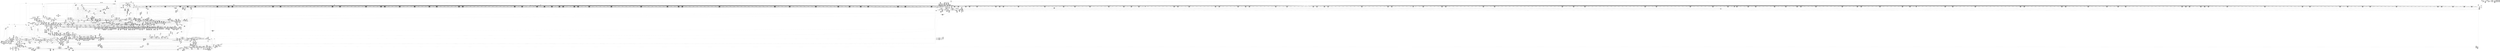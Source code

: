 digraph {
	CE0x55d4240 [shape=record,shape=Mrecord,label="{CE0x55d4240|cred_sid:_tmp6|security/selinux/hooks.c,197|*SummSink*}"]
	CE0x552d920 [shape=record,shape=Mrecord,label="{CE0x552d920|cred_has_perm:_actor|Function::cred_has_perm&Arg::actor::|*SummSource*}"]
	CE0x5582aa0 [shape=record,shape=Mrecord,label="{CE0x5582aa0|8:_i8,_32:_%struct.inode*,_%struct.selinux_audit_data*,_456:_i8*,_:_SCMRE_208,209_}"]
	CE0x5679170 [shape=record,shape=Mrecord,label="{CE0x5679170|0:_i32,_4:_i32,_8:_i16,_12:_i32,_16:_i32,_20:_i32,_24:_i32,_56:_i8*,_:_SCMRE_601,602_}"]
	CE0x5506d80 [shape=record,shape=Mrecord,label="{CE0x5506d80|cred_has_perm:_call1|security/selinux/hooks.c,1506}"]
	CE0x5578780 [shape=record,shape=Mrecord,label="{CE0x5578780|file_map_prot_check:_tmp66|security/selinux/hooks.c,3261}"]
	CE0x55c5e00 [shape=record,shape=Mrecord,label="{CE0x55c5e00|cred_sid:_tmp3|*SummSink*}"]
	CE0x557c640 [shape=record,shape=Mrecord,label="{CE0x557c640|8:_i8,_32:_%struct.inode*,_%struct.selinux_audit_data*,_456:_i8*,_:_SCMRE_166,167_}"]
	CE0x55d43c0 [shape=record,shape=Mrecord,label="{CE0x55d43c0|file_inode:_bb|*SummSink*}"]
	CE0x558a550 [shape=record,shape=Mrecord,label="{CE0x558a550|0:_i32,_4:_i32,_8:_i16,_12:_i32,_16:_i32,_20:_i32,_24:_i32,_56:_i8*,_:_SCMRE_149,150_}"]
	CE0x5662630 [shape=record,shape=Mrecord,label="{CE0x5662630|0:_i32,_4:_i32,_8:_i16,_12:_i32,_16:_i32,_20:_i32,_24:_i32,_56:_i8*,_:_SCMRE_187,188_}"]
	CE0x56638c0 [shape=record,shape=Mrecord,label="{CE0x56638c0|0:_i32,_4:_i32,_8:_i16,_12:_i32,_16:_i32,_20:_i32,_24:_i32,_56:_i8*,_:_SCMRE_198,199_}"]
	CE0x55d1bd0 [shape=record,shape=Mrecord,label="{CE0x55d1bd0|8:_i8,_32:_%struct.inode*,_%struct.selinux_audit_data*,_456:_i8*,_:_SCMRE_440,448_|*MultipleSource*|Function::selinux_mmap_file&Arg::file::|security/selinux/hooks.c,1674|security/selinux/hooks.c, 1676|Function::file_has_perm&Arg::file::|Function::file_map_prot_check&Arg::file::|Function::avc_has_perm&Arg::auditdata::}"]
	CE0x556af30 [shape=record,shape=Mrecord,label="{CE0x556af30|file_map_prot_check:_tmp70|security/selinux/hooks.c,3264}"]
	CE0x55c9190 [shape=record,shape=Mrecord,label="{CE0x55c9190|8:_i8,_32:_%struct.inode*,_%struct.selinux_audit_data*,_456:_i8*,_:_SCMRE_100,101_}"]
	CE0x5520020 [shape=record,shape=Mrecord,label="{CE0x5520020|selinux_mmap_file:_tmp5|security/selinux/hooks.c,3292|*SummSource*}"]
	CE0x5676e00 [shape=record,shape=Mrecord,label="{CE0x5676e00|0:_i32,_4:_i32,_8:_i16,_12:_i32,_16:_i32,_20:_i32,_24:_i32,_56:_i8*,_:_SCMRE_580,581_}"]
	CE0x558f540 [shape=record,shape=Mrecord,label="{CE0x558f540|file_map_prot_check:_tmp58|security/selinux/hooks.c,3258}"]
	CE0x55e2130 [shape=record,shape=Mrecord,label="{CE0x55e2130|file_inode:_tmp3}"]
	CE0x55798a0 [shape=record,shape=Mrecord,label="{CE0x55798a0|file_map_prot_check:_tmp68|security/selinux/hooks.c,3262}"]
	CE0x55e0ce0 [shape=record,shape=Mrecord,label="{CE0x55e0ce0|file_has_perm:_if.end6|*SummSink*}"]
	CE0x55e3580 [shape=record,shape=Mrecord,label="{CE0x55e3580|8:_i8,_32:_%struct.inode*,_%struct.selinux_audit_data*,_456:_i8*,_:_SCMRE_82,83_}"]
	CE0x569ae80 [shape=record,shape=Mrecord,label="{CE0x569ae80|i64*_getelementptr_inbounds_(_8_x_i64_,_8_x_i64_*___llvm_gcov_ctr154,_i64_0,_i64_5)|*Constant*|*SummSink*}"]
	CE0x56a6030 [shape=record,shape=Mrecord,label="{CE0x56a6030|__validate_creds:_tmp7|include/linux/cred.h,174}"]
	CE0x5551c10 [shape=record,shape=Mrecord,label="{CE0x5551c10|file_map_prot_check:_tmp17|security/selinux/hooks.c,3238}"]
	CE0x555c7e0 [shape=record,shape=Mrecord,label="{CE0x555c7e0|inode_has_perm:_return|*SummSource*}"]
	CE0x555df70 [shape=record,shape=Mrecord,label="{CE0x555df70|inode_has_perm:_tmp|*SummSource*}"]
	CE0x5699620 [shape=record,shape=Mrecord,label="{CE0x5699620|i64_0|*Constant*}"]
	CE0x5673dc0 [shape=record,shape=Mrecord,label="{CE0x5673dc0|0:_i32,_4:_i32,_8:_i16,_12:_i32,_16:_i32,_20:_i32,_24:_i32,_56:_i8*,_:_SCMRE_553,554_}"]
	CE0x555b370 [shape=record,shape=Mrecord,label="{CE0x555b370|file_has_perm:_tmp29|security/selinux/hooks.c,1698}"]
	CE0x55937f0 [shape=record,shape=Mrecord,label="{CE0x55937f0|i64_10|*Constant*}"]
	CE0x556bdf0 [shape=record,shape=Mrecord,label="{CE0x556bdf0|avc_has_perm:_ssid|Function::avc_has_perm&Arg::ssid::}"]
	CE0x5593e20 [shape=record,shape=Mrecord,label="{CE0x5593e20|file_map_prot_check:_tmp22|security/selinux/hooks.c,3241}"]
	CE0x5665eb0 [shape=record,shape=Mrecord,label="{CE0x5665eb0|0:_i32,_4:_i32,_8:_i16,_12:_i32,_16:_i32,_20:_i32,_24:_i32,_56:_i8*,_:_SCMRE_244,245_}"]
	CE0x55f8360 [shape=record,shape=Mrecord,label="{CE0x55f8360|_ret_i32_%retval.0,_!dbg_!27739|security/selinux/hooks.c,1618|*SummSource*}"]
	CE0x556f6a0 [shape=record,shape=Mrecord,label="{CE0x556f6a0|file_map_prot_check:_tmp76|security/selinux/hooks.c,3269|*SummSource*}"]
	CE0x55e3bc0 [shape=record,shape=Mrecord,label="{CE0x55e3bc0|file_inode:_f_inode|include/linux/fs.h,1916|*SummSink*}"]
	CE0x569c540 [shape=record,shape=Mrecord,label="{CE0x569c540|inode_has_perm:_tmp10|security/selinux/hooks.c,1611|*SummSink*}"]
	CE0x569b660 [shape=record,shape=Mrecord,label="{CE0x569b660|GLOBAL:___llvm_gcov_ctr154|Global_var:__llvm_gcov_ctr154|*SummSink*}"]
	CE0x5549df0 [shape=record,shape=Mrecord,label="{CE0x5549df0|file_map_prot_check:_land.lhs.true7|*SummSource*}"]
	CE0x5589010 [shape=record,shape=Mrecord,label="{CE0x5589010|0:_i32,_4:_i32,_8:_i16,_12:_i32,_16:_i32,_20:_i32,_24:_i32,_56:_i8*,_:_SCMRE_138,139_}"]
	CE0x5506470 [shape=record,shape=Mrecord,label="{CE0x5506470|get_current:_tmp2}"]
	CE0x5529d30 [shape=record,shape=Mrecord,label="{CE0x5529d30|GLOBAL:_file_has_perm|*Constant*}"]
	CE0x55d5190 [shape=record,shape=Mrecord,label="{CE0x55d5190|file_inode:_tmp}"]
	CE0x555a6c0 [shape=record,shape=Mrecord,label="{CE0x555a6c0|file_has_perm:_rc.1|*SummSource*}"]
	CE0x5549200 [shape=record,shape=Mrecord,label="{CE0x5549200|0:_i8,_:_GCMR_file_map_prot_check.__warned_internal_global_i8_0,_section_.data.unlikely_,_align_1:_elem_0:default:}"]
	CE0x552ae50 [shape=record,shape=Mrecord,label="{CE0x552ae50|i64*_getelementptr_inbounds_(_2_x_i64_,_2_x_i64_*___llvm_gcov_ctr141,_i64_0,_i64_1)|*Constant*}"]
	CE0x568ef40 [shape=record,shape=Mrecord,label="{CE0x568ef40|GLOBAL:___llvm_gcov_ctr155|Global_var:__llvm_gcov_ctr155|*SummSource*}"]
	CE0x55e6610 [shape=record,shape=Mrecord,label="{CE0x55e6610|8:_i8,_32:_%struct.inode*,_%struct.selinux_audit_data*,_456:_i8*,_:_SCMRE_145,146_}"]
	CE0x556d9a0 [shape=record,shape=Mrecord,label="{CE0x556d9a0|file_has_perm:_cred|Function::file_has_perm&Arg::cred::|*SummSource*}"]
	CE0x55e0ee0 [shape=record,shape=Mrecord,label="{CE0x55e0ee0|file_has_perm:_if.end10|*SummSource*}"]
	CE0x72e8950 [shape=record,shape=Mrecord,label="{CE0x72e8950|GLOBAL:_selinux_checkreqprot|Global_var:selinux_checkreqprot|*SummSink*}"]
	CE0x552fa00 [shape=record,shape=Mrecord,label="{CE0x552fa00|i64_21|*Constant*|*SummSource*}"]
	CE0x557bae0 [shape=record,shape=Mrecord,label="{CE0x557bae0|8:_i8,_32:_%struct.inode*,_%struct.selinux_audit_data*,_456:_i8*,_:_SCMRE_159,160_}"]
	CE0x5549390 [shape=record,shape=Mrecord,label="{CE0x5549390|file_map_prot_check:_tmp8|security/selinux/hooks.c,3238|*SummSink*}"]
	CE0x5689e00 [shape=record,shape=Mrecord,label="{CE0x5689e00|inode_has_perm:_tmp6|*LoadInst*|security/selinux/hooks.c,1611|*SummSource*}"]
	CE0x55c2580 [shape=record,shape=Mrecord,label="{CE0x55c2580|8:_i8,_32:_%struct.inode*,_%struct.selinux_audit_data*,_456:_i8*,_:_SCMRE_60,61_}"]
	CE0x55d8760 [shape=record,shape=Mrecord,label="{CE0x55d8760|8:_i8,_32:_%struct.inode*,_%struct.selinux_audit_data*,_456:_i8*,_:_SCMRE_106,107_}"]
	CE0x5583120 [shape=record,shape=Mrecord,label="{CE0x5583120|8:_i8,_32:_%struct.inode*,_%struct.selinux_audit_data*,_456:_i8*,_:_SCMRE_212,213_}"]
	CE0x5606c90 [shape=record,shape=Mrecord,label="{CE0x5606c90|file_has_perm:_tmp4|security/selinux/hooks.c,1681}"]
	CE0x55e8220 [shape=record,shape=Mrecord,label="{CE0x55e8220|cred_sid:_sid|security/selinux/hooks.c,197}"]
	CE0x550eab0 [shape=record,shape=Mrecord,label="{CE0x550eab0|i64*_getelementptr_inbounds_(_5_x_i64_,_5_x_i64_*___llvm_gcov_ctr256,_i64_0,_i64_4)|*Constant*|*SummSink*}"]
	CE0x55ef3b0 [shape=record,shape=Mrecord,label="{CE0x55ef3b0|file_has_perm:_tobool|security/selinux/hooks.c,1688}"]
	CE0x5577840 [shape=record,shape=Mrecord,label="{CE0x5577840|file_map_prot_check:_tmp63|security/selinux/hooks.c,3261}"]
	CE0x5576560 [shape=record,shape=Mrecord,label="{CE0x5576560|i64_29|*Constant*|*SummSource*}"]
	CE0x564e7f0 [shape=record,shape=Mrecord,label="{CE0x564e7f0|0:_i32,_4:_i32,_8:_i16,_12:_i32,_16:_i32,_20:_i32,_24:_i32,_56:_i8*,_:_SCMRE_2,4_|*MultipleSource*|*LoadInst*|include/linux/fs.h,1916|security/selinux/hooks.c,1675|Function::inode_has_perm&Arg::inode::|security/selinux/hooks.c,1611}"]
	CE0x55dc4e0 [shape=record,shape=Mrecord,label="{CE0x55dc4e0|i32_(i32,_i32,_i16,_i32,_%struct.common_audit_data*)*_bitcast_(i32_(i32,_i32,_i16,_i32,_%struct.common_audit_data.495*)*_avc_has_perm_to_i32_(i32,_i32,_i16,_i32,_%struct.common_audit_data*)*)|*Constant*}"]
	CE0x55bfdb0 [shape=record,shape=Mrecord,label="{CE0x55bfdb0|8:_i8,_32:_%struct.inode*,_%struct.selinux_audit_data*,_456:_i8*,_:_SCMRE_91,92_}"]
	CE0x55c1470 [shape=record,shape=Mrecord,label="{CE0x55c1470|8:_i8,_32:_%struct.inode*,_%struct.selinux_audit_data*,_456:_i8*,_:_SCMRE_57,58_}"]
	CE0x55c3020 [shape=record,shape=Mrecord,label="{CE0x55c3020|i64*_getelementptr_inbounds_(_12_x_i64_,_12_x_i64_*___llvm_gcov_ctr170,_i64_0,_i64_0)|*Constant*|*SummSource*}"]
	CE0x5698d70 [shape=record,shape=Mrecord,label="{CE0x5698d70|inode_has_perm:_lnot1|security/selinux/hooks.c,1611|*SummSource*}"]
	CE0x5590c30 [shape=record,shape=Mrecord,label="{CE0x5590c30|file_map_prot_check:_tobool21|security/selinux/hooks.c,3253|*SummSink*}"]
	CE0x564c610 [shape=record,shape=Mrecord,label="{CE0x564c610|inode_has_perm:_bb}"]
	CE0x55f8070 [shape=record,shape=Mrecord,label="{CE0x55f8070|inode_has_perm:_adp|Function::inode_has_perm&Arg::adp::|*SummSink*}"]
	CE0x556edc0 [shape=record,shape=Mrecord,label="{CE0x556edc0|i64*_getelementptr_inbounds_(_38_x_i64_,_38_x_i64_*___llvm_gcov_ctr257,_i64_0,_i64_37)|*Constant*|*SummSink*}"]
	CE0x55dd1c0 [shape=record,shape=Mrecord,label="{CE0x55dd1c0|_ret_i32_%retval.0,_!dbg_!27728|security/selinux/avc.c,775|*SummSink*}"]
	CE0x557c300 [shape=record,shape=Mrecord,label="{CE0x557c300|8:_i8,_32:_%struct.inode*,_%struct.selinux_audit_data*,_456:_i8*,_:_SCMRE_164,165_}"]
	CE0x569ca10 [shape=record,shape=Mrecord,label="{CE0x569ca10|i64*_getelementptr_inbounds_(_8_x_i64_,_8_x_i64_*___llvm_gcov_ctr154,_i64_0,_i64_5)|*Constant*|*SummSource*}"]
	CE0x55904f0 [shape=record,shape=Mrecord,label="{CE0x55904f0|file_map_prot_check:_rc.0}"]
	CE0x55616e0 [shape=record,shape=Mrecord,label="{CE0x55616e0|_ret_void,_!dbg_!27722|include/linux/cred.h,175|*SummSink*}"]
	CE0x5661550 [shape=record,shape=Mrecord,label="{CE0x5661550|0:_i32,_4:_i32,_8:_i16,_12:_i32,_16:_i32,_20:_i32,_24:_i32,_56:_i8*,_:_SCMRE_177,178_}"]
	CE0x55c0cc0 [shape=record,shape=Mrecord,label="{CE0x55c0cc0|i32_0|*Constant*}"]
	CE0x56842a0 [shape=record,shape=Mrecord,label="{CE0x56842a0|0:_i32,_4:_i32,_8:_i16,_12:_i32,_16:_i32,_20:_i32,_24:_i32,_56:_i8*,_:_SCMRE_898,899_}"]
	CE0x5607de0 [shape=record,shape=Mrecord,label="{CE0x5607de0|GLOBAL:_file_inode|*Constant*}"]
	CE0x558f920 [shape=record,shape=Mrecord,label="{CE0x558f920|file_map_prot_check:_tmp47|security/selinux/hooks.c,3251|*SummSink*}"]
	CE0x5667c80 [shape=record,shape=Mrecord,label="{CE0x5667c80|0:_i32,_4:_i32,_8:_i16,_12:_i32,_16:_i32,_20:_i32,_24:_i32,_56:_i8*,_:_SCMRE_262,263_}"]
	CE0x5684cc0 [shape=record,shape=Mrecord,label="{CE0x5684cc0|0:_i32,_4:_i32,_8:_i16,_12:_i32,_16:_i32,_20:_i32,_24:_i32,_56:_i8*,_:_SCMRE_904,905_}"]
	CE0x5515d80 [shape=record,shape=Mrecord,label="{CE0x5515d80|file_map_prot_check:_tmp20|security/selinux/hooks.c,3241|*SummSource*}"]
	CE0x56080f0 [shape=record,shape=Mrecord,label="{CE0x56080f0|GLOBAL:_file_inode|*Constant*|*SummSink*}"]
	CE0x552aef0 [shape=record,shape=Mrecord,label="{CE0x552aef0|i64*_getelementptr_inbounds_(_2_x_i64_,_2_x_i64_*___llvm_gcov_ctr141,_i64_0,_i64_1)|*Constant*|*SummSource*}"]
	CE0x5569070 [shape=record,shape=Mrecord,label="{CE0x5569070|__validate_creds:_lnot|include/linux/cred.h,173|*SummSource*}"]
	CE0x5556f40 [shape=record,shape=Mrecord,label="{CE0x5556f40|8:_i8,_32:_%struct.inode*,_%struct.selinux_audit_data*,_456:_i8*,_:_SCMRE_52,53_}"]
	CE0x56924c0 [shape=record,shape=Mrecord,label="{CE0x56924c0|__validate_creds:_tmp8|include/linux/cred.h,175}"]
	CE0x568dd90 [shape=record,shape=Mrecord,label="{CE0x568dd90|inode_has_perm:_call|security/selinux/hooks.c,1614|*SummSource*}"]
	CE0x558bff0 [shape=record,shape=Mrecord,label="{CE0x558bff0|file_map_prot_check:_av.0|*SummSink*}"]
	CE0x55f4c60 [shape=record,shape=Mrecord,label="{CE0x55f4c60|file_has_perm:_tmp21|security/selinux/hooks.c,1694|*SummSink*}"]
	CE0x564a510 [shape=record,shape=Mrecord,label="{CE0x564a510|i64*_getelementptr_inbounds_(_8_x_i64_,_8_x_i64_*___llvm_gcov_ctr154,_i64_0,_i64_0)|*Constant*|*SummSource*}"]
	CE0x557f230 [shape=record,shape=Mrecord,label="{CE0x557f230|i64*_getelementptr_inbounds_(_5_x_i64_,_5_x_i64_*___llvm_gcov_ctr155,_i64_0,_i64_0)|*Constant*|*SummSink*}"]
	CE0x5608740 [shape=record,shape=Mrecord,label="{CE0x5608740|file_inode:_f|Function::file_inode&Arg::f::|*SummSource*}"]
	CE0x56089e0 [shape=record,shape=Mrecord,label="{CE0x56089e0|file_has_perm:_call1|security/selinux/hooks.c,1677}"]
	CE0x55683f0 [shape=record,shape=Mrecord,label="{CE0x55683f0|inode_has_perm:_tmp5|security/selinux/hooks.c,1609|*SummSource*}"]
	CE0x55d1550 [shape=record,shape=Mrecord,label="{CE0x55d1550|8:_i8,_32:_%struct.inode*,_%struct.selinux_audit_data*,_456:_i8*,_:_SCMRE_432,436_|*MultipleSource*|Function::selinux_mmap_file&Arg::file::|security/selinux/hooks.c,1674|security/selinux/hooks.c, 1676|Function::file_has_perm&Arg::file::|Function::file_map_prot_check&Arg::file::|Function::avc_has_perm&Arg::auditdata::}"]
	CE0x5690230 [shape=record,shape=Mrecord,label="{CE0x5690230|__validate_creds:_bb|*SummSink*}"]
	CE0x55f7650 [shape=record,shape=Mrecord,label="{CE0x55f7650|i64*_getelementptr_inbounds_(_12_x_i64_,_12_x_i64_*___llvm_gcov_ctr170,_i64_0,_i64_9)|*Constant*}"]
	CE0x554b6e0 [shape=record,shape=Mrecord,label="{CE0x554b6e0|file_map_prot_check:_if.end37|*SummSource*}"]
	CE0x56692d0 [shape=record,shape=Mrecord,label="{CE0x56692d0|0:_i32,_4:_i32,_8:_i16,_12:_i32,_16:_i32,_20:_i32,_24:_i32,_56:_i8*,_:_SCMRE_275,276_}"]
	CE0x55436b0 [shape=record,shape=Mrecord,label="{CE0x55436b0|i64*_getelementptr_inbounds_(_38_x_i64_,_38_x_i64_*___llvm_gcov_ctr257,_i64_0,_i64_30)|*Constant*|*SummSource*}"]
	CE0x5510000 [shape=record,shape=Mrecord,label="{CE0x5510000|i64*_getelementptr_inbounds_(_5_x_i64_,_5_x_i64_*___llvm_gcov_ctr256,_i64_0,_i64_3)|*Constant*|*SummSink*}"]
	CE0x56891d0 [shape=record,shape=Mrecord,label="{CE0x56891d0|0:_i32,_4:_i32,_8:_i16,_12:_i32,_16:_i32,_20:_i32,_24:_i32,_56:_i8*,_:_SCMRE_978,979_}"]
	CE0x55bff50 [shape=record,shape=Mrecord,label="{CE0x55bff50|8:_i8,_32:_%struct.inode*,_%struct.selinux_audit_data*,_456:_i8*,_:_SCMRE_92,93_}"]
	CE0x568d3f0 [shape=record,shape=Mrecord,label="{CE0x568d3f0|inode_has_perm:_tmp14|security/selinux/hooks.c,1614|*SummSink*}"]
	CE0x55c5c50 [shape=record,shape=Mrecord,label="{CE0x55c5c50|8:_i8,_32:_%struct.inode*,_%struct.selinux_audit_data*,_456:_i8*,_:_SCMRE_79,80_}"]
	CE0x55c2720 [shape=record,shape=Mrecord,label="{CE0x55c2720|8:_i8,_32:_%struct.inode*,_%struct.selinux_audit_data*,_456:_i8*,_:_SCMRE_61,62_}"]
	CE0x5566770 [shape=record,shape=Mrecord,label="{CE0x5566770|i64*_getelementptr_inbounds_(_8_x_i64_,_8_x_i64_*___llvm_gcov_ctr154,_i64_0,_i64_2)|*Constant*}"]
	CE0x5525d50 [shape=record,shape=Mrecord,label="{CE0x5525d50|0:_i32,_4:_i32,_8:_i16,_12:_i32,_16:_i32,_20:_i32,_24:_i32,_56:_i8*,_:_SCMRE_64,72_|*MultipleSource*|*LoadInst*|include/linux/fs.h,1916|security/selinux/hooks.c,1675|Function::inode_has_perm&Arg::inode::|security/selinux/hooks.c,1611}"]
	CE0x55c23a0 [shape=record,shape=Mrecord,label="{CE0x55c23a0|file_inode:_tmp2|*SummSink*}"]
	CE0x5664c90 [shape=record,shape=Mrecord,label="{CE0x5664c90|0:_i32,_4:_i32,_8:_i16,_12:_i32,_16:_i32,_20:_i32,_24:_i32,_56:_i8*,_:_SCMRE_216,224_|*MultipleSource*|*LoadInst*|include/linux/fs.h,1916|security/selinux/hooks.c,1675|Function::inode_has_perm&Arg::inode::|security/selinux/hooks.c,1611}"]
	CE0x5672080 [shape=record,shape=Mrecord,label="{CE0x5672080|0:_i32,_4:_i32,_8:_i16,_12:_i32,_16:_i32,_20:_i32,_24:_i32,_56:_i8*,_:_SCMRE_552,553_}"]
	CE0x5529720 [shape=record,shape=Mrecord,label="{CE0x5529720|file_map_prot_check:_tmp71|security/selinux/hooks.c,3253|*SummSource*}"]
	CE0x568c210 [shape=record,shape=Mrecord,label="{CE0x568c210|inode_has_perm:_i_security|security/selinux/hooks.c,1615|*SummSink*}"]
	CE0x564f3e0 [shape=record,shape=Mrecord,label="{CE0x564f3e0|cred_sid:_tmp2}"]
	CE0x56001f0 [shape=record,shape=Mrecord,label="{CE0x56001f0|avc_has_perm:_tsid|Function::avc_has_perm&Arg::tsid::}"]
	CE0x5687c00 [shape=record,shape=Mrecord,label="{CE0x5687c00|0:_i32,_4:_i32,_8:_i16,_12:_i32,_16:_i32,_20:_i32,_24:_i32,_56:_i8*,_:_SCMRE_932,933_}"]
	CE0x5669120 [shape=record,shape=Mrecord,label="{CE0x5669120|0:_i32,_4:_i32,_8:_i16,_12:_i32,_16:_i32,_20:_i32,_24:_i32,_56:_i8*,_:_SCMRE_274,275_}"]
	CE0x54ff120 [shape=record,shape=Mrecord,label="{CE0x54ff120|file_map_prot_check:_prot|Function::file_map_prot_check&Arg::prot::|*SummSink*}"]
	CE0x566c3c0 [shape=record,shape=Mrecord,label="{CE0x566c3c0|0:_i32,_4:_i32,_8:_i16,_12:_i32,_16:_i32,_20:_i32,_24:_i32,_56:_i8*,_:_SCMRE_304,305_}"]
	CE0x55907a0 [shape=record,shape=Mrecord,label="{CE0x55907a0|file_map_prot_check:_rc.0|*SummSink*}"]
	CE0x55f2270 [shape=record,shape=Mrecord,label="{CE0x55f2270|file_has_perm:_tmp17|security/selinux/hooks.c,1689|*SummSource*}"]
	CE0x556a880 [shape=record,shape=Mrecord,label="{CE0x556a880|i64*_getelementptr_inbounds_(_38_x_i64_,_38_x_i64_*___llvm_gcov_ctr257,_i64_0,_i64_34)|*Constant*}"]
	CE0x5667e90 [shape=record,shape=Mrecord,label="{CE0x5667e90|0:_i32,_4:_i32,_8:_i16,_12:_i32,_16:_i32,_20:_i32,_24:_i32,_56:_i8*,_:_SCMRE_263,264_}"]
	CE0x555e470 [shape=record,shape=Mrecord,label="{CE0x555e470|__validate_creds:_tmp1|*SummSink*}"]
	CE0x5500800 [shape=record,shape=Mrecord,label="{CE0x5500800|file_map_prot_check:_tobool11|security/selinux/hooks.c,3242|*SummSource*}"]
	CE0x5591060 [shape=record,shape=Mrecord,label="{CE0x5591060|i64_24|*Constant*|*SummSource*}"]
	CE0x55c8dc0 [shape=record,shape=Mrecord,label="{CE0x55c8dc0|cred_sid:_tmp2}"]
	CE0x5606710 [shape=record,shape=Mrecord,label="{CE0x5606710|file_has_perm:_f_path|security/selinux/hooks.c,1681}"]
	CE0x568d880 [shape=record,shape=Mrecord,label="{CE0x568d880|inode_has_perm:_tmp14|security/selinux/hooks.c,1614|*SummSource*}"]
	CE0x55ede30 [shape=record,shape=Mrecord,label="{CE0x55ede30|0:_i32,_:_CRE_12,16_|*MultipleSource*|security/selinux/hooks.c,1683|*LoadInst*|security/selinux/hooks.c,1674|security/selinux/hooks.c,1674}"]
	CE0x56836d0 [shape=record,shape=Mrecord,label="{CE0x56836d0|0:_i32,_4:_i32,_8:_i16,_12:_i32,_16:_i32,_20:_i32,_24:_i32,_56:_i8*,_:_SCMRE_891,892_}"]
	CE0x5581f40 [shape=record,shape=Mrecord,label="{CE0x5581f40|8:_i8,_32:_%struct.inode*,_%struct.selinux_audit_data*,_456:_i8*,_:_SCMRE_201,202_}"]
	CE0x551f8d0 [shape=record,shape=Mrecord,label="{CE0x551f8d0|selinux_mmap_file:_and|security/selinux/hooks.c,3296}"]
	CE0x5608630 [shape=record,shape=Mrecord,label="{CE0x5608630|_ret_%struct.inode*_%tmp4,_!dbg_!27713|include/linux/fs.h,1916}"]
	CE0x566b2e0 [shape=record,shape=Mrecord,label="{CE0x566b2e0|0:_i32,_4:_i32,_8:_i16,_12:_i32,_16:_i32,_20:_i32,_24:_i32,_56:_i8*,_:_SCMRE_294,295_}"]
	CE0x55e96a0 [shape=record,shape=Mrecord,label="{CE0x55e96a0|file_has_perm:_if.then|*SummSource*}"]
	CE0x55752a0 [shape=record,shape=Mrecord,label="{CE0x55752a0|file_map_prot_check:_tmp56|security/selinux/hooks.c,3258|*SummSource*}"]
	CE0x55043b0 [shape=record,shape=Mrecord,label="{CE0x55043b0|file_map_prot_check:_tmp6|security/selinux/hooks.c,3238|*SummSink*}"]
	CE0x55ca3d0 [shape=record,shape=Mrecord,label="{CE0x55ca3d0|avc_has_perm:_requested|Function::avc_has_perm&Arg::requested::|*SummSink*}"]
	CE0x5561560 [shape=record,shape=Mrecord,label="{CE0x5561560|_ret_void,_!dbg_!27722|include/linux/cred.h,175|*SummSource*}"]
	CE0x550d520 [shape=record,shape=Mrecord,label="{CE0x550d520|8:_i8,_32:_%struct.inode*,_%struct.selinux_audit_data*,_456:_i8*,_:_SCMRE_72,73_}"]
	CE0x558eb40 [shape=record,shape=Mrecord,label="{CE0x558eb40|0:_i32,_4:_i32,_8:_i16,_12:_i32,_16:_i32,_20:_i32,_24:_i32,_56:_i8*,_:_SCMRE_40,48_|*MultipleSource*|*LoadInst*|include/linux/fs.h,1916|security/selinux/hooks.c,1675|Function::inode_has_perm&Arg::inode::|security/selinux/hooks.c,1611}"]
	CE0x569c3d0 [shape=record,shape=Mrecord,label="{CE0x569c3d0|inode_has_perm:_tmp10|security/selinux/hooks.c,1611|*SummSource*}"]
	CE0x5531170 [shape=record,shape=Mrecord,label="{CE0x5531170|i64*_getelementptr_inbounds_(_38_x_i64_,_38_x_i64_*___llvm_gcov_ctr257,_i64_0,_i64_22)|*Constant*}"]
	CE0x5604a20 [shape=record,shape=Mrecord,label="{CE0x5604a20|file_has_perm:_tmp10|security/selinux/hooks.c,1683}"]
	CE0x55de130 [shape=record,shape=Mrecord,label="{CE0x55de130|8:_i8,_32:_%struct.inode*,_%struct.selinux_audit_data*,_456:_i8*,_:_SCMRE_1,2_}"]
	CE0x54ffcb0 [shape=record,shape=Mrecord,label="{CE0x54ffcb0|file_map_prot_check:_tobool17|security/selinux/hooks.c,3249|*SummSink*}"]
	CE0x55c6860 [shape=record,shape=Mrecord,label="{CE0x55c6860|i64*_getelementptr_inbounds_(_2_x_i64_,_2_x_i64_*___llvm_gcov_ctr98,_i64_0,_i64_1)|*Constant*|*SummSource*}"]
	CE0x5516550 [shape=record,shape=Mrecord,label="{CE0x5516550|file_map_prot_check:_tobool6|security/selinux/hooks.c,3241|*SummSource*}"]
	CE0x5591440 [shape=record,shape=Mrecord,label="{CE0x5591440|i64_25|*Constant*|*SummSource*}"]
	CE0x55776c0 [shape=record,shape=Mrecord,label="{CE0x55776c0|i64_31|*Constant*}"]
	CE0x567a0a0 [shape=record,shape=Mrecord,label="{CE0x567a0a0|0:_i32,_4:_i32,_8:_i16,_12:_i32,_16:_i32,_20:_i32,_24:_i32,_56:_i8*,_:_SCMRE_610,611_}"]
	CE0x55eb1c0 [shape=record,shape=Mrecord,label="{CE0x55eb1c0|file_has_perm:_f_security|security/selinux/hooks.c,1674}"]
	CE0x55154a0 [shape=record,shape=Mrecord,label="{CE0x55154a0|file_map_prot_check:_tmp19|security/selinux/hooks.c,3238|*SummSink*}"]
	"CONST[source:0(mediator),value:2(dynamic)][purpose:{object}]"
	CE0x5555700 [shape=record,shape=Mrecord,label="{CE0x5555700|i64*_getelementptr_inbounds_(_38_x_i64_,_38_x_i64_*___llvm_gcov_ctr257,_i64_0,_i64_8)|*Constant*|*SummSink*}"]
	CE0x56827a0 [shape=record,shape=Mrecord,label="{CE0x56827a0|0:_i32,_4:_i32,_8:_i16,_12:_i32,_16:_i32,_20:_i32,_24:_i32,_56:_i8*,_:_SCMRE_882,883_}"]
	CE0x5505bf0 [shape=record,shape=Mrecord,label="{CE0x5505bf0|selinux_mmap_file:_cmp|security/selinux/hooks.c,3296}"]
	CE0x558a1f0 [shape=record,shape=Mrecord,label="{CE0x558a1f0|0:_i32,_4:_i32,_8:_i16,_12:_i32,_16:_i32,_20:_i32,_24:_i32,_56:_i8*,_:_SCMRE_147,148_}"]
	CE0x55d7d10 [shape=record,shape=Mrecord,label="{CE0x55d7d10|8:_i8,_32:_%struct.inode*,_%struct.selinux_audit_data*,_456:_i8*,_:_SCMRE_50,51_}"]
	CE0x5649f60 [shape=record,shape=Mrecord,label="{CE0x5649f60|cred_sid:_tmp5|security/selinux/hooks.c,196}"]
	CE0x5667920 [shape=record,shape=Mrecord,label="{CE0x5667920|0:_i32,_4:_i32,_8:_i16,_12:_i32,_16:_i32,_20:_i32,_24:_i32,_56:_i8*,_:_SCMRE_260,261_}"]
	CE0x5542e70 [shape=record,shape=Mrecord,label="{CE0x5542e70|file_map_prot_check:_tmp15|security/selinux/hooks.c,3238|*SummSource*}"]
	CE0x568f410 [shape=record,shape=Mrecord,label="{CE0x568f410|__validate_creds:_tmp3|include/linux/cred.h,173}"]
	CE0x5504d60 [shape=record,shape=Mrecord,label="{CE0x5504d60|GLOBAL:_file_map_prot_check.__warned|Global_var:file_map_prot_check.__warned|*SummSink*}"]
	CE0x5545ae0 [shape=record,shape=Mrecord,label="{CE0x5545ae0|i32_78|*Constant*|*SummSink*}"]
	CE0x5543840 [shape=record,shape=Mrecord,label="{CE0x5543840|file_map_prot_check:_tmp62|security/selinux/hooks.c,3259|*SummSink*}"]
	CE0x55bfb10 [shape=record,shape=Mrecord,label="{CE0x55bfb10|_call_void_mcount()_#3|*SummSource*}"]
	CE0x55d4ef0 [shape=record,shape=Mrecord,label="{CE0x55d4ef0|i64*_getelementptr_inbounds_(_2_x_i64_,_2_x_i64_*___llvm_gcov_ctr162,_i64_0,_i64_0)|*Constant*|*SummSource*}"]
	"CONST[source:0(mediator),value:2(dynamic)][purpose:{subject}]"
	CE0x550f8a0 [shape=record,shape=Mrecord,label="{CE0x550f8a0|file_map_prot_check:_if.then15|*SummSink*}"]
	CE0x5551840 [shape=record,shape=Mrecord,label="{CE0x5551840|i64*_getelementptr_inbounds_(_38_x_i64_,_38_x_i64_*___llvm_gcov_ctr257,_i64_0,_i64_9)|*Constant*}"]
	CE0x5570880 [shape=record,shape=Mrecord,label="{CE0x5570880|cred_sid:_cred|Function::cred_sid&Arg::cred::}"]
	CE0x5520170 [shape=record,shape=Mrecord,label="{CE0x5520170|selinux_mmap_file:_tmp5|security/selinux/hooks.c,3292|*SummSink*}"]
	CE0x566ebc0 [shape=record,shape=Mrecord,label="{CE0x566ebc0|0:_i32,_4:_i32,_8:_i16,_12:_i32,_16:_i32,_20:_i32,_24:_i32,_56:_i8*,_:_SCMRE_400,408_|*MultipleSource*|*LoadInst*|include/linux/fs.h,1916|security/selinux/hooks.c,1675|Function::inode_has_perm&Arg::inode::|security/selinux/hooks.c,1611}"]
	CE0x55ff290 [shape=record,shape=Mrecord,label="{CE0x55ff290|file_has_perm:_tmp11|security/selinux/hooks.c,1684}"]
	CE0x564f4b0 [shape=record,shape=Mrecord,label="{CE0x564f4b0|inode_has_perm:_if.then|*SummSink*}"]
	CE0x55efab0 [shape=record,shape=Mrecord,label="{CE0x55efab0|i64_3|*Constant*}"]
	CE0x555ae70 [shape=record,shape=Mrecord,label="{CE0x555ae70|i64*_getelementptr_inbounds_(_12_x_i64_,_12_x_i64_*___llvm_gcov_ctr170,_i64_0,_i64_11)|*Constant*|*SummSource*}"]
	CE0x55e4d10 [shape=record,shape=Mrecord,label="{CE0x55e4d10|__validate_creds:_lnot1|include/linux/cred.h,173|*SummSink*}"]
	CE0x557bc80 [shape=record,shape=Mrecord,label="{CE0x557bc80|8:_i8,_32:_%struct.inode*,_%struct.selinux_audit_data*,_456:_i8*,_:_SCMRE_160,161_}"]
	CE0x552a580 [shape=record,shape=Mrecord,label="{CE0x552a580|%struct.file*_null|*Constant*|*SummSource*}"]
	CE0x55ec080 [shape=record,shape=Mrecord,label="{CE0x55ec080|avc_has_perm:_auditdata|Function::avc_has_perm&Arg::auditdata::|*SummSink*}"]
	CE0x552eb90 [shape=record,shape=Mrecord,label="{CE0x552eb90|_ret_i32_%call2,_!dbg_!27719|security/selinux/hooks.c,1508|*SummSink*}"]
	CE0x5568c80 [shape=record,shape=Mrecord,label="{CE0x5568c80|_call_void_mcount()_#3}"]
	CE0x55e1ed0 [shape=record,shape=Mrecord,label="{CE0x55e1ed0|file_has_perm:_bb|*SummSink*}"]
	CE0x554c4b0 [shape=record,shape=Mrecord,label="{CE0x554c4b0|file_map_prot_check:_if.end}"]
	CE0x551ad70 [shape=record,shape=Mrecord,label="{CE0x551ad70|file_map_prot_check:_tmp4|security/selinux/hooks.c,3238}"]
	CE0x556dcf0 [shape=record,shape=Mrecord,label="{CE0x556dcf0|file_has_perm:_file|Function::file_has_perm&Arg::file::}"]
	CE0x55f3550 [shape=record,shape=Mrecord,label="{CE0x55f3550|file_has_perm:_tobool7|security/selinux/hooks.c,1694|*SummSource*}"]
	CE0x566e0c0 [shape=record,shape=Mrecord,label="{CE0x566e0c0|0:_i32,_4:_i32,_8:_i16,_12:_i32,_16:_i32,_20:_i32,_24:_i32,_56:_i8*,_:_SCMRE_360,376_|*MultipleSource*|*LoadInst*|include/linux/fs.h,1916|security/selinux/hooks.c,1675|Function::inode_has_perm&Arg::inode::|security/selinux/hooks.c,1611}"]
	CE0x554d3f0 [shape=record,shape=Mrecord,label="{CE0x554d3f0|file_map_prot_check:_if.then33|*SummSource*}"]
	CE0x55448d0 [shape=record,shape=Mrecord,label="{CE0x55448d0|file_map_prot_check:_call3|security/selinux/hooks.c,3238|*SummSink*}"]
	CE0x5554270 [shape=record,shape=Mrecord,label="{CE0x5554270|i8*_getelementptr_inbounds_(_25_x_i8_,_25_x_i8_*_.str3,_i32_0,_i32_0)|*Constant*}"]
	CE0x5515120 [shape=record,shape=Mrecord,label="{CE0x5515120|file_map_prot_check:_tmp19|security/selinux/hooks.c,3238}"]
	CE0x5504630 [shape=record,shape=Mrecord,label="{CE0x5504630|file_map_prot_check:_tmp7|security/selinux/hooks.c,3238}"]
	CE0x55c4710 [shape=record,shape=Mrecord,label="{CE0x55c4710|8:_i8,_32:_%struct.inode*,_%struct.selinux_audit_data*,_456:_i8*,_:_SCMRE_95,96_}"]
	CE0x55fbec0 [shape=record,shape=Mrecord,label="{CE0x55fbec0|inode_has_perm:_inode|Function::inode_has_perm&Arg::inode::|*SummSink*}"]
	CE0x5594990 [shape=record,shape=Mrecord,label="{CE0x5594990|file_map_prot_check:_tmp24|security/selinux/hooks.c,3241|*SummSource*}"]
	CE0x5666180 [shape=record,shape=Mrecord,label="{CE0x5666180|0:_i32,_4:_i32,_8:_i16,_12:_i32,_16:_i32,_20:_i32,_24:_i32,_56:_i8*,_:_SCMRE_246,247_}"]
	CE0x554a620 [shape=record,shape=Mrecord,label="{CE0x554a620|file_map_prot_check:_if.end19|*SummSource*}"]
	CE0x550ab40 [shape=record,shape=Mrecord,label="{CE0x550ab40|i64_1|*Constant*|*SummSource*}"]
	CE0x5534070 [shape=record,shape=Mrecord,label="{CE0x5534070|8:_i8,_32:_%struct.inode*,_%struct.selinux_audit_data*,_456:_i8*,_:_SCMRE_186,187_}"]
	CE0x55349b0 [shape=record,shape=Mrecord,label="{CE0x55349b0|file_map_prot_check:_tmp45|security/selinux/hooks.c,3250}"]
	CE0x5698100 [shape=record,shape=Mrecord,label="{CE0x5698100|i1_true|*Constant*}"]
	CE0x55ea360 [shape=record,shape=Mrecord,label="{CE0x55ea360|cred_sid:_tmp6|security/selinux/hooks.c,197}"]
	CE0x555c8a0 [shape=record,shape=Mrecord,label="{CE0x555c8a0|inode_has_perm:_return|*SummSink*}"]
	CE0x554df10 [shape=record,shape=Mrecord,label="{CE0x554df10|file_map_prot_check:_if.then15}"]
	CE0x5681d80 [shape=record,shape=Mrecord,label="{CE0x5681d80|0:_i32,_4:_i32,_8:_i16,_12:_i32,_16:_i32,_20:_i32,_24:_i32,_56:_i8*,_:_SCMRE_876,877_}"]
	CE0x5573c20 [shape=record,shape=Mrecord,label="{CE0x5573c20|i64_26|*Constant*|*SummSource*}"]
	CE0x558b690 [shape=record,shape=Mrecord,label="{CE0x558b690|file_map_prot_check:_or|security/selinux/hooks.c,3259|*SummSink*}"]
	CE0x5674a90 [shape=record,shape=Mrecord,label="{CE0x5674a90|0:_i32,_4:_i32,_8:_i16,_12:_i32,_16:_i32,_20:_i32,_24:_i32,_56:_i8*,_:_SCMRE_559,560_}"]
	CE0x551a0a0 [shape=record,shape=Mrecord,label="{CE0x551a0a0|selinux_mmap_file:_bb}"]
	CE0x5531730 [shape=record,shape=Mrecord,label="{CE0x5531730|i64*_getelementptr_inbounds_(_38_x_i64_,_38_x_i64_*___llvm_gcov_ctr257,_i64_0,_i64_22)|*Constant*|*SummSource*}"]
	CE0x55d4a60 [shape=record,shape=Mrecord,label="{CE0x55d4a60|i64_7|*Constant*|*SummSource*}"]
	CE0x55e6e20 [shape=record,shape=Mrecord,label="{CE0x55e6e20|8:_i8,_32:_%struct.inode*,_%struct.selinux_audit_data*,_456:_i8*,_:_SCMRE_147,148_}"]
	CE0x5669cf0 [shape=record,shape=Mrecord,label="{CE0x5669cf0|0:_i32,_4:_i32,_8:_i16,_12:_i32,_16:_i32,_20:_i32,_24:_i32,_56:_i8*,_:_SCMRE_281,282_}"]
	CE0x55346f0 [shape=record,shape=Mrecord,label="{CE0x55346f0|8:_i8,_32:_%struct.inode*,_%struct.selinux_audit_data*,_456:_i8*,_:_SCMRE_190,191_}"]
	CE0x5675d20 [shape=record,shape=Mrecord,label="{CE0x5675d20|0:_i32,_4:_i32,_8:_i16,_12:_i32,_16:_i32,_20:_i32,_24:_i32,_56:_i8*,_:_SCMRE_570,571_}"]
	CE0x556fe50 [shape=record,shape=Mrecord,label="{CE0x556fe50|i64*_getelementptr_inbounds_(_2_x_i64_,_2_x_i64_*___llvm_gcov_ctr98,_i64_0,_i64_0)|*Constant*|*SummSink*}"]
	CE0x5684600 [shape=record,shape=Mrecord,label="{CE0x5684600|0:_i32,_4:_i32,_8:_i16,_12:_i32,_16:_i32,_20:_i32,_24:_i32,_56:_i8*,_:_SCMRE_900,901_}"]
	CE0x55ca750 [shape=record,shape=Mrecord,label="{CE0x55ca750|avc_has_perm:_ssid|Function::avc_has_perm&Arg::ssid::|*SummSink*}"]
	CE0x55285d0 [shape=record,shape=Mrecord,label="{CE0x55285d0|file_map_prot_check:_tobool|security/selinux/hooks.c,3238|*SummSink*}"]
	CE0x56a5400 [shape=record,shape=Mrecord,label="{CE0x56a5400|__validate_creds:_tmp5|include/linux/cred.h,173|*SummSource*}"]
	CE0x55c2de0 [shape=record,shape=Mrecord,label="{CE0x55c2de0|file_has_perm:_out|*SummSink*}"]
	CE0x5578500 [shape=record,shape=Mrecord,label="{CE0x5578500|file_map_prot_check:_tmp65|security/selinux/hooks.c,3261|*SummSink*}"]
	CE0x5547c60 [shape=record,shape=Mrecord,label="{CE0x5547c60|i64*_getelementptr_inbounds_(_38_x_i64_,_38_x_i64_*___llvm_gcov_ctr257,_i64_0,_i64_6)|*Constant*}"]
	CE0x568dc60 [shape=record,shape=Mrecord,label="{CE0x568dc60|inode_has_perm:_call|security/selinux/hooks.c,1614}"]
	CE0x564fe30 [shape=record,shape=Mrecord,label="{CE0x564fe30|__validate_creds:_tmp1|*SummSource*}"]
	CE0x55c6a00 [shape=record,shape=Mrecord,label="{CE0x55c6a00|get_current:_tmp|*SummSink*}"]
	CE0x55d0bf0 [shape=record,shape=Mrecord,label="{CE0x55d0bf0|8:_i8,_32:_%struct.inode*,_%struct.selinux_audit_data*,_456:_i8*,_:_SCMRE_416,424_|*MultipleSource*|Function::selinux_mmap_file&Arg::file::|security/selinux/hooks.c,1674|security/selinux/hooks.c, 1676|Function::file_has_perm&Arg::file::|Function::file_map_prot_check&Arg::file::|Function::avc_has_perm&Arg::auditdata::}"]
	CE0x552efc0 [shape=record,shape=Mrecord,label="{CE0x552efc0|file_map_prot_check:_tobool17|security/selinux/hooks.c,3249|*SummSource*}"]
	CE0x556ab30 [shape=record,shape=Mrecord,label="{CE0x556ab30|i64*_getelementptr_inbounds_(_38_x_i64_,_38_x_i64_*___llvm_gcov_ctr257,_i64_0,_i64_34)|*Constant*|*SummSink*}"]
	CE0x554b230 [shape=record,shape=Mrecord,label="{CE0x554b230|cred_has_perm:_bb}"]
	CE0x55e0470 [shape=record,shape=Mrecord,label="{CE0x55e0470|cred_has_perm:_tmp3|*SummSource*}"]
	CE0x56622d0 [shape=record,shape=Mrecord,label="{CE0x56622d0|0:_i32,_4:_i32,_8:_i16,_12:_i32,_16:_i32,_20:_i32,_24:_i32,_56:_i8*,_:_SCMRE_185,186_}"]
	CE0x55c11f0 [shape=record,shape=Mrecord,label="{CE0x55c11f0|file_inode:_tmp1|*SummSource*}"]
	CE0x5548ce0 [shape=record,shape=Mrecord,label="{CE0x5548ce0|i64_14|*Constant*|*SummSource*}"]
	CE0x5590b70 [shape=record,shape=Mrecord,label="{CE0x5590b70|file_map_prot_check:_tobool21|security/selinux/hooks.c,3253|*SummSource*}"]
	CE0x56077e0 [shape=record,shape=Mrecord,label="{CE0x56077e0|file_has_perm:_tmp3|security/selinux/hooks.c,1674|*SummSource*}"]
	CE0x5594850 [shape=record,shape=Mrecord,label="{CE0x5594850|file_map_prot_check:_tmp24|security/selinux/hooks.c,3241}"]
	CE0x55305b0 [shape=record,shape=Mrecord,label="{CE0x55305b0|file_map_prot_check:_tmp42|security/selinux/hooks.c,3249|*SummSink*}"]
	CE0x5577f70 [shape=record,shape=Mrecord,label="{CE0x5577f70|file_map_prot_check:_tmp64|security/selinux/hooks.c,3261|*SummSink*}"]
	CE0x568eed0 [shape=record,shape=Mrecord,label="{CE0x568eed0|i64*_getelementptr_inbounds_(_5_x_i64_,_5_x_i64_*___llvm_gcov_ctr155,_i64_0,_i64_3)|*Constant*}"]
	CE0x56688b0 [shape=record,shape=Mrecord,label="{CE0x56688b0|0:_i32,_4:_i32,_8:_i16,_12:_i32,_16:_i32,_20:_i32,_24:_i32,_56:_i8*,_:_SCMRE_269,270_}"]
	CE0x55c1aa0 [shape=record,shape=Mrecord,label="{CE0x55c1aa0|i64*_getelementptr_inbounds_(_2_x_i64_,_2_x_i64_*___llvm_gcov_ctr162,_i64_0,_i64_1)|*Constant*|*SummSource*}"]
	CE0x566a050 [shape=record,shape=Mrecord,label="{CE0x566a050|0:_i32,_4:_i32,_8:_i16,_12:_i32,_16:_i32,_20:_i32,_24:_i32,_56:_i8*,_:_SCMRE_283,284_}"]
	CE0x55e01f0 [shape=record,shape=Mrecord,label="{CE0x55e01f0|cred_has_perm:_tmp2|*SummSink*}"]
	CE0x55dcc10 [shape=record,shape=Mrecord,label="{CE0x55dcc10|GLOBAL:_current_task|Global_var:current_task}"]
	CE0x5581720 [shape=record,shape=Mrecord,label="{CE0x5581720|8:_i8,_32:_%struct.inode*,_%struct.selinux_audit_data*,_456:_i8*,_:_SCMRE_196,197_}"]
	CE0x564cb40 [shape=record,shape=Mrecord,label="{CE0x564cb40|GLOBAL:_llvm.expect.i64|*Constant*}"]
	CE0x55704d0 [shape=record,shape=Mrecord,label="{CE0x55704d0|cred_sid:_entry}"]
	CE0x55514e0 [shape=record,shape=Mrecord,label="{CE0x55514e0|i8*_getelementptr_inbounds_(_45_x_i8_,_45_x_i8_*_.str12,_i32_0,_i32_0)|*Constant*|*SummSource*}"]
	CE0x564f630 [shape=record,shape=Mrecord,label="{CE0x564f630|inode_has_perm:_do.end}"]
	CE0x558e600 [shape=record,shape=Mrecord,label="{CE0x558e600|0:_i32,_4:_i32,_8:_i16,_12:_i32,_16:_i32,_20:_i32,_24:_i32,_56:_i8*,_:_SCMRE_24,32_|*MultipleSource*|*LoadInst*|include/linux/fs.h,1916|security/selinux/hooks.c,1675|Function::inode_has_perm&Arg::inode::|security/selinux/hooks.c,1611}"]
	CE0x55195d0 [shape=record,shape=Mrecord,label="{CE0x55195d0|file_map_prot_check:_if.end30|*SummSource*}"]
	CE0x55d93b0 [shape=record,shape=Mrecord,label="{CE0x55d93b0|cred_sid:_tmp}"]
	CE0x552da30 [shape=record,shape=Mrecord,label="{CE0x552da30|cred_has_perm:_actor|Function::cred_has_perm&Arg::actor::|*SummSink*}"]
	CE0x5667410 [shape=record,shape=Mrecord,label="{CE0x5667410|0:_i32,_4:_i32,_8:_i16,_12:_i32,_16:_i32,_20:_i32,_24:_i32,_56:_i8*,_:_SCMRE_257,258_}"]
	CE0x550e080 [shape=record,shape=Mrecord,label="{CE0x550e080|selinux_mmap_file:_file|Function::selinux_mmap_file&Arg::file::}"]
	CE0x558ba30 [shape=record,shape=Mrecord,label="{CE0x558ba30|file_map_prot_check:_conv29|security/selinux/hooks.c,3259|*SummSink*}"]
	CE0x5510af0 [shape=record,shape=Mrecord,label="{CE0x5510af0|COLLAPSED:_GCMRE___llvm_gcov_ctr257_internal_global_38_x_i64_zeroinitializer:_elem_0:default:}"]
	CE0x55629a0 [shape=record,shape=Mrecord,label="{CE0x55629a0|inode_has_perm:_tmp4|security/selinux/hooks.c,1609}"]
	CE0x55fff50 [shape=record,shape=Mrecord,label="{CE0x55fff50|avc_has_perm:_entry}"]
	CE0x566add0 [shape=record,shape=Mrecord,label="{CE0x566add0|0:_i32,_4:_i32,_8:_i16,_12:_i32,_16:_i32,_20:_i32,_24:_i32,_56:_i8*,_:_SCMRE_291,292_}"]
	CE0x557ccc0 [shape=record,shape=Mrecord,label="{CE0x557ccc0|8:_i8,_32:_%struct.inode*,_%struct.selinux_audit_data*,_456:_i8*,_:_SCMRE_170,171_}"]
	CE0x5691810 [shape=record,shape=Mrecord,label="{CE0x5691810|inode_has_perm:_sclass|security/selinux/hooks.c,1617|*SummSource*}"]
	CE0x55f1490 [shape=record,shape=Mrecord,label="{CE0x55f1490|i64*_getelementptr_inbounds_(_12_x_i64_,_12_x_i64_*___llvm_gcov_ctr170,_i64_0,_i64_5)|*Constant*|*SummSource*}"]
	CE0x55f4080 [shape=record,shape=Mrecord,label="{CE0x55f4080|file_has_perm:_tobool7|security/selinux/hooks.c,1694|*SummSink*}"]
	CE0x5558730 [shape=record,shape=Mrecord,label="{CE0x5558730|file_has_perm:_ad|security/selinux/hooks.c, 1676|*SummSink*}"]
	CE0x55197e0 [shape=record,shape=Mrecord,label="{CE0x55197e0|i64*_getelementptr_inbounds_(_38_x_i64_,_38_x_i64_*___llvm_gcov_ctr257,_i64_0,_i64_0)|*Constant*}"]
	CE0x55747e0 [shape=record,shape=Mrecord,label="{CE0x55747e0|file_map_prot_check:_tmp54|security/selinux/hooks.c,3258|*SummSource*}"]
	CE0x5688400 [shape=record,shape=Mrecord,label="{CE0x5688400|0:_i32,_4:_i32,_8:_i16,_12:_i32,_16:_i32,_20:_i32,_24:_i32,_56:_i8*,_:_SCMRE_944,952_|*MultipleSource*|*LoadInst*|include/linux/fs.h,1916|security/selinux/hooks.c,1675|Function::inode_has_perm&Arg::inode::|security/selinux/hooks.c,1611}"]
	CE0x56a5570 [shape=record,shape=Mrecord,label="{CE0x56a5570|__validate_creds:_tmp5|include/linux/cred.h,173|*SummSink*}"]
	CE0x5676740 [shape=record,shape=Mrecord,label="{CE0x5676740|0:_i32,_4:_i32,_8:_i16,_12:_i32,_16:_i32,_20:_i32,_24:_i32,_56:_i8*,_:_SCMRE_576,577_}"]
	CE0x55c1df0 [shape=record,shape=Mrecord,label="{CE0x55c1df0|COLLAPSED:_GCMRE___llvm_gcov_ctr170_internal_global_12_x_i64_zeroinitializer:_elem_0:default:}"]
	CE0x5670cd0 [shape=record,shape=Mrecord,label="{CE0x5670cd0|0:_i32,_4:_i32,_8:_i16,_12:_i32,_16:_i32,_20:_i32,_24:_i32,_56:_i8*,_:_SCMRE_476,477_}"]
	CE0x5558ef0 [shape=record,shape=Mrecord,label="{CE0x5558ef0|8:_i8,_32:_%struct.inode*,_%struct.selinux_audit_data*,_456:_i8*,_:_SCMRE_89,90_}"]
	CE0x55524f0 [shape=record,shape=Mrecord,label="{CE0x55524f0|file_map_prot_check:_tmp18|security/selinux/hooks.c,3238}"]
	CE0x556e930 [shape=record,shape=Mrecord,label="{CE0x556e930|_ret_i32_%rc.1,_!dbg_!27749|security/selinux/hooks.c,1698|*SummSink*}"]
	CE0x55c4190 [shape=record,shape=Mrecord,label="{CE0x55c4190|_call_void_mcount()_#3|*SummSource*}"]
	CE0x5580bc0 [shape=record,shape=Mrecord,label="{CE0x5580bc0|avc_has_perm:_tsid|Function::avc_has_perm&Arg::tsid::}"]
	CE0x55f0ae0 [shape=record,shape=Mrecord,label="{CE0x55f0ae0|file_has_perm:_tmp14|security/selinux/hooks.c,1688|*SummSink*}"]
	CE0x558fcb0 [shape=record,shape=Mrecord,label="{CE0x558fcb0|file_map_prot_check:_tmp48|security/selinux/hooks.c,3251}"]
	CE0x55ccb30 [shape=record,shape=Mrecord,label="{CE0x55ccb30|8:_i8,_32:_%struct.inode*,_%struct.selinux_audit_data*,_456:_i8*,_:_SCMRE_288,292_|*MultipleSource*|Function::selinux_mmap_file&Arg::file::|security/selinux/hooks.c,1674|security/selinux/hooks.c, 1676|Function::file_has_perm&Arg::file::|Function::file_map_prot_check&Arg::file::|Function::avc_has_perm&Arg::auditdata::}"]
	CE0x55fb440 [shape=record,shape=Mrecord,label="{CE0x55fb440|GLOBAL:_inode_has_perm|*Constant*|*SummSink*}"]
	CE0x568cda0 [shape=record,shape=Mrecord,label="{CE0x568cda0|inode_has_perm:_sclass|security/selinux/hooks.c,1617|*SummSink*}"]
	CE0x567a910 [shape=record,shape=Mrecord,label="{CE0x567a910|0:_i32,_4:_i32,_8:_i16,_12:_i32,_16:_i32,_20:_i32,_24:_i32,_56:_i8*,_:_SCMRE_615,616_}"]
	CE0x55006c0 [shape=record,shape=Mrecord,label="{CE0x55006c0|file_map_prot_check:_tobool11|security/selinux/hooks.c,3242}"]
	CE0x5604b50 [shape=record,shape=Mrecord,label="{CE0x5604b50|file_has_perm:_tmp10|security/selinux/hooks.c,1683|*SummSource*}"]
	CE0x5554550 [shape=record,shape=Mrecord,label="{CE0x5554550|i8*_getelementptr_inbounds_(_25_x_i8_,_25_x_i8_*_.str3,_i32_0,_i32_0)|*Constant*|*SummSink*}"]
	CE0x550d6c0 [shape=record,shape=Mrecord,label="{CE0x550d6c0|8:_i8,_32:_%struct.inode*,_%struct.selinux_audit_data*,_456:_i8*,_:_SCMRE_73,74_}"]
	CE0x55806b0 [shape=record,shape=Mrecord,label="{CE0x55806b0|__validate_creds:_tobool|include/linux/cred.h,173|*SummSource*}"]
	CE0x557b370 [shape=record,shape=Mrecord,label="{CE0x557b370|file_map_prot_check:_conv36|security/selinux/hooks.c,3262|*SummSource*}"]
	CE0x565f8a0 [shape=record,shape=Mrecord,label="{CE0x565f8a0|0:_i32,_4:_i32,_8:_i16,_12:_i32,_16:_i32,_20:_i32,_24:_i32,_56:_i8*,_:_SCMRE_160,161_}"]
	CE0x5559090 [shape=record,shape=Mrecord,label="{CE0x5559090|8:_i8,_32:_%struct.inode*,_%struct.selinux_audit_data*,_456:_i8*,_:_SCMRE_90,91_}"]
	CE0x55f3860 [shape=record,shape=Mrecord,label="{CE0x55f3860|file_has_perm:_tobool7|security/selinux/hooks.c,1694}"]
	CE0x55c6200 [shape=record,shape=Mrecord,label="{CE0x55c6200|8:_i8,_32:_%struct.inode*,_%struct.selinux_audit_data*,_456:_i8*,_:_SCMRE_75,76_}"]
	CE0x5664490 [shape=record,shape=Mrecord,label="{CE0x5664490|0:_i32,_4:_i32,_8:_i16,_12:_i32,_16:_i32,_20:_i32,_24:_i32,_56:_i8*,_:_SCMRE_205,206_}"]
	CE0x567b4e0 [shape=record,shape=Mrecord,label="{CE0x567b4e0|0:_i32,_4:_i32,_8:_i16,_12:_i32,_16:_i32,_20:_i32,_24:_i32,_56:_i8*,_:_SCMRE_622,623_}"]
	CE0x5691730 [shape=record,shape=Mrecord,label="{CE0x5691730|inode_has_perm:_sclass|security/selinux/hooks.c,1617}"]
	CE0x55e0ff0 [shape=record,shape=Mrecord,label="{CE0x55e0ff0|file_has_perm:_if.end10|*SummSink*}"]
	CE0x556a4a0 [shape=record,shape=Mrecord,label="{CE0x556a4a0|file_map_prot_check:_av.1|*SummSink*}"]
	CE0x55cb670 [shape=record,shape=Mrecord,label="{CE0x55cb670|8:_i8,_32:_%struct.inode*,_%struct.selinux_audit_data*,_456:_i8*,_:_SCMRE_216,224_|*MultipleSource*|Function::selinux_mmap_file&Arg::file::|security/selinux/hooks.c,1674|security/selinux/hooks.c, 1676|Function::file_has_perm&Arg::file::|Function::file_map_prot_check&Arg::file::|Function::avc_has_perm&Arg::auditdata::}"]
	CE0x5668dc0 [shape=record,shape=Mrecord,label="{CE0x5668dc0|0:_i32,_4:_i32,_8:_i16,_12:_i32,_16:_i32,_20:_i32,_24:_i32,_56:_i8*,_:_SCMRE_272,273_}"]
	CE0x569b940 [shape=record,shape=Mrecord,label="{CE0x569b940|inode_has_perm:_tmp8|security/selinux/hooks.c,1611|*SummSource*}"]
	CE0x55f0530 [shape=record,shape=Mrecord,label="{CE0x55f0530|file_has_perm:_tmp13|security/selinux/hooks.c,1688|*SummSink*}"]
	CE0x5675ed0 [shape=record,shape=Mrecord,label="{CE0x5675ed0|0:_i32,_4:_i32,_8:_i16,_12:_i32,_16:_i32,_20:_i32,_24:_i32,_56:_i8*,_:_SCMRE_571,572_}"]
	CE0x5676aa0 [shape=record,shape=Mrecord,label="{CE0x5676aa0|0:_i32,_4:_i32,_8:_i16,_12:_i32,_16:_i32,_20:_i32,_24:_i32,_56:_i8*,_:_SCMRE_578,579_}"]
	CE0x55c5080 [shape=record,shape=Mrecord,label="{CE0x55c5080|i32_22|*Constant*}"]
	CE0x5699440 [shape=record,shape=Mrecord,label="{CE0x5699440|inode_has_perm:_lnot.ext|security/selinux/hooks.c,1611|*SummSource*}"]
	CE0x554f610 [shape=record,shape=Mrecord,label="{CE0x554f610|_call_void_mcount()_#3|*SummSink*}"]
	CE0x55c3900 [shape=record,shape=Mrecord,label="{CE0x55c3900|inode_has_perm:_i_flags|security/selinux/hooks.c,1611}"]
	CE0x551c480 [shape=record,shape=Mrecord,label="{CE0x551c480|selinux_mmap_file:_tmp3|security/selinux/hooks.c,3292|*SummSink*}"]
	CE0x55e4010 [shape=record,shape=Mrecord,label="{CE0x55e4010|8:_i8,_32:_%struct.inode*,_%struct.selinux_audit_data*,_456:_i8*,_:_SCMRE_71,72_}"]
	CE0x5535480 [shape=record,shape=Mrecord,label="{CE0x5535480|file_map_prot_check:_tmp16|security/selinux/hooks.c,3238|*SummSource*}"]
	CE0x555c980 [shape=record,shape=Mrecord,label="{CE0x555c980|inode_has_perm:_if.end}"]
	CE0x5601250 [shape=record,shape=Mrecord,label="{CE0x5601250|i64_0|*Constant*}"]
	CE0x5697ec0 [shape=record,shape=Mrecord,label="{CE0x5697ec0|inode_has_perm:_and|security/selinux/hooks.c,1611|*SummSource*}"]
	CE0x55c6bb0 [shape=record,shape=Mrecord,label="{CE0x55c6bb0|_call_void_mcount()_#3|*SummSource*}"]
	CE0x554a3a0 [shape=record,shape=Mrecord,label="{CE0x554a3a0|file_map_prot_check:_if.end37|*SummSink*}"]
	CE0x5505150 [shape=record,shape=Mrecord,label="{CE0x5505150|selinux_mmap_file:_call|security/selinux/hooks.c,3295}"]
	CE0x55c0c50 [shape=record,shape=Mrecord,label="{CE0x55c0c50|file_has_perm:_tmp|*SummSink*}"]
	CE0x55027a0 [shape=record,shape=Mrecord,label="{CE0x55027a0|file_map_prot_check:_tmp35|security/selinux/hooks.c,3242|*SummSink*}"]
	CE0x5689aa0 [shape=record,shape=Mrecord,label="{CE0x5689aa0|0:_i32,_4:_i32,_8:_i16,_12:_i32,_16:_i32,_20:_i32,_24:_i32,_56:_i8*,_:_SCMRE_982,983_}"]
	CE0x5549d20 [shape=record,shape=Mrecord,label="{CE0x5549d20|file_map_prot_check:_land.lhs.true7}"]
	CE0x5527430 [shape=record,shape=Mrecord,label="{CE0x5527430|file_map_prot_check:_land.lhs.true25|*SummSink*}"]
	CE0x552d8b0 [shape=record,shape=Mrecord,label="{CE0x552d8b0|cred_has_perm:_actor|Function::cred_has_perm&Arg::actor::}"]
	CE0x5513f50 [shape=record,shape=Mrecord,label="{CE0x5513f50|file_map_prot_check:_tmp47|security/selinux/hooks.c,3251|*SummSource*}"]
	CE0x55d2c50 [shape=record,shape=Mrecord,label="{CE0x55d2c50|8:_i8,_32:_%struct.inode*,_%struct.selinux_audit_data*,_456:_i8*,_:_SCMRE_480,488_|*MultipleSource*|Function::selinux_mmap_file&Arg::file::|security/selinux/hooks.c,1674|security/selinux/hooks.c, 1676|Function::file_has_perm&Arg::file::|Function::file_map_prot_check&Arg::file::|Function::avc_has_perm&Arg::auditdata::}"]
	CE0x555e870 [shape=record,shape=Mrecord,label="{CE0x555e870|inode_has_perm:_tmp1|*SummSink*}"]
	CE0x55e54a0 [shape=record,shape=Mrecord,label="{CE0x55e54a0|8:_i8,_32:_%struct.inode*,_%struct.selinux_audit_data*,_456:_i8*,_:_SCMRE_122,123_}"]
	CE0x554c680 [shape=record,shape=Mrecord,label="{CE0x554c680|file_map_prot_check:_if.end|*SummSink*}"]
	CE0x5589e90 [shape=record,shape=Mrecord,label="{CE0x5589e90|0:_i32,_4:_i32,_8:_i16,_12:_i32,_16:_i32,_20:_i32,_24:_i32,_56:_i8*,_:_SCMRE_145,146_}"]
	CE0x55bd140 [shape=record,shape=Mrecord,label="{CE0x55bd140|8:_i8,_32:_%struct.inode*,_%struct.selinux_audit_data*,_456:_i8*,_:_SCMRE_80,81_}"]
	CE0x5678e10 [shape=record,shape=Mrecord,label="{CE0x5678e10|0:_i32,_4:_i32,_8:_i16,_12:_i32,_16:_i32,_20:_i32,_24:_i32,_56:_i8*,_:_SCMRE_599,600_}"]
	CE0x564a370 [shape=record,shape=Mrecord,label="{CE0x564a370|inode_has_perm:_do.body|*SummSink*}"]
	CE0x55701b0 [shape=record,shape=Mrecord,label="{CE0x55701b0|get_current:_bb|*SummSink*}"]
	CE0x55624c0 [shape=record,shape=Mrecord,label="{CE0x55624c0|inode_has_perm:_if.then}"]
	CE0x5675b70 [shape=record,shape=Mrecord,label="{CE0x5675b70|0:_i32,_4:_i32,_8:_i16,_12:_i32,_16:_i32,_20:_i32,_24:_i32,_56:_i8*,_:_SCMRE_569,570_}"]
	CE0x55f0e50 [shape=record,shape=Mrecord,label="{CE0x55f0e50|file_has_perm:_tmp15|security/selinux/hooks.c,1688|*SummSource*}"]
	CE0x569b4f0 [shape=record,shape=Mrecord,label="{CE0x569b4f0|GLOBAL:___llvm_gcov_ctr154|Global_var:__llvm_gcov_ctr154|*SummSource*}"]
	CE0x55dfcf0 [shape=record,shape=Mrecord,label="{CE0x55dfcf0|cred_has_perm:_bb|*SummSource*}"]
	CE0x5502a20 [shape=record,shape=Mrecord,label="{CE0x5502a20|file_map_prot_check:_tmp36|security/selinux/hooks.c,3242}"]
	CE0x56871e0 [shape=record,shape=Mrecord,label="{CE0x56871e0|0:_i32,_4:_i32,_8:_i16,_12:_i32,_16:_i32,_20:_i32,_24:_i32,_56:_i8*,_:_SCMRE_926,927_}"]
	CE0x552ca60 [shape=record,shape=Mrecord,label="{CE0x552ca60|file_map_prot_check:_tmp31|security/selinux/hooks.c,3242}"]
	CE0x5557100 [shape=record,shape=Mrecord,label="{CE0x5557100|cred_sid:_tmp4|*LoadInst*|security/selinux/hooks.c,196|*SummSource*}"]
	CE0x56882c0 [shape=record,shape=Mrecord,label="{CE0x56882c0|0:_i32,_4:_i32,_8:_i16,_12:_i32,_16:_i32,_20:_i32,_24:_i32,_56:_i8*,_:_SCMRE_976,977_}"]
	CE0x5573830 [shape=record,shape=Mrecord,label="{CE0x5573830|i64_27|*Constant*|*SummSource*}"]
	CE0x5593860 [shape=record,shape=Mrecord,label="{CE0x5593860|i64_10|*Constant*|*SummSource*}"]
	CE0x5502520 [shape=record,shape=Mrecord,label="{CE0x5502520|file_map_prot_check:_tmp35|security/selinux/hooks.c,3242}"]
	CE0x55fa9d0 [shape=record,shape=Mrecord,label="{CE0x55fa9d0|file_has_perm:_call9|security/selinux/hooks.c,1695}"]
	"CONST[source:1(input),value:2(dynamic)][purpose:{object}]"
	CE0x5543b60 [shape=record,shape=Mrecord,label="{CE0x5543b60|file_map_prot_check:_tmp62|security/selinux/hooks.c,3259}"]
	CE0x556d2f0 [shape=record,shape=Mrecord,label="{CE0x556d2f0|inode_has_perm:_tmp20|security/selinux/hooks.c,1618|*SummSink*}"]
	CE0x554eb80 [shape=record,shape=Mrecord,label="{CE0x554eb80|8:_i8,_32:_%struct.inode*,_%struct.selinux_audit_data*,_456:_i8*,_:_SCMRE_8,9_}"]
	CE0x566a710 [shape=record,shape=Mrecord,label="{CE0x566a710|0:_i32,_4:_i32,_8:_i16,_12:_i32,_16:_i32,_20:_i32,_24:_i32,_56:_i8*,_:_SCMRE_287,288_}"]
	CE0x555c6c0 [shape=record,shape=Mrecord,label="{CE0x555c6c0|inode_has_perm:_do.end|*SummSink*}"]
	CE0x5608ae0 [shape=record,shape=Mrecord,label="{CE0x5608ae0|file_has_perm:_type|security/selinux/hooks.c,1680|*SummSink*}"]
	CE0x551bbe0 [shape=record,shape=Mrecord,label="{CE0x551bbe0|selinux_mmap_file:_tmp|*SummSink*}"]
	CE0x55e9960 [shape=record,shape=Mrecord,label="{CE0x55e9960|file_has_perm:_if.then8|*SummSink*}"]
	CE0x55fd850 [shape=record,shape=Mrecord,label="{CE0x55fd850|cred_sid:_entry}"]
	CE0x55bde70 [shape=record,shape=Mrecord,label="{CE0x55bde70|i64*_getelementptr_inbounds_(_2_x_i64_,_2_x_i64_*___llvm_gcov_ctr131,_i64_0,_i64_1)|*Constant*|*SummSource*}"]
	CE0x55f7170 [shape=record,shape=Mrecord,label="{CE0x55f7170|file_has_perm:_tmp23|security/selinux/hooks.c,1694|*SummSource*}"]
	CE0x55739f0 [shape=record,shape=Mrecord,label="{CE0x55739f0|i64_27|*Constant*|*SummSink*}"]
	CE0x55032f0 [shape=record,shape=Mrecord,label="{CE0x55032f0|file_map_prot_check:_and13|security/selinux/hooks.c,3242|*SummSink*}"]
	CE0x5517c40 [shape=record,shape=Mrecord,label="{CE0x5517c40|i64_12|*Constant*}"]
	CE0x55ddd20 [shape=record,shape=Mrecord,label="{CE0x55ddd20|i64*_getelementptr_inbounds_(_2_x_i64_,_2_x_i64_*___llvm_gcov_ctr131,_i64_0,_i64_1)|*Constant*|*SummSink*}"]
	CE0x5582760 [shape=record,shape=Mrecord,label="{CE0x5582760|8:_i8,_32:_%struct.inode*,_%struct.selinux_audit_data*,_456:_i8*,_:_SCMRE_206,207_}"]
	CE0x55c1d80 [shape=record,shape=Mrecord,label="{CE0x55c1d80|file_has_perm:_tmp}"]
	CE0x5591670 [shape=record,shape=Mrecord,label="{CE0x5591670|file_map_prot_check:_tmp49|security/selinux/hooks.c,3253|*SummSource*}"]
	CE0x55131d0 [shape=record,shape=Mrecord,label="{CE0x55131d0|selinux_mmap_file:_prot|Function::selinux_mmap_file&Arg::prot::|*SummSink*}"]
	CE0x564a450 [shape=record,shape=Mrecord,label="{CE0x564a450|i64*_getelementptr_inbounds_(_8_x_i64_,_8_x_i64_*___llvm_gcov_ctr154,_i64_0,_i64_0)|*Constant*}"]
	CE0x5565ae0 [shape=record,shape=Mrecord,label="{CE0x5565ae0|__validate_creds:_lnot.ext|include/linux/cred.h,173|*SummSource*}"]
	CE0x5682440 [shape=record,shape=Mrecord,label="{CE0x5682440|0:_i32,_4:_i32,_8:_i16,_12:_i32,_16:_i32,_20:_i32,_24:_i32,_56:_i8*,_:_SCMRE_880,881_}"]
	CE0x5510b60 [shape=record,shape=Mrecord,label="{CE0x5510b60|file_map_prot_check:_tmp|*SummSource*}"]
	CE0x55d8900 [shape=record,shape=Mrecord,label="{CE0x55d8900|8:_i8,_32:_%struct.inode*,_%struct.selinux_audit_data*,_456:_i8*,_:_SCMRE_107,108_}"]
	CE0x55eb0d0 [shape=record,shape=Mrecord,label="{CE0x55eb0d0|file_has_perm:_f_security|security/selinux/hooks.c,1674|*SummSink*}"]
	CE0x567bef0 [shape=record,shape=Mrecord,label="{CE0x567bef0|0:_i32,_4:_i32,_8:_i16,_12:_i32,_16:_i32,_20:_i32,_24:_i32,_56:_i8*,_:_SCMRE_648,656_|*MultipleSource*|*LoadInst*|include/linux/fs.h,1916|security/selinux/hooks.c,1675|Function::inode_has_perm&Arg::inode::|security/selinux/hooks.c,1611}"]
	CE0x558f990 [shape=record,shape=Mrecord,label="{CE0x558f990|file_map_prot_check:_tmp48|security/selinux/hooks.c,3251|*SummSink*}"]
	CE0x566a8c0 [shape=record,shape=Mrecord,label="{CE0x566a8c0|0:_i32,_4:_i32,_8:_i16,_12:_i32,_16:_i32,_20:_i32,_24:_i32,_56:_i8*,_:_SCMRE_288,289_}"]
	CE0x5575a30 [shape=record,shape=Mrecord,label="{CE0x5575a30|file_map_prot_check:_and26|security/selinux/hooks.c,3258|*SummSink*}"]
	CE0x56851d0 [shape=record,shape=Mrecord,label="{CE0x56851d0|0:_i32,_4:_i32,_8:_i16,_12:_i32,_16:_i32,_20:_i32,_24:_i32,_56:_i8*,_:_SCMRE_907,908_}"]
	CE0x556dfd0 [shape=record,shape=Mrecord,label="{CE0x556dfd0|file_has_perm:_file|Function::file_has_perm&Arg::file::|*SummSink*}"]
	CE0x55886a0 [shape=record,shape=Mrecord,label="{CE0x55886a0|0:_i32,_4:_i32,_8:_i16,_12:_i32,_16:_i32,_20:_i32,_24:_i32,_56:_i8*,_:_SCMRE_112,120_|*MultipleSource*|*LoadInst*|include/linux/fs.h,1916|security/selinux/hooks.c,1675|Function::inode_has_perm&Arg::inode::|security/selinux/hooks.c,1611}"]
	CE0x55896b0 [shape=record,shape=Mrecord,label="{CE0x55896b0|0:_i32,_4:_i32,_8:_i16,_12:_i32,_16:_i32,_20:_i32,_24:_i32,_56:_i8*,_:_SCMRE_140,141_}"]
	CE0x568c550 [shape=record,shape=Mrecord,label="{CE0x568c550|inode_has_perm:_tmp15|*LoadInst*|security/selinux/hooks.c,1615}"]
	CE0x5674fa0 [shape=record,shape=Mrecord,label="{CE0x5674fa0|0:_i32,_4:_i32,_8:_i16,_12:_i32,_16:_i32,_20:_i32,_24:_i32,_56:_i8*,_:_SCMRE_562,563_}"]
	CE0x550a110 [shape=record,shape=Mrecord,label="{CE0x550a110|file_map_prot_check:_tmp9|security/selinux/hooks.c,3238|*SummSink*}"]
	CE0x5673b00 [shape=record,shape=Mrecord,label="{CE0x5673b00|0:_i32,_4:_i32,_8:_i16,_12:_i32,_16:_i32,_20:_i32,_24:_i32,_56:_i8*,_:_SCMRE_544,552_|*MultipleSource*|*LoadInst*|include/linux/fs.h,1916|security/selinux/hooks.c,1675|Function::inode_has_perm&Arg::inode::|security/selinux/hooks.c,1611}"]
	CE0x554daa0 [shape=record,shape=Mrecord,label="{CE0x554daa0|cred_sid:_tmp4|*LoadInst*|security/selinux/hooks.c,196}"]
	CE0x5690f90 [shape=record,shape=Mrecord,label="{CE0x5690f90|inode_has_perm:_tmp20|security/selinux/hooks.c,1618|*SummSource*}"]
	CE0x568aa50 [shape=record,shape=Mrecord,label="{CE0x568aa50|i32_512|*Constant*}"]
	CE0x558c310 [shape=record,shape=Mrecord,label="{CE0x558c310|file_map_prot_check:_and31|security/selinux/hooks.c,3261}"]
	CE0x5556110 [shape=record,shape=Mrecord,label="{CE0x5556110|i1_true|*Constant*|*SummSink*}"]
	CE0x5557020 [shape=record,shape=Mrecord,label="{CE0x5557020|cred_sid:_tmp4|*LoadInst*|security/selinux/hooks.c,196}"]
	CE0x569d9e0 [shape=record,shape=Mrecord,label="{CE0x569d9e0|i64*_getelementptr_inbounds_(_8_x_i64_,_8_x_i64_*___llvm_gcov_ctr154,_i64_0,_i64_6)|*Constant*|*SummSink*}"]
	CE0x5515670 [shape=record,shape=Mrecord,label="{CE0x5515670|0:_i32,_:_GCMR_default_noexec_internal_global_i32_0,_align_4:_elem_0:default:}"]
	CE0x5516e00 [shape=record,shape=Mrecord,label="{CE0x5516e00|i64*_getelementptr_inbounds_(_2_x_i64_,_2_x_i64_*___llvm_gcov_ctr141,_i64_0,_i64_0)|*Constant*}"]
	CE0x5671300 [shape=record,shape=Mrecord,label="{CE0x5671300|0:_i32,_4:_i32,_8:_i16,_12:_i32,_16:_i32,_20:_i32,_24:_i32,_56:_i8*,_:_SCMRE_480,481_}"]
	CE0x5573660 [shape=record,shape=Mrecord,label="{CE0x5573660|file_map_prot_check:_tmp61|security/selinux/hooks.c,3259|*SummSource*}"]
	CE0x55f93c0 [shape=record,shape=Mrecord,label="{CE0x55f93c0|i64*_getelementptr_inbounds_(_12_x_i64_,_12_x_i64_*___llvm_gcov_ctr170,_i64_0,_i64_10)|*Constant*|*SummSource*}"]
	CE0x55c5870 [shape=record,shape=Mrecord,label="{CE0x55c5870|cred_sid:_tmp3}"]
	CE0x552e620 [shape=record,shape=Mrecord,label="{CE0x552e620|cred_has_perm:_perms|Function::cred_has_perm&Arg::perms::|*SummSource*}"]
	CE0x5551fd0 [shape=record,shape=Mrecord,label="{CE0x5551fd0|file_map_prot_check:_tmp17|security/selinux/hooks.c,3238|*SummSource*}"]
	CE0x55fb020 [shape=record,shape=Mrecord,label="{CE0x55fb020|GLOBAL:_inode_has_perm|*Constant*}"]
	CE0x552f3b0 [shape=record,shape=Mrecord,label="{CE0x552f3b0|get_current:_tmp1|*SummSink*}"]
	CE0x5608350 [shape=record,shape=Mrecord,label="{CE0x5608350|file_inode:_entry|*SummSink*}"]
	CE0x55309d0 [shape=record,shape=Mrecord,label="{CE0x55309d0|file_map_prot_check:_tmp43|security/selinux/hooks.c,3249|*SummSource*}"]
	CE0x557ab80 [shape=record,shape=Mrecord,label="{CE0x557ab80|i64_8192|*Constant*}"]
	CE0x5588e00 [shape=record,shape=Mrecord,label="{CE0x5588e00|0:_i32,_4:_i32,_8:_i16,_12:_i32,_16:_i32,_20:_i32,_24:_i32,_56:_i8*,_:_SCMRE_137,138_}"]
	CE0x56897d0 [shape=record,shape=Mrecord,label="{CE0x56897d0|0:_i32,_4:_i32,_8:_i16,_12:_i32,_16:_i32,_20:_i32,_24:_i32,_56:_i8*,_:_SCMRE_980,981_}"]
	CE0x55794a0 [shape=record,shape=Mrecord,label="{CE0x55794a0|i64*_getelementptr_inbounds_(_38_x_i64_,_38_x_i64_*___llvm_gcov_ctr257,_i64_0,_i64_33)|*Constant*|*SummSink*}"]
	CE0x5501c50 [shape=record,shape=Mrecord,label="{CE0x5501c50|i64_2|*Constant*|*SummSource*}"]
	CE0x55eb3a0 [shape=record,shape=Mrecord,label="{CE0x55eb3a0|i16_2|*Constant*|*SummSink*}"]
	CE0x566af80 [shape=record,shape=Mrecord,label="{CE0x566af80|0:_i32,_4:_i32,_8:_i16,_12:_i32,_16:_i32,_20:_i32,_24:_i32,_56:_i8*,_:_SCMRE_292,293_}"]
	CE0x55229a0 [shape=record,shape=Mrecord,label="{CE0x55229a0|i64*_getelementptr_inbounds_(_5_x_i64_,_5_x_i64_*___llvm_gcov_ctr256,_i64_0,_i64_3)|*Constant*}"]
	CE0x5562a80 [shape=record,shape=Mrecord,label="{CE0x5562a80|inode_has_perm:_tmp4|security/selinux/hooks.c,1609|*SummSink*}"]
	CE0x5543310 [shape=record,shape=Mrecord,label="{CE0x5543310|i64*_getelementptr_inbounds_(_38_x_i64_,_38_x_i64_*___llvm_gcov_ctr257,_i64_0,_i64_30)|*Constant*}"]
	CE0x5607750 [shape=record,shape=Mrecord,label="{CE0x5607750|file_has_perm:_tmp3|security/selinux/hooks.c,1674}"]
	CE0x5516c20 [shape=record,shape=Mrecord,label="{CE0x5516c20|i64_11|*Constant*|*SummSink*}"]
	CE0x566c570 [shape=record,shape=Mrecord,label="{CE0x566c570|0:_i32,_4:_i32,_8:_i16,_12:_i32,_16:_i32,_20:_i32,_24:_i32,_56:_i8*,_:_SCMRE_305,306_}"]
	CE0x55cd5b0 [shape=record,shape=Mrecord,label="{CE0x55cd5b0|8:_i8,_32:_%struct.inode*,_%struct.selinux_audit_data*,_456:_i8*,_:_SCMRE_312,316_|*MultipleSource*|Function::selinux_mmap_file&Arg::file::|security/selinux/hooks.c,1674|security/selinux/hooks.c, 1676|Function::file_has_perm&Arg::file::|Function::file_map_prot_check&Arg::file::|Function::avc_has_perm&Arg::auditdata::}"]
	CE0x552dcd0 [shape=record,shape=Mrecord,label="{CE0x552dcd0|cred_has_perm:_target|Function::cred_has_perm&Arg::target::}"]
	CE0x552fe80 [shape=record,shape=Mrecord,label="{CE0x552fe80|file_map_prot_check:_tmp41|security/selinux/hooks.c,3249}"]
	CE0x55efef0 [shape=record,shape=Mrecord,label="{CE0x55efef0|file_has_perm:_tmp12|security/selinux/hooks.c,1688|*SummSource*}"]
	CE0x5573bb0 [shape=record,shape=Mrecord,label="{CE0x5573bb0|i64_26|*Constant*}"]
	CE0x551dc70 [shape=record,shape=Mrecord,label="{CE0x551dc70|i64_0|*Constant*|*SummSource*}"]
	CE0x55705a0 [shape=record,shape=Mrecord,label="{CE0x55705a0|cred_sid:_entry|*SummSource*}"]
	CE0x5572ef0 [shape=record,shape=Mrecord,label="{CE0x5572ef0|file_map_prot_check:_tmp74|security/selinux/hooks.c,3268|*SummSink*}"]
	CE0x55c1a00 [shape=record,shape=Mrecord,label="{CE0x55c1a00|i64*_getelementptr_inbounds_(_2_x_i64_,_2_x_i64_*___llvm_gcov_ctr162,_i64_0,_i64_1)|*Constant*}"]
	CE0x558a3a0 [shape=record,shape=Mrecord,label="{CE0x558a3a0|0:_i32,_4:_i32,_8:_i16,_12:_i32,_16:_i32,_20:_i32,_24:_i32,_56:_i8*,_:_SCMRE_148,149_}"]
	CE0x5665fd0 [shape=record,shape=Mrecord,label="{CE0x5665fd0|0:_i32,_4:_i32,_8:_i16,_12:_i32,_16:_i32,_20:_i32,_24:_i32,_56:_i8*,_:_SCMRE_245,246_}"]
	CE0x5509a00 [shape=record,shape=Mrecord,label="{CE0x5509a00|_ret_i32_%call,_!dbg_!27724|security/selinux/hooks.c,3295}"]
	CE0x55f1360 [shape=record,shape=Mrecord,label="{CE0x55f1360|i64*_getelementptr_inbounds_(_12_x_i64_,_12_x_i64_*___llvm_gcov_ctr170,_i64_0,_i64_5)|*Constant*}"]
	CE0x557af90 [shape=record,shape=Mrecord,label="{CE0x557af90|file_map_prot_check:_or35|security/selinux/hooks.c,3262}"]
	CE0x550ca00 [shape=record,shape=Mrecord,label="{CE0x550ca00|i32_0|*Constant*|*SummSink*}"]
	CE0x55080e0 [shape=record,shape=Mrecord,label="{CE0x55080e0|file_map_prot_check:_tmp39|security/selinux/hooks.c,3241}"]
	CE0x5600080 [shape=record,shape=Mrecord,label="{CE0x5600080|avc_has_perm:_ssid|Function::avc_has_perm&Arg::ssid::}"]
	CE0x55f8c90 [shape=record,shape=Mrecord,label="{CE0x55f8c90|file_has_perm:_rc.0|*SummSource*}"]
	CE0x555bc90 [shape=record,shape=Mrecord,label="{CE0x555bc90|i64*_getelementptr_inbounds_(_2_x_i64_,_2_x_i64_*___llvm_gcov_ctr131,_i64_0,_i64_0)|*Constant*|*SummSink*}"]
	CE0x5557b00 [shape=record,shape=Mrecord,label="{CE0x5557b00|cred_sid:_tmp5|security/selinux/hooks.c,196|*SummSource*}"]
	CE0x55ce9f0 [shape=record,shape=Mrecord,label="{CE0x55ce9f0|8:_i8,_32:_%struct.inode*,_%struct.selinux_audit_data*,_456:_i8*,_:_SCMRE_344,360_|*MultipleSource*|Function::selinux_mmap_file&Arg::file::|security/selinux/hooks.c,1674|security/selinux/hooks.c, 1676|Function::file_has_perm&Arg::file::|Function::file_map_prot_check&Arg::file::|Function::avc_has_perm&Arg::auditdata::}"]
	CE0x5526ee0 [shape=record,shape=Mrecord,label="{CE0x5526ee0|i64*_getelementptr_inbounds_(_5_x_i64_,_5_x_i64_*___llvm_gcov_ctr256,_i64_0,_i64_4)|*Constant*|*SummSource*}"]
	CE0x5506c20 [shape=record,shape=Mrecord,label="{CE0x5506c20|_ret_i32_%tmp6,_!dbg_!27716|security/selinux/hooks.c,197|*SummSink*}"]
	CE0x55be980 [shape=record,shape=Mrecord,label="{CE0x55be980|__validate_creds:_lnot|include/linux/cred.h,173|*SummSink*}"]
	CE0x5581240 [shape=record,shape=Mrecord,label="{CE0x5581240|8:_i8,_32:_%struct.inode*,_%struct.selinux_audit_data*,_456:_i8*,_:_SCMRE_193,194_}"]
	CE0x555fdc0 [shape=record,shape=Mrecord,label="{CE0x555fdc0|cred_sid:_tmp6|security/selinux/hooks.c,197}"]
	CE0x5529f60 [shape=record,shape=Mrecord,label="{CE0x5529f60|file_map_prot_check:_tmp28|security/selinux/hooks.c,3242|*SummSource*}"]
	CE0x55183c0 [shape=record,shape=Mrecord,label="{CE0x55183c0|i64_12|*Constant*|*SummSource*}"]
	CE0x552d200 [shape=record,shape=Mrecord,label="{CE0x552d200|GLOBAL:_cred_has_perm|*Constant*|*SummSource*}"]
	CE0x5605150 [shape=record,shape=Mrecord,label="{CE0x5605150|file_has_perm:_tmp8|security/selinux/hooks.c,1683|*SummSource*}"]
	CE0x5532b50 [shape=record,shape=Mrecord,label="{CE0x5532b50|8:_i8,_32:_%struct.inode*,_%struct.selinux_audit_data*,_456:_i8*,_:_SCMRE_173,174_}"]
	CE0x55d5f20 [shape=record,shape=Mrecord,label="{CE0x55d5f20|i64*_getelementptr_inbounds_(_2_x_i64_,_2_x_i64_*___llvm_gcov_ctr162,_i64_0,_i64_1)|*Constant*|*SummSink*}"]
	CE0x5604f60 [shape=record,shape=Mrecord,label="{CE0x5604f60|GLOBAL:___llvm_gcov_ctr170|Global_var:__llvm_gcov_ctr170|*SummSink*}"]
	CE0x5589ce0 [shape=record,shape=Mrecord,label="{CE0x5589ce0|0:_i32,_4:_i32,_8:_i16,_12:_i32,_16:_i32,_20:_i32,_24:_i32,_56:_i8*,_:_SCMRE_144,145_}"]
	CE0x569a670 [shape=record,shape=Mrecord,label="{CE0x569a670|inode_has_perm:_tobool2|security/selinux/hooks.c,1611}"]
	CE0x564c700 [shape=record,shape=Mrecord,label="{CE0x564c700|inode_has_perm:_bb|*SummSource*}"]
	CE0x554f050 [shape=record,shape=Mrecord,label="{CE0x554f050|file_map_prot_check:_tmp3}"]
	CE0x55c6fc0 [shape=record,shape=Mrecord,label="{CE0x55c6fc0|8:_i8,_32:_%struct.inode*,_%struct.selinux_audit_data*,_456:_i8*,_:_SCMRE_108,109_}"]
	CE0x550a420 [shape=record,shape=Mrecord,label="{CE0x550a420|i64_5|*Constant*|*SummSource*}"]
	CE0x5592740 [shape=record,shape=Mrecord,label="{CE0x5592740|file_map_prot_check:_tmp52|security/selinux/hooks.c,3253|*SummSink*}"]
	CE0x55073e0 [shape=record,shape=Mrecord,label="{CE0x55073e0|i64_19|*Constant*|*SummSink*}"]
	CE0x55de640 [shape=record,shape=Mrecord,label="{CE0x55de640|file_inode:_tmp4|*LoadInst*|include/linux/fs.h,1916}"]
	CE0x551a720 [shape=record,shape=Mrecord,label="{CE0x551a720|file_map_prot_check:_tmp25|security/selinux/hooks.c,3242|*SummSource*}"]
	CE0x555e5b0 [shape=record,shape=Mrecord,label="{CE0x555e5b0|_call_void_mcount()_#3}"]
	CE0x56919b0 [shape=record,shape=Mrecord,label="{CE0x56919b0|inode_has_perm:_call4|security/selinux/hooks.c,1617}"]
	CE0x54fa510 [shape=record,shape=Mrecord,label="{CE0x54fa510|i64_15|*Constant*|*SummSource*}"]
	CE0x55f97e0 [shape=record,shape=Mrecord,label="{CE0x55f97e0|file_has_perm:_tmp27|security/selinux/hooks.c,1694|*SummSource*}"]
	CE0x550cfe0 [shape=record,shape=Mrecord,label="{CE0x550cfe0|selinux_mmap_file:_if.then}"]
	CE0x5589980 [shape=record,shape=Mrecord,label="{CE0x5589980|0:_i32,_4:_i32,_8:_i16,_12:_i32,_16:_i32,_20:_i32,_24:_i32,_56:_i8*,_:_SCMRE_142,143_}"]
	CE0x55e8d60 [shape=record,shape=Mrecord,label="{CE0x55e8d60|0:_i32,_4:_i32,_8:_i32,_12:_i32,_:_CMRE_8,12_|*MultipleSource*|security/selinux/hooks.c,196|security/selinux/hooks.c,197|*LoadInst*|security/selinux/hooks.c,196}"]
	CE0x674c290 [shape=record,shape=Mrecord,label="{CE0x674c290|selinux_mmap_file:_tmp2|security/selinux/hooks.c,3292|*SummSource*}"]
	CE0x567a760 [shape=record,shape=Mrecord,label="{CE0x567a760|0:_i32,_4:_i32,_8:_i16,_12:_i32,_16:_i32,_20:_i32,_24:_i32,_56:_i8*,_:_SCMRE_614,615_}"]
	CE0x5500970 [shape=record,shape=Mrecord,label="{CE0x5500970|file_map_prot_check:_tobool11|security/selinux/hooks.c,3242|*SummSink*}"]
	CE0x55c04d0 [shape=record,shape=Mrecord,label="{CE0x55c04d0|GLOBAL:_current_task|Global_var:current_task|*SummSink*}"]
	CE0x5669b40 [shape=record,shape=Mrecord,label="{CE0x5669b40|0:_i32,_4:_i32,_8:_i16,_12:_i32,_16:_i32,_20:_i32,_24:_i32,_56:_i8*,_:_SCMRE_280,281_}"]
	CE0x567aac0 [shape=record,shape=Mrecord,label="{CE0x567aac0|0:_i32,_4:_i32,_8:_i16,_12:_i32,_16:_i32,_20:_i32,_24:_i32,_56:_i8*,_:_SCMRE_616,617_}"]
	CE0x558be80 [shape=record,shape=Mrecord,label="{CE0x558be80|file_map_prot_check:_av.0|*SummSource*}"]
	CE0x568d160 [shape=record,shape=Mrecord,label="{CE0x568d160|inode_has_perm:_tmp13|security/selinux/hooks.c,1614|*SummSink*}"]
	CE0x552b560 [shape=record,shape=Mrecord,label="{CE0x552b560|file_map_prot_check:_tmp75|security/selinux/hooks.c,3269|*SummSource*}"]
	CE0x5528910 [shape=record,shape=Mrecord,label="{CE0x5528910|file_map_prot_check:_tmp4|security/selinux/hooks.c,3238|*SummSink*}"]
	CE0x56862b0 [shape=record,shape=Mrecord,label="{CE0x56862b0|0:_i32,_4:_i32,_8:_i16,_12:_i32,_16:_i32,_20:_i32,_24:_i32,_56:_i8*,_:_SCMRE_917,918_}"]
	CE0x72e8a20 [shape=record,shape=Mrecord,label="{CE0x72e8a20|selinux_mmap_file:_tmp2|security/selinux/hooks.c,3292|*SummSink*}"]
	CE0x55000a0 [shape=record,shape=Mrecord,label="{CE0x55000a0|file_map_prot_check:_tmp32|security/selinux/hooks.c,3242}"]
	CE0x5513580 [shape=record,shape=Mrecord,label="{CE0x5513580|file_map_prot_check:_tmp46|security/selinux/hooks.c,3250|*SummSink*}"]
	CE0x569a100 [shape=record,shape=Mrecord,label="{CE0x569a100|i64_3|*Constant*}"]
	CE0x566cf90 [shape=record,shape=Mrecord,label="{CE0x566cf90|0:_i32,_4:_i32,_8:_i16,_12:_i32,_16:_i32,_20:_i32,_24:_i32,_56:_i8*,_:_SCMRE_311,312_}"]
	CE0x5548320 [shape=record,shape=Mrecord,label="{CE0x5548320|i8*_getelementptr_inbounds_(_25_x_i8_,_25_x_i8_*_.str3,_i32_0,_i32_0)|*Constant*}"]
	CE0x550f3a0 [shape=record,shape=Mrecord,label="{CE0x550f3a0|selinux_mmap_file:_tmp9|security/selinux/hooks.c,3295}"]
	CE0x55e3e70 [shape=record,shape=Mrecord,label="{CE0x55e3e70|8:_i8,_32:_%struct.inode*,_%struct.selinux_audit_data*,_456:_i8*,_:_SCMRE_70,71_}"]
	CE0x55e76e0 [shape=record,shape=Mrecord,label="{CE0x55e76e0|8:_i8,_32:_%struct.inode*,_%struct.selinux_audit_data*,_456:_i8*,_:_SCMRE_152,153_}"]
	CE0x556b780 [shape=record,shape=Mrecord,label="{CE0x556b780|inode_has_perm:_call4|security/selinux/hooks.c,1617|*SummSource*}"]
	CE0x5568f90 [shape=record,shape=Mrecord,label="{CE0x5568f90|GLOBAL:_creds_are_invalid|*Constant*|*SummSink*}"]
	CE0x5565de0 [shape=record,shape=Mrecord,label="{CE0x5565de0|_call_void___validate_creds(%struct.cred*_%cred,_i8*_getelementptr_inbounds_(_25_x_i8_,_25_x_i8_*_.str3,_i32_0,_i32_0),_i32_1609)_#10,_!dbg_!27719|security/selinux/hooks.c,1609|*SummSource*}"]
	CE0x5518850 [shape=record,shape=Mrecord,label="{CE0x5518850|file_map_prot_check:_tmp27|security/selinux/hooks.c,3242|*SummSource*}"]
	CE0x55652d0 [shape=record,shape=Mrecord,label="{CE0x55652d0|cred_sid:_tmp}"]
	CE0x54fb3c0 [shape=record,shape=Mrecord,label="{CE0x54fb3c0|selinux_mmap_file:_entry|*SummSink*}"]
	CE0x55502d0 [shape=record,shape=Mrecord,label="{CE0x55502d0|file_map_prot_check:_tmp5|security/selinux/hooks.c,3238|*SummSink*}"]
	CE0x5527290 [shape=record,shape=Mrecord,label="{CE0x5527290|file_map_prot_check:_land.lhs.true25}"]
	CE0x55c80d0 [shape=record,shape=Mrecord,label="{CE0x55c80d0|8:_i8,_32:_%struct.inode*,_%struct.selinux_audit_data*,_456:_i8*,_:_SCMRE_14,15_}"]
	CE0x555be30 [shape=record,shape=Mrecord,label="{CE0x555be30|cred_sid:_bb|*SummSource*}"]
	CE0x5686cd0 [shape=record,shape=Mrecord,label="{CE0x5686cd0|0:_i32,_4:_i32,_8:_i16,_12:_i32,_16:_i32,_20:_i32,_24:_i32,_56:_i8*,_:_SCMRE_923,924_}"]
	CE0x564f370 [shape=record,shape=Mrecord,label="{CE0x564f370|cred_sid:_tmp3}"]
	CE0x551a4f0 [shape=record,shape=Mrecord,label="{CE0x551a4f0|GLOBAL:___llvm_gcov_ctr257|Global_var:__llvm_gcov_ctr257}"]
	CE0x566d430 [shape=record,shape=Mrecord,label="{CE0x566d430|0:_i32,_4:_i32,_8:_i16,_12:_i32,_16:_i32,_20:_i32,_24:_i32,_56:_i8*,_:_SCMRE_328,336_|*MultipleSource*|*LoadInst*|include/linux/fs.h,1916|security/selinux/hooks.c,1675|Function::inode_has_perm&Arg::inode::|security/selinux/hooks.c,1611}"]
	CE0x5549b10 [shape=record,shape=Mrecord,label="{CE0x5549b10|file_map_prot_check:_error|*SummSource*}"]
	CE0x564c420 [shape=record,shape=Mrecord,label="{CE0x564c420|inode_has_perm:_if.end|*SummSource*}"]
	"CONST[source:0(mediator),value:0(static)][purpose:{operation}]"
	CE0x5577730 [shape=record,shape=Mrecord,label="{CE0x5577730|i64_31|*Constant*|*SummSource*}"]
	CE0x5667260 [shape=record,shape=Mrecord,label="{CE0x5667260|0:_i32,_4:_i32,_8:_i16,_12:_i32,_16:_i32,_20:_i32,_24:_i32,_56:_i8*,_:_SCMRE_256,257_}"]
	CE0x5576de0 [shape=record,shape=Mrecord,label="{CE0x5576de0|file_map_prot_check:_tobool32|security/selinux/hooks.c,3261|*SummSource*}"]
	CE0x5546460 [shape=record,shape=Mrecord,label="{CE0x5546460|%struct.task_struct*_(%struct.task_struct**)*_asm_movq_%gs:$_1:P_,$0_,_r,im,_dirflag_,_fpsr_,_flags_|*SummSource*}"]
	CE0x5683520 [shape=record,shape=Mrecord,label="{CE0x5683520|0:_i32,_4:_i32,_8:_i16,_12:_i32,_16:_i32,_20:_i32,_24:_i32,_56:_i8*,_:_SCMRE_890,891_}"]
	CE0x55f86c0 [shape=record,shape=Mrecord,label="{CE0x55f86c0|file_has_perm:_rc.0}"]
	CE0x55c3f60 [shape=record,shape=Mrecord,label="{CE0x55c3f60|file_has_perm:_if.then5|*SummSink*}"]
	CE0x5545e80 [shape=record,shape=Mrecord,label="{CE0x5545e80|file_map_prot_check:_cred4|security/selinux/hooks.c,3238|*SummSink*}"]
	CE0x5673000 [shape=record,shape=Mrecord,label="{CE0x5673000|0:_i32,_4:_i32,_8:_i16,_12:_i32,_16:_i32,_20:_i32,_24:_i32,_56:_i8*,_:_SCMRE_520,528_|*MultipleSource*|*LoadInst*|include/linux/fs.h,1916|security/selinux/hooks.c,1675|Function::inode_has_perm&Arg::inode::|security/selinux/hooks.c,1611}"]
	CE0x550cb70 [shape=record,shape=Mrecord,label="{CE0x550cb70|selinux_mmap_file:_if.then|*SummSink*}"]
	CE0x55e73a0 [shape=record,shape=Mrecord,label="{CE0x55e73a0|8:_i8,_32:_%struct.inode*,_%struct.selinux_audit_data*,_456:_i8*,_:_SCMRE_150,151_}"]
	CE0x5677ee0 [shape=record,shape=Mrecord,label="{CE0x5677ee0|0:_i32,_4:_i32,_8:_i16,_12:_i32,_16:_i32,_20:_i32,_24:_i32,_56:_i8*,_:_SCMRE_590,591_}"]
	CE0x5516a60 [shape=record,shape=Mrecord,label="{CE0x5516a60|i64_11|*Constant*|*SummSource*}"]
	CE0x5574d70 [shape=record,shape=Mrecord,label="{CE0x5574d70|file_map_prot_check:_tmp55|security/selinux/hooks.c,3258|*SummSource*}"]
	CE0x5677b80 [shape=record,shape=Mrecord,label="{CE0x5677b80|0:_i32,_4:_i32,_8:_i16,_12:_i32,_16:_i32,_20:_i32,_24:_i32,_56:_i8*,_:_SCMRE_588,589_}"]
	CE0x5594350 [shape=record,shape=Mrecord,label="{CE0x5594350|file_map_prot_check:_tmp23|security/selinux/hooks.c,3241}"]
	CE0x56057a0 [shape=record,shape=Mrecord,label="{CE0x56057a0|i32_8|*Constant*|*SummSink*}"]
	CE0x550bf80 [shape=record,shape=Mrecord,label="{CE0x550bf80|get_current:_tmp1|*SummSource*}"]
	CE0x55fb9a0 [shape=record,shape=Mrecord,label="{CE0x55fb9a0|inode_has_perm:_cred|Function::inode_has_perm&Arg::cred::|*SummSink*}"]
	CE0x568d710 [shape=record,shape=Mrecord,label="{CE0x568d710|inode_has_perm:_tmp14|security/selinux/hooks.c,1614}"]
	CE0x5671b70 [shape=record,shape=Mrecord,label="{CE0x5671b70|0:_i32,_4:_i32,_8:_i16,_12:_i32,_16:_i32,_20:_i32,_24:_i32,_56:_i8*,_:_SCMRE_485,486_}"]
	CE0x550d1f0 [shape=record,shape=Mrecord,label="{CE0x550d1f0|selinux_mmap_file:_entry|*SummSource*}"]
	CE0x5601540 [shape=record,shape=Mrecord,label="{CE0x5601540|GLOBAL:___llvm_gcov_ctr170|Global_var:__llvm_gcov_ctr170|*SummSource*}"]
	CE0x56082c0 [shape=record,shape=Mrecord,label="{CE0x56082c0|file_inode:_entry|*SummSource*}"]
	CE0x5593a60 [shape=record,shape=Mrecord,label="{CE0x5593a60|file_map_prot_check:_tmp21|security/selinux/hooks.c,3241|*SummSource*}"]
	CE0x5692920 [shape=record,shape=Mrecord,label="{CE0x5692920|__validate_creds:_tmp9|include/linux/cred.h,175|*SummSink*}"]
	CE0x552c070 [shape=record,shape=Mrecord,label="{CE0x552c070|file_map_prot_check:_tmp29|security/selinux/hooks.c,3242}"]
	CE0x550d440 [shape=record,shape=Mrecord,label="{CE0x550d440|selinux_mmap_file:_bb|*SummSink*}"]
	CE0x55c9330 [shape=record,shape=Mrecord,label="{CE0x55c9330|8:_i8,_32:_%struct.inode*,_%struct.selinux_audit_data*,_456:_i8*,_:_SCMRE_101,102_}"]
	CE0x564e280 [shape=record,shape=Mrecord,label="{CE0x564e280|__validate_creds:_lnot.ext|include/linux/cred.h,173}"]
	CE0x568ad80 [shape=record,shape=Mrecord,label="{CE0x568ad80|i32_512|*Constant*|*SummSource*}"]
	CE0x5505700 [shape=record,shape=Mrecord,label="{CE0x5505700|file_map_prot_check:_do.end|*SummSink*}"]
	CE0x56670b0 [shape=record,shape=Mrecord,label="{CE0x56670b0|0:_i32,_4:_i32,_8:_i16,_12:_i32,_16:_i32,_20:_i32,_24:_i32,_56:_i8*,_:_SCMRE_255,256_}"]
	CE0x5681090 [shape=record,shape=Mrecord,label="{CE0x5681090|0:_i32,_4:_i32,_8:_i16,_12:_i32,_16:_i32,_20:_i32,_24:_i32,_56:_i8*,_:_SCMRE_868,869_}"]
	CE0x5579cd0 [shape=record,shape=Mrecord,label="{CE0x5579cd0|file_map_prot_check:_tmp68|security/selinux/hooks.c,3262|*SummSource*}"]
	CE0x5513240 [shape=record,shape=Mrecord,label="{CE0x5513240|selinux_mmap_file:_reqprot|Function::selinux_mmap_file&Arg::reqprot::|*SummSource*}"]
	CE0x5582420 [shape=record,shape=Mrecord,label="{CE0x5582420|8:_i8,_32:_%struct.inode*,_%struct.selinux_audit_data*,_456:_i8*,_:_SCMRE_204,205_}"]
	CE0x55ea740 [shape=record,shape=Mrecord,label="{CE0x55ea740|8:_i8,_32:_%struct.inode*,_%struct.selinux_audit_data*,_456:_i8*,_:_SCMRE_85,86_}"]
	CE0x5506250 [shape=record,shape=Mrecord,label="{CE0x5506250|selinux_mmap_file:_conv|security/selinux/hooks.c,3296|*SummSource*}"]
	CE0x55e15d0 [shape=record,shape=Mrecord,label="{CE0x55e15d0|8:_i8,_32:_%struct.inode*,_%struct.selinux_audit_data*,_456:_i8*,_:_SCMRE_65,66_}"]
	CE0x55fa960 [shape=record,shape=Mrecord,label="{CE0x55fa960|inode_has_perm:_entry|*SummSource*}"]
	CE0x55e9db0 [shape=record,shape=Mrecord,label="{CE0x55e9db0|0:_i32,_4:_i32,_8:_i32,_12:_i32,_:_CMRE_20,24_|*MultipleSource*|security/selinux/hooks.c,196|security/selinux/hooks.c,197|*LoadInst*|security/selinux/hooks.c,196}"]
	CE0x558cd00 [shape=record,shape=Mrecord,label="{CE0x558cd00|file_has_perm:_if.end|*SummSink*}"]
	CE0x5649c20 [shape=record,shape=Mrecord,label="{CE0x5649c20|i32_1609|*Constant*}"]
	CE0x566d140 [shape=record,shape=Mrecord,label="{CE0x566d140|0:_i32,_4:_i32,_8:_i16,_12:_i32,_16:_i32,_20:_i32,_24:_i32,_56:_i8*,_:_SCMRE_472,473_}"]
	CE0x5529a40 [shape=record,shape=Mrecord,label="{CE0x5529a40|file_map_prot_check:_call38|security/selinux/hooks.c,3264|*SummSink*}"]
	CE0x556cfe0 [shape=record,shape=Mrecord,label="{CE0x556cfe0|i64*_getelementptr_inbounds_(_8_x_i64_,_8_x_i64_*___llvm_gcov_ctr154,_i64_0,_i64_7)|*Constant*|*SummSource*}"]
	CE0x5690e20 [shape=record,shape=Mrecord,label="{CE0x5690e20|inode_has_perm:_tmp20|security/selinux/hooks.c,1618}"]
	CE0x56714b0 [shape=record,shape=Mrecord,label="{CE0x56714b0|0:_i32,_4:_i32,_8:_i16,_12:_i32,_16:_i32,_20:_i32,_24:_i32,_56:_i8*,_:_SCMRE_481,482_}"]
	CE0x550e640 [shape=record,shape=Mrecord,label="{CE0x550e640|file_map_prot_check:_file|Function::file_map_prot_check&Arg::file::|*SummSource*}"]
	CE0x55e9a40 [shape=record,shape=Mrecord,label="{CE0x55e9a40|0:_i32,_4:_i32,_8:_i32,_12:_i32,_:_CMRE_12,16_|*MultipleSource*|security/selinux/hooks.c,196|security/selinux/hooks.c,197|*LoadInst*|security/selinux/hooks.c,196}"]
	CE0x56785a0 [shape=record,shape=Mrecord,label="{CE0x56785a0|0:_i32,_4:_i32,_8:_i16,_12:_i32,_16:_i32,_20:_i32,_24:_i32,_56:_i8*,_:_SCMRE_594,595_}"]
	CE0x554b850 [shape=record,shape=Mrecord,label="{CE0x554b850|8:_i8,_32:_%struct.inode*,_%struct.selinux_audit_data*,_456:_i8*,_:_SCMRE_9,10_}"]
	CE0x55dd040 [shape=record,shape=Mrecord,label="{CE0x55dd040|_ret_i32_%retval.0,_!dbg_!27728|security/selinux/avc.c,775|*SummSource*}"]
	CE0x55f54d0 [shape=record,shape=Mrecord,label="{CE0x55f54d0|file_has_perm:_tmp19|security/selinux/hooks.c,1690|*SummSink*}"]
	CE0x55ed920 [shape=record,shape=Mrecord,label="{CE0x55ed920|0:_i32,_:_CRE_0,4_|*MultipleSource*|security/selinux/hooks.c,1683|*LoadInst*|security/selinux/hooks.c,1674|security/selinux/hooks.c,1674}"]
	CE0x54fed80 [shape=record,shape=Mrecord,label="{CE0x54fed80|file_map_prot_check:_prot|Function::file_map_prot_check&Arg::prot::}"]
	CE0x5507dd0 [shape=record,shape=Mrecord,label="{CE0x5507dd0|file_map_prot_check:_tmp38|security/selinux/hooks.c,3241|*SummSink*}"]
	CE0x552b1c0 [shape=record,shape=Mrecord,label="{CE0x552b1c0|file_map_prot_check:_tmp74|security/selinux/hooks.c,3268|*SummSource*}"]
	CE0x5698230 [shape=record,shape=Mrecord,label="{CE0x5698230|inode_has_perm:_tobool|security/selinux/hooks.c,1611}"]
	CE0x5577cf0 [shape=record,shape=Mrecord,label="{CE0x5577cf0|file_map_prot_check:_tmp64|security/selinux/hooks.c,3261}"]
	CE0x5673580 [shape=record,shape=Mrecord,label="{CE0x5673580|0:_i32,_4:_i32,_8:_i16,_12:_i32,_16:_i32,_20:_i32,_24:_i32,_56:_i8*,_:_SCMRE_536,540_|*MultipleSource*|*LoadInst*|include/linux/fs.h,1916|security/selinux/hooks.c,1675|Function::inode_has_perm&Arg::inode::|security/selinux/hooks.c,1611}"]
	CE0x558eff0 [shape=record,shape=Mrecord,label="{CE0x558eff0|i64_28|*Constant*|*SummSink*}"]
	CE0x5518e50 [shape=record,shape=Mrecord,label="{CE0x5518e50|cred_has_perm:_call|security/selinux/hooks.c,1506}"]
	CE0x56a6450 [shape=record,shape=Mrecord,label="{CE0x56a6450|_call_void___invalid_creds(%struct.cred*_%cred,_i8*_%file,_i32_%line)_#10,_!dbg_!27721|include/linux/cred.h,174|*SummSource*}"]
	CE0x5663a70 [shape=record,shape=Mrecord,label="{CE0x5663a70|0:_i32,_4:_i32,_8:_i16,_12:_i32,_16:_i32,_20:_i32,_24:_i32,_56:_i8*,_:_SCMRE_199,200_}"]
	CE0x552a6f0 [shape=record,shape=Mrecord,label="{CE0x552a6f0|%struct.file*_null|*Constant*|*SummSink*}"]
	CE0x554c9b0 [shape=record,shape=Mrecord,label="{CE0x554c9b0|file_has_perm:_f_security|security/selinux/hooks.c,1674|*SummSource*}"]
	CE0x550d860 [shape=record,shape=Mrecord,label="{CE0x550d860|8:_i8,_32:_%struct.inode*,_%struct.selinux_audit_data*,_456:_i8*,_:_SCMRE_74,75_}"]
	CE0x55cbb50 [shape=record,shape=Mrecord,label="{CE0x55cbb50|8:_i8,_32:_%struct.inode*,_%struct.selinux_audit_data*,_456:_i8*,_:_SCMRE_240,248_|*MultipleSource*|Function::selinux_mmap_file&Arg::file::|security/selinux/hooks.c,1674|security/selinux/hooks.c, 1676|Function::file_has_perm&Arg::file::|Function::file_map_prot_check&Arg::file::|Function::avc_has_perm&Arg::auditdata::}"]
	CE0x56013d0 [shape=record,shape=Mrecord,label="{CE0x56013d0|GLOBAL:___llvm_gcov_ctr170|Global_var:__llvm_gcov_ctr170}"]
	CE0x55c5290 [shape=record,shape=Mrecord,label="{CE0x55c5290|8:_i8,_32:_%struct.inode*,_%struct.selinux_audit_data*,_456:_i8*,_:_SCMRE_12,13_}"]
	CE0x5663dd0 [shape=record,shape=Mrecord,label="{CE0x5663dd0|0:_i32,_4:_i32,_8:_i16,_12:_i32,_16:_i32,_20:_i32,_24:_i32,_56:_i8*,_:_SCMRE_201,202_}"]
	CE0x566cde0 [shape=record,shape=Mrecord,label="{CE0x566cde0|0:_i32,_4:_i32,_8:_i16,_12:_i32,_16:_i32,_20:_i32,_24:_i32,_56:_i8*,_:_SCMRE_310,311_}"]
	CE0x568c660 [shape=record,shape=Mrecord,label="{CE0x568c660|inode_has_perm:_tmp15|*LoadInst*|security/selinux/hooks.c,1615|*SummSource*}"]
	CE0x554f120 [shape=record,shape=Mrecord,label="{CE0x554f120|file_map_prot_check:_tmp3|*SummSource*}"]
	CE0x55708f0 [shape=record,shape=Mrecord,label="{CE0x55708f0|cred_sid:_cred|Function::cred_sid&Arg::cred::|*SummSource*}"]
	CE0x55e1e10 [shape=record,shape=Mrecord,label="{CE0x55e1e10|file_has_perm:_bb|*SummSource*}"]
	CE0x5605040 [shape=record,shape=Mrecord,label="{CE0x5605040|file_has_perm:_tmp8|security/selinux/hooks.c,1683}"]
	CE0x55eb600 [shape=record,shape=Mrecord,label="{CE0x55eb600|avc_has_perm:_tclass|Function::avc_has_perm&Arg::tclass::|*SummSink*}"]
	CE0x558f650 [shape=record,shape=Mrecord,label="{CE0x558f650|file_map_prot_check:_tmp58|security/selinux/hooks.c,3258|*SummSource*}"]
	CE0x55fdaa0 [shape=record,shape=Mrecord,label="{CE0x55fdaa0|_ret_i32_%tmp6,_!dbg_!27716|security/selinux/hooks.c,197}"]
	CE0x550abb0 [shape=record,shape=Mrecord,label="{CE0x550abb0|i64_1|*Constant*|*SummSink*}"]
	CE0x5661dc0 [shape=record,shape=Mrecord,label="{CE0x5661dc0|0:_i32,_4:_i32,_8:_i16,_12:_i32,_16:_i32,_20:_i32,_24:_i32,_56:_i8*,_:_SCMRE_182,183_}"]
	CE0x5592210 [shape=record,shape=Mrecord,label="{CE0x5592210|file_map_prot_check:_tmp51|security/selinux/hooks.c,3253|*SummSink*}"]
	CE0x556a330 [shape=record,shape=Mrecord,label="{CE0x556a330|file_map_prot_check:_av.1|*SummSource*}"]
	CE0x56748e0 [shape=record,shape=Mrecord,label="{CE0x56748e0|0:_i32,_4:_i32,_8:_i16,_12:_i32,_16:_i32,_20:_i32,_24:_i32,_56:_i8*,_:_SCMRE_558,559_}"]
	CE0x55eb880 [shape=record,shape=Mrecord,label="{CE0x55eb880|%struct.common_audit_data*_null|*Constant*}"]
	CE0x551e010 [shape=record,shape=Mrecord,label="{CE0x551e010|i8_1|*Constant*|*SummSource*}"]
	CE0x551d7b0 [shape=record,shape=Mrecord,label="{CE0x551d7b0|selinux_mmap_file:_tmp6|security/selinux/hooks.c,3292|*SummSource*}"]
	CE0x55f7db0 [shape=record,shape=Mrecord,label="{CE0x55f7db0|inode_has_perm:_adp|Function::inode_has_perm&Arg::adp::}"]
	CE0x5672d40 [shape=record,shape=Mrecord,label="{CE0x5672d40|0:_i32,_4:_i32,_8:_i16,_12:_i32,_16:_i32,_20:_i32,_24:_i32,_56:_i8*,_:_SCMRE_512,520_|*MultipleSource*|*LoadInst*|include/linux/fs.h,1916|security/selinux/hooks.c,1675|Function::inode_has_perm&Arg::inode::|security/selinux/hooks.c,1611}"]
	CE0x557a7a0 [shape=record,shape=Mrecord,label="{CE0x557a7a0|file_map_prot_check:_conv34|security/selinux/hooks.c,3262|*SummSink*}"]
	CE0x55d6d90 [shape=record,shape=Mrecord,label="{CE0x55d6d90|i32_14|*Constant*|*SummSink*}"]
	CE0x5563c60 [shape=record,shape=Mrecord,label="{CE0x5563c60|i32_4|*Constant*|*SummSink*}"]
	CE0x55ca9d0 [shape=record,shape=Mrecord,label="{CE0x55ca9d0|avc_has_perm:_tsid|Function::avc_has_perm&Arg::tsid::}"]
	CE0x5556470 [shape=record,shape=Mrecord,label="{CE0x5556470|i64*_getelementptr_inbounds_(_38_x_i64_,_38_x_i64_*___llvm_gcov_ctr257,_i64_0,_i64_8)|*Constant*|*SummSource*}"]
	CE0x5689c50 [shape=record,shape=Mrecord,label="{CE0x5689c50|0:_i32,_4:_i32,_8:_i16,_12:_i32,_16:_i32,_20:_i32,_24:_i32,_56:_i8*,_:_SCMRE_983,984_}"]
	CE0x5683be0 [shape=record,shape=Mrecord,label="{CE0x5683be0|0:_i32,_4:_i32,_8:_i16,_12:_i32,_16:_i32,_20:_i32,_24:_i32,_56:_i8*,_:_SCMRE_894,895_}"]
	CE0x550e3f0 [shape=record,shape=Mrecord,label="{CE0x550e3f0|file_map_prot_check:_file|Function::file_map_prot_check&Arg::file::|*SummSink*}"]
	CE0x569cec0 [shape=record,shape=Mrecord,label="{CE0x569cec0|inode_has_perm:_tmp11|security/selinux/hooks.c,1612}"]
	CE0x565f6f0 [shape=record,shape=Mrecord,label="{CE0x565f6f0|0:_i32,_4:_i32,_8:_i16,_12:_i32,_16:_i32,_20:_i32,_24:_i32,_56:_i8*,_:_SCMRE_159,160_}"]
	CE0x55d3310 [shape=record,shape=Mrecord,label="{CE0x55d3310|8:_i8,_32:_%struct.inode*,_%struct.selinux_audit_data*,_456:_i8*,_:_SCMRE_496,504_|*MultipleSource*|Function::selinux_mmap_file&Arg::file::|security/selinux/hooks.c,1674|security/selinux/hooks.c, 1676|Function::file_has_perm&Arg::file::|Function::file_map_prot_check&Arg::file::|Function::avc_has_perm&Arg::auditdata::}"]
	CE0x5571540 [shape=record,shape=Mrecord,label="{CE0x5571540|i64*_getelementptr_inbounds_(_38_x_i64_,_38_x_i64_*___llvm_gcov_ctr257,_i64_0,_i64_35)|*Constant*|*SummSource*}"]
	CE0x567bb30 [shape=record,shape=Mrecord,label="{CE0x567bb30|0:_i32,_4:_i32,_8:_i16,_12:_i32,_16:_i32,_20:_i32,_24:_i32,_56:_i8*,_:_SCMRE_640,648_|*MultipleSource*|*LoadInst*|include/linux/fs.h,1916|security/selinux/hooks.c,1675|Function::inode_has_perm&Arg::inode::|security/selinux/hooks.c,1611}"]
	CE0x55196b0 [shape=record,shape=Mrecord,label="{CE0x55196b0|file_map_prot_check:_if.end30|*SummSink*}"]
	CE0x5517920 [shape=record,shape=Mrecord,label="{CE0x5517920|i64_13|*Constant*}"]
	CE0x5553750 [shape=record,shape=Mrecord,label="{CE0x5553750|file_map_prot_check:_tmp60|security/selinux/hooks.c,3258|*SummSource*}"]
	CE0x55ed8b0 [shape=record,shape=Mrecord,label="{CE0x55ed8b0|file_has_perm:_tmp7|security/selinux/hooks.c,1683|*SummSource*}"]
	CE0x5532cf0 [shape=record,shape=Mrecord,label="{CE0x5532cf0|8:_i8,_32:_%struct.inode*,_%struct.selinux_audit_data*,_456:_i8*,_:_SCMRE_174,175_}"]
	CE0x555c750 [shape=record,shape=Mrecord,label="{CE0x555c750|inode_has_perm:_return}"]
	CE0x55d6cb0 [shape=record,shape=Mrecord,label="{CE0x55d6cb0|i32_14|*Constant*}"]
	CE0x55dcb00 [shape=record,shape=Mrecord,label="{CE0x55dcb00|get_current:_tmp4|./arch/x86/include/asm/current.h,14|*SummSink*}"]
	CE0x550f620 [shape=record,shape=Mrecord,label="{CE0x550f620|selinux_mmap_file:_tmp9|security/selinux/hooks.c,3295|*SummSink*}"]
	CE0x5663050 [shape=record,shape=Mrecord,label="{CE0x5663050|0:_i32,_4:_i32,_8:_i16,_12:_i32,_16:_i32,_20:_i32,_24:_i32,_56:_i8*,_:_SCMRE_193,194_}"]
	CE0x554cc60 [shape=record,shape=Mrecord,label="{CE0x554cc60|file_map_prot_check:_if.end39}"]
	CE0x5607ad0 [shape=record,shape=Mrecord,label="{CE0x5607ad0|file_has_perm:_call|security/selinux/hooks.c,1675}"]
	CE0x55e8690 [shape=record,shape=Mrecord,label="{CE0x55e8690|i32_1|*Constant*|*SummSource*}"]
	CE0x5530dc0 [shape=record,shape=Mrecord,label="{CE0x5530dc0|file_map_prot_check:_tmp44|security/selinux/hooks.c,3249}"]
	CE0x55eda50 [shape=record,shape=Mrecord,label="{CE0x55eda50|0:_i32,_:_CRE_4,8_|*MultipleSource*|security/selinux/hooks.c,1683|*LoadInst*|security/selinux/hooks.c,1674|security/selinux/hooks.c,1674}"]
	CE0x5650630 [shape=record,shape=Mrecord,label="{CE0x5650630|i32_10|*Constant*|*SummSource*}"]
	CE0x555c630 [shape=record,shape=Mrecord,label="{CE0x555c630|inode_has_perm:_do.end|*SummSource*}"]
	CE0x5551420 [shape=record,shape=Mrecord,label="{CE0x5551420|i8*_getelementptr_inbounds_(_45_x_i8_,_45_x_i8_*_.str12,_i32_0,_i32_0)|*Constant*}"]
	CE0x5501f60 [shape=record,shape=Mrecord,label="{CE0x5501f60|file_map_prot_check:_tmp34|security/selinux/hooks.c,3242}"]
	CE0x5591220 [shape=record,shape=Mrecord,label="{CE0x5591220|i64_24|*Constant*|*SummSink*}"]
	CE0x556eea0 [shape=record,shape=Mrecord,label="{CE0x556eea0|file_map_prot_check:_tmp76|security/selinux/hooks.c,3269|*SummSink*}"]
	CE0x5528af0 [shape=record,shape=Mrecord,label="{CE0x5528af0|i64*_getelementptr_inbounds_(_2_x_i64_,_2_x_i64_*___llvm_gcov_ctr141,_i64_0,_i64_1)|*Constant*|*SummSink*}"]
	CE0x566f6c0 [shape=record,shape=Mrecord,label="{CE0x566f6c0|0:_i32,_4:_i32,_8:_i16,_12:_i32,_16:_i32,_20:_i32,_24:_i32,_56:_i8*,_:_SCMRE_432,440_|*MultipleSource*|*LoadInst*|include/linux/fs.h,1916|security/selinux/hooks.c,1675|Function::inode_has_perm&Arg::inode::|security/selinux/hooks.c,1611}"]
	CE0x55832c0 [shape=record,shape=Mrecord,label="{CE0x55832c0|8:_i8,_32:_%struct.inode*,_%struct.selinux_audit_data*,_456:_i8*,_:_SCMRE_213,214_}"]
	CE0x55e83e0 [shape=record,shape=Mrecord,label="{CE0x55e83e0|cred_sid:_tmp6|security/selinux/hooks.c,197}"]
	CE0x5589b30 [shape=record,shape=Mrecord,label="{CE0x5589b30|0:_i32,_4:_i32,_8:_i16,_12:_i32,_16:_i32,_20:_i32,_24:_i32,_56:_i8*,_:_SCMRE_143,144_}"]
	CE0x566b490 [shape=record,shape=Mrecord,label="{CE0x566b490|0:_i32,_4:_i32,_8:_i16,_12:_i32,_16:_i32,_20:_i32,_24:_i32,_56:_i8*,_:_SCMRE_295,296_}"]
	CE0x5567210 [shape=record,shape=Mrecord,label="{CE0x5567210|__validate_creds:_call|include/linux/cred.h,173}"]
	CE0x55512c0 [shape=record,shape=Mrecord,label="{CE0x55512c0|i32_3238|*Constant*|*SummSink*}"]
	CE0x5697e50 [shape=record,shape=Mrecord,label="{CE0x5697e50|inode_has_perm:_and|security/selinux/hooks.c,1611}"]
	CE0x568fba0 [shape=record,shape=Mrecord,label="{CE0x568fba0|__validate_creds:_tmp4|include/linux/cred.h,173|*SummSink*}"]
	CE0x567c240 [shape=record,shape=Mrecord,label="{CE0x567c240|0:_i32,_4:_i32,_8:_i16,_12:_i32,_16:_i32,_20:_i32,_24:_i32,_56:_i8*,_:_SCMRE_656,664_|*MultipleSource*|*LoadInst*|include/linux/fs.h,1916|security/selinux/hooks.c,1675|Function::inode_has_perm&Arg::inode::|security/selinux/hooks.c,1611}"]
	CE0x558c640 [shape=record,shape=Mrecord,label="{CE0x558c640|file_map_prot_check:_tmp67|security/selinux/hooks.c,3262|*SummSource*}"]
	CE0x5680a90 [shape=record,shape=Mrecord,label="{CE0x5680a90|0:_i32,_4:_i32,_8:_i16,_12:_i32,_16:_i32,_20:_i32,_24:_i32,_56:_i8*,_:_SCMRE_866,867_}"]
	CE0x5557760 [shape=record,shape=Mrecord,label="{CE0x5557760|_call_void_mcount()_#3}"]
	CE0x567e8c0 [shape=record,shape=Mrecord,label="{CE0x567e8c0|0:_i32,_4:_i32,_8:_i16,_12:_i32,_16:_i32,_20:_i32,_24:_i32,_56:_i8*,_:_SCMRE_768,776_|*MultipleSource*|*LoadInst*|include/linux/fs.h,1916|security/selinux/hooks.c,1675|Function::inode_has_perm&Arg::inode::|security/selinux/hooks.c,1611}"]
	CE0x5562e30 [shape=record,shape=Mrecord,label="{CE0x5562e30|__validate_creds:_if.end}"]
	CE0x5685f50 [shape=record,shape=Mrecord,label="{CE0x5685f50|0:_i32,_4:_i32,_8:_i16,_12:_i32,_16:_i32,_20:_i32,_24:_i32,_56:_i8*,_:_SCMRE_915,916_}"]
	CE0x5678750 [shape=record,shape=Mrecord,label="{CE0x5678750|0:_i32,_4:_i32,_8:_i16,_12:_i32,_16:_i32,_20:_i32,_24:_i32,_56:_i8*,_:_SCMRE_595,596_}"]
	CE0x55d5580 [shape=record,shape=Mrecord,label="{CE0x55d5580|_call_void_mcount()_#3|*SummSource*}"]
	CE0x5671660 [shape=record,shape=Mrecord,label="{CE0x5671660|0:_i32,_4:_i32,_8:_i16,_12:_i32,_16:_i32,_20:_i32,_24:_i32,_56:_i8*,_:_SCMRE_482,483_}"]
	CE0x55c3830 [shape=record,shape=Mrecord,label="{CE0x55c3830|8:_i8,_32:_%struct.inode*,_%struct.selinux_audit_data*,_456:_i8*,_:_SCMRE_64,65_}"]
	CE0x55eb530 [shape=record,shape=Mrecord,label="{CE0x55eb530|avc_has_perm:_tclass|Function::avc_has_perm&Arg::tclass::|*SummSource*}"]
	CE0x55d7670 [shape=record,shape=Mrecord,label="{CE0x55d7670|i32_22|*Constant*|*SummSource*}"]
	CE0x551d2b0 [shape=record,shape=Mrecord,label="{CE0x551d2b0|selinux_mmap_file:_tmp4|security/selinux/hooks.c,3292|*SummSource*}"]
	CE0x55fd6c0 [shape=record,shape=Mrecord,label="{CE0x55fd6c0|file_has_perm:_call1|security/selinux/hooks.c,1677|*SummSink*}"]
	CE0x5516900 [shape=record,shape=Mrecord,label="{CE0x5516900|i64_11|*Constant*}"]
	CE0x55df450 [shape=record,shape=Mrecord,label="{CE0x55df450|cred_has_perm:_call|security/selinux/hooks.c,1506|*SummSource*}"]
	CE0x566bd00 [shape=record,shape=Mrecord,label="{CE0x566bd00|0:_i32,_4:_i32,_8:_i16,_12:_i32,_16:_i32,_20:_i32,_24:_i32,_56:_i8*,_:_SCMRE_300,301_}"]
	CE0x552c180 [shape=record,shape=Mrecord,label="{CE0x552c180|file_map_prot_check:_tmp29|security/selinux/hooks.c,3242|*SummSink*}"]
	CE0x550c120 [shape=record,shape=Mrecord,label="{CE0x550c120|selinux_mmap_file:_reqprot|Function::selinux_mmap_file&Arg::reqprot::}"]
	CE0x5575160 [shape=record,shape=Mrecord,label="{CE0x5575160|file_map_prot_check:_tmp56|security/selinux/hooks.c,3258}"]
	CE0x5545150 [shape=record,shape=Mrecord,label="{CE0x5545150|get_current:_entry}"]
	CE0x55cc7d0 [shape=record,shape=Mrecord,label="{CE0x55cc7d0|8:_i8,_32:_%struct.inode*,_%struct.selinux_audit_data*,_456:_i8*,_:_SCMRE_280,288_|*MultipleSource*|Function::selinux_mmap_file&Arg::file::|security/selinux/hooks.c,1674|security/selinux/hooks.c, 1676|Function::file_has_perm&Arg::file::|Function::file_map_prot_check&Arg::file::|Function::avc_has_perm&Arg::auditdata::}"]
	CE0x55fe620 [shape=record,shape=Mrecord,label="{CE0x55fe620|file_has_perm:_u|security/selinux/hooks.c,1681}"]
	CE0x55284f0 [shape=record,shape=Mrecord,label="{CE0x55284f0|file_map_prot_check:_tobool|security/selinux/hooks.c,3238}"]
	CE0x554b5f0 [shape=record,shape=Mrecord,label="{CE0x554b5f0|file_map_prot_check:_if.end37}"]
	CE0x5572b60 [shape=record,shape=Mrecord,label="{CE0x5572b60|i64*_getelementptr_inbounds_(_38_x_i64_,_38_x_i64_*___llvm_gcov_ctr257,_i64_0,_i64_36)|*Constant*}"]
	CE0x5600fc0 [shape=record,shape=Mrecord,label="{CE0x5600fc0|file_has_perm:_sid2|security/selinux/hooks.c,1683|*SummSource*}"]
	CE0x5607ec0 [shape=record,shape=Mrecord,label="{CE0x5607ec0|GLOBAL:_file_inode|*Constant*|*SummSource*}"]
	CE0x55736d0 [shape=record,shape=Mrecord,label="{CE0x55736d0|i64_27|*Constant*}"]
	CE0x5665050 [shape=record,shape=Mrecord,label="{CE0x5665050|0:_i32,_4:_i32,_8:_i16,_12:_i32,_16:_i32,_20:_i32,_24:_i32,_56:_i8*,_:_SCMRE_224,232_|*MultipleSource*|*LoadInst*|include/linux/fs.h,1916|security/selinux/hooks.c,1675|Function::inode_has_perm&Arg::inode::|security/selinux/hooks.c,1611}"]
	CE0x5505b80 [shape=record,shape=Mrecord,label="{CE0x5505b80|file_map_prot_check:_entry}"]
	CE0x552cd50 [shape=record,shape=Mrecord,label="{CE0x552cd50|cred_has_perm:_tmp|*SummSource*}"]
	CE0x556cb10 [shape=record,shape=Mrecord,label="{CE0x556cb10|i64*_getelementptr_inbounds_(_8_x_i64_,_8_x_i64_*___llvm_gcov_ctr154,_i64_0,_i64_7)|*Constant*|*SummSink*}"]
	CE0x5560950 [shape=record,shape=Mrecord,label="{CE0x5560950|i64*_getelementptr_inbounds_(_5_x_i64_,_5_x_i64_*___llvm_gcov_ctr155,_i64_0,_i64_0)|*Constant*}"]
	CE0x55545c0 [shape=record,shape=Mrecord,label="{CE0x55545c0|GLOBAL:_lockdep_rcu_suspicious|*Constant*}"]
	CE0x55e8aa0 [shape=record,shape=Mrecord,label="{CE0x55e8aa0|file_inode:_bb|*SummSource*}"]
	CE0x555b050 [shape=record,shape=Mrecord,label="{CE0x555b050|file_has_perm:_tmp29|security/selinux/hooks.c,1698|*SummSink*}"]
	CE0x5592490 [shape=record,shape=Mrecord,label="{CE0x5592490|file_map_prot_check:_tmp52|security/selinux/hooks.c,3253}"]
	CE0x565f1e0 [shape=record,shape=Mrecord,label="{CE0x565f1e0|0:_i32,_4:_i32,_8:_i16,_12:_i32,_16:_i32,_20:_i32,_24:_i32,_56:_i8*,_:_SCMRE_156,157_}"]
	CE0x552b710 [shape=record,shape=Mrecord,label="{CE0x552b710|file_map_prot_check:_retval.0|*SummSource*}"]
	CE0x5674df0 [shape=record,shape=Mrecord,label="{CE0x5674df0|0:_i32,_4:_i32,_8:_i16,_12:_i32,_16:_i32,_20:_i32,_24:_i32,_56:_i8*,_:_SCMRE_561,562_}"]
	CE0x55095f0 [shape=record,shape=Mrecord,label="{CE0x55095f0|file_map_prot_check:_if.then22}"]
	CE0x55f1b00 [shape=record,shape=Mrecord,label="{CE0x55f1b00|file_has_perm:_tmp16|security/selinux/hooks.c,1689|*SummSource*}"]
	CE0x5546640 [shape=record,shape=Mrecord,label="{CE0x5546640|i64_4|*Constant*|*SummSource*}"]
	CE0x551c4f0 [shape=record,shape=Mrecord,label="{CE0x551c4f0|selinux_mmap_file:_tmp3|security/selinux/hooks.c,3292|*SummSource*}"]
	CE0x55ea4d0 [shape=record,shape=Mrecord,label="{CE0x55ea4d0|file_inode:_bb}"]
	CE0x556de60 [shape=record,shape=Mrecord,label="{CE0x556de60|file_has_perm:_file|Function::file_has_perm&Arg::file::|*SummSource*}"]
	CE0x5606dc0 [shape=record,shape=Mrecord,label="{CE0x5606dc0|file_has_perm:_tmp4|security/selinux/hooks.c,1681|*SummSource*}"]
	CE0x55f5150 [shape=record,shape=Mrecord,label="{CE0x55f5150|file_has_perm:_tmp18|security/selinux/hooks.c,1690|*SummSource*}"]
	CE0x55209e0 [shape=record,shape=Mrecord,label="{CE0x55209e0|selinux_mmap_file:_if.end|*SummSink*}"]
	CE0x5673840 [shape=record,shape=Mrecord,label="{CE0x5673840|0:_i32,_4:_i32,_8:_i16,_12:_i32,_16:_i32,_20:_i32,_24:_i32,_56:_i8*,_:_SCMRE_540,544_|*MultipleSource*|*LoadInst*|include/linux/fs.h,1916|security/selinux/hooks.c,1675|Function::inode_has_perm&Arg::inode::|security/selinux/hooks.c,1611}"]
	CE0x5679320 [shape=record,shape=Mrecord,label="{CE0x5679320|0:_i32,_4:_i32,_8:_i16,_12:_i32,_16:_i32,_20:_i32,_24:_i32,_56:_i8*,_:_SCMRE_602,603_}"]
	CE0x556fec0 [shape=record,shape=Mrecord,label="{CE0x556fec0|get_current:_bb}"]
	CE0x552c750 [shape=record,shape=Mrecord,label="{CE0x552c750|file_map_prot_check:_tmp30|security/selinux/hooks.c,3242|*SummSink*}"]
	CE0x5550160 [shape=record,shape=Mrecord,label="{CE0x5550160|GLOBAL:___llvm_gcov_ctr257|Global_var:__llvm_gcov_ctr257|*SummSink*}"]
	CE0x6076a20 [shape=record,shape=Mrecord,label="{CE0x6076a20|i64*_getelementptr_inbounds_(_5_x_i64_,_5_x_i64_*___llvm_gcov_ctr256,_i64_0,_i64_3)|*Constant*|*SummSource*}"]
	CE0x5520970 [shape=record,shape=Mrecord,label="{CE0x5520970|i64*_getelementptr_inbounds_(_5_x_i64_,_5_x_i64_*___llvm_gcov_ctr256,_i64_0,_i64_0)|*Constant*|*SummSink*}"]
	CE0x55e1770 [shape=record,shape=Mrecord,label="{CE0x55e1770|8:_i8,_32:_%struct.inode*,_%struct.selinux_audit_data*,_456:_i8*,_:_SCMRE_66,67_}"]
	CE0x5676230 [shape=record,shape=Mrecord,label="{CE0x5676230|0:_i32,_4:_i32,_8:_i16,_12:_i32,_16:_i32,_20:_i32,_24:_i32,_56:_i8*,_:_SCMRE_573,574_}"]
	CE0x56a5e40 [shape=record,shape=Mrecord,label="{CE0x56a5e40|__validate_creds:_tmp7|include/linux/cred.h,174|*SummSink*}"]
	CE0x55096e0 [shape=record,shape=Mrecord,label="{CE0x55096e0|file_map_prot_check:_if.then22|*SummSource*}"]
	CE0x55d56e0 [shape=record,shape=Mrecord,label="{CE0x55d56e0|file_inode:_tmp|*SummSource*}"]
	CE0x55f29f0 [shape=record,shape=Mrecord,label="{CE0x55f29f0|i64*_getelementptr_inbounds_(_12_x_i64_,_12_x_i64_*___llvm_gcov_ctr170,_i64_0,_i64_6)|*Constant*|*SummSink*}"]
	CE0x55f9d10 [shape=record,shape=Mrecord,label="{CE0x55f9d10|file_has_perm:_tmp24|security/selinux/hooks.c,1695}"]
	CE0x55d1870 [shape=record,shape=Mrecord,label="{CE0x55d1870|8:_i8,_32:_%struct.inode*,_%struct.selinux_audit_data*,_456:_i8*,_:_SCMRE_436,440_|*MultipleSource*|Function::selinux_mmap_file&Arg::file::|security/selinux/hooks.c,1674|security/selinux/hooks.c, 1676|Function::file_has_perm&Arg::file::|Function::file_map_prot_check&Arg::file::|Function::avc_has_perm&Arg::auditdata::}"]
	CE0x567ca80 [shape=record,shape=Mrecord,label="{CE0x567ca80|0:_i32,_4:_i32,_8:_i16,_12:_i32,_16:_i32,_20:_i32,_24:_i32,_56:_i8*,_:_SCMRE_680,684_|*MultipleSource*|*LoadInst*|include/linux/fs.h,1916|security/selinux/hooks.c,1675|Function::inode_has_perm&Arg::inode::|security/selinux/hooks.c,1611}"]
	CE0x555ef90 [shape=record,shape=Mrecord,label="{CE0x555ef90|__validate_creds:_cred|Function::__validate_creds&Arg::cred::}"]
	CE0x567d000 [shape=record,shape=Mrecord,label="{CE0x567d000|0:_i32,_4:_i32,_8:_i16,_12:_i32,_16:_i32,_20:_i32,_24:_i32,_56:_i8*,_:_SCMRE_688,692_|*MultipleSource*|*LoadInst*|include/linux/fs.h,1916|security/selinux/hooks.c,1675|Function::inode_has_perm&Arg::inode::|security/selinux/hooks.c,1611}"]
	CE0x55c5ab0 [shape=record,shape=Mrecord,label="{CE0x55c5ab0|8:_i8,_32:_%struct.inode*,_%struct.selinux_audit_data*,_456:_i8*,_:_SCMRE_78,79_}"]
	CE0x55719f0 [shape=record,shape=Mrecord,label="{CE0x55719f0|file_map_prot_check:_tmp72|security/selinux/hooks.c,3253|*SummSource*}"]
	CE0x569da50 [shape=record,shape=Mrecord,label="{CE0x569da50|i64*_getelementptr_inbounds_(_8_x_i64_,_8_x_i64_*___llvm_gcov_ctr154,_i64_0,_i64_6)|*Constant*}"]
	CE0x56a7a50 [shape=record,shape=Mrecord,label="{CE0x56a7a50|i32_3|*Constant*}"]
	CE0x5685890 [shape=record,shape=Mrecord,label="{CE0x5685890|0:_i32,_4:_i32,_8:_i16,_12:_i32,_16:_i32,_20:_i32,_24:_i32,_56:_i8*,_:_SCMRE_911,912_}"]
	CE0x564b590 [shape=record,shape=Mrecord,label="{CE0x564b590|inode_has_perm:_do.body}"]
	CE0x55ccef0 [shape=record,shape=Mrecord,label="{CE0x55ccef0|8:_i8,_32:_%struct.inode*,_%struct.selinux_audit_data*,_456:_i8*,_:_SCMRE_296,304_|*MultipleSource*|Function::selinux_mmap_file&Arg::file::|security/selinux/hooks.c,1674|security/selinux/hooks.c, 1676|Function::file_has_perm&Arg::file::|Function::file_map_prot_check&Arg::file::|Function::avc_has_perm&Arg::auditdata::}"]
	CE0x54fca10 [shape=record,shape=Mrecord,label="{CE0x54fca10|file_map_prot_check:_if.then28}"]
	CE0x56675c0 [shape=record,shape=Mrecord,label="{CE0x56675c0|0:_i32,_4:_i32,_8:_i16,_12:_i32,_16:_i32,_20:_i32,_24:_i32,_56:_i8*,_:_SCMRE_258,259_}"]
	CE0x5535b80 [shape=record,shape=Mrecord,label="{CE0x5535b80|file_map_prot_check:_if.end20|*SummSource*}"]
	CE0x568df00 [shape=record,shape=Mrecord,label="{CE0x568df00|inode_has_perm:_call|security/selinux/hooks.c,1614|*SummSink*}"]
	CE0x558f800 [shape=record,shape=Mrecord,label="{CE0x558f800|i64*_getelementptr_inbounds_(_38_x_i64_,_38_x_i64_*___llvm_gcov_ctr257,_i64_0,_i64_23)|*Constant*|*SummSource*}"]
	CE0x567a400 [shape=record,shape=Mrecord,label="{CE0x567a400|0:_i32,_4:_i32,_8:_i16,_12:_i32,_16:_i32,_20:_i32,_24:_i32,_56:_i8*,_:_SCMRE_612,613_}"]
	CE0x5504ef0 [shape=record,shape=Mrecord,label="{CE0x5504ef0|selinux_mmap_file:_conv|security/selinux/hooks.c,3296|*SummSink*}"]
	CE0x55c42a0 [shape=record,shape=Mrecord,label="{CE0x55c42a0|_call_void_mcount()_#3|*SummSink*}"]
	CE0x556e690 [shape=record,shape=Mrecord,label="{CE0x556e690|_ret_i32_%rc.1,_!dbg_!27749|security/selinux/hooks.c,1698}"]
	CE0x55f0d20 [shape=record,shape=Mrecord,label="{CE0x55f0d20|file_has_perm:_tmp15|security/selinux/hooks.c,1688}"]
	CE0x55f9df0 [shape=record,shape=Mrecord,label="{CE0x55f9df0|file_has_perm:_tmp24|security/selinux/hooks.c,1695|*SummSink*}"]
	CE0x5563e70 [shape=record,shape=Mrecord,label="{CE0x5563e70|inode_has_perm:_tmp6|*LoadInst*|security/selinux/hooks.c,1611}"]
	CE0x566ff00 [shape=record,shape=Mrecord,label="{CE0x566ff00|0:_i32,_4:_i32,_8:_i16,_12:_i32,_16:_i32,_20:_i32,_24:_i32,_56:_i8*,_:_SCMRE_456,464_|*MultipleSource*|*LoadInst*|include/linux/fs.h,1916|security/selinux/hooks.c,1675|Function::inode_has_perm&Arg::inode::|security/selinux/hooks.c,1611}"]
	CE0x5686b20 [shape=record,shape=Mrecord,label="{CE0x5686b20|0:_i32,_4:_i32,_8:_i16,_12:_i32,_16:_i32,_20:_i32,_24:_i32,_56:_i8*,_:_SCMRE_922,923_}"]
	CE0x552de40 [shape=record,shape=Mrecord,label="{CE0x552de40|cred_has_perm:_target|Function::cred_has_perm&Arg::target::|*SummSource*}"]
	CE0x5555a40 [shape=record,shape=Mrecord,label="{CE0x5555a40|file_map_prot_check:_tmp14|security/selinux/hooks.c,3238|*SummSource*}"]
	CE0x565e970 [shape=record,shape=Mrecord,label="{CE0x565e970|0:_i32,_4:_i32,_8:_i16,_12:_i32,_16:_i32,_20:_i32,_24:_i32,_56:_i8*,_:_SCMRE_151,152_}"]
	CE0x569cf30 [shape=record,shape=Mrecord,label="{CE0x569cf30|inode_has_perm:_tmp11|security/selinux/hooks.c,1612|*SummSource*}"]
	CE0x5676590 [shape=record,shape=Mrecord,label="{CE0x5676590|0:_i32,_4:_i32,_8:_i16,_12:_i32,_16:_i32,_20:_i32,_24:_i32,_56:_i8*,_:_SCMRE_575,576_}"]
	CE0x555a830 [shape=record,shape=Mrecord,label="{CE0x555a830|file_has_perm:_rc.1|*SummSink*}"]
	CE0x5577960 [shape=record,shape=Mrecord,label="{CE0x5577960|file_map_prot_check:_tmp63|security/selinux/hooks.c,3261|*SummSource*}"]
	CE0x55e7290 [shape=record,shape=Mrecord,label="{CE0x55e7290|8:_i8,_32:_%struct.inode*,_%struct.selinux_audit_data*,_456:_i8*,_:_SCMRE_149,150_}"]
	CE0x5681510 [shape=record,shape=Mrecord,label="{CE0x5681510|0:_i32,_4:_i32,_8:_i16,_12:_i32,_16:_i32,_20:_i32,_24:_i32,_56:_i8*,_:_SCMRE_871,872_}"]
	CE0x55feaf0 [shape=record,shape=Mrecord,label="{CE0x55feaf0|file_has_perm:_sid3|security/selinux/hooks.c,1684}"]
	CE0x564b290 [shape=record,shape=Mrecord,label="{CE0x564b290|cred_sid:_tmp4|*LoadInst*|security/selinux/hooks.c,196}"]
	CE0x5692b10 [shape=record,shape=Mrecord,label="{CE0x5692b10|__validate_creds:_tmp9|include/linux/cred.h,175}"]
	CE0x5605610 [shape=record,shape=Mrecord,label="{CE0x5605610|file_has_perm:_sid3|security/selinux/hooks.c,1684|*SummSink*}"]
	CE0x5608230 [shape=record,shape=Mrecord,label="{CE0x5608230|file_inode:_entry}"]
	CE0x56052c0 [shape=record,shape=Mrecord,label="{CE0x56052c0|file_has_perm:_tmp8|security/selinux/hooks.c,1683|*SummSink*}"]
	CE0x555d340 [shape=record,shape=Mrecord,label="{CE0x555d340|__validate_creds:_tmp|*SummSource*}"]
	CE0x567b840 [shape=record,shape=Mrecord,label="{CE0x567b840|0:_i32,_4:_i32,_8:_i16,_12:_i32,_16:_i32,_20:_i32,_24:_i32,_56:_i8*,_:_SCMRE_864,865_}"]
	CE0x5545940 [shape=record,shape=Mrecord,label="{CE0x5545940|i32_78|*Constant*}"]
	CE0x566c210 [shape=record,shape=Mrecord,label="{CE0x566c210|0:_i32,_4:_i32,_8:_i16,_12:_i32,_16:_i32,_20:_i32,_24:_i32,_56:_i8*,_:_SCMRE_303,304_}"]
	CE0x55cb9b0 [shape=record,shape=Mrecord,label="{CE0x55cb9b0|8:_i8,_32:_%struct.inode*,_%struct.selinux_audit_data*,_456:_i8*,_:_SCMRE_232,240_|*MultipleSource*|Function::selinux_mmap_file&Arg::file::|security/selinux/hooks.c,1674|security/selinux/hooks.c, 1676|Function::file_has_perm&Arg::file::|Function::file_map_prot_check&Arg::file::|Function::avc_has_perm&Arg::auditdata::}"]
	CE0x551ddc0 [shape=record,shape=Mrecord,label="{CE0x551ddc0|i64_0|*Constant*|*SummSink*}"]
	CE0x5571660 [shape=record,shape=Mrecord,label="{CE0x5571660|file_map_prot_check:_tmp71|security/selinux/hooks.c,3253|*SummSink*}"]
	CE0x55544c0 [shape=record,shape=Mrecord,label="{CE0x55544c0|i8*_getelementptr_inbounds_(_25_x_i8_,_25_x_i8_*_.str3,_i32_0,_i32_0)|*Constant*|*SummSource*}"]
	CE0x5509d10 [shape=record,shape=Mrecord,label="{CE0x5509d10|_ret_i32_%call,_!dbg_!27724|security/selinux/hooks.c,3295|*SummSink*}"]
	CE0x566e640 [shape=record,shape=Mrecord,label="{CE0x566e640|0:_i32,_4:_i32,_8:_i16,_12:_i32,_16:_i32,_20:_i32,_24:_i32,_56:_i8*,_:_SCMRE_384,388_|*MultipleSource*|*LoadInst*|include/linux/fs.h,1916|security/selinux/hooks.c,1675|Function::inode_has_perm&Arg::inode::|security/selinux/hooks.c,1611}"]
	CE0x5607c80 [shape=record,shape=Mrecord,label="{CE0x5607c80|file_has_perm:_call|security/selinux/hooks.c,1675|*SummSink*}"]
	CE0x550a5e0 [shape=record,shape=Mrecord,label="{CE0x550a5e0|i64_5|*Constant*|*SummSink*}"]
	CE0x5553110 [shape=record,shape=Mrecord,label="{CE0x5553110|file_map_prot_check:_tmp59|security/selinux/hooks.c,3258}"]
	CE0x5553220 [shape=record,shape=Mrecord,label="{CE0x5553220|file_map_prot_check:_tmp59|security/selinux/hooks.c,3258|*SummSource*}"]
	CE0x55cc170 [shape=record,shape=Mrecord,label="{CE0x55cc170|8:_i8,_32:_%struct.inode*,_%struct.selinux_audit_data*,_456:_i8*,_:_SCMRE_256,264_|*MultipleSource*|Function::selinux_mmap_file&Arg::file::|security/selinux/hooks.c,1674|security/selinux/hooks.c, 1676|Function::file_has_perm&Arg::file::|Function::file_map_prot_check&Arg::file::|Function::avc_has_perm&Arg::auditdata::}"]
	CE0x55e2f00 [shape=record,shape=Mrecord,label="{CE0x55e2f00|8:_i8,_32:_%struct.inode*,_%struct.selinux_audit_data*,_456:_i8*,_:_SCMRE_68,69_}"]
	CE0x5670bb0 [shape=record,shape=Mrecord,label="{CE0x5670bb0|0:_i32,_4:_i32,_8:_i16,_12:_i32,_16:_i32,_20:_i32,_24:_i32,_56:_i8*,_:_SCMRE_475,476_}"]
	CE0x5507240 [shape=record,shape=Mrecord,label="{CE0x5507240|i64_19|*Constant*|*SummSource*}"]
	CE0x5662cf0 [shape=record,shape=Mrecord,label="{CE0x5662cf0|0:_i32,_4:_i32,_8:_i16,_12:_i32,_16:_i32,_20:_i32,_24:_i32,_56:_i8*,_:_SCMRE_191,192_}"]
	CE0x5604550 [shape=record,shape=Mrecord,label="{CE0x5604550|file_has_perm:_tmp9|security/selinux/hooks.c,1683}"]
	CE0x564fd20 [shape=record,shape=Mrecord,label="{CE0x564fd20|__validate_creds:_tmp1}"]
	CE0x5548b20 [shape=record,shape=Mrecord,label="{CE0x5548b20|i64_14|*Constant*}"]
	CE0x569f700 [shape=record,shape=Mrecord,label="{CE0x569f700|28:_i32,_32:_i16,_:_CRE_28,32_|*MultipleSource*|*LoadInst*|security/selinux/hooks.c,1615|security/selinux/hooks.c,1615|security/selinux/hooks.c,1617}"]
	"CONST[source:1(input),value:2(dynamic)][purpose:{subject}]"
	CE0x55fe300 [shape=record,shape=Mrecord,label="{CE0x55fe300|i8_1|*Constant*}"]
	CE0x55548f0 [shape=record,shape=Mrecord,label="{CE0x55548f0|i32_3238|*Constant*}"]
	CE0x55d8020 [shape=record,shape=Mrecord,label="{CE0x55d8020|cred_sid:_security|security/selinux/hooks.c,196}"]
	CE0x55d8be0 [shape=record,shape=Mrecord,label="{CE0x55d8be0|i64*_getelementptr_inbounds_(_2_x_i64_,_2_x_i64_*___llvm_gcov_ctr131,_i64_0,_i64_0)|*Constant*}"]
	CE0x551cf20 [shape=record,shape=Mrecord,label="{CE0x551cf20|selinux_mmap_file:_tmp10|security/selinux/hooks.c,3295|*SummSource*}"]
	CE0x551be50 [shape=record,shape=Mrecord,label="{CE0x551be50|0:_i32,_:_GCRE_selinux_checkreqprot_external_global_i32:_elem_0:default:}"]
	CE0x55bf4a0 [shape=record,shape=Mrecord,label="{CE0x55bf4a0|avc_has_perm:_entry}"]
	CE0x56602c0 [shape=record,shape=Mrecord,label="{CE0x56602c0|0:_i32,_4:_i32,_8:_i16,_12:_i32,_16:_i32,_20:_i32,_24:_i32,_56:_i8*,_:_SCMRE_166,167_}"]
	CE0x568a0f0 [shape=record,shape=Mrecord,label="{CE0x568a0f0|0:_i32,_4:_i32,_8:_i16,_12:_i32,_16:_i32,_20:_i32,_24:_i32,_56:_i8*,_:_SCMRE_992,1000_|*MultipleSource*|*LoadInst*|include/linux/fs.h,1916|security/selinux/hooks.c,1675|Function::inode_has_perm&Arg::inode::|security/selinux/hooks.c,1611}"]
	CE0x55f2a60 [shape=record,shape=Mrecord,label="{CE0x55f2a60|i64*_getelementptr_inbounds_(_12_x_i64_,_12_x_i64_*___llvm_gcov_ctr170,_i64_0,_i64_6)|*Constant*}"]
	CE0x56701c0 [shape=record,shape=Mrecord,label="{CE0x56701c0|0:_i32,_4:_i32,_8:_i16,_12:_i32,_16:_i32,_20:_i32,_24:_i32,_56:_i8*,_:_SCMRE_464,472_|*MultipleSource*|*LoadInst*|include/linux/fs.h,1916|security/selinux/hooks.c,1675|Function::inode_has_perm&Arg::inode::|security/selinux/hooks.c,1611}"]
	CE0x55925d0 [shape=record,shape=Mrecord,label="{CE0x55925d0|file_map_prot_check:_tmp52|security/selinux/hooks.c,3253|*SummSource*}"]
	CE0x55940a0 [shape=record,shape=Mrecord,label="{CE0x55940a0|file_map_prot_check:_tmp22|security/selinux/hooks.c,3241|*SummSink*}"]
	CE0x55913d0 [shape=record,shape=Mrecord,label="{CE0x55913d0|i64_25|*Constant*}"]
	CE0x55ebad0 [shape=record,shape=Mrecord,label="{CE0x55ebad0|avc_has_perm:_requested|Function::avc_has_perm&Arg::requested::|*SummSource*}"]
	CE0x5687a50 [shape=record,shape=Mrecord,label="{CE0x5687a50|0:_i32,_4:_i32,_8:_i16,_12:_i32,_16:_i32,_20:_i32,_24:_i32,_56:_i8*,_:_SCMRE_931,932_}"]
	CE0x5593f30 [shape=record,shape=Mrecord,label="{CE0x5593f30|file_map_prot_check:_tmp22|security/selinux/hooks.c,3241|*SummSource*}"]
	CE0x568aac0 [shape=record,shape=Mrecord,label="{CE0x568aac0|inode_has_perm:_tobool|security/selinux/hooks.c,1611|*SummSink*}"]
	CE0x5533d30 [shape=record,shape=Mrecord,label="{CE0x5533d30|8:_i8,_32:_%struct.inode*,_%struct.selinux_audit_data*,_456:_i8*,_:_SCMRE_184,185_}"]
	CE0x55e0df0 [shape=record,shape=Mrecord,label="{CE0x55e0df0|file_has_perm:_if.end10}"]
	CE0x5502b60 [shape=record,shape=Mrecord,label="{CE0x5502b60|file_map_prot_check:_tmp36|security/selinux/hooks.c,3242|*SummSource*}"]
	CE0x55ffcf0 [shape=record,shape=Mrecord,label="{CE0x55ffcf0|file_has_perm:_call4|security/selinux/hooks.c,1684|*SummSink*}"]
	CE0x55f94e0 [shape=record,shape=Mrecord,label="{CE0x55f94e0|file_has_perm:_tmp26|security/selinux/hooks.c,1694|*SummSink*}"]
	CE0x5572950 [shape=record,shape=Mrecord,label="{CE0x5572950|file_map_prot_check:_tmp73|security/selinux/hooks.c,3268}"]
	CE0x55d2950 [shape=record,shape=Mrecord,label="{CE0x55d2950|8:_i8,_32:_%struct.inode*,_%struct.selinux_audit_data*,_456:_i8*,_:_SCMRE_472,480_|*MultipleSource*|Function::selinux_mmap_file&Arg::file::|security/selinux/hooks.c,1674|security/selinux/hooks.c, 1676|Function::file_has_perm&Arg::file::|Function::file_map_prot_check&Arg::file::|Function::avc_has_perm&Arg::auditdata::}"]
	CE0x558b900 [shape=record,shape=Mrecord,label="{CE0x558b900|file_map_prot_check:_conv29|security/selinux/hooks.c,3259|*SummSource*}"]
	CE0x56768f0 [shape=record,shape=Mrecord,label="{CE0x56768f0|0:_i32,_4:_i32,_8:_i16,_12:_i32,_16:_i32,_20:_i32,_24:_i32,_56:_i8*,_:_SCMRE_577,578_}"]
	CE0x55d0830 [shape=record,shape=Mrecord,label="{CE0x55d0830|8:_i8,_32:_%struct.inode*,_%struct.selinux_audit_data*,_456:_i8*,_:_SCMRE_408,416_|*MultipleSource*|Function::selinux_mmap_file&Arg::file::|security/selinux/hooks.c,1674|security/selinux/hooks.c, 1676|Function::file_has_perm&Arg::file::|Function::file_map_prot_check&Arg::file::|Function::avc_has_perm&Arg::auditdata::}"]
	CE0x550c960 [shape=record,shape=Mrecord,label="{CE0x550c960|i32_0|*Constant*|*SummSource*}"]
	CE0x564aaa0 [shape=record,shape=Mrecord,label="{CE0x564aaa0|__validate_creds:_conv|include/linux/cred.h,173}"]
	CE0x556c6f0 [shape=record,shape=Mrecord,label="{CE0x556c6f0|avc_has_perm:_auditdata|Function::avc_has_perm&Arg::auditdata::}"]
	CE0x558b520 [shape=record,shape=Mrecord,label="{CE0x558b520|file_map_prot_check:_or|security/selinux/hooks.c,3259|*SummSource*}"]
	CE0x5512f30 [shape=record,shape=Mrecord,label="{CE0x5512f30|selinux_mmap_file:_prot|Function::selinux_mmap_file&Arg::prot::}"]
	CE0x5577a30 [shape=record,shape=Mrecord,label="{CE0x5577a30|file_map_prot_check:_tmp63|security/selinux/hooks.c,3261|*SummSink*}"]
	CE0x552a0d0 [shape=record,shape=Mrecord,label="{CE0x552a0d0|file_map_prot_check:_tmp28|security/selinux/hooks.c,3242|*SummSink*}"]
	CE0x55e1ff0 [shape=record,shape=Mrecord,label="{CE0x55e1ff0|file_has_perm:_if.end6}"]
	CE0x5501590 [shape=record,shape=Mrecord,label="{CE0x5501590|i64_16|*Constant*}"]
	CE0x55746d0 [shape=record,shape=Mrecord,label="{CE0x55746d0|file_map_prot_check:_tmp54|security/selinux/hooks.c,3258}"]
	CE0x554da30 [shape=record,shape=Mrecord,label="{CE0x554da30|_call_void_mcount()_#3}"]
	CE0x55d82a0 [shape=record,shape=Mrecord,label="{CE0x55d82a0|8:_i8,_32:_%struct.inode*,_%struct.selinux_audit_data*,_456:_i8*,_:_SCMRE_102,103_}"]
	CE0x56799e0 [shape=record,shape=Mrecord,label="{CE0x56799e0|0:_i32,_4:_i32,_8:_i16,_12:_i32,_16:_i32,_20:_i32,_24:_i32,_56:_i8*,_:_SCMRE_606,607_}"]
	CE0x5685530 [shape=record,shape=Mrecord,label="{CE0x5685530|0:_i32,_4:_i32,_8:_i16,_12:_i32,_16:_i32,_20:_i32,_24:_i32,_56:_i8*,_:_SCMRE_909,910_}"]
	CE0x5553390 [shape=record,shape=Mrecord,label="{CE0x5553390|file_map_prot_check:_tmp59|security/selinux/hooks.c,3258|*SummSink*}"]
	CE0x55ea8e0 [shape=record,shape=Mrecord,label="{CE0x55ea8e0|8:_i8,_32:_%struct.inode*,_%struct.selinux_audit_data*,_456:_i8*,_:_SCMRE_86,87_}"]
	CE0x569d1b0 [shape=record,shape=Mrecord,label="{CE0x569d1b0|inode_has_perm:_tmp12|security/selinux/hooks.c,1612|*SummSink*}"]
	CE0x55878e0 [shape=record,shape=Mrecord,label="{CE0x55878e0|0:_i32,_4:_i32,_8:_i16,_12:_i32,_16:_i32,_20:_i32,_24:_i32,_56:_i8*,_:_SCMRE_76,80_|*MultipleSource*|*LoadInst*|include/linux/fs.h,1916|security/selinux/hooks.c,1675|Function::inode_has_perm&Arg::inode::|security/selinux/hooks.c,1611}"]
	CE0x5522850 [shape=record,shape=Mrecord,label="{CE0x5522850|GLOBAL:___llvm_gcov_ctr256|Global_var:__llvm_gcov_ctr256|*SummSink*}"]
	CE0x55dd970 [shape=record,shape=Mrecord,label="{CE0x55dd970|8:_i8,_32:_%struct.inode*,_%struct.selinux_audit_data*,_456:_i8*,_:_SCMRE_40,48_|*MultipleSource*|Function::selinux_mmap_file&Arg::file::|security/selinux/hooks.c,1674|security/selinux/hooks.c, 1676|Function::file_has_perm&Arg::file::|Function::file_map_prot_check&Arg::file::|Function::avc_has_perm&Arg::auditdata::}"]
	CE0x554ec50 [shape=record,shape=Mrecord,label="{CE0x554ec50|file_map_prot_check:_tmp2|*SummSource*}"]
	CE0x56a6f60 [shape=record,shape=Mrecord,label="{CE0x56a6f60|i64*_getelementptr_inbounds_(_5_x_i64_,_5_x_i64_*___llvm_gcov_ctr155,_i64_0,_i64_4)|*Constant*}"]
	CE0x565fc00 [shape=record,shape=Mrecord,label="{CE0x565fc00|0:_i32,_4:_i32,_8:_i16,_12:_i32,_16:_i32,_20:_i32,_24:_i32,_56:_i8*,_:_SCMRE_162,163_}"]
	CE0x5681a20 [shape=record,shape=Mrecord,label="{CE0x5681a20|0:_i32,_4:_i32,_8:_i16,_12:_i32,_16:_i32,_20:_i32,_24:_i32,_56:_i8*,_:_SCMRE_874,875_}"]
	CE0x555bd00 [shape=record,shape=Mrecord,label="{CE0x555bd00|cred_sid:_bb}"]
	CE0x568c050 [shape=record,shape=Mrecord,label="{CE0x568c050|inode_has_perm:_i_security|security/selinux/hooks.c,1615}"]
	CE0x552dfb0 [shape=record,shape=Mrecord,label="{CE0x552dfb0|cred_has_perm:_target|Function::cred_has_perm&Arg::target::|*SummSink*}"]
	CE0x5558360 [shape=record,shape=Mrecord,label="{CE0x5558360|cred_sid:_sid|security/selinux/hooks.c,197|*SummSource*}"]
	CE0x564c8b0 [shape=record,shape=Mrecord,label="{CE0x564c8b0|__validate_creds:_conv|include/linux/cred.h,173|*SummSource*}"]
	CE0x5579580 [shape=record,shape=Mrecord,label="{CE0x5579580|file_map_prot_check:_tmp68|security/selinux/hooks.c,3262|*SummSink*}"]
	CE0x5568460 [shape=record,shape=Mrecord,label="{CE0x5568460|GLOBAL:___validate_creds|*Constant*}"]
	CE0x564bb40 [shape=record,shape=Mrecord,label="{CE0x564bb40|__validate_creds:_expval|include/linux/cred.h,173|*SummSource*}"]
	CE0x55193b0 [shape=record,shape=Mrecord,label="{CE0x55193b0|file_map_prot_check:_lor.lhs.false|*SummSink*}"]
	CE0x5661700 [shape=record,shape=Mrecord,label="{CE0x5661700|0:_i32,_4:_i32,_8:_i16,_12:_i32,_16:_i32,_20:_i32,_24:_i32,_56:_i8*,_:_SCMRE_178,179_}"]
	CE0x5591520 [shape=record,shape=Mrecord,label="{CE0x5591520|file_map_prot_check:_tmp49|security/selinux/hooks.c,3253}"]
	CE0x5681360 [shape=record,shape=Mrecord,label="{CE0x5681360|0:_i32,_4:_i32,_8:_i16,_12:_i32,_16:_i32,_20:_i32,_24:_i32,_56:_i8*,_:_SCMRE_870,871_}"]
	CE0x551d6a0 [shape=record,shape=Mrecord,label="{CE0x551d6a0|selinux_mmap_file:_tmp6|security/selinux/hooks.c,3292}"]
	CE0x5608a50 [shape=record,shape=Mrecord,label="{CE0x5608a50|_ret_%struct.inode*_%tmp4,_!dbg_!27713|include/linux/fs.h,1916|*SummSink*}"]
	CE0x55eecb0 [shape=record,shape=Mrecord,label="{CE0x55eecb0|i16_8|*Constant*|*SummSink*}"]
	CE0x556e320 [shape=record,shape=Mrecord,label="{CE0x556e320|file_has_perm:_av|Function::file_has_perm&Arg::av::|*SummSource*}"]
	CE0x5544ff0 [shape=record,shape=Mrecord,label="{CE0x5544ff0|GLOBAL:_get_current|*Constant*|*SummSink*}"]
	CE0x5557ee0 [shape=record,shape=Mrecord,label="{CE0x5557ee0|8:_i8,_32:_%struct.inode*,_%struct.selinux_audit_data*,_456:_i8*,_:_SCMRE_54,55_}"]
	CE0x55bfa80 [shape=record,shape=Mrecord,label="{CE0x55bfa80|_call_void_mcount()_#3}"]
	CE0x55c0650 [shape=record,shape=Mrecord,label="{CE0x55c0650|i64*_getelementptr_inbounds_(_8_x_i64_,_8_x_i64_*___llvm_gcov_ctr154,_i64_0,_i64_2)|*Constant*|*SummSource*}"]
	CE0x55efd50 [shape=record,shape=Mrecord,label="{CE0x55efd50|file_has_perm:_tmp12|security/selinux/hooks.c,1688}"]
	CE0x557c7e0 [shape=record,shape=Mrecord,label="{CE0x557c7e0|8:_i8,_32:_%struct.inode*,_%struct.selinux_audit_data*,_456:_i8*,_:_SCMRE_167,168_}"]
	CE0x5591b10 [shape=record,shape=Mrecord,label="{CE0x5591b10|file_map_prot_check:_tmp50|security/selinux/hooks.c,3253|*SummSource*}"]
	CE0x566aa70 [shape=record,shape=Mrecord,label="{CE0x566aa70|0:_i32,_4:_i32,_8:_i16,_12:_i32,_16:_i32,_20:_i32,_24:_i32,_56:_i8*,_:_SCMRE_289,290_}"]
	CE0x55fab00 [shape=record,shape=Mrecord,label="{CE0x55fab00|file_has_perm:_call9|security/selinux/hooks.c,1695|*SummSource*}"]
	CE0x566ee80 [shape=record,shape=Mrecord,label="{CE0x566ee80|0:_i32,_4:_i32,_8:_i16,_12:_i32,_16:_i32,_20:_i32,_24:_i32,_56:_i8*,_:_SCMRE_408,416_|*MultipleSource*|*LoadInst*|include/linux/fs.h,1916|security/selinux/hooks.c,1675|Function::inode_has_perm&Arg::inode::|security/selinux/hooks.c,1611}"]
	CE0x5670480 [shape=record,shape=Mrecord,label="{CE0x5670480|0:_i32,_4:_i32,_8:_i16,_12:_i32,_16:_i32,_20:_i32,_24:_i32,_56:_i8*,_:_SCMRE_473,474_}"]
	CE0x5526010 [shape=record,shape=Mrecord,label="{CE0x5526010|0:_i32,_4:_i32,_8:_i16,_12:_i32,_16:_i32,_20:_i32,_24:_i32,_56:_i8*,_:_SCMRE_72,76_|*MultipleSource*|*LoadInst*|include/linux/fs.h,1916|security/selinux/hooks.c,1675|Function::inode_has_perm&Arg::inode::|security/selinux/hooks.c,1611}"]
	CE0x552fd70 [shape=record,shape=Mrecord,label="{CE0x552fd70|i64_20|*Constant*|*SummSource*}"]
	CE0x55f03c0 [shape=record,shape=Mrecord,label="{CE0x55f03c0|file_has_perm:_tmp13|security/selinux/hooks.c,1688|*SummSource*}"]
	CE0x55fc250 [shape=record,shape=Mrecord,label="{CE0x55fc250|inode_has_perm:_perms|Function::inode_has_perm&Arg::perms::|*SummSource*}"]
	CE0x554ffe0 [shape=record,shape=Mrecord,label="{CE0x554ffe0|i64_0|*Constant*}"]
	CE0x5552040 [shape=record,shape=Mrecord,label="{CE0x5552040|file_map_prot_check:_tmp17|security/selinux/hooks.c,3238|*SummSink*}"]
	CE0x5666f00 [shape=record,shape=Mrecord,label="{CE0x5666f00|0:_i32,_4:_i32,_8:_i16,_12:_i32,_16:_i32,_20:_i32,_24:_i32,_56:_i8*,_:_SCMRE_254,255_}"]
	CE0x55d40c0 [shape=record,shape=Mrecord,label="{CE0x55d40c0|8:_i8,_32:_%struct.inode*,_%struct.selinux_audit_data*,_456:_i8*,_:_SCMRE_117,118_}"]
	CE0x554b440 [shape=record,shape=Mrecord,label="{CE0x554b440|file_map_prot_check:_bb|*SummSource*}"]
	CE0x56504c0 [shape=record,shape=Mrecord,label="{CE0x56504c0|i32_10|*Constant*}"]
	CE0x5553c30 [shape=record,shape=Mrecord,label="{CE0x5553c30|file_map_prot_check:_tmp61|security/selinux/hooks.c,3259}"]
	CE0x552be80 [shape=record,shape=Mrecord,label="{CE0x552be80|i64*_getelementptr_inbounds_(_38_x_i64_,_38_x_i64_*___llvm_gcov_ctr257,_i64_0,_i64_37)|*Constant*}"]
	CE0x556ea30 [shape=record,shape=Mrecord,label="{CE0x556ea30|file_map_prot_check:_tmp74|security/selinux/hooks.c,3268}"]
	CE0x5577e00 [shape=record,shape=Mrecord,label="{CE0x5577e00|file_map_prot_check:_tmp64|security/selinux/hooks.c,3261|*SummSource*}"]
	CE0x55820e0 [shape=record,shape=Mrecord,label="{CE0x55820e0|8:_i8,_32:_%struct.inode*,_%struct.selinux_audit_data*,_456:_i8*,_:_SCMRE_202,203_}"]
	CE0x55489c0 [shape=record,shape=Mrecord,label="{CE0x55489c0|i64_15|*Constant*}"]
	CE0x55edb60 [shape=record,shape=Mrecord,label="{CE0x55edb60|0:_i32,_:_CRE_8,12_|*MultipleSource*|security/selinux/hooks.c,1683|*LoadInst*|security/selinux/hooks.c,1674|security/selinux/hooks.c,1674}"]
	CE0x551f6c0 [shape=record,shape=Mrecord,label="{CE0x551f6c0|selinux_mmap_file:_and|security/selinux/hooks.c,3296|*SummSource*}"]
	CE0x5591f90 [shape=record,shape=Mrecord,label="{CE0x5591f90|file_map_prot_check:_tmp51|security/selinux/hooks.c,3253}"]
	CE0x568ad10 [shape=record,shape=Mrecord,label="{CE0x568ad10|i32_512|*Constant*|*SummSink*}"]
	CE0x568e2b0 [shape=record,shape=Mrecord,label="{CE0x568e2b0|GLOBAL:_cred_sid|*Constant*}"]
	CE0x5676080 [shape=record,shape=Mrecord,label="{CE0x5676080|0:_i32,_4:_i32,_8:_i16,_12:_i32,_16:_i32,_20:_i32,_24:_i32,_56:_i8*,_:_SCMRE_572,573_}"]
	CE0x5515270 [shape=record,shape=Mrecord,label="{CE0x5515270|file_map_prot_check:_tmp19|security/selinux/hooks.c,3238|*SummSource*}"]
	CE0x5591a00 [shape=record,shape=Mrecord,label="{CE0x5591a00|file_map_prot_check:_tmp50|security/selinux/hooks.c,3253}"]
	CE0x5569c60 [shape=record,shape=Mrecord,label="{CE0x5569c60|_ret_void,_!dbg_!27722|include/linux/cred.h,175}"]
	CE0x55f36f0 [shape=record,shape=Mrecord,label="{CE0x55f36f0|i64_8|*Constant*}"]
	CE0x5526dc0 [shape=record,shape=Mrecord,label="{CE0x5526dc0|i64*_getelementptr_inbounds_(_5_x_i64_,_5_x_i64_*___llvm_gcov_ctr256,_i64_0,_i64_4)|*Constant*}"]
	CE0x554e9e0 [shape=record,shape=Mrecord,label="{CE0x554e9e0|8:_i8,_32:_%struct.inode*,_%struct.selinux_audit_data*,_456:_i8*,_:_SCMRE_7,8_}"]
	CE0x5671ed0 [shape=record,shape=Mrecord,label="{CE0x5671ed0|0:_i32,_4:_i32,_8:_i16,_12:_i32,_16:_i32,_20:_i32,_24:_i32,_56:_i8*,_:_SCMRE_487,488_}"]
	CE0x5600d20 [shape=record,shape=Mrecord,label="{CE0x5600d20|i32_8|*Constant*}"]
	CE0x55fc530 [shape=record,shape=Mrecord,label="{CE0x55fc530|8:_i8,_32:_%struct.inode*,_%struct.selinux_audit_data*,_456:_i8*,_:_SCMRE_504,512_|*MultipleSource*|Function::selinux_mmap_file&Arg::file::|security/selinux/hooks.c,1674|security/selinux/hooks.c, 1676|Function::file_has_perm&Arg::file::|Function::file_map_prot_check&Arg::file::|Function::avc_has_perm&Arg::auditdata::}"]
	CE0x5583460 [shape=record,shape=Mrecord,label="{CE0x5583460|8:_i8,_32:_%struct.inode*,_%struct.selinux_audit_data*,_456:_i8*,_:_SCMRE_215,216_}"]
	CE0x55dce00 [shape=record,shape=Mrecord,label="{CE0x55dce00|avc_has_perm:_auditdata|Function::avc_has_perm&Arg::auditdata::|*SummSource*}"]
	CE0x568fa30 [shape=record,shape=Mrecord,label="{CE0x568fa30|__validate_creds:_tmp4|include/linux/cred.h,173|*SummSource*}"]
	CE0x56896b0 [shape=record,shape=Mrecord,label="{CE0x56896b0|0:_i32,_4:_i32,_8:_i16,_12:_i32,_16:_i32,_20:_i32,_24:_i32,_56:_i8*,_:_SCMRE_979,980_}"]
	CE0x55064e0 [shape=record,shape=Mrecord,label="{CE0x55064e0|get_current:_tmp2|*SummSource*}"]
	CE0x551e620 [shape=record,shape=Mrecord,label="{CE0x551e620|_call_void_lockdep_rcu_suspicious(i8*_getelementptr_inbounds_(_25_x_i8_,_25_x_i8_*_.str3,_i32_0,_i32_0),_i32_3238,_i8*_getelementptr_inbounds_(_45_x_i8_,_45_x_i8_*_.str12,_i32_0,_i32_0))_#10,_!dbg_!27730|security/selinux/hooks.c,3238|*SummSink*}"]
	CE0x5580820 [shape=record,shape=Mrecord,label="{CE0x5580820|__validate_creds:_tobool|include/linux/cred.h,173|*SummSink*}"]
	CE0x5522530 [shape=record,shape=Mrecord,label="{CE0x5522530|file_map_prot_check:_land.lhs.true9}"]
	CE0x551a560 [shape=record,shape=Mrecord,label="{CE0x551a560|i64_12|*Constant*|*SummSink*}"]
	CE0x674c430 [shape=record,shape=Mrecord,label="{CE0x674c430|i32_0|*Constant*}"]
	CE0x5678ab0 [shape=record,shape=Mrecord,label="{CE0x5678ab0|0:_i32,_4:_i32,_8:_i16,_12:_i32,_16:_i32,_20:_i32,_24:_i32,_56:_i8*,_:_SCMRE_597,598_}"]
	CE0x565ee80 [shape=record,shape=Mrecord,label="{CE0x565ee80|0:_i32,_4:_i32,_8:_i16,_12:_i32,_16:_i32,_20:_i32,_24:_i32,_56:_i8*,_:_SCMRE_154,155_}"]
	CE0x556c320 [shape=record,shape=Mrecord,label="{CE0x556c320|_ret_i32_%retval.0,_!dbg_!27728|security/selinux/avc.c,775}"]
	CE0x55d6000 [shape=record,shape=Mrecord,label="{CE0x55d6000|file_inode:_tmp1}"]
	CE0x55f7780 [shape=record,shape=Mrecord,label="{CE0x55f7780|i64*_getelementptr_inbounds_(_12_x_i64_,_12_x_i64_*___llvm_gcov_ctr170,_i64_0,_i64_9)|*Constant*|*SummSource*}"]
	CE0x551a480 [shape=record,shape=Mrecord,label="{CE0x551a480|i64_2|*Constant*}"]
	CE0x5674610 [shape=record,shape=Mrecord,label="{CE0x5674610|0:_i32,_4:_i32,_8:_i16,_12:_i32,_16:_i32,_20:_i32,_24:_i32,_56:_i8*,_:_SCMRE_556,557_}"]
	CE0x554a530 [shape=record,shape=Mrecord,label="{CE0x554a530|file_map_prot_check:_if.end19}"]
	CE0x557ac90 [shape=record,shape=Mrecord,label="{CE0x557ac90|i64_8192|*Constant*|*SummSource*}"]
	CE0x5688110 [shape=record,shape=Mrecord,label="{CE0x5688110|0:_i32,_4:_i32,_8:_i16,_12:_i32,_16:_i32,_20:_i32,_24:_i32,_56:_i8*,_:_SCMRE_935,936_}"]
	CE0x55e9c40 [shape=record,shape=Mrecord,label="{CE0x55e9c40|0:_i32,_4:_i32,_8:_i32,_12:_i32,_:_CMRE_16,20_|*MultipleSource*|security/selinux/hooks.c,196|security/selinux/hooks.c,197|*LoadInst*|security/selinux/hooks.c,196}"]
	CE0x567e080 [shape=record,shape=Mrecord,label="{CE0x567e080|0:_i32,_4:_i32,_8:_i16,_12:_i32,_16:_i32,_20:_i32,_24:_i32,_56:_i8*,_:_SCMRE_744,752_|*MultipleSource*|*LoadInst*|include/linux/fs.h,1916|security/selinux/hooks.c,1675|Function::inode_has_perm&Arg::inode::|security/selinux/hooks.c,1611}"]
	CE0x566c060 [shape=record,shape=Mrecord,label="{CE0x566c060|0:_i32,_4:_i32,_8:_i16,_12:_i32,_16:_i32,_20:_i32,_24:_i32,_56:_i8*,_:_SCMRE_302,303_}"]
	CE0x5534210 [shape=record,shape=Mrecord,label="{CE0x5534210|8:_i8,_32:_%struct.inode*,_%struct.selinux_audit_data*,_456:_i8*,_:_SCMRE_187,188_}"]
	CE0x5514270 [shape=record,shape=Mrecord,label="{CE0x5514270|i64*_getelementptr_inbounds_(_38_x_i64_,_38_x_i64_*___llvm_gcov_ctr257,_i64_0,_i64_23)|*Constant*}"]
	CE0x5664b50 [shape=record,shape=Mrecord,label="{CE0x5664b50|0:_i32,_4:_i32,_8:_i16,_12:_i32,_16:_i32,_20:_i32,_24:_i32,_56:_i8*,_:_SCMRE_208,210_|*MultipleSource*|*LoadInst*|include/linux/fs.h,1916|security/selinux/hooks.c,1675|Function::inode_has_perm&Arg::inode::|security/selinux/hooks.c,1611}"]
	CE0x55ef1a0 [shape=record,shape=Mrecord,label="{CE0x55ef1a0|avc_has_perm:_auditdata|Function::avc_has_perm&Arg::auditdata::}"]
	CE0x565ff60 [shape=record,shape=Mrecord,label="{CE0x565ff60|0:_i32,_4:_i32,_8:_i16,_12:_i32,_16:_i32,_20:_i32,_24:_i32,_56:_i8*,_:_SCMRE_164,165_}"]
	CE0x5692530 [shape=record,shape=Mrecord,label="{CE0x5692530|__validate_creds:_tmp8|include/linux/cred.h,175|*SummSource*}"]
	CE0x5504210 [shape=record,shape=Mrecord,label="{CE0x5504210|file_map_prot_check:_tmp6|security/selinux/hooks.c,3238|*SummSource*}"]
	CE0x5685a40 [shape=record,shape=Mrecord,label="{CE0x5685a40|0:_i32,_4:_i32,_8:_i16,_12:_i32,_16:_i32,_20:_i32,_24:_i32,_56:_i8*,_:_SCMRE_912,913_}"]
	CE0x55c5430 [shape=record,shape=Mrecord,label="{CE0x55c5430|8:_i8,_32:_%struct.inode*,_%struct.selinux_audit_data*,_456:_i8*,_:_SCMRE_13,14_}"]
	CE0x564ae80 [shape=record,shape=Mrecord,label="{CE0x564ae80|i32_1609|*Constant*|*SummSource*}"]
	CE0x55c99b0 [shape=record,shape=Mrecord,label="{CE0x55c99b0|_call_void_mcount()_#3}"]
	CE0x551a5d0 [shape=record,shape=Mrecord,label="{CE0x551a5d0|file_map_prot_check:_tmp25|security/selinux/hooks.c,3242}"]
	CE0x55e30a0 [shape=record,shape=Mrecord,label="{CE0x55e30a0|8:_i8,_32:_%struct.inode*,_%struct.selinux_audit_data*,_456:_i8*,_:_SCMRE_69,70_}"]
	CE0x5501740 [shape=record,shape=Mrecord,label="{CE0x5501740|file_map_prot_check:_tmp33|security/selinux/hooks.c,3242}"]
	CE0x55527a0 [shape=record,shape=Mrecord,label="{CE0x55527a0|file_map_prot_check:_tmp18|security/selinux/hooks.c,3238|*SummSink*}"]
	CE0x55c5d20 [shape=record,shape=Mrecord,label="{CE0x55c5d20|cred_sid:_tmp3|*SummSource*}"]
	CE0x55c63a0 [shape=record,shape=Mrecord,label="{CE0x55c63a0|8:_i8,_32:_%struct.inode*,_%struct.selinux_audit_data*,_456:_i8*,_:_SCMRE_76,77_}"]
	CE0x56649a0 [shape=record,shape=Mrecord,label="{CE0x56649a0|0:_i32,_4:_i32,_8:_i16,_12:_i32,_16:_i32,_20:_i32,_24:_i32,_56:_i8*,_:_SCMRE_240,241_}"]
	CE0x556c8f0 [shape=record,shape=Mrecord,label="{CE0x556c8f0|inode_has_perm:_retval.0|*SummSink*}"]
	CE0x5687540 [shape=record,shape=Mrecord,label="{CE0x5687540|0:_i32,_4:_i32,_8:_i16,_12:_i32,_16:_i32,_20:_i32,_24:_i32,_56:_i8*,_:_SCMRE_928,929_}"]
	CE0x568f900 [shape=record,shape=Mrecord,label="{CE0x568f900|__validate_creds:_tmp4|include/linux/cred.h,173}"]
	CE0x5660620 [shape=record,shape=Mrecord,label="{CE0x5660620|0:_i32,_4:_i32,_8:_i16,_12:_i32,_16:_i32,_20:_i32,_24:_i32,_56:_i8*,_:_SCMRE_168,169_}"]
	CE0x5507600 [shape=record,shape=Mrecord,label="{CE0x5507600|i64_18|*Constant*|*SummSink*}"]
	CE0x564f300 [shape=record,shape=Mrecord,label="{CE0x564f300|i64*_getelementptr_inbounds_(_2_x_i64_,_2_x_i64_*___llvm_gcov_ctr131,_i64_0,_i64_1)|*Constant*}"]
	CE0x566e900 [shape=record,shape=Mrecord,label="{CE0x566e900|0:_i32,_4:_i32,_8:_i16,_12:_i32,_16:_i32,_20:_i32,_24:_i32,_56:_i8*,_:_SCMRE_392,400_|*MultipleSource*|*LoadInst*|include/linux/fs.h,1916|security/selinux/hooks.c,1675|Function::inode_has_perm&Arg::inode::|security/selinux/hooks.c,1611}"]
	CE0x566c720 [shape=record,shape=Mrecord,label="{CE0x566c720|0:_i32,_4:_i32,_8:_i16,_12:_i32,_16:_i32,_20:_i32,_24:_i32,_56:_i8*,_:_SCMRE_306,307_}"]
	CE0x55339f0 [shape=record,shape=Mrecord,label="{CE0x55339f0|8:_i8,_32:_%struct.inode*,_%struct.selinux_audit_data*,_456:_i8*,_:_SCMRE_182,183_}"]
	CE0x56072e0 [shape=record,shape=Mrecord,label="{CE0x56072e0|file_has_perm:_tmp5|security/selinux/hooks.c,1681|*SummSource*}"]
	CE0x55fa480 [shape=record,shape=Mrecord,label="{CE0x55fa480|file_has_perm:_tmp25|security/selinux/hooks.c,1695}"]
	CE0x5507790 [shape=record,shape=Mrecord,label="{CE0x5507790|file_map_prot_check:_tmp37|security/selinux/hooks.c,3241|*SummSource*}"]
	CE0x5678c60 [shape=record,shape=Mrecord,label="{CE0x5678c60|0:_i32,_4:_i32,_8:_i16,_12:_i32,_16:_i32,_20:_i32,_24:_i32,_56:_i8*,_:_SCMRE_598,599_}"]
	CE0x5501b70 [shape=record,shape=Mrecord,label="{CE0x5501b70|selinux_mmap_file:_tobool|security/selinux/hooks.c,3292|*SummSink*}"]
	CE0x5518c40 [shape=record,shape=Mrecord,label="{CE0x5518c40|file_map_prot_check:_tmp28|security/selinux/hooks.c,3242}"]
	CE0x555a230 [shape=record,shape=Mrecord,label="{CE0x555a230|file_has_perm:_tmp27|security/selinux/hooks.c,1694|*SummSink*}"]
	CE0x5683880 [shape=record,shape=Mrecord,label="{CE0x5683880|0:_i32,_4:_i32,_8:_i16,_12:_i32,_16:_i32,_20:_i32,_24:_i32,_56:_i8*,_:_SCMRE_892,893_}"]
	CE0x56779d0 [shape=record,shape=Mrecord,label="{CE0x56779d0|0:_i32,_4:_i32,_8:_i16,_12:_i32,_16:_i32,_20:_i32,_24:_i32,_56:_i8*,_:_SCMRE_587,588_}"]
	CE0x552e1c0 [shape=record,shape=Mrecord,label="{CE0x552e1c0|i32_33554432|*Constant*}"]
	CE0x5650110 [shape=record,shape=Mrecord,label="{CE0x5650110|cred_sid:_cred|Function::cred_sid&Arg::cred::}"]
	CE0x556aa30 [shape=record,shape=Mrecord,label="{CE0x556aa30|i64*_getelementptr_inbounds_(_38_x_i64_,_38_x_i64_*___llvm_gcov_ctr257,_i64_0,_i64_34)|*Constant*|*SummSource*}"]
	CE0x55e6a00 [shape=record,shape=Mrecord,label="{CE0x55e6a00|8:_i8,_32:_%struct.inode*,_%struct.selinux_audit_data*,_456:_i8*,_:_SCMRE_146,147_}"]
	CE0x55cecf0 [shape=record,shape=Mrecord,label="{CE0x55cecf0|8:_i8,_32:_%struct.inode*,_%struct.selinux_audit_data*,_456:_i8*,_:_SCMRE_360,368_|*MultipleSource*|Function::selinux_mmap_file&Arg::file::|security/selinux/hooks.c,1674|security/selinux/hooks.c, 1676|Function::file_has_perm&Arg::file::|Function::file_map_prot_check&Arg::file::|Function::avc_has_perm&Arg::auditdata::}"]
	CE0x56647f0 [shape=record,shape=Mrecord,label="{CE0x56647f0|0:_i32,_4:_i32,_8:_i16,_12:_i32,_16:_i32,_20:_i32,_24:_i32,_56:_i8*,_:_SCMRE_207,208_}"]
	CE0x56706d0 [shape=record,shape=Mrecord,label="{CE0x56706d0|0:_i32,_4:_i32,_8:_i16,_12:_i32,_16:_i32,_20:_i32,_24:_i32,_56:_i8*,_:_SCMRE_474,475_}"]
	CE0x55d4350 [shape=record,shape=Mrecord,label="{CE0x55d4350|i64*_getelementptr_inbounds_(_2_x_i64_,_2_x_i64_*___llvm_gcov_ctr162,_i64_0,_i64_0)|*Constant*}"]
	CE0x550f9d0 [shape=record,shape=Mrecord,label="{CE0x550f9d0|file_map_prot_check:_land.lhs.true2}"]
	CE0x5531070 [shape=record,shape=Mrecord,label="{CE0x5531070|file_map_prot_check:_tmp44|security/selinux/hooks.c,3249|*SummSink*}"]
	CE0x55d5e90 [shape=record,shape=Mrecord,label="{CE0x55d5e90|file_inode:_tmp|*SummSink*}"]
	CE0x5518740 [shape=record,shape=Mrecord,label="{CE0x5518740|file_map_prot_check:_tmp27|security/selinux/hooks.c,3242}"]
	CE0x557cb20 [shape=record,shape=Mrecord,label="{CE0x557cb20|8:_i8,_32:_%struct.inode*,_%struct.selinux_audit_data*,_456:_i8*,_:_SCMRE_169,170_}"]
	CE0x5578a30 [shape=record,shape=Mrecord,label="{CE0x5578a30|file_map_prot_check:_tmp66|security/selinux/hooks.c,3261|*SummSink*}"]
	CE0x555c220 [shape=record,shape=Mrecord,label="{CE0x555c220|_call_void_mcount()_#3|*SummSource*}"]
	CE0x5526a80 [shape=record,shape=Mrecord,label="{CE0x5526a80|selinux_mmap_file:_tmp7|security/selinux/hooks.c,3293}"]
	CE0x55461a0 [shape=record,shape=Mrecord,label="{CE0x55461a0|COLLAPSED:_GCMRE_current_task_external_global_%struct.task_struct*:_elem_0::|security/selinux/hooks.c,3238}"]
	CE0x552d5c0 [shape=record,shape=Mrecord,label="{CE0x552d5c0|cred_has_perm:_entry|*SummSource*}"]
	CE0x5532810 [shape=record,shape=Mrecord,label="{CE0x5532810|8:_i8,_32:_%struct.inode*,_%struct.selinux_audit_data*,_456:_i8*,_:_SCMRE_171,172_}"]
	CE0x555d2d0 [shape=record,shape=Mrecord,label="{CE0x555d2d0|COLLAPSED:_GCMRE___llvm_gcov_ctr155_internal_global_5_x_i64_zeroinitializer:_elem_0:default:}"]
	CE0x5527510 [shape=record,shape=Mrecord,label="{CE0x5527510|file_map_prot_check:_land.lhs.true12}"]
	CE0x552e710 [shape=record,shape=Mrecord,label="{CE0x552e710|cred_has_perm:_perms|Function::cred_has_perm&Arg::perms::|*SummSink*}"]
	CE0x569c060 [shape=record,shape=Mrecord,label="{CE0x569c060|inode_has_perm:_tmp9|security/selinux/hooks.c,1611|*SummSink*}"]
	CE0x56a6640 [shape=record,shape=Mrecord,label="{CE0x56a6640|_call_void___invalid_creds(%struct.cred*_%cred,_i8*_%file,_i32_%line)_#10,_!dbg_!27721|include/linux/cred.h,174}"]
	CE0x5591c80 [shape=record,shape=Mrecord,label="{CE0x5591c80|file_map_prot_check:_tmp50|security/selinux/hooks.c,3253|*SummSink*}"]
	CE0x5577340 [shape=record,shape=Mrecord,label="{CE0x5577340|i64_32|*Constant*|*SummSource*}"]
	CE0x5677310 [shape=record,shape=Mrecord,label="{CE0x5677310|0:_i32,_4:_i32,_8:_i16,_12:_i32,_16:_i32,_20:_i32,_24:_i32,_56:_i8*,_:_SCMRE_583,584_}"]
	CE0x5563d40 [shape=record,shape=Mrecord,label="{CE0x5563d40|inode_has_perm:_i_flags|security/selinux/hooks.c,1611|*SummSink*}"]
	CE0x564a280 [shape=record,shape=Mrecord,label="{CE0x564a280|i32_1|*Constant*}"]
	CE0x5582f80 [shape=record,shape=Mrecord,label="{CE0x5582f80|8:_i8,_32:_%struct.inode*,_%struct.selinux_audit_data*,_456:_i8*,_:_SCMRE_211,212_}"]
	CE0x551ed20 [shape=record,shape=Mrecord,label="{CE0x551ed20|i64*_getelementptr_inbounds_(_38_x_i64_,_38_x_i64_*___llvm_gcov_ctr257,_i64_0,_i64_1)|*Constant*}"]
	CE0x5591740 [shape=record,shape=Mrecord,label="{CE0x5591740|file_map_prot_check:_tmp49|security/selinux/hooks.c,3253|*SummSink*}"]
	CE0x55144b0 [shape=record,shape=Mrecord,label="{CE0x55144b0|i64_5|*Constant*}"]
	CE0x558b370 [shape=record,shape=Mrecord,label="{CE0x558b370|file_map_prot_check:_av.0}"]
	CE0x55001e0 [shape=record,shape=Mrecord,label="{CE0x55001e0|file_map_prot_check:_tmp32|security/selinux/hooks.c,3242|*SummSource*}"]
	CE0x557c980 [shape=record,shape=Mrecord,label="{CE0x557c980|8:_i8,_32:_%struct.inode*,_%struct.selinux_audit_data*,_456:_i8*,_:_SCMRE_168,169_}"]
	CE0x5546980 [shape=record,shape=Mrecord,label="{CE0x5546980|file_map_prot_check:_tmp9|security/selinux/hooks.c,3238|*SummSource*}"]
	CE0x5569400 [shape=record,shape=Mrecord,label="{CE0x5569400|_call_void___validate_creds(%struct.cred*_%cred,_i8*_getelementptr_inbounds_(_25_x_i8_,_25_x_i8_*_.str3,_i32_0,_i32_0),_i32_1609)_#10,_!dbg_!27719|security/selinux/hooks.c,1609}"]
	CE0x556c4a0 [shape=record,shape=Mrecord,label="{CE0x556c4a0|avc_has_perm:_requested|Function::avc_has_perm&Arg::requested::}"]
	CE0x56078d0 [shape=record,shape=Mrecord,label="{CE0x56078d0|file_has_perm:_tmp3|security/selinux/hooks.c,1674|*SummSink*}"]
	CE0x555d780 [shape=record,shape=Mrecord,label="{CE0x555d780|GLOBAL:___validate_creds|*Constant*|*SummSource*}"]
	CE0x5686970 [shape=record,shape=Mrecord,label="{CE0x5686970|0:_i32,_4:_i32,_8:_i16,_12:_i32,_16:_i32,_20:_i32,_24:_i32,_56:_i8*,_:_SCMRE_921,922_}"]
	CE0x55800e0 [shape=record,shape=Mrecord,label="{CE0x55800e0|__validate_creds:_if.then|*SummSource*}"]
	CE0x5547da0 [shape=record,shape=Mrecord,label="{CE0x5547da0|i64*_getelementptr_inbounds_(_38_x_i64_,_38_x_i64_*___llvm_gcov_ctr257,_i64_0,_i64_6)|*Constant*|*SummSource*}"]
	CE0x55eb060 [shape=record,shape=Mrecord,label="{CE0x55eb060|8:_i8,_32:_%struct.inode*,_%struct.selinux_audit_data*,_456:_i8*,_:_SCMRE_0,1_}"]
	CE0x55e03d0 [shape=record,shape=Mrecord,label="{CE0x55e03d0|cred_has_perm:_tmp3}"]
	CE0x5544dc0 [shape=record,shape=Mrecord,label="{CE0x5544dc0|GLOBAL:_get_current|*Constant*|*SummSource*}"]
	CE0x555cf00 [shape=record,shape=Mrecord,label="{CE0x555cf00|i64*_getelementptr_inbounds_(_8_x_i64_,_8_x_i64_*___llvm_gcov_ctr154,_i64_0,_i64_1)|*Constant*|*SummSource*}"]
	CE0x556e4c0 [shape=record,shape=Mrecord,label="{CE0x556e4c0|file_has_perm:_av|Function::file_has_perm&Arg::av::|*SummSink*}"]
	CE0x5663560 [shape=record,shape=Mrecord,label="{CE0x5663560|0:_i32,_4:_i32,_8:_i16,_12:_i32,_16:_i32,_20:_i32,_24:_i32,_56:_i8*,_:_SCMRE_196,197_}"]
	CE0x558f280 [shape=record,shape=Mrecord,label="{CE0x558f280|file_map_prot_check:_tmp57|security/selinux/hooks.c,3258|*SummSink*}"]
	CE0x55c48b0 [shape=record,shape=Mrecord,label="{CE0x55c48b0|8:_i8,_32:_%struct.inode*,_%struct.selinux_audit_data*,_456:_i8*,_:_SCMRE_96,97_}"]
	CE0x552c0e0 [shape=record,shape=Mrecord,label="{CE0x552c0e0|file_map_prot_check:_tmp29|security/selinux/hooks.c,3242|*SummSource*}"]
	CE0x558a040 [shape=record,shape=Mrecord,label="{CE0x558a040|0:_i32,_4:_i32,_8:_i16,_12:_i32,_16:_i32,_20:_i32,_24:_i32,_56:_i8*,_:_SCMRE_146,147_}"]
	CE0x5660110 [shape=record,shape=Mrecord,label="{CE0x5660110|0:_i32,_4:_i32,_8:_i16,_12:_i32,_16:_i32,_20:_i32,_24:_i32,_56:_i8*,_:_SCMRE_165,166_}"]
	CE0x55d8420 [shape=record,shape=Mrecord,label="{CE0x55d8420|8:_i8,_32:_%struct.inode*,_%struct.selinux_audit_data*,_456:_i8*,_:_SCMRE_104,105_}"]
	CE0x5560de0 [shape=record,shape=Mrecord,label="{CE0x5560de0|inode_has_perm:_tmp2}"]
	CE0x5533370 [shape=record,shape=Mrecord,label="{CE0x5533370|8:_i8,_32:_%struct.inode*,_%struct.selinux_audit_data*,_456:_i8*,_:_SCMRE_178,179_}"]
	CE0x5552630 [shape=record,shape=Mrecord,label="{CE0x5552630|file_map_prot_check:_tmp18|security/selinux/hooks.c,3238|*SummSource*}"]
	CE0x550c850 [shape=record,shape=Mrecord,label="{CE0x550c850|i64*_getelementptr_inbounds_(_2_x_i64_,_2_x_i64_*___llvm_gcov_ctr98,_i64_0,_i64_1)|*Constant*|*SummSink*}"]
	CE0x55920a0 [shape=record,shape=Mrecord,label="{CE0x55920a0|file_map_prot_check:_tmp51|security/selinux/hooks.c,3253|*SummSource*}"]
	CE0x55c9a50 [shape=record,shape=Mrecord,label="{CE0x55c9a50|_call_void_mcount()_#3|*SummSource*}"]
	CE0x5689fb0 [shape=record,shape=Mrecord,label="{CE0x5689fb0|0:_i32,_4:_i32,_8:_i16,_12:_i32,_16:_i32,_20:_i32,_24:_i32,_56:_i8*,_:_SCMRE_984,988_|*MultipleSource*|*LoadInst*|include/linux/fs.h,1916|security/selinux/hooks.c,1675|Function::inode_has_perm&Arg::inode::|security/selinux/hooks.c,1611}"]
	CE0x5592bf0 [shape=record,shape=Mrecord,label="{CE0x5592bf0|file_map_prot_check:_tobool24|security/selinux/hooks.c,3258}"]
	CE0x556ac10 [shape=record,shape=Mrecord,label="{CE0x556ac10|file_map_prot_check:_tmp70|security/selinux/hooks.c,3264|*SummSink*}"]
	CE0x55e7180 [shape=record,shape=Mrecord,label="{CE0x55e7180|8:_i8,_32:_%struct.inode*,_%struct.selinux_audit_data*,_456:_i8*,_:_SCMRE_148,149_}"]
	CE0x5575e90 [shape=record,shape=Mrecord,label="{CE0x5575e90|file_map_prot_check:_tobool27|security/selinux/hooks.c,3258}"]
	CE0x566d2f0 [shape=record,shape=Mrecord,label="{CE0x566d2f0|0:_i32,_4:_i32,_8:_i16,_12:_i32,_16:_i32,_20:_i32,_24:_i32,_56:_i8*,_:_SCMRE_312,320_|*MultipleSource*|*LoadInst*|include/linux/fs.h,1916|security/selinux/hooks.c,1675|Function::inode_has_perm&Arg::inode::|security/selinux/hooks.c,1611}"]
	CE0x55ef340 [shape=record,shape=Mrecord,label="{CE0x55ef340|file_has_perm:_tobool|security/selinux/hooks.c,1688|*SummSource*}"]
	CE0x5662480 [shape=record,shape=Mrecord,label="{CE0x5662480|0:_i32,_4:_i32,_8:_i16,_12:_i32,_16:_i32,_20:_i32,_24:_i32,_56:_i8*,_:_SCMRE_186,187_}"]
	CE0x554d0a0 [shape=record,shape=Mrecord,label="{CE0x554d0a0|%struct.task_struct*_(%struct.task_struct**)*_asm_movq_%gs:$_1:P_,$0_,_r,im,_dirflag_,_fpsr_,_flags_|*SummSink*}"]
	CE0x565f390 [shape=record,shape=Mrecord,label="{CE0x565f390|0:_i32,_4:_i32,_8:_i16,_12:_i32,_16:_i32,_20:_i32,_24:_i32,_56:_i8*,_:_SCMRE_157,158_}"]
	CE0x55bd480 [shape=record,shape=Mrecord,label="{CE0x55bd480|i64_1|*Constant*}"]
	CE0x55d0130 [shape=record,shape=Mrecord,label="{CE0x55d0130|8:_i8,_32:_%struct.inode*,_%struct.selinux_audit_data*,_456:_i8*,_:_SCMRE_400,404_|*MultipleSource*|Function::selinux_mmap_file&Arg::file::|security/selinux/hooks.c,1674|security/selinux/hooks.c, 1676|Function::file_has_perm&Arg::file::|Function::file_map_prot_check&Arg::file::|Function::avc_has_perm&Arg::auditdata::}"]
	CE0x5572e80 [shape=record,shape=Mrecord,label="{CE0x5572e80|file_map_prot_check:_tmp73|security/selinux/hooks.c,3268|*SummSink*}"]
	CE0x565e780 [shape=record,shape=Mrecord,label="{CE0x565e780|0:_i32,_4:_i32,_8:_i16,_12:_i32,_16:_i32,_20:_i32,_24:_i32,_56:_i8*,_:_SCMRE_150,151_}"]
	CE0x554bfa0 [shape=record,shape=Mrecord,label="{CE0x554bfa0|_call_void_mcount()_#3|*SummSink*}"]
	CE0x55f2100 [shape=record,shape=Mrecord,label="{CE0x55f2100|file_has_perm:_tmp17|security/selinux/hooks.c,1689}"]
	CE0x56744f0 [shape=record,shape=Mrecord,label="{CE0x56744f0|0:_i32,_4:_i32,_8:_i16,_12:_i32,_16:_i32,_20:_i32,_24:_i32,_56:_i8*,_:_SCMRE_555,556_}"]
	CE0x5516d90 [shape=record,shape=Mrecord,label="{CE0x5516d90|i64*_getelementptr_inbounds_(_2_x_i64_,_2_x_i64_*___llvm_gcov_ctr141,_i64_0,_i64_0)|*Constant*|*SummSink*}"]
	CE0x5516470 [shape=record,shape=Mrecord,label="{CE0x5516470|file_map_prot_check:_tobool6|security/selinux/hooks.c,3241}"]
	CE0x5686e80 [shape=record,shape=Mrecord,label="{CE0x5686e80|0:_i32,_4:_i32,_8:_i16,_12:_i32,_16:_i32,_20:_i32,_24:_i32,_56:_i8*,_:_SCMRE_924,925_}"]
	CE0x56642e0 [shape=record,shape=Mrecord,label="{CE0x56642e0|0:_i32,_4:_i32,_8:_i16,_12:_i32,_16:_i32,_20:_i32,_24:_i32,_56:_i8*,_:_SCMRE_204,205_}"]
	CE0x555a590 [shape=record,shape=Mrecord,label="{CE0x555a590|file_has_perm:_rc.1}"]
	CE0x55de1f0 [shape=record,shape=Mrecord,label="{CE0x55de1f0|8:_i8,_32:_%struct.inode*,_%struct.selinux_audit_data*,_456:_i8*,_:_SCMRE_2,3_}"]
	CE0x557b050 [shape=record,shape=Mrecord,label="{CE0x557b050|file_map_prot_check:_or35|security/selinux/hooks.c,3262|*SummSource*}"]
	CE0x5683d90 [shape=record,shape=Mrecord,label="{CE0x5683d90|0:_i32,_4:_i32,_8:_i16,_12:_i32,_16:_i32,_20:_i32,_24:_i32,_56:_i8*,_:_SCMRE_895,896_}"]
	CE0x55f7f00 [shape=record,shape=Mrecord,label="{CE0x55f7f00|inode_has_perm:_adp|Function::inode_has_perm&Arg::adp::|*SummSource*}"]
	CE0x55c7680 [shape=record,shape=Mrecord,label="{CE0x55c7680|8:_i8,_32:_%struct.inode*,_%struct.selinux_audit_data*,_456:_i8*,_:_SCMRE_112,113_}"]
	CE0x55d85c0 [shape=record,shape=Mrecord,label="{CE0x55d85c0|8:_i8,_32:_%struct.inode*,_%struct.selinux_audit_data*,_456:_i8*,_:_SCMRE_105,106_}"]
	CE0x55221a0 [shape=record,shape=Mrecord,label="{CE0x55221a0|file_map_prot_check:_return|*SummSink*}"]
	CE0x554acb0 [shape=record,shape=Mrecord,label="{CE0x554acb0|file_map_prot_check:_land.lhs.true}"]
	CE0x56898f0 [shape=record,shape=Mrecord,label="{CE0x56898f0|0:_i32,_4:_i32,_8:_i16,_12:_i32,_16:_i32,_20:_i32,_24:_i32,_56:_i8*,_:_SCMRE_981,982_}"]
	CE0x5663200 [shape=record,shape=Mrecord,label="{CE0x5663200|0:_i32,_4:_i32,_8:_i16,_12:_i32,_16:_i32,_20:_i32,_24:_i32,_56:_i8*,_:_SCMRE_194,195_}"]
	CE0x55192d0 [shape=record,shape=Mrecord,label="{CE0x55192d0|file_map_prot_check:_lor.lhs.false|*SummSource*}"]
	CE0x5556400 [shape=record,shape=Mrecord,label="{CE0x5556400|i64*_getelementptr_inbounds_(_38_x_i64_,_38_x_i64_*___llvm_gcov_ctr257,_i64_0,_i64_8)|*Constant*}"]
	CE0x56653a0 [shape=record,shape=Mrecord,label="{CE0x56653a0|0:_i32,_4:_i32,_8:_i16,_12:_i32,_16:_i32,_20:_i32,_24:_i32,_56:_i8*,_:_SCMRE_232,236_|*MultipleSource*|*LoadInst*|include/linux/fs.h,1916|security/selinux/hooks.c,1675|Function::inode_has_perm&Arg::inode::|security/selinux/hooks.c,1611}"]
	CE0x5518210 [shape=record,shape=Mrecord,label="{CE0x5518210|i64_13|*Constant*|*SummSink*}"]
	CE0x55f9470 [shape=record,shape=Mrecord,label="{CE0x55f9470|i64*_getelementptr_inbounds_(_12_x_i64_,_12_x_i64_*___llvm_gcov_ctr170,_i64_0,_i64_10)|*Constant*|*SummSink*}"]
	CE0x5570bf0 [shape=record,shape=Mrecord,label="{CE0x5570bf0|_ret_i32_%tmp6,_!dbg_!27716|security/selinux/hooks.c,197}"]
	CE0x551bb00 [shape=record,shape=Mrecord,label="{CE0x551bb00|COLLAPSED:_GCMRE___llvm_gcov_ctr256_internal_global_5_x_i64_zeroinitializer:_elem_0:default:}"]
	CE0x54fba50 [shape=record,shape=Mrecord,label="{CE0x54fba50|selinux_mmap_file:_entry}"]
	CE0x55189c0 [shape=record,shape=Mrecord,label="{CE0x55189c0|file_map_prot_check:_tmp27|security/selinux/hooks.c,3242|*SummSink*}"]
	CE0x55e4a40 [shape=record,shape=Mrecord,label="{CE0x55e4a40|__validate_creds:_lnot1|include/linux/cred.h,173}"]
	CE0x55cbd80 [shape=record,shape=Mrecord,label="{CE0x55cbd80|8:_i8,_32:_%struct.inode*,_%struct.selinux_audit_data*,_456:_i8*,_:_SCMRE_248,256_|*MultipleSource*|Function::selinux_mmap_file&Arg::file::|security/selinux/hooks.c,1674|security/selinux/hooks.c, 1676|Function::file_has_perm&Arg::file::|Function::file_map_prot_check&Arg::file::|Function::avc_has_perm&Arg::auditdata::}"]
	CE0x55d76e0 [shape=record,shape=Mrecord,label="{CE0x55d76e0|i32_22|*Constant*|*SummSink*}"]
	CE0x55f49c0 [shape=record,shape=Mrecord,label="{CE0x55f49c0|file_has_perm:_tmp21|security/selinux/hooks.c,1694}"]
	CE0x567fa80 [shape=record,shape=Mrecord,label="{CE0x567fa80|0:_i32,_4:_i32,_8:_i16,_12:_i32,_16:_i32,_20:_i32,_24:_i32,_56:_i8*,_:_SCMRE_824,832_|*MultipleSource*|*LoadInst*|include/linux/fs.h,1916|security/selinux/hooks.c,1675|Function::inode_has_perm&Arg::inode::|security/selinux/hooks.c,1611}"]
	CE0x55fddf0 [shape=record,shape=Mrecord,label="{CE0x55fddf0|file_has_perm:_type|security/selinux/hooks.c,1680}"]
	CE0x55038b0 [shape=record,shape=Mrecord,label="{CE0x55038b0|file_map_prot_check:_tobool14|security/selinux/hooks.c,3242|*SummSource*}"]
	CE0x55d4b40 [shape=record,shape=Mrecord,label="{CE0x55d4b40|i64_7|*Constant*|*SummSink*}"]
	CE0x55f9640 [shape=record,shape=Mrecord,label="{CE0x55f9640|file_has_perm:_tmp27|security/selinux/hooks.c,1694}"]
	CE0x56a67b0 [shape=record,shape=Mrecord,label="{CE0x56a67b0|GLOBAL:___invalid_creds|*Constant*|*SummSink*}"]
	CE0x5606840 [shape=record,shape=Mrecord,label="{CE0x5606840|file_has_perm:_f_path|security/selinux/hooks.c,1681|*SummSource*}"]
	CE0x564b830 [shape=record,shape=Mrecord,label="{CE0x564b830|i64_2|*Constant*}"]
	CE0x55ca340 [shape=record,shape=Mrecord,label="{CE0x55ca340|avc_has_perm:_entry|*SummSink*}"]
	CE0x564fbb0 [shape=record,shape=Mrecord,label="{CE0x564fbb0|i64_1|*Constant*}"]
	CE0x564be40 [shape=record,shape=Mrecord,label="{CE0x564be40|__validate_creds:_line|Function::__validate_creds&Arg::line::|*SummSink*}"]
	CE0x56759c0 [shape=record,shape=Mrecord,label="{CE0x56759c0|0:_i32,_4:_i32,_8:_i16,_12:_i32,_16:_i32,_20:_i32,_24:_i32,_56:_i8*,_:_SCMRE_568,569_}"]
	CE0x5510a80 [shape=record,shape=Mrecord,label="{CE0x5510a80|file_map_prot_check:_tmp}"]
	CE0x55487d0 [shape=record,shape=Mrecord,label="{CE0x55487d0|file_map_prot_check:_tobool10|security/selinux/hooks.c,3242|*SummSink*}"]
	CE0x569c8e0 [shape=record,shape=Mrecord,label="{CE0x569c8e0|i64*_getelementptr_inbounds_(_8_x_i64_,_8_x_i64_*___llvm_gcov_ctr154,_i64_0,_i64_5)|*Constant*}"]
	CE0x55c4fa0 [shape=record,shape=Mrecord,label="{CE0x55c4fa0|cred_sid:_tmp2|*SummSource*}"]
	CE0x56825f0 [shape=record,shape=Mrecord,label="{CE0x56825f0|0:_i32,_4:_i32,_8:_i16,_12:_i32,_16:_i32,_20:_i32,_24:_i32,_56:_i8*,_:_SCMRE_881,882_}"]
	CE0x687efb0 [shape=record,shape=Mrecord,label="{CE0x687efb0|i64*_getelementptr_inbounds_(_5_x_i64_,_5_x_i64_*___llvm_gcov_ctr256,_i64_0,_i64_0)|*Constant*|*SummSource*}"]
	CE0x554a110 [shape=record,shape=Mrecord,label="{CE0x554a110|get_current:_tmp3|*SummSink*}"]
	CE0x55e7d60 [shape=record,shape=Mrecord,label="{CE0x55e7d60|8:_i8,_32:_%struct.inode*,_%struct.selinux_audit_data*,_456:_i8*,_:_SCMRE_156,157_}"]
	CE0x55f1d80 [shape=record,shape=Mrecord,label="{CE0x55f1d80|file_has_perm:_tmp17|security/selinux/hooks.c,1689|*SummSink*}"]
	CE0x55c22c0 [shape=record,shape=Mrecord,label="{CE0x55c22c0|file_inode:_tmp2}"]
	CE0x55bd670 [shape=record,shape=Mrecord,label="{CE0x55bd670|cred_sid:_tmp1|*SummSource*}"]
	CE0x5687f60 [shape=record,shape=Mrecord,label="{CE0x5687f60|0:_i32,_4:_i32,_8:_i16,_12:_i32,_16:_i32,_20:_i32,_24:_i32,_56:_i8*,_:_SCMRE_934,935_}"]
	CE0x55220c0 [shape=record,shape=Mrecord,label="{CE0x55220c0|file_map_prot_check:_return|*SummSource*}"]
	CE0x569a7f0 [shape=record,shape=Mrecord,label="{CE0x569a7f0|inode_has_perm:_tobool2|security/selinux/hooks.c,1611|*SummSource*}"]
	CE0x5679830 [shape=record,shape=Mrecord,label="{CE0x5679830|0:_i32,_4:_i32,_8:_i16,_12:_i32,_16:_i32,_20:_i32,_24:_i32,_56:_i8*,_:_SCMRE_605,606_}"]
	CE0x5550050 [shape=record,shape=Mrecord,label="{CE0x5550050|GLOBAL:___llvm_gcov_ctr257|Global_var:__llvm_gcov_ctr257|*SummSource*}"]
	CE0x55f2b90 [shape=record,shape=Mrecord,label="{CE0x55f2b90|i64*_getelementptr_inbounds_(_12_x_i64_,_12_x_i64_*___llvm_gcov_ctr170,_i64_0,_i64_6)|*Constant*|*SummSource*}"]
	CE0x55bde00 [shape=record,shape=Mrecord,label="{CE0x55bde00|i64*_getelementptr_inbounds_(_2_x_i64_,_2_x_i64_*___llvm_gcov_ctr131,_i64_0,_i64_1)|*Constant*}"]
	CE0x55f8500 [shape=record,shape=Mrecord,label="{CE0x55f8500|_ret_i32_%retval.0,_!dbg_!27739|security/selinux/hooks.c,1618|*SummSink*}"]
	CE0x56811b0 [shape=record,shape=Mrecord,label="{CE0x56811b0|0:_i32,_4:_i32,_8:_i16,_12:_i32,_16:_i32,_20:_i32,_24:_i32,_56:_i8*,_:_SCMRE_869,870_}"]
	CE0x5548740 [shape=record,shape=Mrecord,label="{CE0x5548740|file_map_prot_check:_tobool10|security/selinux/hooks.c,3242|*SummSource*}"]
	CE0x5699690 [shape=record,shape=Mrecord,label="{CE0x5699690|inode_has_perm:_conv|security/selinux/hooks.c,1611|*SummSource*}"]
	CE0x5558810 [shape=record,shape=Mrecord,label="{CE0x5558810|cred_sid:_sid|security/selinux/hooks.c,197}"]
	CE0x550cb00 [shape=record,shape=Mrecord,label="{CE0x550cb00|i64_2|*Constant*}"]
	CE0x564b9a0 [shape=record,shape=Mrecord,label="{CE0x564b9a0|__validate_creds:_expval|include/linux/cred.h,173|*SummSink*}"]
	CE0x5691a20 [shape=record,shape=Mrecord,label="{CE0x5691a20|inode_has_perm:_tmp18|security/selinux/hooks.c,1617|*SummSource*}"]
	CE0x55c8ff0 [shape=record,shape=Mrecord,label="{CE0x55c8ff0|8:_i8,_32:_%struct.inode*,_%struct.selinux_audit_data*,_456:_i8*,_:_SCMRE_99,100_}"]
	CE0x567b9f0 [shape=record,shape=Mrecord,label="{CE0x567b9f0|0:_i32,_4:_i32,_8:_i16,_12:_i32,_16:_i32,_20:_i32,_24:_i32,_56:_i8*,_:_SCMRE_624,628_|*MultipleSource*|*LoadInst*|include/linux/fs.h,1916|security/selinux/hooks.c,1675|Function::inode_has_perm&Arg::inode::|security/selinux/hooks.c,1611}"]
	CE0x55c6cc0 [shape=record,shape=Mrecord,label="{CE0x55c6cc0|_call_void_mcount()_#3|*SummSink*}"]
	CE0x551b2e0 [shape=record,shape=Mrecord,label="{CE0x551b2e0|selinux_mmap_file:_tmp1}"]
	CE0x5501450 [shape=record,shape=Mrecord,label="{CE0x5501450|i64_17|*Constant*|*SummSink*}"]
	CE0x56985f0 [shape=record,shape=Mrecord,label="{CE0x56985f0|inode_has_perm:_lnot|security/selinux/hooks.c,1611}"]
	CE0x5526640 [shape=record,shape=Mrecord,label="{CE0x5526640|selinux_mmap_file:_file|Function::selinux_mmap_file&Arg::file::|*SummSink*}"]
	CE0x565eb20 [shape=record,shape=Mrecord,label="{CE0x565eb20|0:_i32,_4:_i32,_8:_i16,_12:_i32,_16:_i32,_20:_i32,_24:_i32,_56:_i8*,_:_SCMRE_152,153_}"]
	CE0x5698720 [shape=record,shape=Mrecord,label="{CE0x5698720|inode_has_perm:_lnot|security/selinux/hooks.c,1611|*SummSource*}"]
	CE0x5667ad0 [shape=record,shape=Mrecord,label="{CE0x5667ad0|0:_i32,_4:_i32,_8:_i16,_12:_i32,_16:_i32,_20:_i32,_24:_i32,_56:_i8*,_:_SCMRE_261,262_}"]
	CE0x55c2330 [shape=record,shape=Mrecord,label="{CE0x55c2330|file_inode:_tmp2|*SummSource*}"]
	CE0x5528b60 [shape=record,shape=Mrecord,label="{CE0x5528b60|cred_has_perm:_tmp1}"]
	CE0x55fdf60 [shape=record,shape=Mrecord,label="{CE0x55fdf60|file_has_perm:_type|security/selinux/hooks.c,1680|*SummSource*}"]
	CE0x55f9d80 [shape=record,shape=Mrecord,label="{CE0x55f9d80|file_has_perm:_tmp24|security/selinux/hooks.c,1695|*SummSource*}"]
	CE0x5507520 [shape=record,shape=Mrecord,label="{CE0x5507520|i64_18|*Constant*}"]
	CE0x5562f00 [shape=record,shape=Mrecord,label="{CE0x5562f00|_call_void_mcount()_#3|*SummSource*}"]
	CE0x5574950 [shape=record,shape=Mrecord,label="{CE0x5574950|file_map_prot_check:_tmp54|security/selinux/hooks.c,3258|*SummSink*}"]
	CE0x5555380 [shape=record,shape=Mrecord,label="{CE0x5555380|file_map_prot_check:_tmp13|security/selinux/hooks.c,3238|*SummSource*}"]
	CE0x568f580 [shape=record,shape=Mrecord,label="{CE0x568f580|__validate_creds:_tmp3|include/linux/cred.h,173|*SummSource*}"]
	CE0x564d280 [shape=record,shape=Mrecord,label="{CE0x564d280|cred_sid:_security|security/selinux/hooks.c,196}"]
	CE0x55d5bc0 [shape=record,shape=Mrecord,label="{CE0x55d5bc0|8:_i8,_32:_%struct.inode*,_%struct.selinux_audit_data*,_456:_i8*,_:_SCMRE_48,49_}"]
	CE0x5501290 [shape=record,shape=Mrecord,label="{CE0x5501290|i64_17|*Constant*|*SummSource*}"]
	CE0x55553f0 [shape=record,shape=Mrecord,label="{CE0x55553f0|file_map_prot_check:_tmp13|security/selinux/hooks.c,3238|*SummSink*}"]
	CE0x5549c40 [shape=record,shape=Mrecord,label="{CE0x5549c40|file_map_prot_check:_error|*SummSink*}"]
	CE0x55e9630 [shape=record,shape=Mrecord,label="{CE0x55e9630|i64*_getelementptr_inbounds_(_12_x_i64_,_12_x_i64_*___llvm_gcov_ctr170,_i64_0,_i64_0)|*Constant*|*SummSink*}"]
	CE0x5663f80 [shape=record,shape=Mrecord,label="{CE0x5663f80|0:_i32,_4:_i32,_8:_i16,_12:_i32,_16:_i32,_20:_i32,_24:_i32,_56:_i8*,_:_SCMRE_202,203_}"]
	CE0x552d0f0 [shape=record,shape=Mrecord,label="{CE0x552d0f0|GLOBAL:_cred_has_perm|*Constant*}"]
	CE0x55818c0 [shape=record,shape=Mrecord,label="{CE0x55818c0|8:_i8,_32:_%struct.inode*,_%struct.selinux_audit_data*,_456:_i8*,_:_SCMRE_197,198_}"]
	CE0x5674c40 [shape=record,shape=Mrecord,label="{CE0x5674c40|0:_i32,_4:_i32,_8:_i16,_12:_i32,_16:_i32,_20:_i32,_24:_i32,_56:_i8*,_:_SCMRE_560,561_}"]
	CE0x564e680 [shape=record,shape=Mrecord,label="{CE0x564e680|0:_i32,_4:_i32,_8:_i16,_12:_i32,_16:_i32,_20:_i32,_24:_i32,_56:_i8*,_:_SCMRE_0,2_|*MultipleSource*|*LoadInst*|include/linux/fs.h,1916|security/selinux/hooks.c,1675|Function::inode_has_perm&Arg::inode::|security/selinux/hooks.c,1611}"]
	CE0x5553610 [shape=record,shape=Mrecord,label="{CE0x5553610|file_map_prot_check:_tmp60|security/selinux/hooks.c,3258}"]
	CE0x54fec00 [shape=record,shape=Mrecord,label="{CE0x54fec00|_ret_i32_%retval.0,_!dbg_!27784|security/selinux/hooks.c,3269}"]
	CE0x55eef10 [shape=record,shape=Mrecord,label="{CE0x55eef10|avc_has_perm:_requested|Function::avc_has_perm&Arg::requested::}"]
	CE0x55e7540 [shape=record,shape=Mrecord,label="{CE0x55e7540|8:_i8,_32:_%struct.inode*,_%struct.selinux_audit_data*,_456:_i8*,_:_SCMRE_151,152_}"]
	CE0x5519f70 [shape=record,shape=Mrecord,label="{CE0x5519f70|selinux_mmap_file:_flags|Function::selinux_mmap_file&Arg::flags::}"]
	CE0x558a8e0 [shape=record,shape=Mrecord,label="{CE0x558a8e0|i32_2|*Constant*}"]
	CE0x55233d0 [shape=record,shape=Mrecord,label="{CE0x55233d0|GLOBAL:_selinux_checkreqprot|Global_var:selinux_checkreqprot}"]
	CE0x5515c70 [shape=record,shape=Mrecord,label="{CE0x5515c70|file_map_prot_check:_tmp20|security/selinux/hooks.c,3241}"]
	CE0x5533850 [shape=record,shape=Mrecord,label="{CE0x5533850|8:_i8,_32:_%struct.inode*,_%struct.selinux_audit_data*,_456:_i8*,_:_SCMRE_181,182_}"]
	CE0x552ee90 [shape=record,shape=Mrecord,label="{CE0x552ee90|file_map_prot_check:_tobool17|security/selinux/hooks.c,3249}"]
	CE0x55cd910 [shape=record,shape=Mrecord,label="{CE0x55cd910|8:_i8,_32:_%struct.inode*,_%struct.selinux_audit_data*,_456:_i8*,_:_SCMRE_316,320_|*MultipleSource*|Function::selinux_mmap_file&Arg::file::|security/selinux/hooks.c,1674|security/selinux/hooks.c, 1676|Function::file_has_perm&Arg::file::|Function::file_map_prot_check&Arg::file::|Function::avc_has_perm&Arg::auditdata::}"]
	CE0x5666330 [shape=record,shape=Mrecord,label="{CE0x5666330|0:_i32,_4:_i32,_8:_i16,_12:_i32,_16:_i32,_20:_i32,_24:_i32,_56:_i8*,_:_SCMRE_247,248_}"]
	CE0x565fa50 [shape=record,shape=Mrecord,label="{CE0x565fa50|0:_i32,_4:_i32,_8:_i16,_12:_i32,_16:_i32,_20:_i32,_24:_i32,_56:_i8*,_:_SCMRE_161,162_}"]
	CE0x55bcd20 [shape=record,shape=Mrecord,label="{CE0x55bcd20|i32_2|*Constant*}"]
	CE0x5664ae0 [shape=record,shape=Mrecord,label="{CE0x5664ae0|0:_i32,_4:_i32,_8:_i16,_12:_i32,_16:_i32,_20:_i32,_24:_i32,_56:_i8*,_:_SCMRE_212,216_|*MultipleSource*|*LoadInst*|include/linux/fs.h,1916|security/selinux/hooks.c,1675|Function::inode_has_perm&Arg::inode::|security/selinux/hooks.c,1611}"]
	CE0x54ffb20 [shape=record,shape=Mrecord,label="{CE0x54ffb20|_ret_i32_%retval.0,_!dbg_!27784|security/selinux/hooks.c,3269|*SummSink*}"]
	CE0x55fb510 [shape=record,shape=Mrecord,label="{CE0x55fb510|inode_has_perm:_cred|Function::inode_has_perm&Arg::cred::}"]
	CE0x5663710 [shape=record,shape=Mrecord,label="{CE0x5663710|0:_i32,_4:_i32,_8:_i16,_12:_i32,_16:_i32,_20:_i32,_24:_i32,_56:_i8*,_:_SCMRE_197,198_}"]
	CE0x567f7c0 [shape=record,shape=Mrecord,label="{CE0x567f7c0|0:_i32,_4:_i32,_8:_i16,_12:_i32,_16:_i32,_20:_i32,_24:_i32,_56:_i8*,_:_SCMRE_816,824_|*MultipleSource*|*LoadInst*|include/linux/fs.h,1916|security/selinux/hooks.c,1675|Function::inode_has_perm&Arg::inode::|security/selinux/hooks.c,1611}"]
	CE0x55938d0 [shape=record,shape=Mrecord,label="{CE0x55938d0|i64_10|*Constant*|*SummSink*}"]
	CE0x55813e0 [shape=record,shape=Mrecord,label="{CE0x55813e0|8:_i8,_32:_%struct.inode*,_%struct.selinux_audit_data*,_456:_i8*,_:_SCMRE_194,195_}"]
	CE0x550dc70 [shape=record,shape=Mrecord,label="{CE0x550dc70|file_map_prot_check:_tobool1|security/selinux/hooks.c,3238}"]
	CE0x55d9980 [shape=record,shape=Mrecord,label="{CE0x55d9980|i32_14|*Constant*|*SummSource*}"]
	CE0x568f070 [shape=record,shape=Mrecord,label="{CE0x568f070|GLOBAL:___llvm_gcov_ctr155|Global_var:__llvm_gcov_ctr155|*SummSink*}"]
	CE0x557f2a0 [shape=record,shape=Mrecord,label="{CE0x557f2a0|__validate_creds:_bb}"]
	CE0x55445c0 [shape=record,shape=Mrecord,label="{CE0x55445c0|file_map_prot_check:_call3|security/selinux/hooks.c,3238}"]
	CE0x5685da0 [shape=record,shape=Mrecord,label="{CE0x5685da0|0:_i32,_4:_i32,_8:_i16,_12:_i32,_16:_i32,_20:_i32,_24:_i32,_56:_i8*,_:_SCMRE_914,915_}"]
	CE0x5667770 [shape=record,shape=Mrecord,label="{CE0x5667770|0:_i32,_4:_i32,_8:_i16,_12:_i32,_16:_i32,_20:_i32,_24:_i32,_56:_i8*,_:_SCMRE_259,260_}"]
	CE0x5605ea0 [shape=record,shape=Mrecord,label="{CE0x5605ea0|file_has_perm:_u|security/selinux/hooks.c,1681|*SummSource*}"]
	CE0x5593940 [shape=record,shape=Mrecord,label="{CE0x5593940|file_map_prot_check:_tmp21|security/selinux/hooks.c,3241}"]
	CE0x568c7d0 [shape=record,shape=Mrecord,label="{CE0x568c7d0|inode_has_perm:_tmp15|*LoadInst*|security/selinux/hooks.c,1615|*SummSink*}"]
	CE0x558b0c0 [shape=record,shape=Mrecord,label="{CE0x558b0c0|get_current:_tmp4|./arch/x86/include/asm/current.h,14}"]
	CE0x55d3be0 [shape=record,shape=Mrecord,label="{CE0x55d3be0|8:_i8,_32:_%struct.inode*,_%struct.selinux_audit_data*,_456:_i8*,_:_SCMRE_114,115_}"]
	CE0x564c2f0 [shape=record,shape=Mrecord,label="{CE0x564c2f0|i32_0|*Constant*}"]
	CE0x5660b30 [shape=record,shape=Mrecord,label="{CE0x5660b30|0:_i32,_4:_i32,_8:_i16,_12:_i32,_16:_i32,_20:_i32,_24:_i32,_56:_i8*,_:_SCMRE_171,172_}"]
	CE0x5515c00 [shape=record,shape=Mrecord,label="{CE0x5515c00|file_map_prot_check:_tobool6|security/selinux/hooks.c,3241|*SummSink*}"]
	CE0x55cb4d0 [shape=record,shape=Mrecord,label="{CE0x55cb4d0|8:_i8,_32:_%struct.inode*,_%struct.selinux_audit_data*,_456:_i8*,_:_SCMRE_214,215_}"]
	CE0x5693a70 [shape=record,shape=Mrecord,label="{CE0x5693a70|cred_sid:_tmp1}"]
	CE0x566beb0 [shape=record,shape=Mrecord,label="{CE0x566beb0|0:_i32,_4:_i32,_8:_i16,_12:_i32,_16:_i32,_20:_i32,_24:_i32,_56:_i8*,_:_SCMRE_301,302_}"]
	CE0x569c2a0 [shape=record,shape=Mrecord,label="{CE0x569c2a0|inode_has_perm:_tmp10|security/selinux/hooks.c,1611}"]
	CE0x55e3a60 [shape=record,shape=Mrecord,label="{CE0x55e3a60|file_inode:_f_inode|include/linux/fs.h,1916}"]
	CE0x55ddbf0 [shape=record,shape=Mrecord,label="{CE0x55ddbf0|8:_i8,_32:_%struct.inode*,_%struct.selinux_audit_data*,_456:_i8*,_:_SCMRE_49,50_}"]
	CE0x5507b50 [shape=record,shape=Mrecord,label="{CE0x5507b50|file_map_prot_check:_tmp38|security/selinux/hooks.c,3241}"]
	CE0x55723a0 [shape=record,shape=Mrecord,label="{CE0x55723a0|file_map_prot_check:_rc.1|*SummSource*}"]
	CE0x56056d0 [shape=record,shape=Mrecord,label="{CE0x56056d0|file_has_perm:_sid2|security/selinux/hooks.c,1683|*SummSink*}"]
	CE0x55016a0 [shape=record,shape=Mrecord,label="{CE0x55016a0|i64_16|*Constant*|*SummSink*}"]
	CE0x56774c0 [shape=record,shape=Mrecord,label="{CE0x56774c0|0:_i32,_4:_i32,_8:_i16,_12:_i32,_16:_i32,_20:_i32,_24:_i32,_56:_i8*,_:_SCMRE_584,585_}"]
	CE0x55793f0 [shape=record,shape=Mrecord,label="{CE0x55793f0|i64*_getelementptr_inbounds_(_38_x_i64_,_38_x_i64_*___llvm_gcov_ctr257,_i64_0,_i64_33)|*Constant*|*SummSource*}"]
	CE0x55c3e50 [shape=record,shape=Mrecord,label="{CE0x55c3e50|file_has_perm:_if.then5|*SummSource*}"]
	CE0x54fcb00 [shape=record,shape=Mrecord,label="{CE0x54fcb00|file_map_prot_check:_if.then28|*SummSource*}"]
	CE0x550a050 [shape=record,shape=Mrecord,label="{CE0x550a050|file_map_prot_check:_tobool1|security/selinux/hooks.c,3238|*SummSink*}"]
	CE0x5661a60 [shape=record,shape=Mrecord,label="{CE0x5661a60|0:_i32,_4:_i32,_8:_i16,_12:_i32,_16:_i32,_20:_i32,_24:_i32,_56:_i8*,_:_SCMRE_180,181_}"]
	CE0x56794d0 [shape=record,shape=Mrecord,label="{CE0x56794d0|0:_i32,_4:_i32,_8:_i16,_12:_i32,_16:_i32,_20:_i32,_24:_i32,_56:_i8*,_:_SCMRE_603,604_}"]
	CE0x552ea20 [shape=record,shape=Mrecord,label="{CE0x552ea20|_ret_i32_%call2,_!dbg_!27719|security/selinux/hooks.c,1508|*SummSource*}"]
	CE0x551b270 [shape=record,shape=Mrecord,label="{CE0x551b270|selinux_mmap_file:_tmp1|*SummSink*}"]
	CE0x569bef0 [shape=record,shape=Mrecord,label="{CE0x569bef0|inode_has_perm:_tmp9|security/selinux/hooks.c,1611|*SummSource*}"]
	CE0x569d670 [shape=record,shape=Mrecord,label="{CE0x569d670|inode_has_perm:_tmp12|security/selinux/hooks.c,1612|*SummSource*}"]
	CE0x557c4a0 [shape=record,shape=Mrecord,label="{CE0x557c4a0|8:_i8,_32:_%struct.inode*,_%struct.selinux_audit_data*,_456:_i8*,_:_SCMRE_165,166_}"]
	CE0x55cdf70 [shape=record,shape=Mrecord,label="{CE0x55cdf70|8:_i8,_32:_%struct.inode*,_%struct.selinux_audit_data*,_456:_i8*,_:_SCMRE_324,328_|*MultipleSource*|Function::selinux_mmap_file&Arg::file::|security/selinux/hooks.c,1674|security/selinux/hooks.c, 1676|Function::file_has_perm&Arg::file::|Function::file_map_prot_check&Arg::file::|Function::avc_has_perm&Arg::auditdata::}"]
	CE0x54fa7d0 [shape=record,shape=Mrecord,label="{CE0x54fa7d0|i64*_getelementptr_inbounds_(_5_x_i64_,_5_x_i64_*___llvm_gcov_ctr256,_i64_0,_i64_0)|*Constant*}"]
	CE0x55e5640 [shape=record,shape=Mrecord,label="{CE0x55e5640|8:_i8,_32:_%struct.inode*,_%struct.selinux_audit_data*,_456:_i8*,_:_SCMRE_123,124_}"]
	CE0x551a340 [shape=record,shape=Mrecord,label="{CE0x551a340|i64_3|*Constant*|*SummSink*}"]
	CE0x5507670 [shape=record,shape=Mrecord,label="{CE0x5507670|file_map_prot_check:_tmp37|security/selinux/hooks.c,3241}"]
	CE0x556cee0 [shape=record,shape=Mrecord,label="{CE0x556cee0|i64*_getelementptr_inbounds_(_8_x_i64_,_8_x_i64_*___llvm_gcov_ctr154,_i64_0,_i64_7)|*Constant*}"]
	CE0x5513780 [shape=record,shape=Mrecord,label="{CE0x5513780|file_map_prot_check:_tmp46|security/selinux/hooks.c,3250}"]
	CE0x5692990 [shape=record,shape=Mrecord,label="{CE0x5692990|cred_sid:_bb}"]
	CE0x5574c60 [shape=record,shape=Mrecord,label="{CE0x5574c60|file_map_prot_check:_tmp55|security/selinux/hooks.c,3258}"]
	CE0x5533ed0 [shape=record,shape=Mrecord,label="{CE0x5533ed0|8:_i8,_32:_%struct.inode*,_%struct.selinux_audit_data*,_456:_i8*,_:_SCMRE_185,186_}"]
	CE0x554bc60 [shape=record,shape=Mrecord,label="{CE0x554bc60|file_map_prot_check:_if.then18|*SummSource*}"]
	CE0x55cdc70 [shape=record,shape=Mrecord,label="{CE0x55cdc70|8:_i8,_32:_%struct.inode*,_%struct.selinux_audit_data*,_456:_i8*,_:_SCMRE_320,324_|*MultipleSource*|Function::selinux_mmap_file&Arg::file::|security/selinux/hooks.c,1674|security/selinux/hooks.c, 1676|Function::file_has_perm&Arg::file::|Function::file_map_prot_check&Arg::file::|Function::avc_has_perm&Arg::auditdata::}"]
	CE0x56071b0 [shape=record,shape=Mrecord,label="{CE0x56071b0|file_has_perm:_tmp5|security/selinux/hooks.c,1681}"]
	CE0x5668040 [shape=record,shape=Mrecord,label="{CE0x5668040|0:_i32,_4:_i32,_8:_i16,_12:_i32,_16:_i32,_20:_i32,_24:_i32,_56:_i8*,_:_SCMRE_264,265_}"]
	CE0x56847b0 [shape=record,shape=Mrecord,label="{CE0x56847b0|0:_i32,_4:_i32,_8:_i16,_12:_i32,_16:_i32,_20:_i32,_24:_i32,_56:_i8*,_:_SCMRE_901,902_}"]
	CE0x56664e0 [shape=record,shape=Mrecord,label="{CE0x56664e0|0:_i32,_4:_i32,_8:_i16,_12:_i32,_16:_i32,_20:_i32,_24:_i32,_56:_i8*,_:_SCMRE_248,249_}"]
	CE0x55c74e0 [shape=record,shape=Mrecord,label="{CE0x55c74e0|8:_i8,_32:_%struct.inode*,_%struct.selinux_audit_data*,_456:_i8*,_:_SCMRE_111,112_}"]
	CE0x55c50f0 [shape=record,shape=Mrecord,label="{CE0x55c50f0|8:_i8,_32:_%struct.inode*,_%struct.selinux_audit_data*,_456:_i8*,_:_SCMRE_11,12_}"]
	CE0x5527600 [shape=record,shape=Mrecord,label="{CE0x5527600|file_map_prot_check:_land.lhs.true12|*SummSource*}"]
	CE0x55d1250 [shape=record,shape=Mrecord,label="{CE0x55d1250|8:_i8,_32:_%struct.inode*,_%struct.selinux_audit_data*,_456:_i8*,_:_SCMRE_428,432_|*MultipleSource*|Function::selinux_mmap_file&Arg::file::|security/selinux/hooks.c,1674|security/selinux/hooks.c, 1676|Function::file_has_perm&Arg::file::|Function::file_map_prot_check&Arg::file::|Function::avc_has_perm&Arg::auditdata::}"]
	CE0x5528050 [shape=record,shape=Mrecord,label="{CE0x5528050|file_map_prot_check:_call|security/selinux/hooks.c,3238|*SummSink*}"]
	CE0x55c2ad0 [shape=record,shape=Mrecord,label="{CE0x55c2ad0|inode_has_perm:_tmp5|security/selinux/hooks.c,1609|*SummSink*}"]
	CE0x5526c40 [shape=record,shape=Mrecord,label="{CE0x5526c40|selinux_mmap_file:_prot.addr.0|*SummSink*}"]
	CE0x5532e90 [shape=record,shape=Mrecord,label="{CE0x5532e90|8:_i8,_32:_%struct.inode*,_%struct.selinux_audit_data*,_456:_i8*,_:_SCMRE_175,176_}"]
	CE0x566ac20 [shape=record,shape=Mrecord,label="{CE0x566ac20|0:_i32,_4:_i32,_8:_i16,_12:_i32,_16:_i32,_20:_i32,_24:_i32,_56:_i8*,_:_SCMRE_290,291_}"]
	CE0x565fdb0 [shape=record,shape=Mrecord,label="{CE0x565fdb0|0:_i32,_4:_i32,_8:_i16,_12:_i32,_16:_i32,_20:_i32,_24:_i32,_56:_i8*,_:_SCMRE_163,164_}"]
	CE0x5600b80 [shape=record,shape=Mrecord,label="{CE0x5600b80|i64_16|*Constant*}"]
	CE0x552f830 [shape=record,shape=Mrecord,label="{CE0x552f830|file_map_prot_check:_tmp45|security/selinux/hooks.c,3250|*SummSource*}"]
	CE0x566a560 [shape=record,shape=Mrecord,label="{CE0x566a560|0:_i32,_4:_i32,_8:_i16,_12:_i32,_16:_i32,_20:_i32,_24:_i32,_56:_i8*,_:_SCMRE_286,287_}"]
	CE0x551abc0 [shape=record,shape=Mrecord,label="{CE0x551abc0|file_map_prot_check:_tmp26|security/selinux/hooks.c,3242|*SummSource*}"]
	CE0x55e7df0 [shape=record,shape=Mrecord,label="{CE0x55e7df0|cred_sid:_tmp5|security/selinux/hooks.c,196}"]
	CE0x551fb20 [shape=record,shape=Mrecord,label="{CE0x551fb20|selinux_mmap_file:_and|security/selinux/hooks.c,3296|*SummSink*}"]
	CE0x5571ef0 [shape=record,shape=Mrecord,label="{CE0x5571ef0|file_map_prot_check:_tmp72|security/selinux/hooks.c,3253|*SummSink*}"]
	CE0x5522740 [shape=record,shape=Mrecord,label="{CE0x5522740|GLOBAL:___llvm_gcov_ctr256|Global_var:__llvm_gcov_ctr256|*SummSource*}"]
	CE0x55fbbe0 [shape=record,shape=Mrecord,label="{CE0x55fbbe0|inode_has_perm:_inode|Function::inode_has_perm&Arg::inode::}"]
	CE0x5675810 [shape=record,shape=Mrecord,label="{CE0x5675810|0:_i32,_4:_i32,_8:_i16,_12:_i32,_16:_i32,_20:_i32,_24:_i32,_56:_i8*,_:_SCMRE_567,568_}"]
	CE0x5555310 [shape=record,shape=Mrecord,label="{CE0x5555310|file_map_prot_check:_tmp13|security/selinux/hooks.c,3238}"]
	CE0x555de90 [shape=record,shape=Mrecord,label="{CE0x555de90|inode_has_perm:_tmp}"]
	CE0x557f400 [shape=record,shape=Mrecord,label="{CE0x557f400|__validate_creds:_bb|*SummSource*}"]
	CE0x566f980 [shape=record,shape=Mrecord,label="{CE0x566f980|0:_i32,_4:_i32,_8:_i16,_12:_i32,_16:_i32,_20:_i32,_24:_i32,_56:_i8*,_:_SCMRE_440,448_|*MultipleSource*|*LoadInst*|include/linux/fs.h,1916|security/selinux/hooks.c,1675|Function::inode_has_perm&Arg::inode::|security/selinux/hooks.c,1611}"]
	CE0x54ffe20 [shape=record,shape=Mrecord,label="{CE0x54ffe20|file_map_prot_check:_tmp31|security/selinux/hooks.c,3242|*SummSink*}"]
	CE0x5510f10 [shape=record,shape=Mrecord,label="{CE0x5510f10|i64_1|*Constant*}"]
	CE0x55ca5f0 [shape=record,shape=Mrecord,label="{CE0x55ca5f0|avc_has_perm:_ssid|Function::avc_has_perm&Arg::ssid::}"]
	CE0x5588120 [shape=record,shape=Mrecord,label="{CE0x5588120|0:_i32,_4:_i32,_8:_i16,_12:_i32,_16:_i32,_20:_i32,_24:_i32,_56:_i8*,_:_SCMRE_96,104_|*MultipleSource*|*LoadInst*|include/linux/fs.h,1916|security/selinux/hooks.c,1675|Function::inode_has_perm&Arg::inode::|security/selinux/hooks.c,1611}"]
	CE0x5575780 [shape=record,shape=Mrecord,label="{CE0x5575780|file_map_prot_check:_and26|security/selinux/hooks.c,3258}"]
	CE0x55eb960 [shape=record,shape=Mrecord,label="{CE0x55eb960|avc_has_perm:_requested|Function::avc_has_perm&Arg::requested::}"]
	CE0x55546f0 [shape=record,shape=Mrecord,label="{CE0x55546f0|GLOBAL:_lockdep_rcu_suspicious|*Constant*|*SummSource*}"]
	CE0x557ecd0 [shape=record,shape=Mrecord,label="{CE0x557ecd0|inode_has_perm:_tmp17|security/selinux/hooks.c,1617}"]
	CE0x55224c0 [shape=record,shape=Mrecord,label="{CE0x55224c0|file_map_prot_check:_if.end20|*SummSink*}"]
	CE0x5566950 [shape=record,shape=Mrecord,label="{CE0x5566950|inode_has_perm:_tmp3}"]
	CE0x564df70 [shape=record,shape=Mrecord,label="{CE0x564df70|0:_i32,_4:_i32,_8:_i16,_12:_i32,_16:_i32,_20:_i32,_24:_i32,_56:_i8*,_:_SCMRE_16,24_|*MultipleSource*|*LoadInst*|include/linux/fs.h,1916|security/selinux/hooks.c,1675|Function::inode_has_perm&Arg::inode::|security/selinux/hooks.c,1611}"]
	CE0x5686610 [shape=record,shape=Mrecord,label="{CE0x5686610|0:_i32,_4:_i32,_8:_i16,_12:_i32,_16:_i32,_20:_i32,_24:_i32,_56:_i8*,_:_SCMRE_919,920_}"]
	CE0x5530b40 [shape=record,shape=Mrecord,label="{CE0x5530b40|file_map_prot_check:_tmp43|security/selinux/hooks.c,3249|*SummSink*}"]
	CE0x55fc100 [shape=record,shape=Mrecord,label="{CE0x55fc100|inode_has_perm:_perms|Function::inode_has_perm&Arg::perms::}"]
	CE0x5530f00 [shape=record,shape=Mrecord,label="{CE0x5530f00|file_map_prot_check:_tmp44|security/selinux/hooks.c,3249|*SummSource*}"]
	CE0x55d9040 [shape=record,shape=Mrecord,label="{CE0x55d9040|8:_i8,_32:_%struct.inode*,_%struct.selinux_audit_data*,_456:_i8*,_:_SCMRE_24,32_|*MultipleSource*|Function::selinux_mmap_file&Arg::file::|security/selinux/hooks.c,1674|security/selinux/hooks.c, 1676|Function::file_has_perm&Arg::file::|Function::file_map_prot_check&Arg::file::|Function::avc_has_perm&Arg::auditdata::}"]
	CE0x5698890 [shape=record,shape=Mrecord,label="{CE0x5698890|inode_has_perm:_lnot.ext|security/selinux/hooks.c,1611|*SummSink*}"]
	CE0x55c5010 [shape=record,shape=Mrecord,label="{CE0x55c5010|cred_sid:_tmp2|*SummSink*}"]
	CE0x55688e0 [shape=record,shape=Mrecord,label="{CE0x55688e0|inode_has_perm:_tmp3|*SummSource*}"]
	CE0x567afd0 [shape=record,shape=Mrecord,label="{CE0x567afd0|0:_i32,_4:_i32,_8:_i16,_12:_i32,_16:_i32,_20:_i32,_24:_i32,_56:_i8*,_:_SCMRE_619,620_}"]
	CE0x5578390 [shape=record,shape=Mrecord,label="{CE0x5578390|file_map_prot_check:_tmp65|security/selinux/hooks.c,3261|*SummSource*}"]
	CE0x568a4b0 [shape=record,shape=Mrecord,label="{CE0x568a4b0|0:_i32,_4:_i32,_8:_i16,_12:_i32,_16:_i32,_20:_i32,_24:_i32,_56:_i8*,_:_SCMRE_1000,1008_|*MultipleSource*|*LoadInst*|include/linux/fs.h,1916|security/selinux/hooks.c,1675|Function::inode_has_perm&Arg::inode::|security/selinux/hooks.c,1611}"]
	CE0x55c2cd0 [shape=record,shape=Mrecord,label="{CE0x55c2cd0|file_has_perm:_out|*SummSource*}"]
	CE0x55c1610 [shape=record,shape=Mrecord,label="{CE0x55c1610|8:_i8,_32:_%struct.inode*,_%struct.selinux_audit_data*,_456:_i8*,_:_SCMRE_58,59_}"]
	CE0x566e380 [shape=record,shape=Mrecord,label="{CE0x566e380|0:_i32,_4:_i32,_8:_i16,_12:_i32,_16:_i32,_20:_i32,_24:_i32,_56:_i8*,_:_SCMRE_376,384_|*MultipleSource*|*LoadInst*|include/linux/fs.h,1916|security/selinux/hooks.c,1675|Function::inode_has_perm&Arg::inode::|security/selinux/hooks.c,1611}"]
	CE0x568ca80 [shape=record,shape=Mrecord,label="{CE0x568ca80|inode_has_perm:_sid3|security/selinux/hooks.c,1617|*SummSource*}"]
	CE0x5506550 [shape=record,shape=Mrecord,label="{CE0x5506550|get_current:_tmp2|*SummSink*}"]
	CE0x55508c0 [shape=record,shape=Mrecord,label="{CE0x55508c0|i64*_getelementptr_inbounds_(_2_x_i64_,_2_x_i64_*___llvm_gcov_ctr98,_i64_0,_i64_0)|*Constant*}"]
	CE0x555ace0 [shape=record,shape=Mrecord,label="{CE0x555ace0|i64*_getelementptr_inbounds_(_12_x_i64_,_12_x_i64_*___llvm_gcov_ctr170,_i64_0,_i64_11)|*Constant*}"]
	CE0x56802c0 [shape=record,shape=Mrecord,label="{CE0x56802c0|0:_i32,_4:_i32,_8:_i16,_12:_i32,_16:_i32,_20:_i32,_24:_i32,_56:_i8*,_:_SCMRE_848,856_|*MultipleSource*|*LoadInst*|include/linux/fs.h,1916|security/selinux/hooks.c,1675|Function::inode_has_perm&Arg::inode::|security/selinux/hooks.c,1611}"]
	CE0x555f0a0 [shape=record,shape=Mrecord,label="{CE0x555f0a0|__validate_creds:_cred|Function::__validate_creds&Arg::cred::|*SummSource*}"]
	CE0x55f7ba0 [shape=record,shape=Mrecord,label="{CE0x55f7ba0|inode_has_perm:_perms|Function::inode_has_perm&Arg::perms::|*SummSink*}"]
	CE0x5679d40 [shape=record,shape=Mrecord,label="{CE0x5679d40|0:_i32,_4:_i32,_8:_i16,_12:_i32,_16:_i32,_20:_i32,_24:_i32,_56:_i8*,_:_SCMRE_608,609_}"]
	CE0x5581580 [shape=record,shape=Mrecord,label="{CE0x5581580|8:_i8,_32:_%struct.inode*,_%struct.selinux_audit_data*,_456:_i8*,_:_SCMRE_195,196_}"]
	CE0x56a5280 [shape=record,shape=Mrecord,label="{CE0x56a5280|__validate_creds:_tmp5|include/linux/cred.h,173}"]
	CE0x55ff3c0 [shape=record,shape=Mrecord,label="{CE0x55ff3c0|file_has_perm:_tmp11|security/selinux/hooks.c,1684|*SummSource*}"]
	CE0x557b940 [shape=record,shape=Mrecord,label="{CE0x557b940|8:_i8,_32:_%struct.inode*,_%struct.selinux_audit_data*,_456:_i8*,_:_SCMRE_158,159_}"]
	CE0x56658b0 [shape=record,shape=Mrecord,label="{CE0x56658b0|0:_i32,_4:_i32,_8:_i16,_12:_i32,_16:_i32,_20:_i32,_24:_i32,_56:_i8*,_:_SCMRE_242,243_}"]
	CE0x557ae00 [shape=record,shape=Mrecord,label="{CE0x557ae00|i64_8192|*Constant*|*SummSink*}"]
	CE0x5665660 [shape=record,shape=Mrecord,label="{CE0x5665660|0:_i32,_4:_i32,_8:_i16,_12:_i32,_16:_i32,_20:_i32,_24:_i32,_56:_i8*,_:_SCMRE_241,242_}"]
	CE0x556c1f0 [shape=record,shape=Mrecord,label="{CE0x556c1f0|avc_has_perm:_tclass|Function::avc_has_perm&Arg::tclass::}"]
	CE0x55810a0 [shape=record,shape=Mrecord,label="{CE0x55810a0|8:_i8,_32:_%struct.inode*,_%struct.selinux_audit_data*,_456:_i8*,_:_SCMRE_192,193_}"]
	CE0x5577500 [shape=record,shape=Mrecord,label="{CE0x5577500|i64_32|*Constant*|*SummSink*}"]
	CE0x566ca80 [shape=record,shape=Mrecord,label="{CE0x566ca80|0:_i32,_4:_i32,_8:_i16,_12:_i32,_16:_i32,_20:_i32,_24:_i32,_56:_i8*,_:_SCMRE_308,309_}"]
	CE0x554b520 [shape=record,shape=Mrecord,label="{CE0x554b520|file_map_prot_check:_bb|*SummSink*}"]
	CE0x5527350 [shape=record,shape=Mrecord,label="{CE0x5527350|file_map_prot_check:_land.lhs.true25|*SummSource*}"]
	CE0x55f90d0 [shape=record,shape=Mrecord,label="{CE0x55f90d0|file_has_perm:_tmp26|security/selinux/hooks.c,1694}"]
	CE0x5508c00 [shape=record,shape=Mrecord,label="{CE0x5508c00|file_map_prot_check:_call16|security/selinux/hooks.c,3248}"]
	CE0x5551a10 [shape=record,shape=Mrecord,label="{CE0x5551a10|i64*_getelementptr_inbounds_(_38_x_i64_,_38_x_i64_*___llvm_gcov_ctr257,_i64_0,_i64_9)|*Constant*|*SummSource*}"]
	CE0x566db40 [shape=record,shape=Mrecord,label="{CE0x566db40|0:_i32,_4:_i32,_8:_i16,_12:_i32,_16:_i32,_20:_i32,_24:_i32,_56:_i8*,_:_SCMRE_344,352_|*MultipleSource*|*LoadInst*|include/linux/fs.h,1916|security/selinux/hooks.c,1675|Function::inode_has_perm&Arg::inode::|security/selinux/hooks.c,1611}"]
	CE0x55e62e0 [shape=record,shape=Mrecord,label="{CE0x55e62e0|8:_i8,_32:_%struct.inode*,_%struct.selinux_audit_data*,_456:_i8*,_:_SCMRE_144,145_}"]
	CE0x55ebd40 [shape=record,shape=Mrecord,label="{CE0x55ebd40|_ret_i32_%retval.0,_!dbg_!27728|security/selinux/avc.c,775}"]
	CE0x5594fb0 [shape=record,shape=Mrecord,label="{CE0x5594fb0|file_map_prot_check:_tobool8|security/selinux/hooks.c,3242}"]
	CE0x56a7580 [shape=record,shape=Mrecord,label="{CE0x56a7580|inode_has_perm:_tmp16|security/selinux/hooks.c,1615|*SummSource*}"]
	CE0x5526820 [shape=record,shape=Mrecord,label="{CE0x5526820|file_map_prot_check:_entry|*SummSource*}"]
	CE0x56633b0 [shape=record,shape=Mrecord,label="{CE0x56633b0|0:_i32,_4:_i32,_8:_i16,_12:_i32,_16:_i32,_20:_i32,_24:_i32,_56:_i8*,_:_SCMRE_195,196_}"]
	CE0x5691d50 [shape=record,shape=Mrecord,label="{CE0x5691d50|i64*_getelementptr_inbounds_(_5_x_i64_,_5_x_i64_*___llvm_gcov_ctr155,_i64_0,_i64_4)|*Constant*|*SummSink*}"]
	CE0x554ae80 [shape=record,shape=Mrecord,label="{CE0x554ae80|file_map_prot_check:_land.lhs.true|*SummSink*}"]
	CE0x5691430 [shape=record,shape=Mrecord,label="{CE0x5691430|inode_has_perm:_tmp19|security/selinux/hooks.c,1618}"]
	CE0x551a7f0 [shape=record,shape=Mrecord,label="{CE0x551a7f0|file_map_prot_check:_tmp25|security/selinux/hooks.c,3242|*SummSink*}"]
	CE0x551e970 [shape=record,shape=Mrecord,label="{CE0x551e970|file_map_prot_check:_tmp1|*SummSource*}"]
	CE0x5604cc0 [shape=record,shape=Mrecord,label="{CE0x5604cc0|file_has_perm:_tmp10|security/selinux/hooks.c,1683|*SummSink*}"]
	CE0x5544cb0 [shape=record,shape=Mrecord,label="{CE0x5544cb0|GLOBAL:_get_current|*Constant*}"]
	CE0x5594b00 [shape=record,shape=Mrecord,label="{CE0x5594b00|file_map_prot_check:_tmp24|security/selinux/hooks.c,3241|*SummSink*}"]
	CE0x566cc30 [shape=record,shape=Mrecord,label="{CE0x566cc30|0:_i32,_4:_i32,_8:_i16,_12:_i32,_16:_i32,_20:_i32,_24:_i32,_56:_i8*,_:_SCMRE_309,310_}"]
	CE0x55f0290 [shape=record,shape=Mrecord,label="{CE0x55f0290|file_has_perm:_tmp13|security/selinux/hooks.c,1688}"]
	CE0x5669630 [shape=record,shape=Mrecord,label="{CE0x5669630|0:_i32,_4:_i32,_8:_i16,_12:_i32,_16:_i32,_20:_i32,_24:_i32,_56:_i8*,_:_SCMRE_277,278_}"]
	CE0x55e5ac0 [shape=record,shape=Mrecord,label="{CE0x55e5ac0|8:_i8,_32:_%struct.inode*,_%struct.selinux_audit_data*,_456:_i8*,_:_SCMRE_126,127_}"]
	CE0x5558440 [shape=record,shape=Mrecord,label="{CE0x5558440|file_has_perm:_ad|security/selinux/hooks.c, 1676}"]
	CE0x55c4bf0 [shape=record,shape=Mrecord,label="{CE0x55c4bf0|8:_i8,_32:_%struct.inode*,_%struct.selinux_audit_data*,_456:_i8*,_:_SCMRE_98,99_}"]
	CE0x5692c80 [shape=record,shape=Mrecord,label="{CE0x5692c80|__validate_creds:_tmp9|include/linux/cred.h,175|*SummSource*}"]
	CE0x55673f0 [shape=record,shape=Mrecord,label="{CE0x55673f0|__validate_creds:_call|include/linux/cred.h,173|*SummSink*}"]
	CE0x551e5b0 [shape=record,shape=Mrecord,label="{CE0x551e5b0|_call_void_lockdep_rcu_suspicious(i8*_getelementptr_inbounds_(_25_x_i8_,_25_x_i8_*_.str3,_i32_0,_i32_0),_i32_3238,_i8*_getelementptr_inbounds_(_45_x_i8_,_45_x_i8_*_.str12,_i32_0,_i32_0))_#10,_!dbg_!27730|security/selinux/hooks.c,3238|*SummSource*}"]
	CE0x550eca0 [shape=record,shape=Mrecord,label="{CE0x550eca0|selinux_mmap_file:_prot.addr.0|*SummSource*}"]
	CE0x5699cc0 [shape=record,shape=Mrecord,label="{CE0x5699cc0|GLOBAL:_llvm.expect.i64|*Constant*}"]
	CE0x557ffe0 [shape=record,shape=Mrecord,label="{CE0x557ffe0|__validate_creds:_if.then}"]
	CE0x5605c80 [shape=record,shape=Mrecord,label="{CE0x5605c80|file_has_perm:_tmp7|security/selinux/hooks.c,1683|*SummSink*}"]
	CE0x565f540 [shape=record,shape=Mrecord,label="{CE0x565f540|0:_i32,_4:_i32,_8:_i16,_12:_i32,_16:_i32,_20:_i32,_24:_i32,_56:_i8*,_:_SCMRE_158,159_}"]
	CE0x568bfe0 [shape=record,shape=Mrecord,label="{CE0x568bfe0|inode_has_perm:_sid3|security/selinux/hooks.c,1617|*SummSink*}"]
	CE0x551e180 [shape=record,shape=Mrecord,label="{CE0x551e180|i8_1|*Constant*|*SummSink*}"]
	CE0x55f9550 [shape=record,shape=Mrecord,label="{CE0x55f9550|file_has_perm:_tmp28|security/selinux/hooks.c,1698|*SummSource*}"]
	CE0x55c6ae0 [shape=record,shape=Mrecord,label="{CE0x55c6ae0|i64*_getelementptr_inbounds_(_2_x_i64_,_2_x_i64_*___llvm_gcov_ctr98,_i64_0,_i64_0)|*Constant*|*SummSource*}"]
	CE0x5684e70 [shape=record,shape=Mrecord,label="{CE0x5684e70|0:_i32,_4:_i32,_8:_i16,_12:_i32,_16:_i32,_20:_i32,_24:_i32,_56:_i8*,_:_SCMRE_905,906_}"]
	CE0x5574390 [shape=record,shape=Mrecord,label="{CE0x5574390|file_map_prot_check:_tmp53|security/selinux/hooks.c,3258|*SummSink*}"]
	CE0x566b640 [shape=record,shape=Mrecord,label="{CE0x566b640|0:_i32,_4:_i32,_8:_i16,_12:_i32,_16:_i32,_20:_i32,_24:_i32,_56:_i8*,_:_SCMRE_296,297_}"]
	CE0x5546710 [shape=record,shape=Mrecord,label="{CE0x5546710|i64_4|*Constant*|*SummSink*}"]
	CE0x555d9d0 [shape=record,shape=Mrecord,label="{CE0x555d9d0|__validate_creds:_entry}"]
	CE0x5504770 [shape=record,shape=Mrecord,label="{CE0x5504770|file_map_prot_check:_tmp7|security/selinux/hooks.c,3238|*SummSource*}"]
	CE0x5662ea0 [shape=record,shape=Mrecord,label="{CE0x5662ea0|0:_i32,_4:_i32,_8:_i16,_12:_i32,_16:_i32,_20:_i32,_24:_i32,_56:_i8*,_:_SCMRE_192,193_}"]
	CE0x5595120 [shape=record,shape=Mrecord,label="{CE0x5595120|file_map_prot_check:_and|security/selinux/hooks.c,3242}"]
	CE0x55cfa70 [shape=record,shape=Mrecord,label="{CE0x55cfa70|8:_i8,_32:_%struct.inode*,_%struct.selinux_audit_data*,_456:_i8*,_:_SCMRE_392,396_|*MultipleSource*|Function::selinux_mmap_file&Arg::file::|security/selinux/hooks.c,1674|security/selinux/hooks.c, 1676|Function::file_has_perm&Arg::file::|Function::file_map_prot_check&Arg::file::|Function::avc_has_perm&Arg::auditdata::}"]
	CE0x558ab90 [shape=record,shape=Mrecord,label="{CE0x558ab90|i32_2|*Constant*|*SummSink*}"]
	CE0x5669990 [shape=record,shape=Mrecord,label="{CE0x5669990|0:_i32,_4:_i32,_8:_i16,_12:_i32,_16:_i32,_20:_i32,_24:_i32,_56:_i8*,_:_SCMRE_279,280_}"]
	CE0x55c5910 [shape=record,shape=Mrecord,label="{CE0x55c5910|8:_i8,_32:_%struct.inode*,_%struct.selinux_audit_data*,_456:_i8*,_:_SCMRE_77,78_}"]
	CE0x5668700 [shape=record,shape=Mrecord,label="{CE0x5668700|0:_i32,_4:_i32,_8:_i16,_12:_i32,_16:_i32,_20:_i32,_24:_i32,_56:_i8*,_:_SCMRE_268,269_}"]
	CE0x5542e00 [shape=record,shape=Mrecord,label="{CE0x5542e00|file_map_prot_check:_tmp15|security/selinux/hooks.c,3238}"]
	CE0x5563b80 [shape=record,shape=Mrecord,label="{CE0x5563b80|i32_4|*Constant*|*SummSource*}"]
	CE0x55d8ea0 [shape=record,shape=Mrecord,label="{CE0x55d8ea0|8:_i8,_32:_%struct.inode*,_%struct.selinux_audit_data*,_456:_i8*,_:_SCMRE_16,24_|*MultipleSource*|Function::selinux_mmap_file&Arg::file::|security/selinux/hooks.c,1674|security/selinux/hooks.c, 1676|Function::file_has_perm&Arg::file::|Function::file_map_prot_check&Arg::file::|Function::avc_has_perm&Arg::auditdata::}"]
	CE0x55e3720 [shape=record,shape=Mrecord,label="{CE0x55e3720|8:_i8,_32:_%struct.inode*,_%struct.selinux_audit_data*,_456:_i8*,_:_SCMRE_83,84_}"]
	CE0x557a630 [shape=record,shape=Mrecord,label="{CE0x557a630|file_map_prot_check:_conv34|security/selinux/hooks.c,3262|*SummSource*}"]
	CE0x5588960 [shape=record,shape=Mrecord,label="{CE0x5588960|0:_i32,_4:_i32,_8:_i16,_12:_i32,_16:_i32,_20:_i32,_24:_i32,_56:_i8*,_:_SCMRE_120,128_|*MultipleSource*|*LoadInst*|include/linux/fs.h,1916|security/selinux/hooks.c,1675|Function::inode_has_perm&Arg::inode::|security/selinux/hooks.c,1611}"]
	CE0x552c4d0 [shape=record,shape=Mrecord,label="{CE0x552c4d0|file_map_prot_check:_tmp30|security/selinux/hooks.c,3242}"]
	CE0x5669ea0 [shape=record,shape=Mrecord,label="{CE0x5669ea0|0:_i32,_4:_i32,_8:_i16,_12:_i32,_16:_i32,_20:_i32,_24:_i32,_56:_i8*,_:_SCMRE_282,283_}"]
	CE0x55dbcb0 [shape=record,shape=Mrecord,label="{CE0x55dbcb0|cred_has_perm:_call1|security/selinux/hooks.c,1506|*SummSink*}"]
	CE0x5677820 [shape=record,shape=Mrecord,label="{CE0x5677820|0:_i32,_4:_i32,_8:_i16,_12:_i32,_16:_i32,_20:_i32,_24:_i32,_56:_i8*,_:_SCMRE_586,587_}"]
	CE0x5594460 [shape=record,shape=Mrecord,label="{CE0x5594460|file_map_prot_check:_tmp23|security/selinux/hooks.c,3241|*SummSource*}"]
	CE0x5560ec0 [shape=record,shape=Mrecord,label="{CE0x5560ec0|inode_has_perm:_tmp2|*SummSink*}"]
	CE0x566b9a0 [shape=record,shape=Mrecord,label="{CE0x566b9a0|0:_i32,_4:_i32,_8:_i16,_12:_i32,_16:_i32,_20:_i32,_24:_i32,_56:_i8*,_:_SCMRE_298,299_}"]
	CE0x55d3d80 [shape=record,shape=Mrecord,label="{CE0x55d3d80|8:_i8,_32:_%struct.inode*,_%struct.selinux_audit_data*,_456:_i8*,_:_SCMRE_115,116_}"]
	CE0x555d8e0 [shape=record,shape=Mrecord,label="{CE0x555d8e0|__validate_creds:_entry|*SummSource*}"]
	CE0x55198d0 [shape=record,shape=Mrecord,label="{CE0x55198d0|i64*_getelementptr_inbounds_(_38_x_i64_,_38_x_i64_*___llvm_gcov_ctr257,_i64_0,_i64_0)|*Constant*|*SummSource*}"]
	CE0x568a800 [shape=record,shape=Mrecord,label="{CE0x568a800|inode_has_perm:_tmp6|*LoadInst*|security/selinux/hooks.c,1611|*SummSink*}"]
	CE0x5661c10 [shape=record,shape=Mrecord,label="{CE0x5661c10|0:_i32,_4:_i32,_8:_i16,_12:_i32,_16:_i32,_20:_i32,_24:_i32,_56:_i8*,_:_SCMRE_181,182_}"]
	CE0x5687030 [shape=record,shape=Mrecord,label="{CE0x5687030|0:_i32,_4:_i32,_8:_i16,_12:_i32,_16:_i32,_20:_i32,_24:_i32,_56:_i8*,_:_SCMRE_925,926_}"]
	CE0x56697e0 [shape=record,shape=Mrecord,label="{CE0x56697e0|0:_i32,_4:_i32,_8:_i16,_12:_i32,_16:_i32,_20:_i32,_24:_i32,_56:_i8*,_:_SCMRE_278,279_}"]
	CE0x55e4de0 [shape=record,shape=Mrecord,label="{CE0x55e4de0|8:_i8,_32:_%struct.inode*,_%struct.selinux_audit_data*,_456:_i8*,_:_SCMRE_118,119_}"]
	CE0x5579050 [shape=record,shape=Mrecord,label="{CE0x5579050|i64*_getelementptr_inbounds_(_38_x_i64_,_38_x_i64_*___llvm_gcov_ctr257,_i64_0,_i64_33)|*Constant*}"]
	CE0x55f50e0 [shape=record,shape=Mrecord,label="{CE0x55f50e0|file_has_perm:_tmp18|security/selinux/hooks.c,1690}"]
	CE0x55edfe0 [shape=record,shape=Mrecord,label="{CE0x55edfe0|file_has_perm:_tmp6|security/selinux/hooks.c,1683|*SummSource*}"]
	CE0x56613a0 [shape=record,shape=Mrecord,label="{CE0x56613a0|0:_i32,_4:_i32,_8:_i16,_12:_i32,_16:_i32,_20:_i32,_24:_i32,_56:_i8*,_:_SCMRE_176,177_}"]
	CE0x557bfc0 [shape=record,shape=Mrecord,label="{CE0x557bfc0|8:_i8,_32:_%struct.inode*,_%struct.selinux_audit_data*,_456:_i8*,_:_SCMRE_162,163_}"]
	CE0x5545320 [shape=record,shape=Mrecord,label="{CE0x5545320|get_current:_entry|*SummSink*}"]
	CE0x55dec20 [shape=record,shape=Mrecord,label="{CE0x55dec20|_call_void_mcount()_#3|*SummSink*}"]
	CE0x5677670 [shape=record,shape=Mrecord,label="{CE0x5677670|0:_i32,_4:_i32,_8:_i16,_12:_i32,_16:_i32,_20:_i32,_24:_i32,_56:_i8*,_:_SCMRE_585,586_}"]
	CE0x55d2290 [shape=record,shape=Mrecord,label="{CE0x55d2290|8:_i8,_32:_%struct.inode*,_%struct.selinux_audit_data*,_456:_i8*,_:_SCMRE_456,464_|*MultipleSource*|Function::selinux_mmap_file&Arg::file::|security/selinux/hooks.c,1674|security/selinux/hooks.c, 1676|Function::file_has_perm&Arg::file::|Function::file_map_prot_check&Arg::file::|Function::avc_has_perm&Arg::auditdata::}"]
	CE0x564a7a0 [shape=record,shape=Mrecord,label="{CE0x564a7a0|__validate_creds:_conv|include/linux/cred.h,173|*SummSink*}"]
	CE0x557c160 [shape=record,shape=Mrecord,label="{CE0x557c160|8:_i8,_32:_%struct.inode*,_%struct.selinux_audit_data*,_456:_i8*,_:_SCMRE_163,164_}"]
	CE0x550e190 [shape=record,shape=Mrecord,label="{CE0x550e190|selinux_mmap_file:_file|Function::selinux_mmap_file&Arg::file::|*SummSource*}"]
	CE0x5502070 [shape=record,shape=Mrecord,label="{CE0x5502070|file_map_prot_check:_tmp34|security/selinux/hooks.c,3242|*SummSource*}"]
	CE0x5580f00 [shape=record,shape=Mrecord,label="{CE0x5580f00|8:_i8,_32:_%struct.inode*,_%struct.selinux_audit_data*,_456:_i8*,_:_SCMRE_191,192_}"]
	CE0x552c000 [shape=record,shape=Mrecord,label="{CE0x552c000|i64_14|*Constant*|*SummSink*}"]
	CE0x567ac70 [shape=record,shape=Mrecord,label="{CE0x567ac70|0:_i32,_4:_i32,_8:_i16,_12:_i32,_16:_i32,_20:_i32,_24:_i32,_56:_i8*,_:_SCMRE_617,618_}"]
	CE0x551f500 [shape=record,shape=Mrecord,label="{CE0x551f500|i64_15|*Constant*|*SummSink*}"]
	CE0x5505d20 [shape=record,shape=Mrecord,label="{CE0x5505d20|selinux_mmap_file:_cmp|security/selinux/hooks.c,3296|*SummSource*}"]
	CE0x5571140 [shape=record,shape=Mrecord,label="{CE0x5571140|file_map_prot_check:_tmp71|security/selinux/hooks.c,3253}"]
	CE0x55d9420 [shape=record,shape=Mrecord,label="{CE0x55d9420|COLLAPSED:_GCMRE___llvm_gcov_ctr131_internal_global_2_x_i64_zeroinitializer:_elem_0:default:}"]
	CE0x5587e60 [shape=record,shape=Mrecord,label="{CE0x5587e60|0:_i32,_4:_i32,_8:_i16,_12:_i32,_16:_i32,_20:_i32,_24:_i32,_56:_i8*,_:_SCMRE_88,96_|*MultipleSource*|*LoadInst*|include/linux/fs.h,1916|security/selinux/hooks.c,1675|Function::inode_has_perm&Arg::inode::|security/selinux/hooks.c,1611}"]
	CE0x55d1f30 [shape=record,shape=Mrecord,label="{CE0x55d1f30|8:_i8,_32:_%struct.inode*,_%struct.selinux_audit_data*,_456:_i8*,_:_SCMRE_448,456_|*MultipleSource*|Function::selinux_mmap_file&Arg::file::|security/selinux/hooks.c,1674|security/selinux/hooks.c, 1676|Function::file_has_perm&Arg::file::|Function::file_map_prot_check&Arg::file::|Function::avc_has_perm&Arg::auditdata::}"]
	CE0x5555bb0 [shape=record,shape=Mrecord,label="{CE0x5555bb0|file_map_prot_check:_tmp14|security/selinux/hooks.c,3238|*SummSink*}"]
	CE0x5549320 [shape=record,shape=Mrecord,label="{CE0x5549320|file_map_prot_check:_tmp8|security/selinux/hooks.c,3238|*SummSource*}"]
	CE0x55cae50 [shape=record,shape=Mrecord,label="{CE0x55cae50|i16_2|*Constant*}"]
	CE0x55eea00 [shape=record,shape=Mrecord,label="{CE0x55eea00|i16_8|*Constant*}"]
	CE0x56997d0 [shape=record,shape=Mrecord,label="{CE0x56997d0|inode_has_perm:_conv|security/selinux/hooks.c,1611|*SummSink*}"]
	CE0x56681f0 [shape=record,shape=Mrecord,label="{CE0x56681f0|0:_i32,_4:_i32,_8:_i16,_12:_i32,_16:_i32,_20:_i32,_24:_i32,_56:_i8*,_:_SCMRE_265,266_}"]
	CE0x55de850 [shape=record,shape=Mrecord,label="{CE0x55de850|file_inode:_tmp4|*LoadInst*|include/linux/fs.h,1916|*SummSink*}"]
	CE0x554b9f0 [shape=record,shape=Mrecord,label="{CE0x554b9f0|8:_i8,_32:_%struct.inode*,_%struct.selinux_audit_data*,_456:_i8*,_:_SCMRE_10,11_}"]
	CE0x554d540 [shape=record,shape=Mrecord,label="{CE0x554d540|file_map_prot_check:_if.then}"]
	CE0x551d900 [shape=record,shape=Mrecord,label="{CE0x551d900|selinux_mmap_file:_tmp6|security/selinux/hooks.c,3292|*SummSink*}"]
	CE0x558f8b0 [shape=record,shape=Mrecord,label="{CE0x558f8b0|i64*_getelementptr_inbounds_(_38_x_i64_,_38_x_i64_*___llvm_gcov_ctr257,_i64_0,_i64_23)|*Constant*|*SummSink*}"]
	CE0x5688cc0 [shape=record,shape=Mrecord,label="{CE0x5688cc0|0:_i32,_4:_i32,_8:_i16,_12:_i32,_16:_i32,_20:_i32,_24:_i32,_56:_i8*,_:_SCMRE_968,976_|*MultipleSource*|*LoadInst*|include/linux/fs.h,1916|security/selinux/hooks.c,1675|Function::inode_has_perm&Arg::inode::|security/selinux/hooks.c,1611}"]
	CE0x55e4fc0 [shape=record,shape=Mrecord,label="{CE0x55e4fc0|8:_i8,_32:_%struct.inode*,_%struct.selinux_audit_data*,_456:_i8*,_:_SCMRE_119,120_}"]
	CE0x5579510 [shape=record,shape=Mrecord,label="{CE0x5579510|file_map_prot_check:_tmp67|security/selinux/hooks.c,3262|*SummSink*}"]
	CE0x5575fa0 [shape=record,shape=Mrecord,label="{CE0x5575fa0|file_map_prot_check:_tobool27|security/selinux/hooks.c,3258|*SummSource*}"]
	CE0x551f820 [shape=record,shape=Mrecord,label="{CE0x551f820|GLOBAL:_file_map_prot_check|*Constant*}"]
	CE0x55c8270 [shape=record,shape=Mrecord,label="{CE0x55c8270|8:_i8,_32:_%struct.inode*,_%struct.selinux_audit_data*,_456:_i8*,_:_SCMRE_15,16_}"]
	CE0x554dde0 [shape=record,shape=Mrecord,label="{CE0x554dde0|file_map_prot_check:_land.lhs.true9|*SummSink*}"]
	CE0x55d2fb0 [shape=record,shape=Mrecord,label="{CE0x55d2fb0|8:_i8,_32:_%struct.inode*,_%struct.selinux_audit_data*,_456:_i8*,_:_SCMRE_488,496_|*MultipleSource*|Function::selinux_mmap_file&Arg::file::|security/selinux/hooks.c,1674|security/selinux/hooks.c, 1676|Function::file_has_perm&Arg::file::|Function::file_map_prot_check&Arg::file::|Function::avc_has_perm&Arg::auditdata::}"]
	CE0x556e7c0 [shape=record,shape=Mrecord,label="{CE0x556e7c0|_ret_i32_%rc.1,_!dbg_!27749|security/selinux/hooks.c,1698|*SummSource*}"]
	CE0x5592d60 [shape=record,shape=Mrecord,label="{CE0x5592d60|file_map_prot_check:_tobool24|security/selinux/hooks.c,3258|*SummSource*}"]
	CE0x5513510 [shape=record,shape=Mrecord,label="{CE0x5513510|file_map_prot_check:_tmp45|security/selinux/hooks.c,3250|*SummSink*}"]
	CE0x5677d30 [shape=record,shape=Mrecord,label="{CE0x5677d30|0:_i32,_4:_i32,_8:_i16,_12:_i32,_16:_i32,_20:_i32,_24:_i32,_56:_i8*,_:_SCMRE_589,590_}"]
	CE0x552d4d0 [shape=record,shape=Mrecord,label="{CE0x552d4d0|cred_has_perm:_entry}"]
	CE0x558aa20 [shape=record,shape=Mrecord,label="{CE0x558aa20|i32_2|*Constant*|*SummSource*}"]
	CE0x5565f50 [shape=record,shape=Mrecord,label="{CE0x5565f50|_call_void___validate_creds(%struct.cred*_%cred,_i8*_getelementptr_inbounds_(_25_x_i8_,_25_x_i8_*_.str3,_i32_0,_i32_0),_i32_1609)_#10,_!dbg_!27719|security/selinux/hooks.c,1609|*SummSink*}"]
	CE0x55e1300 [shape=record,shape=Mrecord,label="{CE0x55e1300|i32_0|*Constant*}"]
	CE0x5570000 [shape=record,shape=Mrecord,label="{CE0x5570000|get_current:_bb|*SummSource*}"]
	CE0x551f2b0 [shape=record,shape=Mrecord,label="{CE0x551f2b0|file_map_prot_check:_tmp2}"]
	CE0x56816c0 [shape=record,shape=Mrecord,label="{CE0x56816c0|0:_i32,_4:_i32,_8:_i16,_12:_i32,_16:_i32,_20:_i32,_24:_i32,_56:_i8*,_:_SCMRE_872,873_}"]
	CE0x5668f70 [shape=record,shape=Mrecord,label="{CE0x5668f70|0:_i32,_4:_i32,_8:_i16,_12:_i32,_16:_i32,_20:_i32,_24:_i32,_56:_i8*,_:_SCMRE_273,274_}"]
	CE0x5503180 [shape=record,shape=Mrecord,label="{CE0x5503180|file_map_prot_check:_and13|security/selinux/hooks.c,3242|*SummSource*}"]
	CE0x55672e0 [shape=record,shape=Mrecord,label="{CE0x55672e0|__validate_creds:_call|include/linux/cred.h,173|*SummSource*}"]
	CE0x55cb810 [shape=record,shape=Mrecord,label="{CE0x55cb810|8:_i8,_32:_%struct.inode*,_%struct.selinux_audit_data*,_456:_i8*,_:_SCMRE_224,232_|*MultipleSource*|Function::selinux_mmap_file&Arg::file::|security/selinux/hooks.c,1674|security/selinux/hooks.c, 1676|Function::file_has_perm&Arg::file::|Function::file_map_prot_check&Arg::file::|Function::avc_has_perm&Arg::auditdata::}"]
	CE0x5501be0 [shape=record,shape=Mrecord,label="{CE0x5501be0|GLOBAL:___llvm_gcov_ctr256|Global_var:__llvm_gcov_ctr256}"]
	CE0x56a61a0 [shape=record,shape=Mrecord,label="{CE0x56a61a0|__validate_creds:_tmp7|include/linux/cred.h,174|*SummSource*}"]
	CE0x55ca170 [shape=record,shape=Mrecord,label="{CE0x55ca170|avc_has_perm:_entry|*SummSource*}"]
	CE0x555b8c0 [shape=record,shape=Mrecord,label="{CE0x555b8c0|file_has_perm:_tmp29|security/selinux/hooks.c,1698|*SummSource*}"]
	CE0x550f410 [shape=record,shape=Mrecord,label="{CE0x550f410|selinux_mmap_file:_tmp9|security/selinux/hooks.c,3295|*SummSource*}"]
	CE0x55c3690 [shape=record,shape=Mrecord,label="{CE0x55c3690|8:_i8,_32:_%struct.inode*,_%struct.selinux_audit_data*,_456:_i8*,_:_SCMRE_63,64_}"]
	CE0x56047a0 [shape=record,shape=Mrecord,label="{CE0x56047a0|file_has_perm:_tmp9|security/selinux/hooks.c,1683|*SummSink*}"]
	CE0x55caf80 [shape=record,shape=Mrecord,label="{CE0x55caf80|i16_2|*Constant*|*SummSource*}"]
	CE0x565f030 [shape=record,shape=Mrecord,label="{CE0x565f030|0:_i32,_4:_i32,_8:_i16,_12:_i32,_16:_i32,_20:_i32,_24:_i32,_56:_i8*,_:_SCMRE_155,156_}"]
	CE0x55c9720 [shape=record,shape=Mrecord,label="{CE0x55c9720|cred_has_perm:_tmp3|*SummSink*}"]
	CE0x55664e0 [shape=record,shape=Mrecord,label="{CE0x55664e0|__validate_creds:_tobool|include/linux/cred.h,173}"]
	CE0x550beb0 [shape=record,shape=Mrecord,label="{CE0x550beb0|selinux_mmap_file:_if.end}"]
	CE0x55c0da0 [shape=record,shape=Mrecord,label="{CE0x55c0da0|file_has_perm:_tmp1|*SummSource*}"]
	CE0x55e5300 [shape=record,shape=Mrecord,label="{CE0x55e5300|8:_i8,_32:_%struct.inode*,_%struct.selinux_audit_data*,_456:_i8*,_:_SCMRE_121,122_}"]
	CE0x557ff50 [shape=record,shape=Mrecord,label="{CE0x557ff50|__validate_creds:_if.end|*SummSink*}"]
	CE0x5574ee0 [shape=record,shape=Mrecord,label="{CE0x5574ee0|file_map_prot_check:_tmp55|security/selinux/hooks.c,3258|*SummSink*}"]
	CE0x5534550 [shape=record,shape=Mrecord,label="{CE0x5534550|8:_i8,_32:_%struct.inode*,_%struct.selinux_audit_data*,_456:_i8*,_:_SCMRE_189,190_}"]
	CE0x55ec2b0 [shape=record,shape=Mrecord,label="{CE0x55ec2b0|avc_has_perm:_auditdata|Function::avc_has_perm&Arg::auditdata::}"]
	CE0x5665d90 [shape=record,shape=Mrecord,label="{CE0x5665d90|0:_i32,_4:_i32,_8:_i16,_12:_i32,_16:_i32,_20:_i32,_24:_i32,_56:_i8*,_:_SCMRE_243,244_}"]
	CE0x5600ef0 [shape=record,shape=Mrecord,label="{CE0x5600ef0|file_has_perm:_sid2|security/selinux/hooks.c,1683}"]
	CE0x55cfdd0 [shape=record,shape=Mrecord,label="{CE0x55cfdd0|8:_i8,_32:_%struct.inode*,_%struct.selinux_audit_data*,_456:_i8*,_:_SCMRE_396,400_|*MultipleSource*|Function::selinux_mmap_file&Arg::file::|security/selinux/hooks.c,1674|security/selinux/hooks.c, 1676|Function::file_has_perm&Arg::file::|Function::file_map_prot_check&Arg::file::|Function::avc_has_perm&Arg::auditdata::}"]
	CE0x554ce30 [shape=record,shape=Mrecord,label="{CE0x554ce30|file_map_prot_check:_if.end39|*SummSink*}"]
	CE0x5671150 [shape=record,shape=Mrecord,label="{CE0x5671150|0:_i32,_4:_i32,_8:_i16,_12:_i32,_16:_i32,_20:_i32,_24:_i32,_56:_i8*,_:_SCMRE_479,480_}"]
	CE0x565ecd0 [shape=record,shape=Mrecord,label="{CE0x565ecd0|0:_i32,_4:_i32,_8:_i16,_12:_i32,_16:_i32,_20:_i32,_24:_i32,_56:_i8*,_:_SCMRE_153,154_}"]
	CE0x567d2c0 [shape=record,shape=Mrecord,label="{CE0x567d2c0|0:_i32,_4:_i32,_8:_i16,_12:_i32,_16:_i32,_20:_i32,_24:_i32,_56:_i8*,_:_SCMRE_696,704_|*MultipleSource*|*LoadInst*|include/linux/fs.h,1916|security/selinux/hooks.c,1675|Function::inode_has_perm&Arg::inode::|security/selinux/hooks.c,1611}"]
	CE0x556d670 [shape=record,shape=Mrecord,label="{CE0x556d670|file_has_perm:_entry|*SummSource*}"]
	CE0x551fea0 [shape=record,shape=Mrecord,label="{CE0x551fea0|selinux_mmap_file:_tmp5|security/selinux/hooks.c,3292}"]
	CE0x55298d0 [shape=record,shape=Mrecord,label="{CE0x55298d0|file_map_prot_check:_call38|security/selinux/hooks.c,3264|*SummSource*}"]
	CE0x5555900 [shape=record,shape=Mrecord,label="{CE0x5555900|file_map_prot_check:_tmp14|security/selinux/hooks.c,3238}"]
	CE0x55742c0 [shape=record,shape=Mrecord,label="{CE0x55742c0|file_map_prot_check:_tmp53|security/selinux/hooks.c,3258|*SummSource*}"]
	CE0x5545240 [shape=record,shape=Mrecord,label="{CE0x5545240|get_current:_entry|*SummSource*}"]
	CE0x569b3c0 [shape=record,shape=Mrecord,label="{CE0x569b3c0|GLOBAL:___llvm_gcov_ctr154|Global_var:__llvm_gcov_ctr154}"]
	CE0x55e20c0 [shape=record,shape=Mrecord,label="{CE0x55e20c0|file_has_perm:_if.end6|*SummSource*}"]
	CE0x564b3d0 [shape=record,shape=Mrecord,label="{CE0x564b3d0|inode_has_perm:_bb|*SummSink*}"]
	CE0x55e7880 [shape=record,shape=Mrecord,label="{CE0x55e7880|8:_i8,_32:_%struct.inode*,_%struct.selinux_audit_data*,_456:_i8*,_:_SCMRE_153,154_}"]
	CE0x5562a10 [shape=record,shape=Mrecord,label="{CE0x5562a10|inode_has_perm:_tmp4|security/selinux/hooks.c,1609|*SummSource*}"]
	CE0x5666840 [shape=record,shape=Mrecord,label="{CE0x5666840|0:_i32,_4:_i32,_8:_i16,_12:_i32,_16:_i32,_20:_i32,_24:_i32,_56:_i8*,_:_SCMRE_250,251_}"]
	CE0x566f400 [shape=record,shape=Mrecord,label="{CE0x566f400|0:_i32,_4:_i32,_8:_i16,_12:_i32,_16:_i32,_20:_i32,_24:_i32,_56:_i8*,_:_SCMRE_424,432_|*MultipleSource*|*LoadInst*|include/linux/fs.h,1916|security/selinux/hooks.c,1675|Function::inode_has_perm&Arg::inode::|security/selinux/hooks.c,1611}"]
	CE0x5509b90 [shape=record,shape=Mrecord,label="{CE0x5509b90|_ret_i32_%call,_!dbg_!27724|security/selinux/hooks.c,3295|*SummSource*}"]
	CE0x554cd50 [shape=record,shape=Mrecord,label="{CE0x554cd50|file_map_prot_check:_if.end39|*SummSource*}"]
	CE0x55fb2c0 [shape=record,shape=Mrecord,label="{CE0x55fb2c0|GLOBAL:_inode_has_perm|*Constant*|*SummSource*}"]
	CE0x554b370 [shape=record,shape=Mrecord,label="{CE0x554b370|file_map_prot_check:_bb}"]
	CE0x55dca60 [shape=record,shape=Mrecord,label="{CE0x55dca60|get_current:_tmp4|./arch/x86/include/asm/current.h,14|*SummSource*}"]
	CE0x55f6e00 [shape=record,shape=Mrecord,label="{CE0x55f6e00|file_has_perm:_tmp22|security/selinux/hooks.c,1694|*SummSink*}"]
	CE0x569f830 [shape=record,shape=Mrecord,label="{CE0x569f830|28:_i32,_32:_i16,_:_CRE_32,34_|*MultipleSource*|*LoadInst*|security/selinux/hooks.c,1615|security/selinux/hooks.c,1615|security/selinux/hooks.c,1617}"]
	CE0x5679b90 [shape=record,shape=Mrecord,label="{CE0x5679b90|0:_i32,_4:_i32,_8:_i16,_12:_i32,_16:_i32,_20:_i32,_24:_i32,_56:_i8*,_:_SCMRE_607,608_}"]
	CE0x564d210 [shape=record,shape=Mrecord,label="{CE0x564d210|_call_void_mcount()_#3}"]
	CE0x5661040 [shape=record,shape=Mrecord,label="{CE0x5661040|0:_i32,_4:_i32,_8:_i16,_12:_i32,_16:_i32,_20:_i32,_24:_i32,_56:_i8*,_:_SCMRE_174,175_}"]
	CE0x55c4a50 [shape=record,shape=Mrecord,label="{CE0x55c4a50|8:_i8,_32:_%struct.inode*,_%struct.selinux_audit_data*,_456:_i8*,_:_SCMRE_97,98_}"]
	CE0x5560a20 [shape=record,shape=Mrecord,label="{CE0x5560a20|i64*_getelementptr_inbounds_(_5_x_i64_,_5_x_i64_*___llvm_gcov_ctr155,_i64_0,_i64_0)|*Constant*|*SummSource*}"]
	CE0x56a6ab0 [shape=record,shape=Mrecord,label="{CE0x56a6ab0|GLOBAL:___invalid_creds|*Constant*|*SummSource*}"]
	CE0x564ffa0 [shape=record,shape=Mrecord,label="{CE0x564ffa0|cred_sid:_entry}"]
	CE0x566b7f0 [shape=record,shape=Mrecord,label="{CE0x566b7f0|0:_i32,_4:_i32,_8:_i16,_12:_i32,_16:_i32,_20:_i32,_24:_i32,_56:_i8*,_:_SCMRE_297,298_}"]
	CE0x5501930 [shape=record,shape=Mrecord,label="{CE0x5501930|file_map_prot_check:_tmp33|security/selinux/hooks.c,3242|*SummSink*}"]
	CE0x55021e0 [shape=record,shape=Mrecord,label="{CE0x55021e0|file_map_prot_check:_tmp34|security/selinux/hooks.c,3242|*SummSink*}"]
	CE0x5546ca0 [shape=record,shape=Mrecord,label="{CE0x5546ca0|file_map_prot_check:_tmp10|security/selinux/hooks.c,3238|*SummSource*}"]
	CE0x55506d0 [shape=record,shape=Mrecord,label="{CE0x55506d0|file_map_prot_check:_tmp5|security/selinux/hooks.c,3238}"]
	CE0x55456e0 [shape=record,shape=Mrecord,label="{CE0x55456e0|_ret_%struct.task_struct*_%tmp4,_!dbg_!27714|./arch/x86/include/asm/current.h,14|*SummSink*}"]
	CE0x566f140 [shape=record,shape=Mrecord,label="{CE0x566f140|0:_i32,_4:_i32,_8:_i16,_12:_i32,_16:_i32,_20:_i32,_24:_i32,_56:_i8*,_:_SCMRE_416,424_|*MultipleSource*|*LoadInst*|include/linux/fs.h,1916|security/selinux/hooks.c,1675|Function::inode_has_perm&Arg::inode::|security/selinux/hooks.c,1611}"]
	CE0x5681f30 [shape=record,shape=Mrecord,label="{CE0x5681f30|0:_i32,_4:_i32,_8:_i16,_12:_i32,_16:_i32,_20:_i32,_24:_i32,_56:_i8*,_:_SCMRE_877,878_}"]
	CE0x554d2b0 [shape=record,shape=Mrecord,label="{CE0x554d2b0|GLOBAL:_current_task|Global_var:current_task|*SummSource*}"]
	CE0x55c4f30 [shape=record,shape=Mrecord,label="{CE0x55c4f30|cred_sid:_tmp2}"]
	CE0x5565030 [shape=record,shape=Mrecord,label="{CE0x5565030|cred_sid:_bb}"]
	CE0x567ddc0 [shape=record,shape=Mrecord,label="{CE0x567ddc0|0:_i32,_4:_i32,_8:_i16,_12:_i32,_16:_i32,_20:_i32,_24:_i32,_56:_i8*,_:_SCMRE_736,740_|*MultipleSource*|*LoadInst*|include/linux/fs.h,1916|security/selinux/hooks.c,1675|Function::inode_has_perm&Arg::inode::|security/selinux/hooks.c,1611}"]
	CE0x554dd00 [shape=record,shape=Mrecord,label="{CE0x554dd00|file_map_prot_check:_land.lhs.true9|*SummSource*}"]
	CE0x55d3a00 [shape=record,shape=Mrecord,label="{CE0x55d3a00|8:_i8,_32:_%struct.inode*,_%struct.selinux_audit_data*,_456:_i8*,_:_SCMRE_113,114_}"]
	CE0x55d81c0 [shape=record,shape=Mrecord,label="{CE0x55d81c0|cred_sid:_security|security/selinux/hooks.c,196|*SummSink*}"]
	CE0x54fcbe0 [shape=record,shape=Mrecord,label="{CE0x54fcbe0|file_map_prot_check:_if.then28|*SummSink*}"]
	CE0x55cd250 [shape=record,shape=Mrecord,label="{CE0x55cd250|8:_i8,_32:_%struct.inode*,_%struct.selinux_audit_data*,_456:_i8*,_:_SCMRE_304,312_|*MultipleSource*|Function::selinux_mmap_file&Arg::file::|security/selinux/hooks.c,1674|security/selinux/hooks.c, 1676|Function::file_has_perm&Arg::file::|Function::file_map_prot_check&Arg::file::|Function::avc_has_perm&Arg::auditdata::}"]
	CE0x568e390 [shape=record,shape=Mrecord,label="{CE0x568e390|inode_has_perm:_tmp19|security/selinux/hooks.c,1618|*SummSink*}"]
	CE0x557b7a0 [shape=record,shape=Mrecord,label="{CE0x557b7a0|8:_i8,_32:_%struct.inode*,_%struct.selinux_audit_data*,_456:_i8*,_:_SCMRE_157,158_}"]
	CE0x55f51c0 [shape=record,shape=Mrecord,label="{CE0x55f51c0|file_has_perm:_tmp18|security/selinux/hooks.c,1690|*SummSink*}"]
	CE0x5528f70 [shape=record,shape=Mrecord,label="{CE0x5528f70|file_map_prot_check:_tmp70|security/selinux/hooks.c,3264|*SummSource*}"]
	CE0x55eeb30 [shape=record,shape=Mrecord,label="{CE0x55eeb30|i16_8|*Constant*|*SummSource*}"]
	CE0x55efa40 [shape=record,shape=Mrecord,label="{CE0x55efa40|i64*_getelementptr_inbounds_(_12_x_i64_,_12_x_i64_*___llvm_gcov_ctr170,_i64_0,_i64_5)|*Constant*|*SummSink*}"]
	CE0x550cd80 [shape=record,shape=Mrecord,label="{CE0x550cd80|selinux_mmap_file:_if.then|*SummSource*}"]
	CE0x5575410 [shape=record,shape=Mrecord,label="{CE0x5575410|file_map_prot_check:_tmp56|security/selinux/hooks.c,3258|*SummSink*}"]
	CE0x55ff530 [shape=record,shape=Mrecord,label="{CE0x55ff530|file_has_perm:_tmp11|security/selinux/hooks.c,1684|*SummSink*}"]
	CE0x551d1d0 [shape=record,shape=Mrecord,label="{CE0x551d1d0|selinux_mmap_file:_tmp4|security/selinux/hooks.c,3292|*SummSink*}"]
	CE0x5670fa0 [shape=record,shape=Mrecord,label="{CE0x5670fa0|0:_i32,_4:_i32,_8:_i16,_12:_i32,_16:_i32,_20:_i32,_24:_i32,_56:_i8*,_:_SCMRE_478,479_}"]
	CE0x5508360 [shape=record,shape=Mrecord,label="{CE0x5508360|file_map_prot_check:_tmp39|security/selinux/hooks.c,3241|*SummSink*}"]
	CE0x55352e0 [shape=record,shape=Mrecord,label="{CE0x55352e0|file_map_prot_check:_tmp16|security/selinux/hooks.c,3238}"]
	CE0x55e5e00 [shape=record,shape=Mrecord,label="{CE0x55e5e00|8:_i8,_32:_%struct.inode*,_%struct.selinux_audit_data*,_456:_i8*,_:_SCMRE_128,132_|*MultipleSource*|Function::selinux_mmap_file&Arg::file::|security/selinux/hooks.c,1674|security/selinux/hooks.c, 1676|Function::file_has_perm&Arg::file::|Function::file_map_prot_check&Arg::file::|Function::avc_has_perm&Arg::auditdata::}"]
	CE0x5527f60 [shape=record,shape=Mrecord,label="{CE0x5527f60|file_map_prot_check:_call|security/selinux/hooks.c,3238|*SummSource*}"]
	CE0x55f5990 [shape=record,shape=Mrecord,label="{CE0x55f5990|file_has_perm:_tmp19|security/selinux/hooks.c,1690|*SummSource*}"]
	CE0x55897d0 [shape=record,shape=Mrecord,label="{CE0x55897d0|0:_i32,_4:_i32,_8:_i16,_12:_i32,_16:_i32,_20:_i32,_24:_i32,_56:_i8*,_:_SCMRE_141,142_}"]
	CE0x55e5c60 [shape=record,shape=Mrecord,label="{CE0x55e5c60|8:_i8,_32:_%struct.inode*,_%struct.selinux_audit_data*,_456:_i8*,_:_SCMRE_127,128_}"]
	CE0x55f72e0 [shape=record,shape=Mrecord,label="{CE0x55f72e0|file_has_perm:_tmp23|security/selinux/hooks.c,1694|*SummSink*}"]
	CE0x56611f0 [shape=record,shape=Mrecord,label="{CE0x56611f0|0:_i32,_4:_i32,_8:_i16,_12:_i32,_16:_i32,_20:_i32,_24:_i32,_56:_i8*,_:_SCMRE_175,176_}"]
	CE0x556f1c0 [shape=record,shape=Mrecord,label="{CE0x556f1c0|file_map_prot_check:_tmp76|security/selinux/hooks.c,3269}"]
	CE0x55d25f0 [shape=record,shape=Mrecord,label="{CE0x55d25f0|8:_i8,_32:_%struct.inode*,_%struct.selinux_audit_data*,_456:_i8*,_:_SCMRE_464,472_|*MultipleSource*|Function::selinux_mmap_file&Arg::file::|security/selinux/hooks.c,1674|security/selinux/hooks.c, 1676|Function::file_has_perm&Arg::file::|Function::file_map_prot_check&Arg::file::|Function::avc_has_perm&Arg::auditdata::}"]
	CE0x55472d0 [shape=record,shape=Mrecord,label="{CE0x55472d0|file_map_prot_check:_tmp11|security/selinux/hooks.c,3238|*SummSource*}"]
	CE0x5660e90 [shape=record,shape=Mrecord,label="{CE0x5660e90|0:_i32,_4:_i32,_8:_i16,_12:_i32,_16:_i32,_20:_i32,_24:_i32,_56:_i8*,_:_SCMRE_173,174_}"]
	CE0x54f7c30 [shape=record,shape=Mrecord,label="{CE0x54f7c30|GLOBAL:_selinux_checkreqprot|Global_var:selinux_checkreqprot|*SummSource*}"]
	CE0x552c5e0 [shape=record,shape=Mrecord,label="{CE0x552c5e0|file_map_prot_check:_tmp30|security/selinux/hooks.c,3242|*SummSource*}"]
	CE0x5590630 [shape=record,shape=Mrecord,label="{CE0x5590630|file_map_prot_check:_rc.0|*SummSource*}"]
	CE0x55515a0 [shape=record,shape=Mrecord,label="{CE0x55515a0|i8*_getelementptr_inbounds_(_45_x_i8_,_45_x_i8_*_.str12,_i32_0,_i32_0)|*Constant*|*SummSink*}"]
	CE0x551b350 [shape=record,shape=Mrecord,label="{CE0x551b350|selinux_mmap_file:_tmp1|*SummSource*}"]
	CE0x55f40f0 [shape=record,shape=Mrecord,label="{CE0x55f40f0|i64_7|*Constant*}"]
	CE0x5546f20 [shape=record,shape=Mrecord,label="{CE0x5546f20|i64*_getelementptr_inbounds_(_38_x_i64_,_38_x_i64_*___llvm_gcov_ctr257,_i64_0,_i64_6)|*Constant*|*SummSink*}"]
	CE0x569b830 [shape=record,shape=Mrecord,label="{CE0x569b830|inode_has_perm:_tmp8|security/selinux/hooks.c,1611}"]
	CE0x5699940 [shape=record,shape=Mrecord,label="{CE0x5699940|inode_has_perm:_expval|security/selinux/hooks.c,1611}"]
	CE0x5699fb0 [shape=record,shape=Mrecord,label="{CE0x5699fb0|GLOBAL:_llvm.expect.i64|*Constant*|*SummSource*}"]
	CE0x5500350 [shape=record,shape=Mrecord,label="{CE0x5500350|file_map_prot_check:_tmp32|security/selinux/hooks.c,3242|*SummSink*}"]
	CE0x5590f30 [shape=record,shape=Mrecord,label="{CE0x5590f30|i64_24|*Constant*}"]
	CE0x56763e0 [shape=record,shape=Mrecord,label="{CE0x56763e0|0:_i32,_4:_i32,_8:_i16,_12:_i32,_16:_i32,_20:_i32,_24:_i32,_56:_i8*,_:_SCMRE_574,575_}"]
	CE0x554ada0 [shape=record,shape=Mrecord,label="{CE0x554ada0|file_map_prot_check:_land.lhs.true|*SummSource*}"]
	CE0x5697f30 [shape=record,shape=Mrecord,label="{CE0x5697f30|inode_has_perm:_and|security/selinux/hooks.c,1611|*SummSink*}"]
	CE0x55ef5c0 [shape=record,shape=Mrecord,label="{CE0x55ef5c0|file_has_perm:_tobool|security/selinux/hooks.c,1688|*SummSink*}"]
	CE0x55e4ba0 [shape=record,shape=Mrecord,label="{CE0x55e4ba0|__validate_creds:_lnot1|include/linux/cred.h,173|*SummSource*}"]
	CE0x54fc930 [shape=record,shape=Mrecord,label="{CE0x54fc930|file_map_prot_check:_land.lhs.true2|*SummSink*}"]
	CE0x5581c00 [shape=record,shape=Mrecord,label="{CE0x5581c00|8:_i8,_32:_%struct.inode*,_%struct.selinux_audit_data*,_456:_i8*,_:_SCMRE_199,200_}"]
	CE0x556a6f0 [shape=record,shape=Mrecord,label="{CE0x556a6f0|file_map_prot_check:_tmp69|security/selinux/hooks.c,3264}"]
	CE0x55597f0 [shape=record,shape=Mrecord,label="{CE0x55597f0|8:_i8,_32:_%struct.inode*,_%struct.selinux_audit_data*,_456:_i8*,_:_SCMRE_5,6_}"]
	CE0x55d77b0 [shape=record,shape=Mrecord,label="{CE0x55d77b0|cred_sid:_security|security/selinux/hooks.c,196|*SummSource*}"]
	CE0x558b3e0 [shape=record,shape=Mrecord,label="{CE0x558b3e0|file_map_prot_check:_or|security/selinux/hooks.c,3259}"]
	CE0x55c9ba0 [shape=record,shape=Mrecord,label="{CE0x55c9ba0|_call_void_mcount()_#3|*SummSink*}"]
	CE0x55e49d0 [shape=record,shape=Mrecord,label="{CE0x55e49d0|i64_0|*Constant*}"]
	CE0x55ffb80 [shape=record,shape=Mrecord,label="{CE0x55ffb80|file_has_perm:_call4|security/selinux/hooks.c,1684|*SummSource*}"]
	CE0x55d4860 [shape=record,shape=Mrecord,label="{CE0x55d4860|i64*_getelementptr_inbounds_(_12_x_i64_,_12_x_i64_*___llvm_gcov_ctr170,_i64_0,_i64_9)|*Constant*|*SummSink*}"]
	CE0x5556a50 [shape=record,shape=Mrecord,label="{CE0x5556a50|COLLAPSED:_CMRE:_elem_0::|security/selinux/hooks.c,196}"]
	CE0x5660ce0 [shape=record,shape=Mrecord,label="{CE0x5660ce0|0:_i32,_4:_i32,_8:_i16,_12:_i32,_16:_i32,_20:_i32,_24:_i32,_56:_i8*,_:_SCMRE_172,173_}"]
	CE0x567d580 [shape=record,shape=Mrecord,label="{CE0x567d580|0:_i32,_4:_i32,_8:_i16,_12:_i32,_16:_i32,_20:_i32,_24:_i32,_56:_i8*,_:_SCMRE_704,712_|*MultipleSource*|*LoadInst*|include/linux/fs.h,1916|security/selinux/hooks.c,1675|Function::inode_has_perm&Arg::inode::|security/selinux/hooks.c,1611}"]
	CE0x5682950 [shape=record,shape=Mrecord,label="{CE0x5682950|0:_i32,_4:_i32,_8:_i16,_12:_i32,_16:_i32,_20:_i32,_24:_i32,_56:_i8*,_:_SCMRE_883,884_}"]
	CE0x55777a0 [shape=record,shape=Mrecord,label="{CE0x55777a0|i64_31|*Constant*|*SummSink*}"]
	CE0x55fcf50 [shape=record,shape=Mrecord,label="{CE0x55fcf50|file_has_perm:_tmp2|*LoadInst*|security/selinux/hooks.c,1674|*SummSink*}"]
	CE0x56683a0 [shape=record,shape=Mrecord,label="{CE0x56683a0|0:_i32,_4:_i32,_8:_i16,_12:_i32,_16:_i32,_20:_i32,_24:_i32,_56:_i8*,_:_SCMRE_266,267_}"]
	CE0x55097c0 [shape=record,shape=Mrecord,label="{CE0x55097c0|file_map_prot_check:_if.then22|*SummSink*}"]
	CE0x56061e0 [shape=record,shape=Mrecord,label="{CE0x56061e0|i32_8|*Constant*|*SummSource*}"]
	CE0x5545b50 [shape=record,shape=Mrecord,label="{CE0x5545b50|i32_78|*Constant*|*SummSource*}"]
	CE0x5649ef0 [shape=record,shape=Mrecord,label="{CE0x5649ef0|__validate_creds:_file|Function::__validate_creds&Arg::file::|*SummSource*}"]
	CE0x55c3a10 [shape=record,shape=Mrecord,label="{CE0x55c3a10|inode_has_perm:_i_flags|security/selinux/hooks.c,1611|*SummSource*}"]
	CE0x5691600 [shape=record,shape=Mrecord,label="{CE0x5691600|inode_has_perm:_tmp18|security/selinux/hooks.c,1617}"]
	CE0x56878a0 [shape=record,shape=Mrecord,label="{CE0x56878a0|0:_i32,_4:_i32,_8:_i16,_12:_i32,_16:_i32,_20:_i32,_24:_i32,_56:_i8*,_:_SCMRE_930,931_}"]
	CE0x552b880 [shape=record,shape=Mrecord,label="{CE0x552b880|file_map_prot_check:_retval.0|*SummSink*}"]
	CE0x55081f0 [shape=record,shape=Mrecord,label="{CE0x55081f0|file_map_prot_check:_tmp39|security/selinux/hooks.c,3241|*SummSource*}"]
	CE0x5698ee0 [shape=record,shape=Mrecord,label="{CE0x5698ee0|inode_has_perm:_lnot1|security/selinux/hooks.c,1611|*SummSink*}"]
	CE0x55fb890 [shape=record,shape=Mrecord,label="{CE0x55fb890|inode_has_perm:_cred|Function::inode_has_perm&Arg::cred::|*SummSource*}"]
	CE0x5589590 [shape=record,shape=Mrecord,label="{CE0x5589590|0:_i32,_4:_i32,_8:_i16,_12:_i32,_16:_i32,_20:_i32,_24:_i32,_56:_i8*,_:_SCMRE_139,140_}"]
	CE0x567ae20 [shape=record,shape=Mrecord,label="{CE0x567ae20|0:_i32,_4:_i32,_8:_i16,_12:_i32,_16:_i32,_20:_i32,_24:_i32,_56:_i8*,_:_SCMRE_618,619_}"]
	CE0x5506120 [shape=record,shape=Mrecord,label="{CE0x5506120|selinux_mmap_file:_conv|security/selinux/hooks.c,3296}"]
	CE0x551cc30 [shape=record,shape=Mrecord,label="{CE0x551cc30|i64_15|*Constant*}"]
	CE0x5684450 [shape=record,shape=Mrecord,label="{CE0x5684450|0:_i32,_4:_i32,_8:_i16,_12:_i32,_16:_i32,_20:_i32,_24:_i32,_56:_i8*,_:_SCMRE_899,900_}"]
	CE0x5513bb0 [shape=record,shape=Mrecord,label="{CE0x5513bb0|file_map_prot_check:_tmp46|security/selinux/hooks.c,3250|*SummSource*}"]
	CE0x568d080 [shape=record,shape=Mrecord,label="{CE0x568d080|inode_has_perm:_tmp13|security/selinux/hooks.c,1614}"]
	CE0x556dab0 [shape=record,shape=Mrecord,label="{CE0x556dab0|file_has_perm:_cred|Function::file_has_perm&Arg::cred::|*SummSink*}"]
	CE0x5661f70 [shape=record,shape=Mrecord,label="{CE0x5661f70|0:_i32,_4:_i32,_8:_i16,_12:_i32,_16:_i32,_20:_i32,_24:_i32,_56:_i8*,_:_SCMRE_183,184_}"]
	CE0x555ce90 [shape=record,shape=Mrecord,label="{CE0x555ce90|i64*_getelementptr_inbounds_(_8_x_i64_,_8_x_i64_*___llvm_gcov_ctr154,_i64_0,_i64_1)|*Constant*}"]
	CE0x56991a0 [shape=record,shape=Mrecord,label="{CE0x56991a0|inode_has_perm:_conv|security/selinux/hooks.c,1611}"]
	CE0x5546c30 [shape=record,shape=Mrecord,label="{CE0x5546c30|file_map_prot_check:_tmp11|security/selinux/hooks.c,3238}"]
	CE0x557af20 [shape=record,shape=Mrecord,label="{CE0x557af20|file_map_prot_check:_conv36|security/selinux/hooks.c,3262}"]
	CE0x552ac10 [shape=record,shape=Mrecord,label="{CE0x552ac10|cred_has_perm:_tmp1|*SummSink*}"]
	CE0x56a5850 [shape=record,shape=Mrecord,label="{CE0x56a5850|i64*_getelementptr_inbounds_(_5_x_i64_,_5_x_i64_*___llvm_gcov_ctr155,_i64_0,_i64_3)|*Constant*|*SummSource*}"]
	CE0x55e5920 [shape=record,shape=Mrecord,label="{CE0x55e5920|8:_i8,_32:_%struct.inode*,_%struct.selinux_audit_data*,_456:_i8*,_:_SCMRE_125,126_}"]
	CE0x5518350 [shape=record,shape=Mrecord,label="{CE0x5518350|file_map_prot_check:_tmp31|security/selinux/hooks.c,3242|*SummSource*}"]
	CE0x5675660 [shape=record,shape=Mrecord,label="{CE0x5675660|0:_i32,_4:_i32,_8:_i16,_12:_i32,_16:_i32,_20:_i32,_24:_i32,_56:_i8*,_:_SCMRE_566,567_}"]
	CE0x5683f40 [shape=record,shape=Mrecord,label="{CE0x5683f40|0:_i32,_4:_i32,_8:_i16,_12:_i32,_16:_i32,_20:_i32,_24:_i32,_56:_i8*,_:_SCMRE_896,897_}"]
	CE0x55e85f0 [shape=record,shape=Mrecord,label="{CE0x55e85f0|i32_1|*Constant*}"]
	CE0x55cac70 [shape=record,shape=Mrecord,label="{CE0x55cac70|avc_has_perm:_tsid|Function::avc_has_perm&Arg::tsid::|*SummSink*}"]
	CE0x55ee850 [shape=record,shape=Mrecord,label="{CE0x55ee850|file_has_perm:_tmp7|security/selinux/hooks.c,1683}"]
	CE0x55085e0 [shape=record,shape=Mrecord,label="{CE0x55085e0|file_map_prot_check:_tmp40|security/selinux/hooks.c,3241}"]
	CE0x5681bd0 [shape=record,shape=Mrecord,label="{CE0x5681bd0|0:_i32,_4:_i32,_8:_i16,_12:_i32,_16:_i32,_20:_i32,_24:_i32,_56:_i8*,_:_SCMRE_875,876_}"]
	CE0x551ec00 [shape=record,shape=Mrecord,label="{CE0x551ec00|file_map_prot_check:_tmp1|*SummSink*}"]
	CE0x55c00f0 [shape=record,shape=Mrecord,label="{CE0x55c00f0|8:_i8,_32:_%struct.inode*,_%struct.selinux_audit_data*,_456:_i8*,_:_SCMRE_94,95_}"]
	CE0x55478f0 [shape=record,shape=Mrecord,label="{CE0x55478f0|file_map_prot_check:_tmp12|security/selinux/hooks.c,3238|*SummSink*}"]
	CE0x54ff4d0 [shape=record,shape=Mrecord,label="{CE0x54ff4d0|file_map_prot_check:_shared|Function::file_map_prot_check&Arg::shared::|*SummSink*}"]
	CE0x5680580 [shape=record,shape=Mrecord,label="{CE0x5680580|0:_i32,_4:_i32,_8:_i16,_12:_i32,_16:_i32,_20:_i32,_24:_i32,_56:_i8*,_:_SCMRE_856,864_|*MultipleSource*|*LoadInst*|include/linux/fs.h,1916|security/selinux/hooks.c,1675|Function::inode_has_perm&Arg::inode::|security/selinux/hooks.c,1611}"]
	CE0x55e9050 [shape=record,shape=Mrecord,label="{CE0x55e9050|8:_i8,_32:_%struct.inode*,_%struct.selinux_audit_data*,_456:_i8*,_:_SCMRE_56,57_}"]
	CE0x569a200 [shape=record,shape=Mrecord,label="{CE0x569a200|inode_has_perm:_expval|security/selinux/hooks.c,1611|*SummSource*}"]
	CE0x5501600 [shape=record,shape=Mrecord,label="{CE0x5501600|i64_16|*Constant*|*SummSource*}"]
	CE0x5672a80 [shape=record,shape=Mrecord,label="{CE0x5672a80|0:_i32,_4:_i32,_8:_i16,_12:_i32,_16:_i32,_20:_i32,_24:_i32,_56:_i8*,_:_SCMRE_508,512_|*MultipleSource*|*LoadInst*|include/linux/fs.h,1916|security/selinux/hooks.c,1675|Function::inode_has_perm&Arg::inode::|security/selinux/hooks.c,1611}"]
	CE0x554eed0 [shape=record,shape=Mrecord,label="{CE0x554eed0|i32_0|*Constant*}"]
	CE0x551a1d0 [shape=record,shape=Mrecord,label="{CE0x551a1d0|i64_3|*Constant*|*SummSource*}"]
	CE0x55ce390 [shape=record,shape=Mrecord,label="{CE0x55ce390|8:_i8,_32:_%struct.inode*,_%struct.selinux_audit_data*,_456:_i8*,_:_SCMRE_328,336_|*MultipleSource*|Function::selinux_mmap_file&Arg::file::|security/selinux/hooks.c,1674|security/selinux/hooks.c, 1676|Function::file_has_perm&Arg::file::|Function::file_map_prot_check&Arg::file::|Function::avc_has_perm&Arg::auditdata::}"]
	CE0x5593b30 [shape=record,shape=Mrecord,label="{CE0x5593b30|file_map_prot_check:_tmp21|security/selinux/hooks.c,3241|*SummSink*}"]
	CE0x55577d0 [shape=record,shape=Mrecord,label="{CE0x55577d0|cred_sid:_tmp5|security/selinux/hooks.c,196}"]
	CE0x5533510 [shape=record,shape=Mrecord,label="{CE0x5533510|8:_i8,_32:_%struct.inode*,_%struct.selinux_audit_data*,_456:_i8*,_:_SCMRE_179,180_}"]
	CE0x554dc10 [shape=record,shape=Mrecord,label="{CE0x554dc10|i64*_getelementptr_inbounds_(_38_x_i64_,_38_x_i64_*___llvm_gcov_ctr257,_i64_0,_i64_0)|*Constant*|*SummSink*}"]
	CE0x5684960 [shape=record,shape=Mrecord,label="{CE0x5684960|0:_i32,_4:_i32,_8:_i16,_12:_i32,_16:_i32,_20:_i32,_24:_i32,_56:_i8*,_:_SCMRE_902,903_}"]
	CE0x5685020 [shape=record,shape=Mrecord,label="{CE0x5685020|0:_i32,_4:_i32,_8:_i16,_12:_i32,_16:_i32,_20:_i32,_24:_i32,_56:_i8*,_:_SCMRE_906,907_}"]
	CE0x55d62a0 [shape=record,shape=Mrecord,label="{CE0x55d62a0|file_has_perm:_if.end|*SummSource*}"]
	CE0x550ac20 [shape=record,shape=Mrecord,label="{CE0x550ac20|i64_1|*Constant*}"]
	CE0x567fd40 [shape=record,shape=Mrecord,label="{CE0x567fd40|0:_i32,_4:_i32,_8:_i16,_12:_i32,_16:_i32,_20:_i32,_24:_i32,_56:_i8*,_:_SCMRE_832,840_|*MultipleSource*|*LoadInst*|include/linux/fs.h,1916|security/selinux/hooks.c,1675|Function::inode_has_perm&Arg::inode::|security/selinux/hooks.c,1611}"]
	CE0x55f0fc0 [shape=record,shape=Mrecord,label="{CE0x55f0fc0|file_has_perm:_tmp15|security/selinux/hooks.c,1688|*SummSink*}"]
	CE0x55be7e0 [shape=record,shape=Mrecord,label="{CE0x55be7e0|__validate_creds:_lnot|include/linux/cred.h,173}"]
	CE0x5566470 [shape=record,shape=Mrecord,label="{CE0x5566470|__validate_creds:_tmp2|include/linux/cred.h,173|*SummSource*}"]
	CE0x5505440 [shape=record,shape=Mrecord,label="{CE0x5505440|file_map_prot_check:_do.body|*SummSink*}"]
	CE0x5549190 [shape=record,shape=Mrecord,label="{CE0x5549190|file_map_prot_check:_tmp8|security/selinux/hooks.c,3238}"]
	CE0x5510ea0 [shape=record,shape=Mrecord,label="{CE0x5510ea0|i64*_getelementptr_inbounds_(_38_x_i64_,_38_x_i64_*___llvm_gcov_ctr257,_i64_0,_i64_1)|*Constant*|*SummSink*}"]
	CE0x5533b90 [shape=record,shape=Mrecord,label="{CE0x5533b90|8:_i8,_32:_%struct.inode*,_%struct.selinux_audit_data*,_456:_i8*,_:_SCMRE_183,184_}"]
	CE0x55eeda0 [shape=record,shape=Mrecord,label="{CE0x55eeda0|avc_has_perm:_tclass|Function::avc_has_perm&Arg::tclass::}"]
	CE0x5687390 [shape=record,shape=Mrecord,label="{CE0x5687390|0:_i32,_4:_i32,_8:_i16,_12:_i32,_16:_i32,_20:_i32,_24:_i32,_56:_i8*,_:_SCMRE_927,928_}"]
	CE0x5666ba0 [shape=record,shape=Mrecord,label="{CE0x5666ba0|0:_i32,_4:_i32,_8:_i16,_12:_i32,_16:_i32,_20:_i32,_24:_i32,_56:_i8*,_:_SCMRE_252,253_}"]
	CE0x569db80 [shape=record,shape=Mrecord,label="{CE0x569db80|i64*_getelementptr_inbounds_(_8_x_i64_,_8_x_i64_*___llvm_gcov_ctr154,_i64_0,_i64_6)|*Constant*|*SummSource*}"]
	CE0x56885b0 [shape=record,shape=Mrecord,label="{CE0x56885b0|0:_i32,_4:_i32,_8:_i16,_12:_i32,_16:_i32,_20:_i32,_24:_i32,_56:_i8*,_:_SCMRE_952,960_|*MultipleSource*|*LoadInst*|include/linux/fs.h,1916|security/selinux/hooks.c,1675|Function::inode_has_perm&Arg::inode::|security/selinux/hooks.c,1611}"]
	CE0x55df520 [shape=record,shape=Mrecord,label="{CE0x55df520|cred_has_perm:_call|security/selinux/hooks.c,1506|*SummSink*}"]
	CE0x5529790 [shape=record,shape=Mrecord,label="{CE0x5529790|file_map_prot_check:_call38|security/selinux/hooks.c,3264}"]
	CE0x552fbc0 [shape=record,shape=Mrecord,label="{CE0x552fbc0|i64_21|*Constant*|*SummSink*}"]
	CE0x5528340 [shape=record,shape=Mrecord,label="{CE0x5528340|file_map_prot_check:_tobool|security/selinux/hooks.c,3238|*SummSource*}"]
	CE0x567b330 [shape=record,shape=Mrecord,label="{CE0x567b330|0:_i32,_4:_i32,_8:_i16,_12:_i32,_16:_i32,_20:_i32,_24:_i32,_56:_i8*,_:_SCMRE_621,622_}"]
	CE0x5502630 [shape=record,shape=Mrecord,label="{CE0x5502630|file_map_prot_check:_tmp35|security/selinux/hooks.c,3242|*SummSource*}"]
	CE0x55f9230 [shape=record,shape=Mrecord,label="{CE0x55f9230|i64*_getelementptr_inbounds_(_12_x_i64_,_12_x_i64_*___llvm_gcov_ctr170,_i64_0,_i64_10)|*Constant*}"]
	CE0x554d460 [shape=record,shape=Mrecord,label="{CE0x554d460|file_map_prot_check:_if.then33|*SummSink*}"]
	CE0x55f4160 [shape=record,shape=Mrecord,label="{CE0x55f4160|i64_8|*Constant*|*SummSource*}"]
	CE0x55257d0 [shape=record,shape=Mrecord,label="{CE0x55257d0|0:_i32,_4:_i32,_8:_i16,_12:_i32,_16:_i32,_20:_i32,_24:_i32,_56:_i8*,_:_SCMRE_48,56_|*MultipleSource*|*LoadInst*|include/linux/fs.h,1916|security/selinux/hooks.c,1675|Function::inode_has_perm&Arg::inode::|security/selinux/hooks.c,1611}"]
	CE0x555f780 [shape=record,shape=Mrecord,label="{CE0x555f780|inode_has_perm:_tmp|*SummSink*}"]
	CE0x555eed0 [shape=record,shape=Mrecord,label="{CE0x555eed0|__validate_creds:_cred|Function::__validate_creds&Arg::cred::|*SummSink*}"]
	CE0x554bea0 [shape=record,shape=Mrecord,label="{CE0x554bea0|file_map_prot_check:_error}"]
	CE0x569b080 [shape=record,shape=Mrecord,label="{CE0x569b080|inode_has_perm:_tmp7|security/selinux/hooks.c,1611|*SummSink*}"]
	CE0x550db60 [shape=record,shape=Mrecord,label="{CE0x550db60|file_map_prot_check:_shared|Function::file_map_prot_check&Arg::shared::}"]
	CE0x55e6140 [shape=record,shape=Mrecord,label="{CE0x55e6140|8:_i8,_32:_%struct.inode*,_%struct.selinux_audit_data*,_456:_i8*,_:_SCMRE_136,140_|*MultipleSource*|Function::selinux_mmap_file&Arg::file::|security/selinux/hooks.c,1674|security/selinux/hooks.c, 1676|Function::file_has_perm&Arg::file::|Function::file_map_prot_check&Arg::file::|Function::avc_has_perm&Arg::auditdata::}"]
	CE0x55bdca0 [shape=record,shape=Mrecord,label="{CE0x55bdca0|cred_sid:_tmp1|*SummSink*}"]
	CE0x55e9730 [shape=record,shape=Mrecord,label="{CE0x55e9730|file_has_perm:_if.then|*SummSink*}"]
	CE0x70458b0 [shape=record,shape=Mrecord,label="{CE0x70458b0|selinux_mmap_file:_tmp2|security/selinux/hooks.c,3292}"]
	CE0x5507c60 [shape=record,shape=Mrecord,label="{CE0x5507c60|file_map_prot_check:_tmp38|security/selinux/hooks.c,3241|*SummSource*}"]
	CE0x55e9f90 [shape=record,shape=Mrecord,label="{CE0x55e9f90|file_has_perm:_tmp1|*SummSink*}"]
	CE0x5547640 [shape=record,shape=Mrecord,label="{CE0x5547640|file_map_prot_check:_tmp12|security/selinux/hooks.c,3238}"]
	CE0x56983a0 [shape=record,shape=Mrecord,label="{CE0x56983a0|inode_has_perm:_tobool|security/selinux/hooks.c,1611|*SummSource*}"]
	CE0x564f5c0 [shape=record,shape=Mrecord,label="{CE0x564f5c0|i64*_getelementptr_inbounds_(_8_x_i64_,_8_x_i64_*___llvm_gcov_ctr154,_i64_0,_i64_0)|*Constant*|*SummSink*}"]
	CE0x5668550 [shape=record,shape=Mrecord,label="{CE0x5668550|0:_i32,_4:_i32,_8:_i16,_12:_i32,_16:_i32,_20:_i32,_24:_i32,_56:_i8*,_:_SCMRE_267,268_}"]
	CE0x569bab0 [shape=record,shape=Mrecord,label="{CE0x569bab0|inode_has_perm:_tmp8|security/selinux/hooks.c,1611|*SummSink*}"]
	CE0x552b5d0 [shape=record,shape=Mrecord,label="{CE0x552b5d0|file_map_prot_check:_retval.0}"]
	CE0x55d0f50 [shape=record,shape=Mrecord,label="{CE0x55d0f50|8:_i8,_32:_%struct.inode*,_%struct.selinux_audit_data*,_456:_i8*,_:_SCMRE_424,428_|*MultipleSource*|Function::selinux_mmap_file&Arg::file::|security/selinux/hooks.c,1674|security/selinux/hooks.c, 1676|Function::file_has_perm&Arg::file::|Function::file_map_prot_check&Arg::file::|Function::avc_has_perm&Arg::auditdata::}"]
	CE0x568e900 [shape=record,shape=Mrecord,label="{CE0x568e900|__validate_creds:_tmp2|include/linux/cred.h,173}"]
	CE0x5606250 [shape=record,shape=Mrecord,label="{CE0x5606250|file_has_perm:_path|security/selinux/hooks.c,1681}"]
	CE0x55716d0 [shape=record,shape=Mrecord,label="{CE0x55716d0|file_map_prot_check:_tmp73|security/selinux/hooks.c,3268|*SummSource*}"]
	CE0x55fec60 [shape=record,shape=Mrecord,label="{CE0x55fec60|file_has_perm:_sid3|security/selinux/hooks.c,1684|*SummSource*}"]
	CE0x55d7fb0 [shape=record,shape=Mrecord,label="{CE0x55d7fb0|i32_0|*Constant*}"]
	CE0x550d990 [shape=record,shape=Mrecord,label="{CE0x550d990|file_map_prot_check:_entry|*SummSink*}"]
	CE0x552e940 [shape=record,shape=Mrecord,label="{CE0x552e940|_ret_i32_%call2,_!dbg_!27719|security/selinux/hooks.c,1508}"]
	CE0x552cc70 [shape=record,shape=Mrecord,label="{CE0x552cc70|cred_has_perm:_tmp}"]
	CE0x5650250 [shape=record,shape=Mrecord,label="{CE0x5650250|_ret_i32_%tmp6,_!dbg_!27716|security/selinux/hooks.c,197}"]
	CE0x55455d0 [shape=record,shape=Mrecord,label="{CE0x55455d0|_ret_%struct.task_struct*_%tmp4,_!dbg_!27714|./arch/x86/include/asm/current.h,14}"]
	CE0x556e240 [shape=record,shape=Mrecord,label="{CE0x556e240|file_has_perm:_av|Function::file_has_perm&Arg::av::}"]
	CE0x5581a60 [shape=record,shape=Mrecord,label="{CE0x5581a60|8:_i8,_32:_%struct.inode*,_%struct.selinux_audit_data*,_456:_i8*,_:_SCMRE_198,199_}"]
	CE0x55e8b10 [shape=record,shape=Mrecord,label="{CE0x55e8b10|0:_i32,_4:_i32,_8:_i32,_12:_i32,_:_CMRE_0,4_|*MultipleSource*|security/selinux/hooks.c,196|security/selinux/hooks.c,197|*LoadInst*|security/selinux/hooks.c,196}"]
	CE0x55d5f90 [shape=record,shape=Mrecord,label="{CE0x55d5f90|i64_1|*Constant*}"]
	CE0x557be20 [shape=record,shape=Mrecord,label="{CE0x557be20|8:_i8,_32:_%struct.inode*,_%struct.selinux_audit_data*,_456:_i8*,_:_SCMRE_161,162_}"]
	CE0x5693dc0 [shape=record,shape=Mrecord,label="{CE0x5693dc0|__validate_creds:_tmp6|include/linux/cred.h,174}"]
	CE0x55914b0 [shape=record,shape=Mrecord,label="{CE0x55914b0|file_map_prot_check:_tobool24|security/selinux/hooks.c,3258|*SummSink*}"]
	CE0x551e540 [shape=record,shape=Mrecord,label="{CE0x551e540|_call_void_lockdep_rcu_suspicious(i8*_getelementptr_inbounds_(_25_x_i8_,_25_x_i8_*_.str3,_i32_0,_i32_0),_i32_3238,_i8*_getelementptr_inbounds_(_45_x_i8_,_45_x_i8_*_.str12,_i32_0,_i32_0))_#10,_!dbg_!27730|security/selinux/hooks.c,3238}"]
	CE0x567d840 [shape=record,shape=Mrecord,label="{CE0x567d840|0:_i32,_4:_i32,_8:_i16,_12:_i32,_16:_i32,_20:_i32,_24:_i32,_56:_i8*,_:_SCMRE_712,728_|*MultipleSource*|*LoadInst*|include/linux/fs.h,1916|security/selinux/hooks.c,1675|Function::inode_has_perm&Arg::inode::|security/selinux/hooks.c,1611}"]
	CE0x5576f50 [shape=record,shape=Mrecord,label="{CE0x5576f50|file_map_prot_check:_tobool32|security/selinux/hooks.c,3261|*SummSink*}"]
	CE0x55040d0 [shape=record,shape=Mrecord,label="{CE0x55040d0|file_map_prot_check:_tmp6|security/selinux/hooks.c,3238}"]
	CE0x569cfa0 [shape=record,shape=Mrecord,label="{CE0x569cfa0|inode_has_perm:_tmp11|security/selinux/hooks.c,1612|*SummSink*}"]
	CE0x5514e00 [shape=record,shape=Mrecord,label="{CE0x5514e00|cred_has_perm:_tmp|*SummSink*}"]
	CE0x55c4090 [shape=record,shape=Mrecord,label="{CE0x55c4090|file_has_perm:_out}"]
	CE0x566de00 [shape=record,shape=Mrecord,label="{CE0x566de00|0:_i32,_4:_i32,_8:_i16,_12:_i32,_16:_i32,_20:_i32,_24:_i32,_56:_i8*,_:_SCMRE_352,360_|*MultipleSource*|*LoadInst*|include/linux/fs.h,1916|security/selinux/hooks.c,1675|Function::inode_has_perm&Arg::inode::|security/selinux/hooks.c,1611}"]
	CE0x5543760 [shape=record,shape=Mrecord,label="{CE0x5543760|i64*_getelementptr_inbounds_(_38_x_i64_,_38_x_i64_*___llvm_gcov_ctr257,_i64_0,_i64_30)|*Constant*|*SummSink*}"]
	CE0x5504c50 [shape=record,shape=Mrecord,label="{CE0x5504c50|GLOBAL:_file_map_prot_check.__warned|Global_var:file_map_prot_check.__warned|*SummSource*}"]
	CE0x5546db0 [shape=record,shape=Mrecord,label="{CE0x5546db0|file_map_prot_check:_tmp10|security/selinux/hooks.c,3238|*SummSink*}"]
	CE0x564cad0 [shape=record,shape=Mrecord,label="{CE0x564cad0|__validate_creds:_expval|include/linux/cred.h,173}"]
	CE0x558aef0 [shape=record,shape=Mrecord,label="{CE0x558aef0|file_map_prot_check:_conv|security/selinux/hooks.c,3259}"]
	CE0x5688f80 [shape=record,shape=Mrecord,label="{CE0x5688f80|0:_i32,_4:_i32,_8:_i16,_12:_i32,_16:_i32,_20:_i32,_24:_i32,_56:_i8*,_:_SCMRE_977,978_}"]
	CE0x55d46f0 [shape=record,shape=Mrecord,label="{CE0x55d46f0|i64_8|*Constant*|*SummSink*}"]
	CE0x569abe0 [shape=record,shape=Mrecord,label="{CE0x569abe0|i64_4|*Constant*}"]
	CE0x55de2d0 [shape=record,shape=Mrecord,label="{CE0x55de2d0|8:_i8,_32:_%struct.inode*,_%struct.selinux_audit_data*,_456:_i8*,_:_SCMRE_3,4_}"]
	CE0x568dbf0 [shape=record,shape=Mrecord,label="{CE0x568dbf0|i32_10|*Constant*|*SummSink*}"]
	CE0x5580a60 [shape=record,shape=Mrecord,label="{CE0x5580a60|GLOBAL:___llvm_gcov_ctr155|Global_var:__llvm_gcov_ctr155}"]
	CE0x554d710 [shape=record,shape=Mrecord,label="{CE0x554d710|file_map_prot_check:_if.then|*SummSink*}"]
	CE0x55f1a90 [shape=record,shape=Mrecord,label="{CE0x55f1a90|file_has_perm:_tmp16|security/selinux/hooks.c,1689}"]
	CE0x56940c0 [shape=record,shape=Mrecord,label="{CE0x56940c0|__validate_creds:_tmp6|include/linux/cred.h,174|*SummSink*}"]
	CE0x55f4620 [shape=record,shape=Mrecord,label="{CE0x55f4620|file_has_perm:_tmp20|security/selinux/hooks.c,1694|*SummSink*}"]
	CE0x558e880 [shape=record,shape=Mrecord,label="{CE0x558e880|0:_i32,_4:_i32,_8:_i16,_12:_i32,_16:_i32,_20:_i32,_24:_i32,_56:_i8*,_:_SCMRE_32,40_|*MultipleSource*|*LoadInst*|include/linux/fs.h,1916|security/selinux/hooks.c,1675|Function::inode_has_perm&Arg::inode::|security/selinux/hooks.c,1611}"]
	CE0x4c65fd0 [shape=record,shape=Mrecord,label="{CE0x4c65fd0|selinux_mmap_file:_tobool|security/selinux/hooks.c,3292}"]
	CE0x5518de0 [shape=record,shape=Mrecord,label="{CE0x5518de0|cred_has_perm:_tmp2|*SummSource*}"]
	CE0x5551ba0 [shape=record,shape=Mrecord,label="{CE0x5551ba0|i64*_getelementptr_inbounds_(_38_x_i64_,_38_x_i64_*___llvm_gcov_ctr257,_i64_0,_i64_9)|*Constant*|*SummSink*}"]
	CE0x554f1e0 [shape=record,shape=Mrecord,label="{CE0x554f1e0|file_map_prot_check:_tmp3|*SummSink*}"]
	CE0x557a4f0 [shape=record,shape=Mrecord,label="{CE0x557a4f0|file_map_prot_check:_conv34|security/selinux/hooks.c,3262}"]
	CE0x566d7f0 [shape=record,shape=Mrecord,label="{CE0x566d7f0|0:_i32,_4:_i32,_8:_i16,_12:_i32,_16:_i32,_20:_i32,_24:_i32,_56:_i8*,_:_SCMRE_336,344_|*MultipleSource*|*LoadInst*|include/linux/fs.h,1916|security/selinux/hooks.c,1675|Function::inode_has_perm&Arg::inode::|security/selinux/hooks.c,1611}"]
	CE0x55f0970 [shape=record,shape=Mrecord,label="{CE0x55f0970|file_has_perm:_tmp14|security/selinux/hooks.c,1688|*SummSource*}"]
	CE0x5662b40 [shape=record,shape=Mrecord,label="{CE0x5662b40|0:_i32,_4:_i32,_8:_i16,_12:_i32,_16:_i32,_20:_i32,_24:_i32,_56:_i8*,_:_SCMRE_190,191_}"]
	CE0x5680000 [shape=record,shape=Mrecord,label="{CE0x5680000|0:_i32,_4:_i32,_8:_i16,_12:_i32,_16:_i32,_20:_i32,_24:_i32,_56:_i8*,_:_SCMRE_840,848_|*MultipleSource*|*LoadInst*|include/linux/fs.h,1916|security/selinux/hooks.c,1675|Function::inode_has_perm&Arg::inode::|security/selinux/hooks.c,1611}"]
	CE0x554c3b0 [shape=record,shape=Mrecord,label="{CE0x554c3b0|file_map_prot_check:_if.end19|*SummSink*}"]
	CE0x558ce10 [shape=record,shape=Mrecord,label="{CE0x558ce10|file_has_perm:_if.then}"]
	CE0x55d91e0 [shape=record,shape=Mrecord,label="{CE0x55d91e0|8:_i8,_32:_%struct.inode*,_%struct.selinux_audit_data*,_456:_i8*,_:_SCMRE_32,40_|*MultipleSource*|Function::selinux_mmap_file&Arg::file::|security/selinux/hooks.c,1674|security/selinux/hooks.c, 1676|Function::file_has_perm&Arg::file::|Function::file_map_prot_check&Arg::file::|Function::avc_has_perm&Arg::auditdata::}"]
	CE0x564fb40 [shape=record,shape=Mrecord,label="{CE0x564fb40|GLOBAL:_creds_are_invalid|*Constant*}"]
	CE0x55bf8d0 [shape=record,shape=Mrecord,label="{CE0x55bf8d0|GLOBAL:_cred_sid|*Constant*|*SummSink*}"]
	CE0x55e5160 [shape=record,shape=Mrecord,label="{CE0x55e5160|8:_i8,_32:_%struct.inode*,_%struct.selinux_audit_data*,_456:_i8*,_:_SCMRE_120,121_}"]
	CE0x557a480 [shape=record,shape=Mrecord,label="{CE0x557a480|file_map_prot_check:_or35|security/selinux/hooks.c,3262|*SummSink*}"]
	CE0x55efbe0 [shape=record,shape=Mrecord,label="{CE0x55efbe0|i64_4|*Constant*}"]
	CE0x5521ff0 [shape=record,shape=Mrecord,label="{CE0x5521ff0|file_map_prot_check:_return}"]
	CE0x55e38c0 [shape=record,shape=Mrecord,label="{CE0x55e38c0|8:_i8,_32:_%struct.inode*,_%struct.selinux_audit_data*,_456:_i8*,_:_SCMRE_84,85_}"]
	CE0x5554760 [shape=record,shape=Mrecord,label="{CE0x5554760|GLOBAL:_lockdep_rcu_suspicious|*Constant*|*SummSink*}"]
	CE0x5510240 [shape=record,shape=Mrecord,label="{CE0x5510240|selinux_mmap_file:_tmp7|security/selinux/hooks.c,3293|*SummSink*}"]
	CE0x5674010 [shape=record,shape=Mrecord,label="{CE0x5674010|0:_i32,_4:_i32,_8:_i16,_12:_i32,_16:_i32,_20:_i32,_24:_i32,_56:_i8*,_:_SCMRE_554,555_}"]
	CE0x5683370 [shape=record,shape=Mrecord,label="{CE0x5683370|0:_i32,_4:_i32,_8:_i16,_12:_i32,_16:_i32,_20:_i32,_24:_i32,_56:_i8*,_:_SCMRE_889,890_}"]
	CE0x55ee070 [shape=record,shape=Mrecord,label="{CE0x55ee070|file_has_perm:_tmp6|security/selinux/hooks.c,1683|*SummSink*}"]
	CE0x558ae80 [shape=record,shape=Mrecord,label="{CE0x558ae80|file_map_prot_check:_conv29|security/selinux/hooks.c,3259}"]
	CE0x5557930 [shape=record,shape=Mrecord,label="{CE0x5557930|i32_1|*Constant*}"]
	CE0x55c67f0 [shape=record,shape=Mrecord,label="{CE0x55c67f0|i64*_getelementptr_inbounds_(_2_x_i64_,_2_x_i64_*___llvm_gcov_ctr98,_i64_0,_i64_1)|*Constant*}"]
	CE0x5513060 [shape=record,shape=Mrecord,label="{CE0x5513060|selinux_mmap_file:_prot|Function::selinux_mmap_file&Arg::prot::|*SummSource*}"]
	CE0x5565160 [shape=record,shape=Mrecord,label="{CE0x5565160|i64*_getelementptr_inbounds_(_2_x_i64_,_2_x_i64_*___llvm_gcov_ctr131,_i64_0,_i64_0)|*Constant*}"]
	CE0x5582c40 [shape=record,shape=Mrecord,label="{CE0x5582c40|8:_i8,_32:_%struct.inode*,_%struct.selinux_audit_data*,_456:_i8*,_:_SCMRE_209,210_}"]
	CE0x5503770 [shape=record,shape=Mrecord,label="{CE0x5503770|file_map_prot_check:_tobool14|security/selinux/hooks.c,3242}"]
	CE0x55dd370 [shape=record,shape=Mrecord,label="{CE0x55dd370|file_has_perm:_if.end}"]
	CE0x55fd930 [shape=record,shape=Mrecord,label="{CE0x55fd930|cred_sid:_cred|Function::cred_sid&Arg::cred::}"]
	CE0x5699e30 [shape=record,shape=Mrecord,label="{CE0x5699e30|GLOBAL:_llvm.expect.i64|*Constant*|*SummSink*}"]
	CE0x56a7b80 [shape=record,shape=Mrecord,label="{CE0x56a7b80|i32_3|*Constant*|*SummSource*}"]
	CE0x55e8cd0 [shape=record,shape=Mrecord,label="{CE0x55e8cd0|0:_i32,_4:_i32,_8:_i32,_12:_i32,_:_CMRE_4,8_|*MultipleSource*|security/selinux/hooks.c,196|security/selinux/hooks.c,197|*LoadInst*|security/selinux/hooks.c,196}"]
	CE0x555af70 [shape=record,shape=Mrecord,label="{CE0x555af70|i64*_getelementptr_inbounds_(_12_x_i64_,_12_x_i64_*___llvm_gcov_ctr170,_i64_0,_i64_11)|*Constant*|*SummSink*}"]
	CE0x5669480 [shape=record,shape=Mrecord,label="{CE0x5669480|0:_i32,_4:_i32,_8:_i16,_12:_i32,_16:_i32,_20:_i32,_24:_i32,_56:_i8*,_:_SCMRE_276,277_}"]
	CE0x5572550 [shape=record,shape=Mrecord,label="{CE0x5572550|file_map_prot_check:_rc.1|*SummSink*}"]
	CE0x550e930 [shape=record,shape=Mrecord,label="{CE0x550e930|selinux_mmap_file:_reqprot|Function::selinux_mmap_file&Arg::reqprot::|*SummSink*}"]
	CE0x5698580 [shape=record,shape=Mrecord,label="{CE0x5698580|inode_has_perm:_lnot|security/selinux/hooks.c,1611|*SummSink*}"]
	CE0x567a5b0 [shape=record,shape=Mrecord,label="{CE0x567a5b0|0:_i32,_4:_i32,_8:_i16,_12:_i32,_16:_i32,_20:_i32,_24:_i32,_56:_i8*,_:_SCMRE_613,614_}"]
	CE0x5560e50 [shape=record,shape=Mrecord,label="{CE0x5560e50|inode_has_perm:_tmp2|*SummSource*}"]
	CE0x557eed0 [shape=record,shape=Mrecord,label="{CE0x557eed0|inode_has_perm:_tmp17|security/selinux/hooks.c,1617|*SummSource*}"]
	CE0x5501130 [shape=record,shape=Mrecord,label="{CE0x5501130|i64_17|*Constant*}"]
	CE0x5588b40 [shape=record,shape=Mrecord,label="{CE0x5588b40|0:_i32,_4:_i32,_8:_i16,_12:_i32,_16:_i32,_20:_i32,_24:_i32,_56:_i8*,_:_SCMRE_128,136_|*MultipleSource*|*LoadInst*|include/linux/fs.h,1916|security/selinux/hooks.c,1675|Function::inode_has_perm&Arg::inode::|security/selinux/hooks.c,1611}"]
	CE0x54ff9a0 [shape=record,shape=Mrecord,label="{CE0x54ff9a0|_ret_i32_%retval.0,_!dbg_!27784|security/selinux/hooks.c,3269|*SummSource*}"]
	CE0x56a7cf0 [shape=record,shape=Mrecord,label="{CE0x56a7cf0|i32_3|*Constant*|*SummSink*}"]
	CE0x55048e0 [shape=record,shape=Mrecord,label="{CE0x55048e0|file_map_prot_check:_tmp7|security/selinux/hooks.c,3238|*SummSink*}"]
	CE0x564d2f0 [shape=record,shape=Mrecord,label="{CE0x564d2f0|i32_22|*Constant*}"]
	CE0x5517990 [shape=record,shape=Mrecord,label="{CE0x5517990|file_map_prot_check:_tobool8|security/selinux/hooks.c,3242|*SummSource*}"]
	CE0x5608880 [shape=record,shape=Mrecord,label="{CE0x5608880|file_inode:_f|Function::file_inode&Arg::f::|*SummSink*}"]
	CE0x568f1e0 [shape=record,shape=Mrecord,label="{CE0x568f1e0|__validate_creds:_tmp3|include/linux/cred.h,173|*SummSink*}"]
	CE0x55d4450 [shape=record,shape=Mrecord,label="{CE0x55d4450|i64*_getelementptr_inbounds_(_2_x_i64_,_2_x_i64_*___llvm_gcov_ctr162,_i64_0,_i64_0)|*Constant*|*SummSink*}"]
	CE0x555ab40 [shape=record,shape=Mrecord,label="{CE0x555ab40|file_has_perm:_tmp28|security/selinux/hooks.c,1698}"]
	CE0x55cb2a0 [shape=record,shape=Mrecord,label="{CE0x55cb2a0|get_current:_tmp}"]
	CE0x56a6b20 [shape=record,shape=Mrecord,label="{CE0x56a6b20|_call_void___invalid_creds(%struct.cred*_%cred,_i8*_%file,_i32_%line)_#10,_!dbg_!27721|include/linux/cred.h,174|*SummSink*}"]
	CE0x55c4120 [shape=record,shape=Mrecord,label="{CE0x55c4120|_call_void_mcount()_#3}"]
	CE0x5568dc0 [shape=record,shape=Mrecord,label="{CE0x5568dc0|GLOBAL:_creds_are_invalid|*Constant*|*SummSource*}"]
	CE0x564fad0 [shape=record,shape=Mrecord,label="{CE0x564fad0|__validate_creds:_tmp|*SummSink*}"]
	CE0x55de0c0 [shape=record,shape=Mrecord,label="{CE0x55de0c0|8:_i8,_32:_%struct.inode*,_%struct.selinux_audit_data*,_456:_i8*,_:_SCMRE_4,5_}"]
	CE0x5506aa0 [shape=record,shape=Mrecord,label="{CE0x5506aa0|_ret_i32_%tmp6,_!dbg_!27716|security/selinux/hooks.c,197|*SummSource*}"]
	CE0x550c8c0 [shape=record,shape=Mrecord,label="{CE0x550c8c0|i64_1|*Constant*}"]
	CE0x5572260 [shape=record,shape=Mrecord,label="{CE0x5572260|file_map_prot_check:_rc.1}"]
	CE0x55e2d60 [shape=record,shape=Mrecord,label="{CE0x55e2d60|8:_i8,_32:_%struct.inode*,_%struct.selinux_audit_data*,_456:_i8*,_:_SCMRE_67,68_}"]
	CE0x5693900 [shape=record,shape=Mrecord,label="{CE0x5693900|cred_sid:_tmp}"]
	CE0x567c500 [shape=record,shape=Mrecord,label="{CE0x567c500|0:_i32,_4:_i32,_8:_i16,_12:_i32,_16:_i32,_20:_i32,_24:_i32,_56:_i8*,_:_SCMRE_664,672_|*MultipleSource*|*LoadInst*|include/linux/fs.h,1916|security/selinux/hooks.c,1675|Function::inode_has_perm&Arg::inode::|security/selinux/hooks.c,1611}"]
	CE0x55fb6e0 [shape=record,shape=Mrecord,label="{CE0x55fb6e0|file_has_perm:_tmp26|security/selinux/hooks.c,1694|*SummSource*}"]
	CE0x55883e0 [shape=record,shape=Mrecord,label="{CE0x55883e0|0:_i32,_4:_i32,_8:_i16,_12:_i32,_16:_i32,_20:_i32,_24:_i32,_56:_i8*,_:_SCMRE_104,112_|*MultipleSource*|*LoadInst*|include/linux/fs.h,1916|security/selinux/hooks.c,1675|Function::inode_has_perm&Arg::inode::|security/selinux/hooks.c,1611}"]
	CE0x55740a0 [shape=record,shape=Mrecord,label="{CE0x55740a0|i64_26|*Constant*|*SummSink*}"]
	CE0x55d5670 [shape=record,shape=Mrecord,label="{CE0x55d5670|COLLAPSED:_GCMRE___llvm_gcov_ctr162_internal_global_2_x_i64_zeroinitializer:_elem_0:default:}"]
	CE0x55bd2e0 [shape=record,shape=Mrecord,label="{CE0x55bd2e0|8:_i8,_32:_%struct.inode*,_%struct.selinux_audit_data*,_456:_i8*,_:_SCMRE_81,82_}"]
	CE0x554b010 [shape=record,shape=Mrecord,label="{CE0x554b010|cred_has_perm:_bb|*SummSink*}"]
	CE0x5683010 [shape=record,shape=Mrecord,label="{CE0x5683010|0:_i32,_4:_i32,_8:_i16,_12:_i32,_16:_i32,_20:_i32,_24:_i32,_56:_i8*,_:_SCMRE_887,888_}"]
	CE0x5503040 [shape=record,shape=Mrecord,label="{CE0x5503040|file_map_prot_check:_and13|security/selinux/hooks.c,3242}"]
	CE0x569a270 [shape=record,shape=Mrecord,label="{CE0x569a270|inode_has_perm:_expval|security/selinux/hooks.c,1611|*SummSink*}"]
	CE0x55157b0 [shape=record,shape=Mrecord,label="{CE0x55157b0|GLOBAL:_default_noexec|Global_var:default_noexec}"]
	CE0x552d370 [shape=record,shape=Mrecord,label="{CE0x552d370|GLOBAL:_cred_has_perm|*Constant*|*SummSink*}"]
	CE0x550c250 [shape=record,shape=Mrecord,label="{CE0x550c250|selinux_mmap_file:_tmp8|security/selinux/hooks.c,3293}"]
	CE0x552f8a0 [shape=record,shape=Mrecord,label="{CE0x552f8a0|i64_21|*Constant*}"]
	CE0x5508eb0 [shape=record,shape=Mrecord,label="{CE0x5508eb0|file_map_prot_check:_call16|security/selinux/hooks.c,3248|*SummSink*}"]
	CE0x55ffa50 [shape=record,shape=Mrecord,label="{CE0x55ffa50|file_has_perm:_call4|security/selinux/hooks.c,1684}"]
	CE0x556bb50 [shape=record,shape=Mrecord,label="{CE0x556bb50|i32_(i32,_i32,_i16,_i32,_%struct.common_audit_data*)*_bitcast_(i32_(i32,_i32,_i16,_i32,_%struct.common_audit_data.495*)*_avc_has_perm_to_i32_(i32,_i32,_i16,_i32,_%struct.common_audit_data*)*)|*Constant*}"]
	CE0x5552e00 [shape=record,shape=Mrecord,label="{CE0x5552e00|file_map_prot_check:_tmp58|security/selinux/hooks.c,3258|*SummSink*}"]
	CE0x55f6b60 [shape=record,shape=Mrecord,label="{CE0x55f6b60|file_has_perm:_tmp22|security/selinux/hooks.c,1694}"]
	CE0x564bc90 [shape=record,shape=Mrecord,label="{CE0x564bc90|i32_1609|*Constant*|*SummSink*}"]
	CE0x5608590 [shape=record,shape=Mrecord,label="{CE0x5608590|file_inode:_f|Function::file_inode&Arg::f::}"]
	CE0x5678240 [shape=record,shape=Mrecord,label="{CE0x5678240|0:_i32,_4:_i32,_8:_i16,_12:_i32,_16:_i32,_20:_i32,_24:_i32,_56:_i8*,_:_SCMRE_592,593_}"]
	CE0x552cce0 [shape=record,shape=Mrecord,label="{CE0x552cce0|COLLAPSED:_GCMRE___llvm_gcov_ctr141_internal_global_2_x_i64_zeroinitializer:_elem_0:default:}"]
	CE0x55709c0 [shape=record,shape=Mrecord,label="{CE0x55709c0|cred_sid:_cred|Function::cred_sid&Arg::cred::|*SummSink*}"]
	CE0x556a080 [shape=record,shape=Mrecord,label="{CE0x556a080|file_map_prot_check:_tmp69|security/selinux/hooks.c,3264|*SummSource*}"]
	CE0x551edf0 [shape=record,shape=Mrecord,label="{CE0x551edf0|i64*_getelementptr_inbounds_(_38_x_i64_,_38_x_i64_*___llvm_gcov_ctr257,_i64_0,_i64_1)|*Constant*|*SummSource*}"]
	CE0x554ab50 [shape=record,shape=Mrecord,label="{CE0x554ab50|file_map_prot_check:_land.lhs.true7|*SummSink*}"]
	CE0x55d4c70 [shape=record,shape=Mrecord,label="{CE0x55d4c70|file_has_perm:_tmp20|security/selinux/hooks.c,1694}"]
	CE0x556d5e0 [shape=record,shape=Mrecord,label="{CE0x556d5e0|file_has_perm:_entry}"]
	CE0x5663c20 [shape=record,shape=Mrecord,label="{CE0x5663c20|0:_i32,_4:_i32,_8:_i16,_12:_i32,_16:_i32,_20:_i32,_24:_i32,_56:_i8*,_:_SCMRE_200,201_}"]
	CE0x54ff650 [shape=record,shape=Mrecord,label="{CE0x54ff650|file_map_prot_check:_if.end20}"]
	CE0x567b980 [shape=record,shape=Mrecord,label="{CE0x567b980|0:_i32,_4:_i32,_8:_i16,_12:_i32,_16:_i32,_20:_i32,_24:_i32,_56:_i8*,_:_SCMRE_632,640_|*MultipleSource*|*LoadInst*|include/linux/fs.h,1916|security/selinux/hooks.c,1675|Function::inode_has_perm&Arg::inode::|security/selinux/hooks.c,1611}"]
	CE0x5676fb0 [shape=record,shape=Mrecord,label="{CE0x5676fb0|0:_i32,_4:_i32,_8:_i16,_12:_i32,_16:_i32,_20:_i32,_24:_i32,_56:_i8*,_:_SCMRE_581,582_}"]
	CE0x55fd510 [shape=record,shape=Mrecord,label="{CE0x55fd510|file_has_perm:_call1|security/selinux/hooks.c,1677|*SummSource*}"]
	CE0x5526af0 [shape=record,shape=Mrecord,label="{CE0x5526af0|selinux_mmap_file:_tmp7|security/selinux/hooks.c,3293|*SummSource*}"]
	CE0x5664130 [shape=record,shape=Mrecord,label="{CE0x5664130|0:_i32,_4:_i32,_8:_i16,_12:_i32,_16:_i32,_20:_i32,_24:_i32,_56:_i8*,_:_SCMRE_203,204_}"]
	CE0x55effc0 [shape=record,shape=Mrecord,label="{CE0x55effc0|file_has_perm:_tmp12|security/selinux/hooks.c,1688|*SummSink*}"]
	CE0x558a870 [shape=record,shape=Mrecord,label="{CE0x558a870|file_map_prot_check:_conv|security/selinux/hooks.c,3259|*SummSink*}"]
	CE0x5691b50 [shape=record,shape=Mrecord,label="{CE0x5691b50|inode_has_perm:_tmp18|security/selinux/hooks.c,1617|*SummSink*}"]
	CE0x55c0bc0 [shape=record,shape=Mrecord,label="{CE0x55c0bc0|get_current:_tmp3|*SummSource*}"]
	CE0x55d3f20 [shape=record,shape=Mrecord,label="{CE0x55d3f20|8:_i8,_32:_%struct.inode*,_%struct.selinux_audit_data*,_456:_i8*,_:_SCMRE_116,117_}"]
	CE0x5563050 [shape=record,shape=Mrecord,label="{CE0x5563050|_call_void_mcount()_#3|*SummSink*}"]
	CE0x555c330 [shape=record,shape=Mrecord,label="{CE0x555c330|_call_void_mcount()_#3|*SummSink*}"]
	CE0x55c60a0 [shape=record,shape=Mrecord,label="{CE0x55c60a0|_call_void_mcount()_#3}"]
	CE0x55f5820 [shape=record,shape=Mrecord,label="{CE0x55f5820|file_has_perm:_tmp19|security/selinux/hooks.c,1690}"]
	CE0x5501cf0 [shape=record,shape=Mrecord,label="{CE0x5501cf0|i64_2|*Constant*|*SummSink*}"]
	CE0x5683a30 [shape=record,shape=Mrecord,label="{CE0x5683a30|0:_i32,_4:_i32,_8:_i16,_12:_i32,_16:_i32,_20:_i32,_24:_i32,_56:_i8*,_:_SCMRE_893,894_}"]
	CE0x5678fc0 [shape=record,shape=Mrecord,label="{CE0x5678fc0|0:_i32,_4:_i32,_8:_i16,_12:_i32,_16:_i32,_20:_i32,_24:_i32,_56:_i8*,_:_SCMRE_600,601_}"]
	CE0x5684b10 [shape=record,shape=Mrecord,label="{CE0x5684b10|0:_i32,_4:_i32,_8:_i16,_12:_i32,_16:_i32,_20:_i32,_24:_i32,_56:_i8*,_:_SCMRE_903,904_}"]
	CE0x55e3b50 [shape=record,shape=Mrecord,label="{CE0x55e3b50|cred_sid:_tmp1}"]
	CE0x55538c0 [shape=record,shape=Mrecord,label="{CE0x55538c0|file_map_prot_check:_tmp60|security/selinux/hooks.c,3258|*SummSink*}"]
	CE0x55ebdb0 [shape=record,shape=Mrecord,label="{CE0x55ebdb0|%struct.common_audit_data*_null|*Constant*|*SummSource*}"]
	CE0x554f500 [shape=record,shape=Mrecord,label="{CE0x554f500|_call_void_mcount()_#3|*SummSource*}"]
	CE0x56669f0 [shape=record,shape=Mrecord,label="{CE0x56669f0|0:_i32,_4:_i32,_8:_i16,_12:_i32,_16:_i32,_20:_i32,_24:_i32,_56:_i8*,_:_SCMRE_251,252_}"]
	CE0x55689c0 [shape=record,shape=Mrecord,label="{CE0x55689c0|inode_has_perm:_tmp3|*SummSink*}"]
	CE0x55dbf20 [shape=record,shape=Mrecord,label="{CE0x55dbf20|cred_has_perm:_call2|security/selinux/hooks.c,1508}"]
	CE0x566fc40 [shape=record,shape=Mrecord,label="{CE0x566fc40|0:_i32,_4:_i32,_8:_i16,_12:_i32,_16:_i32,_20:_i32,_24:_i32,_56:_i8*,_:_SCMRE_448,456_|*MultipleSource*|*LoadInst*|include/linux/fs.h,1916|security/selinux/hooks.c,1675|Function::inode_has_perm&Arg::inode::|security/selinux/hooks.c,1611}"]
	CE0x55ce6f0 [shape=record,shape=Mrecord,label="{CE0x55ce6f0|8:_i8,_32:_%struct.inode*,_%struct.selinux_audit_data*,_456:_i8*,_:_SCMRE_336,344_|*MultipleSource*|Function::selinux_mmap_file&Arg::file::|security/selinux/hooks.c,1674|security/selinux/hooks.c, 1676|Function::file_has_perm&Arg::file::|Function::file_map_prot_check&Arg::file::|Function::avc_has_perm&Arg::auditdata::}"]
	CE0x55437d0 [shape=record,shape=Mrecord,label="{CE0x55437d0|file_map_prot_check:_tmp61|security/selinux/hooks.c,3259|*SummSink*}"]
	CE0x55c8ce0 [shape=record,shape=Mrecord,label="{CE0x55c8ce0|i64*_getelementptr_inbounds_(_2_x_i64_,_2_x_i64_*___llvm_gcov_ctr131,_i64_0,_i64_1)|*Constant*}"]
	CE0x55588a0 [shape=record,shape=Mrecord,label="{CE0x55588a0|cred_sid:_sid|security/selinux/hooks.c,197|*SummSink*}"]
	CE0x5660470 [shape=record,shape=Mrecord,label="{CE0x5660470|0:_i32,_4:_i32,_8:_i16,_12:_i32,_16:_i32,_20:_i32,_24:_i32,_56:_i8*,_:_SCMRE_167,168_}"]
	CE0x56783f0 [shape=record,shape=Mrecord,label="{CE0x56783f0|0:_i32,_4:_i32,_8:_i16,_12:_i32,_16:_i32,_20:_i32,_24:_i32,_56:_i8*,_:_SCMRE_593,594_}"]
	CE0x5516890 [shape=record,shape=Mrecord,label="{CE0x5516890|file_map_prot_check:_and|security/selinux/hooks.c,3242|*SummSource*}"]
	CE0x5674730 [shape=record,shape=Mrecord,label="{CE0x5674730|0:_i32,_4:_i32,_8:_i16,_12:_i32,_16:_i32,_20:_i32,_24:_i32,_56:_i8*,_:_SCMRE_557,558_}"]
	CE0x5690d00 [shape=record,shape=Mrecord,label="{CE0x5690d00|__validate_creds:_if.end|*SummSource*}"]
	CE0x555d260 [shape=record,shape=Mrecord,label="{CE0x555d260|__validate_creds:_tmp}"]
	CE0x554bb90 [shape=record,shape=Mrecord,label="{CE0x554bb90|file_map_prot_check:_if.then18}"]
	CE0x555f7f0 [shape=record,shape=Mrecord,label="{CE0x555f7f0|i64*_getelementptr_inbounds_(_8_x_i64_,_8_x_i64_*___llvm_gcov_ctr154,_i64_0,_i64_1)|*Constant*|*SummSink*}"]
	CE0x55dbc20 [shape=record,shape=Mrecord,label="{CE0x55dbc20|cred_has_perm:_call1|security/selinux/hooks.c,1506|*SummSource*}"]
	CE0x5670df0 [shape=record,shape=Mrecord,label="{CE0x5670df0|0:_i32,_4:_i32,_8:_i16,_12:_i32,_16:_i32,_20:_i32,_24:_i32,_56:_i8*,_:_SCMRE_477,478_}"]
	CE0x56721c0 [shape=record,shape=Mrecord,label="{CE0x56721c0|0:_i32,_4:_i32,_8:_i16,_12:_i32,_16:_i32,_20:_i32,_24:_i32,_56:_i8*,_:_SCMRE_496,500_|*MultipleSource*|*LoadInst*|include/linux/fs.h,1916|security/selinux/hooks.c,1675|Function::inode_has_perm&Arg::inode::|security/selinux/hooks.c,1611}"]
	CE0x5533030 [shape=record,shape=Mrecord,label="{CE0x5533030|8:_i8,_32:_%struct.inode*,_%struct.selinux_audit_data*,_456:_i8*,_:_SCMRE_176,177_}"]
	CE0x555bfa0 [shape=record,shape=Mrecord,label="{CE0x555bfa0|cred_sid:_bb|*SummSink*}"]
	CE0x55055c0 [shape=record,shape=Mrecord,label="{CE0x55055c0|file_map_prot_check:_do.end}"]
	CE0x54faf80 [shape=record,shape=Mrecord,label="{CE0x54faf80|selinux_mmap_file:_if.end|*SummSource*}"]
	CE0x5564e80 [shape=record,shape=Mrecord,label="{CE0x5564e80|inode_has_perm:_if.then|*SummSource*}"]
	CE0x5679ef0 [shape=record,shape=Mrecord,label="{CE0x5679ef0|0:_i32,_4:_i32,_8:_i16,_12:_i32,_16:_i32,_20:_i32,_24:_i32,_56:_i8*,_:_SCMRE_609,610_}"]
	CE0x56820e0 [shape=record,shape=Mrecord,label="{CE0x56820e0|0:_i32,_4:_i32,_8:_i16,_12:_i32,_16:_i32,_20:_i32,_24:_i32,_56:_i8*,_:_SCMRE_878,879_}"]
	CE0x5517ad0 [shape=record,shape=Mrecord,label="{CE0x5517ad0|file_map_prot_check:_tobool8|security/selinux/hooks.c,3242|*SummSink*}"]
	CE0x5672370 [shape=record,shape=Mrecord,label="{CE0x5672370|0:_i32,_4:_i32,_8:_i16,_12:_i32,_16:_i32,_20:_i32,_24:_i32,_56:_i8*,_:_SCMRE_500,504_|*MultipleSource*|*LoadInst*|include/linux/fs.h,1916|security/selinux/hooks.c,1675|Function::inode_has_perm&Arg::inode::|security/selinux/hooks.c,1611}"]
	CE0x5545c70 [shape=record,shape=Mrecord,label="{CE0x5545c70|file_map_prot_check:_cred4|security/selinux/hooks.c,3238}"]
	CE0x5527ec0 [shape=record,shape=Mrecord,label="{CE0x5527ec0|file_map_prot_check:_call|security/selinux/hooks.c,3238}"]
	CE0x5512ec0 [shape=record,shape=Mrecord,label="{CE0x5512ec0|selinux_mmap_file:_prot.addr.0}"]
	CE0x5682290 [shape=record,shape=Mrecord,label="{CE0x5682290|0:_i32,_4:_i32,_8:_i16,_12:_i32,_16:_i32,_20:_i32,_24:_i32,_56:_i8*,_:_SCMRE_879,880_}"]
	CE0x556d480 [shape=record,shape=Mrecord,label="{CE0x556d480|GLOBAL:_file_has_perm|*Constant*|*SummSink*}"]
	CE0x5519210 [shape=record,shape=Mrecord,label="{CE0x5519210|file_map_prot_check:_lor.lhs.false}"]
	CE0x55571c0 [shape=record,shape=Mrecord,label="{CE0x55571c0|cred_sid:_tmp4|*LoadInst*|security/selinux/hooks.c,196|*SummSink*}"]
	CE0x568c9b0 [shape=record,shape=Mrecord,label="{CE0x568c9b0|inode_has_perm:_sid3|security/selinux/hooks.c,1617}"]
	CE0x55e80b0 [shape=record,shape=Mrecord,label="{CE0x55e80b0|i32_1|*Constant*}"]
	CE0x55468b0 [shape=record,shape=Mrecord,label="{CE0x55468b0|file_map_prot_check:_tmp9|security/selinux/hooks.c,3238}"]
	CE0x56831c0 [shape=record,shape=Mrecord,label="{CE0x56831c0|0:_i32,_4:_i32,_8:_i16,_12:_i32,_16:_i32,_20:_i32,_24:_i32,_56:_i8*,_:_SCMRE_888,889_}"]
	CE0x5508720 [shape=record,shape=Mrecord,label="{CE0x5508720|file_map_prot_check:_tmp40|security/selinux/hooks.c,3241|*SummSource*}"]
	CE0x556d930 [shape=record,shape=Mrecord,label="{CE0x556d930|file_has_perm:_cred|Function::file_has_perm&Arg::cred::}"]
	CE0x5607610 [shape=record,shape=Mrecord,label="{CE0x5607610|file_has_perm:_tmp5|security/selinux/hooks.c,1681}"]
	CE0x56a6e00 [shape=record,shape=Mrecord,label="{CE0x56a6e00|i64*_getelementptr_inbounds_(_5_x_i64_,_5_x_i64_*___llvm_gcov_ctr155,_i64_0,_i64_4)|*Constant*|*SummSource*}"]
	CE0x5671810 [shape=record,shape=Mrecord,label="{CE0x5671810|0:_i32,_4:_i32,_8:_i16,_12:_i32,_16:_i32,_20:_i32,_24:_i32,_56:_i8*,_:_SCMRE_483,484_}"]
	CE0x5545de0 [shape=record,shape=Mrecord,label="{CE0x5545de0|file_map_prot_check:_cred4|security/selinux/hooks.c,3238|*SummSource*}"]
	CE0x5672730 [shape=record,shape=Mrecord,label="{CE0x5672730|0:_i32,_4:_i32,_8:_i16,_12:_i32,_16:_i32,_20:_i32,_24:_i32,_56:_i8*,_:_SCMRE_504,508_|*MultipleSource*|*LoadInst*|include/linux/fs.h,1916|security/selinux/hooks.c,1675|Function::inode_has_perm&Arg::inode::|security/selinux/hooks.c,1611}"]
	CE0x55e1d20 [shape=record,shape=Mrecord,label="{CE0x55e1d20|file_has_perm:_bb}"]
	CE0x55dc1c0 [shape=record,shape=Mrecord,label="{CE0x55dc1c0|cred_has_perm:_call2|security/selinux/hooks.c,1508|*SummSink*}"]
	CE0x5686100 [shape=record,shape=Mrecord,label="{CE0x5686100|0:_i32,_4:_i32,_8:_i16,_12:_i32,_16:_i32,_20:_i32,_24:_i32,_56:_i8*,_:_SCMRE_916,917_}"]
	CE0x5505690 [shape=record,shape=Mrecord,label="{CE0x5505690|file_map_prot_check:_do.end|*SummSource*}"]
	CE0x564e500 [shape=record,shape=Mrecord,label="{CE0x564e500|0:_i32,_4:_i32,_8:_i16,_12:_i32,_16:_i32,_20:_i32,_24:_i32,_56:_i8*,_:_SCMRE_136,137_}"]
	CE0x5547440 [shape=record,shape=Mrecord,label="{CE0x5547440|file_map_prot_check:_tmp11|security/selinux/hooks.c,3238|*SummSink*}"]
	CE0x55c2f50 [shape=record,shape=Mrecord,label="{CE0x55c2f50|i64*_getelementptr_inbounds_(_12_x_i64_,_12_x_i64_*___llvm_gcov_ctr170,_i64_0,_i64_0)|*Constant*}"]
	CE0x550e460 [shape=record,shape=Mrecord,label="{CE0x550e460|file_map_prot_check:_file|Function::file_map_prot_check&Arg::file::}"]
	CE0x55e5fa0 [shape=record,shape=Mrecord,label="{CE0x55e5fa0|8:_i8,_32:_%struct.inode*,_%struct.selinux_audit_data*,_456:_i8*,_:_SCMRE_132,136_|*MultipleSource*|Function::selinux_mmap_file&Arg::file::|security/selinux/hooks.c,1674|security/selinux/hooks.c, 1676|Function::file_has_perm&Arg::file::|Function::file_map_prot_check&Arg::file::|Function::avc_has_perm&Arg::auditdata::}"]
	CE0x5678900 [shape=record,shape=Mrecord,label="{CE0x5678900|0:_i32,_4:_i32,_8:_i16,_12:_i32,_16:_i32,_20:_i32,_24:_i32,_56:_i8*,_:_SCMRE_596,597_}"]
	CE0x55467b0 [shape=record,shape=Mrecord,label="{CE0x55467b0|file_map_prot_check:_tmp10|security/selinux/hooks.c,3238}"]
	CE0x55ee2e0 [shape=record,shape=Mrecord,label="{CE0x55ee2e0|file_has_perm:_cmp|security/selinux/hooks.c,1683}"]
	CE0x569ad10 [shape=record,shape=Mrecord,label="{CE0x569ad10|inode_has_perm:_tmp7|security/selinux/hooks.c,1611}"]
	CE0x556b8f0 [shape=record,shape=Mrecord,label="{CE0x556b8f0|inode_has_perm:_call4|security/selinux/hooks.c,1617|*SummSink*}"]
	CE0x56840f0 [shape=record,shape=Mrecord,label="{CE0x56840f0|0:_i32,_4:_i32,_8:_i16,_12:_i32,_16:_i32,_20:_i32,_24:_i32,_56:_i8*,_:_SCMRE_897,898_}"]
	CE0x5693e30 [shape=record,shape=Mrecord,label="{CE0x5693e30|__validate_creds:_tmp6|include/linux/cred.h,174|*SummSource*}"]
	CE0x5607b60 [shape=record,shape=Mrecord,label="{CE0x5607b60|file_has_perm:_call|security/selinux/hooks.c,1675|*SummSource*}"]
	CE0x551df20 [shape=record,shape=Mrecord,label="{CE0x551df20|i8_1|*Constant*}"]
	CE0x552af80 [shape=record,shape=Mrecord,label="{CE0x552af80|file_map_prot_check:_tobool10|security/selinux/hooks.c,3242}"]
	CE0x5688970 [shape=record,shape=Mrecord,label="{CE0x5688970|0:_i32,_4:_i32,_8:_i16,_12:_i32,_16:_i32,_20:_i32,_24:_i32,_56:_i8*,_:_SCMRE_960,968_|*MultipleSource*|*LoadInst*|include/linux/fs.h,1916|security/selinux/hooks.c,1675|Function::inode_has_perm&Arg::inode::|security/selinux/hooks.c,1611}"]
	CE0x56069b0 [shape=record,shape=Mrecord,label="{CE0x56069b0|file_has_perm:_f_path|security/selinux/hooks.c,1681|*SummSink*}"]
	CE0x5530440 [shape=record,shape=Mrecord,label="{CE0x5530440|file_map_prot_check:_tmp42|security/selinux/hooks.c,3249|*SummSource*}"]
	CE0x56607d0 [shape=record,shape=Mrecord,label="{CE0x56607d0|0:_i32,_4:_i32,_8:_i16,_12:_i32,_16:_i32,_20:_i32,_24:_i32,_56:_i8*,_:_SCMRE_169,170_}"]
	CE0x555f860 [shape=record,shape=Mrecord,label="{CE0x555f860|inode_has_perm:_tmp1}"]
	CE0x55c0ac0 [shape=record,shape=Mrecord,label="{CE0x55c0ac0|get_current:_tmp3}"]
	CE0x5543f90 [shape=record,shape=Mrecord,label="{CE0x5543f90|file_map_prot_check:_tmp62|security/selinux/hooks.c,3259|*SummSource*}"]
	CE0x5544760 [shape=record,shape=Mrecord,label="{CE0x5544760|file_map_prot_check:_call3|security/selinux/hooks.c,3238|*SummSource*}"]
	CE0x5698c40 [shape=record,shape=Mrecord,label="{CE0x5698c40|inode_has_perm:_lnot1|security/selinux/hooks.c,1611}"]
	CE0x55825c0 [shape=record,shape=Mrecord,label="{CE0x55825c0|8:_i8,_32:_%struct.inode*,_%struct.selinux_audit_data*,_456:_i8*,_:_SCMRE_205,206_}"]
	CE0x5510e10 [shape=record,shape=Mrecord,label="{CE0x5510e10|file_map_prot_check:_tmp|*SummSink*}"]
	CE0x55945d0 [shape=record,shape=Mrecord,label="{CE0x55945d0|file_map_prot_check:_tmp23|security/selinux/hooks.c,3241|*SummSink*}"]
	CE0x566c8d0 [shape=record,shape=Mrecord,label="{CE0x566c8d0|0:_i32,_4:_i32,_8:_i16,_12:_i32,_16:_i32,_20:_i32,_24:_i32,_56:_i8*,_:_SCMRE_307,308_}"]
	CE0x5660980 [shape=record,shape=Mrecord,label="{CE0x5660980|0:_i32,_4:_i32,_8:_i16,_12:_i32,_16:_i32,_20:_i32,_24:_i32,_56:_i8*,_:_SCMRE_170,171_}"]
	CE0x550d2c0 [shape=record,shape=Mrecord,label="{CE0x550d2c0|get_current:_tmp1}"]
	CE0x567f500 [shape=record,shape=Mrecord,label="{CE0x567f500|0:_i32,_4:_i32,_8:_i16,_12:_i32,_16:_i32,_20:_i32,_24:_i32,_56:_i8*,_:_SCMRE_808,816_|*MultipleSource*|*LoadInst*|include/linux/fs.h,1916|security/selinux/hooks.c,1675|Function::inode_has_perm&Arg::inode::|security/selinux/hooks.c,1611}"]
	CE0x55d35f0 [shape=record,shape=Mrecord,label="{CE0x55d35f0|cred_sid:_tmp6|security/selinux/hooks.c,197|*SummSource*}"]
	CE0x564b660 [shape=record,shape=Mrecord,label="{CE0x564b660|inode_has_perm:_do.body|*SummSource*}"]
	CE0x55ee720 [shape=record,shape=Mrecord,label="{CE0x55ee720|i64_2|*Constant*}"]
	CE0x5671d20 [shape=record,shape=Mrecord,label="{CE0x5671d20|0:_i32,_4:_i32,_8:_i16,_12:_i32,_16:_i32,_20:_i32,_24:_i32,_56:_i8*,_:_SCMRE_486,487_}"]
	CE0x55fbd50 [shape=record,shape=Mrecord,label="{CE0x55fbd50|inode_has_perm:_inode|Function::inode_has_perm&Arg::inode::|*SummSource*}"]
	CE0x556ee30 [shape=record,shape=Mrecord,label="{CE0x556ee30|file_map_prot_check:_tmp75|security/selinux/hooks.c,3269|*SummSink*}"]
	CE0x557b300 [shape=record,shape=Mrecord,label="{CE0x557b300|file_map_prot_check:_av.1}"]
	CE0x5508d40 [shape=record,shape=Mrecord,label="{CE0x5508d40|file_map_prot_check:_call16|security/selinux/hooks.c,3248|*SummSource*}"]
	CE0x55dfb60 [shape=record,shape=Mrecord,label="{CE0x55dfb60|COLLAPSED:_GCMRE___llvm_gcov_ctr98_internal_global_2_x_i64_zeroinitializer:_elem_0:default:}"]
	CE0x558f1b0 [shape=record,shape=Mrecord,label="{CE0x558f1b0|file_map_prot_check:_tmp57|security/selinux/hooks.c,3258|*SummSource*}"]
	CE0x552fde0 [shape=record,shape=Mrecord,label="{CE0x552fde0|i64_20|*Constant*|*SummSink*}"]
	CE0x5688470 [shape=record,shape=Mrecord,label="{CE0x5688470|0:_i32,_4:_i32,_8:_i16,_12:_i32,_16:_i32,_20:_i32,_24:_i32,_56:_i8*,_:_SCMRE_936,944_|*MultipleSource*|*LoadInst*|include/linux/fs.h,1916|security/selinux/hooks.c,1675|Function::inode_has_perm&Arg::inode::|security/selinux/hooks.c,1611}"]
	CE0x5507590 [shape=record,shape=Mrecord,label="{CE0x5507590|i64_18|*Constant*|*SummSource*}"]
	CE0x56754b0 [shape=record,shape=Mrecord,label="{CE0x56754b0|0:_i32,_4:_i32,_8:_i16,_12:_i32,_16:_i32,_20:_i32,_24:_i32,_56:_i8*,_:_SCMRE_565,566_}"]
	CE0x550c0b0 [shape=record,shape=Mrecord,label="{CE0x550c0b0|selinux_mmap_file:_tmp8|security/selinux/hooks.c,3293|*SummSink*}"]
	CE0x558cf70 [shape=record,shape=Mrecord,label="{CE0x558cf70|i64_28|*Constant*|*SummSource*}"]
	CE0x556bff0 [shape=record,shape=Mrecord,label="{CE0x556bff0|inode_has_perm:_retval.0}"]
	CE0x5578da0 [shape=record,shape=Mrecord,label="{CE0x5578da0|file_map_prot_check:_tmp67|security/selinux/hooks.c,3262}"]
	CE0x558c3d0 [shape=record,shape=Mrecord,label="{CE0x558c3d0|file_map_prot_check:_and31|security/selinux/hooks.c,3261|*SummSource*}"]
	CE0x5606500 [shape=record,shape=Mrecord,label="{CE0x5606500|file_has_perm:_path|security/selinux/hooks.c,1681|*SummSink*}"]
	CE0x5505e90 [shape=record,shape=Mrecord,label="{CE0x5505e90|selinux_mmap_file:_cmp|security/selinux/hooks.c,3296|*SummSink*}"]
	CE0x552bbb0 [shape=record,shape=Mrecord,label="{CE0x552bbb0|file_map_prot_check:_tmp75|security/selinux/hooks.c,3269}"]
	CE0x5503d40 [shape=record,shape=Mrecord,label="{CE0x5503d40|i64_19|*Constant*}"]
	CE0x55ebf00 [shape=record,shape=Mrecord,label="{CE0x55ebf00|%struct.common_audit_data*_null|*Constant*|*SummSink*}"]
	CE0x55482b0 [shape=record,shape=Mrecord,label="{CE0x55482b0|__validate_creds:_entry|*SummSink*}"]
	CE0x55f8e10 [shape=record,shape=Mrecord,label="{CE0x55f8e10|file_has_perm:_rc.0|*SummSink*}"]
	CE0x555d670 [shape=record,shape=Mrecord,label="{CE0x555d670|GLOBAL:___validate_creds|*Constant*|*SummSink*}"]
	CE0x55c0840 [shape=record,shape=Mrecord,label="{CE0x55c0840|i64*_getelementptr_inbounds_(_8_x_i64_,_8_x_i64_*___llvm_gcov_ctr154,_i64_0,_i64_2)|*Constant*|*SummSink*}"]
	CE0x567e600 [shape=record,shape=Mrecord,label="{CE0x567e600|0:_i32,_4:_i32,_8:_i16,_12:_i32,_16:_i32,_20:_i32,_24:_i32,_56:_i8*,_:_SCMRE_760,768_|*MultipleSource*|*LoadInst*|include/linux/fs.h,1916|security/selinux/hooks.c,1675|Function::inode_has_perm&Arg::inode::|security/selinux/hooks.c,1611}"]
	CE0x5680f70 [shape=record,shape=Mrecord,label="{CE0x5680f70|0:_i32,_4:_i32,_8:_i16,_12:_i32,_16:_i32,_20:_i32,_24:_i32,_56:_i8*,_:_SCMRE_867,868_}"]
	CE0x5550830 [shape=record,shape=Mrecord,label="{CE0x5550830|file_map_prot_check:_tmp5|security/selinux/hooks.c,3238|*SummSource*}"]
	CE0x551cbc0 [shape=record,shape=Mrecord,label="{CE0x551cbc0|selinux_mmap_file:_tmp10|security/selinux/hooks.c,3295|*SummSink*}"]
	CE0x5668a60 [shape=record,shape=Mrecord,label="{CE0x5668a60|0:_i32,_4:_i32,_8:_i16,_12:_i32,_16:_i32,_20:_i32,_24:_i32,_56:_i8*,_:_SCMRE_270,271_}"]
	CE0x566a200 [shape=record,shape=Mrecord,label="{CE0x566a200|0:_i32,_4:_i32,_8:_i16,_12:_i32,_16:_i32,_20:_i32,_24:_i32,_56:_i8*,_:_SCMRE_284,285_}"]
	CE0x556d750 [shape=record,shape=Mrecord,label="{CE0x556d750|file_has_perm:_entry|*SummSink*}"]
	CE0x5502cd0 [shape=record,shape=Mrecord,label="{CE0x5502cd0|file_map_prot_check:_tmp36|security/selinux/hooks.c,3242|*SummSink*}"]
	CE0x554e840 [shape=record,shape=Mrecord,label="{CE0x554e840|8:_i8,_32:_%struct.inode*,_%struct.selinux_audit_data*,_456:_i8*,_:_SCMRE_6,7_}"]
	CE0x55bf7f0 [shape=record,shape=Mrecord,label="{CE0x55bf7f0|GLOBAL:_cred_sid|*Constant*|*SummSource*}"]
	CE0x55771e0 [shape=record,shape=Mrecord,label="{CE0x55771e0|i64_32|*Constant*}"]
	CE0x55900e0 [shape=record,shape=Mrecord,label="{CE0x55900e0|file_map_prot_check:_tmp48|security/selinux/hooks.c,3251|*SummSource*}"]
	CE0x5576c70 [shape=record,shape=Mrecord,label="{CE0x5576c70|file_map_prot_check:_tobool32|security/selinux/hooks.c,3261}"]
	CE0x558cf00 [shape=record,shape=Mrecord,label="{CE0x558cf00|i64_28|*Constant*}"]
	CE0x55fd250 [shape=record,shape=Mrecord,label="{CE0x55fd250|_ret_%struct.inode*_%tmp4,_!dbg_!27713|include/linux/fs.h,1916|*SummSource*}"]
	CE0x55bce30 [shape=record,shape=Mrecord,label="{CE0x55bce30|file_inode:_f_inode|include/linux/fs.h,1916|*SummSource*}"]
	CE0x5510f80 [shape=record,shape=Mrecord,label="{CE0x5510f80|file_map_prot_check:_tmp1}"]
	CE0x55584b0 [shape=record,shape=Mrecord,label="{CE0x55584b0|file_has_perm:_ad|security/selinux/hooks.c, 1676|*SummSource*}"]
	CE0x55331d0 [shape=record,shape=Mrecord,label="{CE0x55331d0|8:_i8,_32:_%struct.inode*,_%struct.selinux_audit_data*,_456:_i8*,_:_SCMRE_177,178_}"]
	CE0x56867c0 [shape=record,shape=Mrecord,label="{CE0x56867c0|0:_i32,_4:_i32,_8:_i16,_12:_i32,_16:_i32,_20:_i32,_24:_i32,_56:_i8*,_:_SCMRE_920,921_}"]
	CE0x55c4530 [shape=record,shape=Mrecord,label="{CE0x55c4530|8:_i8,_32:_%struct.inode*,_%struct.selinux_audit_data*,_456:_i8*,_:_SCMRE_93,94_}"]
	CE0x55f4af0 [shape=record,shape=Mrecord,label="{CE0x55f4af0|file_has_perm:_tmp21|security/selinux/hooks.c,1694|*SummSource*}"]
	CE0x5682e60 [shape=record,shape=Mrecord,label="{CE0x5682e60|0:_i32,_4:_i32,_8:_i16,_12:_i32,_16:_i32,_20:_i32,_24:_i32,_56:_i8*,_:_SCMRE_886,887_}"]
	CE0x55cab00 [shape=record,shape=Mrecord,label="{CE0x55cab00|avc_has_perm:_tsid|Function::avc_has_perm&Arg::tsid::|*SummSource*}"]
	CE0x5686460 [shape=record,shape=Mrecord,label="{CE0x5686460|0:_i32,_4:_i32,_8:_i16,_12:_i32,_16:_i32,_20:_i32,_24:_i32,_56:_i8*,_:_SCMRE_918,919_}"]
	CE0x556bc80 [shape=record,shape=Mrecord,label="{CE0x556bc80|avc_has_perm:_entry}"]
	CE0x5518d70 [shape=record,shape=Mrecord,label="{CE0x5518d70|cred_has_perm:_tmp2}"]
	CE0x567b180 [shape=record,shape=Mrecord,label="{CE0x567b180|0:_i32,_4:_i32,_8:_i16,_12:_i32,_16:_i32,_20:_i32,_24:_i32,_56:_i8*,_:_SCMRE_620,621_}"]
	CE0x55c94d0 [shape=record,shape=Mrecord,label="{CE0x55c94d0|8:_i8,_32:_%struct.inode*,_%struct.selinux_audit_data*,_456:_i8*,_:_SCMRE_103,104_}"]
	CE0x56856e0 [shape=record,shape=Mrecord,label="{CE0x56856e0|0:_i32,_4:_i32,_8:_i16,_12:_i32,_16:_i32,_20:_i32,_24:_i32,_56:_i8*,_:_SCMRE_910,911_}"]
	CE0x551d240 [shape=record,shape=Mrecord,label="{CE0x551d240|selinux_mmap_file:_tmp4|security/selinux/hooks.c,3292}"]
	CE0x5606f30 [shape=record,shape=Mrecord,label="{CE0x5606f30|file_has_perm:_tmp4|security/selinux/hooks.c,1681|*SummSink*}"]
	CE0x55d8c80 [shape=record,shape=Mrecord,label="{CE0x55d8c80|i64*_getelementptr_inbounds_(_2_x_i64_,_2_x_i64_*___llvm_gcov_ctr131,_i64_0,_i64_0)|*Constant*|*SummSource*}"]
	CE0x5604630 [shape=record,shape=Mrecord,label="{CE0x5604630|file_has_perm:_tmp9|security/selinux/hooks.c,1683|*SummSource*}"]
	CE0x55c1e60 [shape=record,shape=Mrecord,label="{CE0x55c1e60|file_has_perm:_tmp|*SummSource*}"]
	CE0x568e320 [shape=record,shape=Mrecord,label="{CE0x568e320|inode_has_perm:_tmp19|security/selinux/hooks.c,1618|*SummSource*}"]
	CE0x55225a0 [shape=record,shape=Mrecord,label="{CE0x55225a0|file_map_prot_check:_if.then33}"]
	CE0x5692f70 [shape=record,shape=Mrecord,label="{CE0x5692f70|i64*_getelementptr_inbounds_(_2_x_i64_,_2_x_i64_*___llvm_gcov_ctr131,_i64_0,_i64_0)|*Constant*}"]
	CE0x55dc610 [shape=record,shape=Mrecord,label="{CE0x55dc610|i32_(i32,_i32,_i16,_i32,_%struct.common_audit_data*)*_bitcast_(i32_(i32,_i32,_i16,_i32,_%struct.common_audit_data.495*)*_avc_has_perm_to_i32_(i32,_i32,_i16,_i32,_%struct.common_audit_data*)*)|*Constant*|*SummSource*}"]
	CE0x5507860 [shape=record,shape=Mrecord,label="{CE0x5507860|file_map_prot_check:_tmp37|security/selinux/hooks.c,3241|*SummSink*}"]
	CE0x54fb1a0 [shape=record,shape=Mrecord,label="{CE0x54fb1a0|selinux_mmap_file:_tmp}"]
	CE0x55fb150 [shape=record,shape=Mrecord,label="{CE0x55fb150|inode_has_perm:_entry}"]
	CE0x5557b70 [shape=record,shape=Mrecord,label="{CE0x5557b70|cred_sid:_tmp5|security/selinux/hooks.c,196|*SummSink*}"]
	CE0x55fb580 [shape=record,shape=Mrecord,label="{CE0x55fb580|inode_has_perm:_entry|*SummSink*}"]
	CE0x55c8d50 [shape=record,shape=Mrecord,label="{CE0x55c8d50|cred_sid:_tmp3}"]
	CE0x54ff2e0 [shape=record,shape=Mrecord,label="{CE0x54ff2e0|file_map_prot_check:_shared|Function::file_map_prot_check&Arg::shared::|*SummSource*}"]
	CE0x5581da0 [shape=record,shape=Mrecord,label="{CE0x5581da0|8:_i8,_32:_%struct.inode*,_%struct.selinux_audit_data*,_456:_i8*,_:_SCMRE_200,201_}"]
	CE0x552e310 [shape=record,shape=Mrecord,label="{CE0x552e310|i32_33554432|*Constant*|*SummSource*}"]
	CE0x5568280 [shape=record,shape=Mrecord,label="{CE0x5568280|inode_has_perm:_tmp5|security/selinux/hooks.c,1609}"]
	CE0x55226d0 [shape=record,shape=Mrecord,label="{CE0x55226d0|i64_0|*Constant*}"]
	CE0x55159e0 [shape=record,shape=Mrecord,label="{CE0x55159e0|GLOBAL:_default_noexec|Global_var:default_noexec|*SummSource*}"]
	CE0x5550f50 [shape=record,shape=Mrecord,label="{CE0x5550f50|i32_3238|*Constant*|*SummSource*}"]
	CE0x55ddcb0 [shape=record,shape=Mrecord,label="{CE0x55ddcb0|cred_sid:_tmp|*SummSink*}"]
	CE0x55194e0 [shape=record,shape=Mrecord,label="{CE0x55194e0|file_map_prot_check:_if.end30}"]
	"CONST[source:2(external),value:0(static)][purpose:{operation}]"
	CE0x5530070 [shape=record,shape=Mrecord,label="{CE0x5530070|file_map_prot_check:_tmp41|security/selinux/hooks.c,3249|*SummSink*}"]
	CE0x5557dd0 [shape=record,shape=Mrecord,label="{CE0x5557dd0|8:_i8,_32:_%struct.inode*,_%struct.selinux_audit_data*,_456:_i8*,_:_SCMRE_53,54_}"]
	CE0x55c7340 [shape=record,shape=Mrecord,label="{CE0x55c7340|8:_i8,_32:_%struct.inode*,_%struct.selinux_audit_data*,_456:_i8*,_:_SCMRE_110,111_}"]
	CE0x55de7c0 [shape=record,shape=Mrecord,label="{CE0x55de7c0|file_inode:_tmp4|*LoadInst*|include/linux/fs.h,1916|*SummSource*}"]
	CE0x5692720 [shape=record,shape=Mrecord,label="{CE0x5692720|__validate_creds:_tmp8|include/linux/cred.h,175|*SummSink*}"]
	CE0x55e7a20 [shape=record,shape=Mrecord,label="{CE0x55e7a20|8:_i8,_32:_%struct.inode*,_%struct.selinux_audit_data*,_456:_i8*,_:_SCMRE_154,155_}"]
	CE0x55222d0 [shape=record,shape=Mrecord,label="{CE0x55222d0|file_map_prot_check:_do.body}"]
	CE0x554ecc0 [shape=record,shape=Mrecord,label="{CE0x554ecc0|file_map_prot_check:_tmp2|*SummSink*}"]
	CE0x55d9490 [shape=record,shape=Mrecord,label="{CE0x55d9490|cred_sid:_tmp|*SummSource*}"]
	CE0x569a960 [shape=record,shape=Mrecord,label="{CE0x569a960|inode_has_perm:_tobool2|security/selinux/hooks.c,1611|*SummSink*}"]
	CE0x55c34f0 [shape=record,shape=Mrecord,label="{CE0x55c34f0|8:_i8,_32:_%struct.inode*,_%struct.selinux_audit_data*,_456:_i8*,_:_SCMRE_62,63_}"]
	CE0x5607450 [shape=record,shape=Mrecord,label="{CE0x5607450|file_has_perm:_tmp5|security/selinux/hooks.c,1681|*SummSink*}"]
	CE0x56a5eb0 [shape=record,shape=Mrecord,label="{CE0x56a5eb0|GLOBAL:___invalid_creds|*Constant*}"]
	CE0x551cdb0 [shape=record,shape=Mrecord,label="{CE0x551cdb0|selinux_mmap_file:_tmp10|security/selinux/hooks.c,3295}"]
	CE0x55e5780 [shape=record,shape=Mrecord,label="{CE0x55e5780|8:_i8,_32:_%struct.inode*,_%struct.selinux_audit_data*,_456:_i8*,_:_SCMRE_124,125_}"]
	CE0x568c140 [shape=record,shape=Mrecord,label="{CE0x568c140|inode_has_perm:_i_security|security/selinux/hooks.c,1615|*SummSource*}"]
	CE0x5587ba0 [shape=record,shape=Mrecord,label="{CE0x5587ba0|0:_i32,_4:_i32,_8:_i16,_12:_i32,_16:_i32,_20:_i32,_24:_i32,_56:_i8*,_:_SCMRE_80,88_|*MultipleSource*|*LoadInst*|include/linux/fs.h,1916|security/selinux/hooks.c,1675|Function::inode_has_perm&Arg::inode::|security/selinux/hooks.c,1611}"]
	CE0x567eb80 [shape=record,shape=Mrecord,label="{CE0x567eb80|0:_i32,_4:_i32,_8:_i16,_12:_i32,_16:_i32,_20:_i32,_24:_i32,_56:_i8*,_:_SCMRE_776,792_|*MultipleSource*|*LoadInst*|include/linux/fs.h,1916|security/selinux/hooks.c,1675|Function::inode_has_perm&Arg::inode::|security/selinux/hooks.c,1611}"]
	CE0x558bba0 [shape=record,shape=Mrecord,label="{CE0x558bba0|file_map_prot_check:_and31|security/selinux/hooks.c,3261|*SummSink*}"]
	CE0x55dfbd0 [shape=record,shape=Mrecord,label="{CE0x55dfbd0|get_current:_tmp|*SummSource*}"]
	CE0x55052f0 [shape=record,shape=Mrecord,label="{CE0x55052f0|selinux_mmap_file:_call|security/selinux/hooks.c,3295|*SummSink*}"]
	CE0x555afe0 [shape=record,shape=Mrecord,label="{CE0x555afe0|file_has_perm:_tmp28|security/selinux/hooks.c,1698|*SummSink*}"]
	CE0x54fa1d0 [shape=record,shape=Mrecord,label="{CE0x54fa1d0|selinux_mmap_file:_flags|Function::selinux_mmap_file&Arg::flags::|*SummSink*}"]
	CE0x5572d10 [shape=record,shape=Mrecord,label="{CE0x5572d10|i64*_getelementptr_inbounds_(_38_x_i64_,_38_x_i64_*___llvm_gcov_ctr257,_i64_0,_i64_36)|*Constant*|*SummSource*}"]
	CE0x55fe290 [shape=record,shape=Mrecord,label="{CE0x55fe290|file_has_perm:_u|security/selinux/hooks.c,1681|*SummSink*}"]
	CE0x55f6c90 [shape=record,shape=Mrecord,label="{CE0x55f6c90|file_has_perm:_tmp22|security/selinux/hooks.c,1694|*SummSource*}"]
	CE0x55e97e0 [shape=record,shape=Mrecord,label="{CE0x55e97e0|file_has_perm:_if.then8}"]
	CE0x5687db0 [shape=record,shape=Mrecord,label="{CE0x5687db0|0:_i32,_4:_i32,_8:_i16,_12:_i32,_16:_i32,_20:_i32,_24:_i32,_56:_i8*,_:_SCMRE_933,934_}"]
	CE0x55e8eb0 [shape=record,shape=Mrecord,label="{CE0x55e8eb0|8:_i8,_32:_%struct.inode*,_%struct.selinux_audit_data*,_456:_i8*,_:_SCMRE_55,56_}"]
	CE0x5555fa0 [shape=record,shape=Mrecord,label="{CE0x5555fa0|i1_true|*Constant*|*SummSource*}"]
	CE0x5680840 [shape=record,shape=Mrecord,label="{CE0x5680840|0:_i32,_4:_i32,_8:_i16,_12:_i32,_16:_i32,_20:_i32,_24:_i32,_56:_i8*,_:_SCMRE_865,866_}"]
	CE0x55eee40 [shape=record,shape=Mrecord,label="{CE0x55eee40|_ret_i32_%retval.0,_!dbg_!27728|security/selinux/avc.c,775}"]
	CE0x5518430 [shape=record,shape=Mrecord,label="{CE0x5518430|file_map_prot_check:_tmp26|security/selinux/hooks.c,3242|*SummSink*}"]
	CE0x554f430 [shape=record,shape=Mrecord,label="{CE0x554f430|_call_void_mcount()_#3}"]
	CE0x55134a0 [shape=record,shape=Mrecord,label="{CE0x55134a0|i64*_getelementptr_inbounds_(_38_x_i64_,_38_x_i64_*___llvm_gcov_ctr257,_i64_0,_i64_22)|*Constant*|*SummSink*}"]
	"CONST[source:2(external),value:2(dynamic)][purpose:{subject}]"
	CE0x5547780 [shape=record,shape=Mrecord,label="{CE0x5547780|file_map_prot_check:_tmp12|security/selinux/hooks.c,3238|*SummSource*}"]
	CE0x552e480 [shape=record,shape=Mrecord,label="{CE0x552e480|i32_33554432|*Constant*|*SummSink*}"]
	CE0x55758c0 [shape=record,shape=Mrecord,label="{CE0x55758c0|file_map_prot_check:_and26|security/selinux/hooks.c,3258|*SummSource*}"]
	CE0x55c0d30 [shape=record,shape=Mrecord,label="{CE0x55c0d30|file_has_perm:_tmp1}"]
	CE0x54fa060 [shape=record,shape=Mrecord,label="{CE0x54fa060|selinux_mmap_file:_flags|Function::selinux_mmap_file&Arg::flags::|*SummSource*}"]
	CE0x55f0840 [shape=record,shape=Mrecord,label="{CE0x55f0840|file_has_perm:_tmp14|security/selinux/hooks.c,1688}"]
	CE0x556ed10 [shape=record,shape=Mrecord,label="{CE0x556ed10|i64*_getelementptr_inbounds_(_38_x_i64_,_38_x_i64_*___llvm_gcov_ctr257,_i64_0,_i64_37)|*Constant*|*SummSource*}"]
	CE0x567f090 [shape=record,shape=Mrecord,label="{CE0x567f090|0:_i32,_4:_i32,_8:_i16,_12:_i32,_16:_i32,_20:_i32,_24:_i32,_56:_i8*,_:_SCMRE_800,804_|*MultipleSource*|*LoadInst*|include/linux/fs.h,1916|security/selinux/hooks.c,1675|Function::inode_has_perm&Arg::inode::|security/selinux/hooks.c,1611}"]
	CE0x55264d0 [shape=record,shape=Mrecord,label="{CE0x55264d0|GLOBAL:_file_map_prot_check|*Constant*|*SummSink*}"]
	CE0x5582900 [shape=record,shape=Mrecord,label="{CE0x5582900|8:_i8,_32:_%struct.inode*,_%struct.selinux_audit_data*,_456:_i8*,_:_SCMRE_207,208_}"]
	CE0x55355f0 [shape=record,shape=Mrecord,label="{CE0x55355f0|file_map_prot_check:_tmp16|security/selinux/hooks.c,3238|*SummSink*}"]
	CE0x55f8280 [shape=record,shape=Mrecord,label="{CE0x55f8280|_ret_i32_%retval.0,_!dbg_!27739|security/selinux/hooks.c,1618}"]
	CE0x555fb80 [shape=record,shape=Mrecord,label="{CE0x555fb80|cred_sid:_sid|security/selinux/hooks.c,197}"]
	CE0x54fa6e0 [shape=record,shape=Mrecord,label="{CE0x54fa6e0|_call_void_mcount()_#3|*SummSink*}"]
	CE0x55cf3b0 [shape=record,shape=Mrecord,label="{CE0x55cf3b0|8:_i8,_32:_%struct.inode*,_%struct.selinux_audit_data*,_456:_i8*,_:_SCMRE_376,384_|*MultipleSource*|Function::selinux_mmap_file&Arg::file::|security/selinux/hooks.c,1674|security/selinux/hooks.c, 1676|Function::file_has_perm&Arg::file::|Function::file_map_prot_check&Arg::file::|Function::avc_has_perm&Arg::auditdata::}"]
	CE0x5668c10 [shape=record,shape=Mrecord,label="{CE0x5668c10|0:_i32,_4:_i32,_8:_i16,_12:_i32,_16:_i32,_20:_i32,_24:_i32,_56:_i8*,_:_SCMRE_271,272_}"]
	CE0x55f1b70 [shape=record,shape=Mrecord,label="{CE0x55f1b70|file_has_perm:_tmp16|security/selinux/hooks.c,1689|*SummSink*}"]
	CE0x554d630 [shape=record,shape=Mrecord,label="{CE0x554d630|file_map_prot_check:_if.then|*SummSource*}"]
	CE0x5568d50 [shape=record,shape=Mrecord,label="{CE0x5568d50|i1_true|*Constant*}"]
	CE0x5572e10 [shape=record,shape=Mrecord,label="{CE0x5572e10|i64*_getelementptr_inbounds_(_38_x_i64_,_38_x_i64_*___llvm_gcov_ctr257,_i64_0,_i64_36)|*Constant*|*SummSink*}"]
	CE0x568eaa0 [shape=record,shape=Mrecord,label="{CE0x568eaa0|__validate_creds:_tmp2|include/linux/cred.h,173|*SummSink*}"]
	CE0x558f090 [shape=record,shape=Mrecord,label="{CE0x558f090|file_map_prot_check:_tmp57|security/selinux/hooks.c,3258}"]
	CE0x5569bf0 [shape=record,shape=Mrecord,label="{CE0x5569bf0|i32_4|*Constant*}"]
	CE0x55c71a0 [shape=record,shape=Mrecord,label="{CE0x55c71a0|8:_i8,_32:_%struct.inode*,_%struct.selinux_audit_data*,_456:_i8*,_:_SCMRE_109,110_}"]
	CE0x566b130 [shape=record,shape=Mrecord,label="{CE0x566b130|0:_i32,_4:_i32,_8:_i16,_12:_i32,_16:_i32,_20:_i32,_24:_i32,_56:_i8*,_:_SCMRE_293,294_}"]
	CE0x55263a0 [shape=record,shape=Mrecord,label="{CE0x55263a0|GLOBAL:_file_map_prot_check|*Constant*|*SummSource*}"]
	CE0x567b690 [shape=record,shape=Mrecord,label="{CE0x567b690|0:_i32,_4:_i32,_8:_i16,_12:_i32,_16:_i32,_20:_i32,_24:_i32,_56:_i8*,_:_SCMRE_623,624_}"]
	CE0x55741a0 [shape=record,shape=Mrecord,label="{CE0x55741a0|file_map_prot_check:_tmp53|security/selinux/hooks.c,3258}"]
	CE0x55d4d70 [shape=record,shape=Mrecord,label="{CE0x55d4d70|file_has_perm:_tmp20|security/selinux/hooks.c,1694|*SummSource*}"]
	CE0x5675300 [shape=record,shape=Mrecord,label="{CE0x5675300|0:_i32,_4:_i32,_8:_i16,_12:_i32,_16:_i32,_20:_i32,_24:_i32,_56:_i8*,_:_SCMRE_564,565_}"]
	CE0x55dc780 [shape=record,shape=Mrecord,label="{CE0x55dc780|i32_(i32,_i32,_i16,_i32,_%struct.common_audit_data*)*_bitcast_(i32_(i32,_i32,_i16,_i32,_%struct.common_audit_data.495*)*_avc_has_perm_to_i32_(i32,_i32,_i16,_i32,_%struct.common_audit_data*)*)|*Constant*|*SummSink*}"]
	CE0x5682cb0 [shape=record,shape=Mrecord,label="{CE0x5682cb0|0:_i32,_4:_i32,_8:_i16,_12:_i32,_16:_i32,_20:_i32,_24:_i32,_56:_i8*,_:_SCMRE_885,886_}"]
	CE0x55eb4c0 [shape=record,shape=Mrecord,label="{CE0x55eb4c0|avc_has_perm:_tclass|Function::avc_has_perm&Arg::tclass::}"]
	CE0x5564bb0 [shape=record,shape=Mrecord,label="{CE0x5564bb0|cred_sid:_security|security/selinux/hooks.c,196}"]
	CE0x5681870 [shape=record,shape=Mrecord,label="{CE0x5681870|0:_i32,_4:_i32,_8:_i16,_12:_i32,_16:_i32,_20:_i32,_24:_i32,_56:_i8*,_:_SCMRE_873,874_}"]
	CE0x55bf670 [shape=record,shape=Mrecord,label="{CE0x55bf670|GLOBAL:_cred_sid|*Constant*}"]
	CE0x5525a90 [shape=record,shape=Mrecord,label="{CE0x5525a90|0:_i32,_4:_i32,_8:_i16,_12:_i32,_16:_i32,_20:_i32,_24:_i32,_56:_i8*,_:_SCMRE_56,64_|*MultipleSource*|*LoadInst*|include/linux/fs.h,1916|security/selinux/hooks.c,1675|Function::inode_has_perm&Arg::inode::|security/selinux/hooks.c,1611}"]
	CE0x5576720 [shape=record,shape=Mrecord,label="{CE0x5576720|i64_29|*Constant*|*SummSink*}"]
	CE0x54fb130 [shape=record,shape=Mrecord,label="{CE0x54fb130|selinux_mmap_file:_tmp|*SummSource*}"]
	CE0x5528980 [shape=record,shape=Mrecord,label="{CE0x5528980|i64_3|*Constant*}"]
	CE0x56a7400 [shape=record,shape=Mrecord,label="{CE0x56a7400|inode_has_perm:_tmp16|security/selinux/hooks.c,1615}"]
	CE0x5505280 [shape=record,shape=Mrecord,label="{CE0x5505280|selinux_mmap_file:_call|security/selinux/hooks.c,3295|*SummSource*}"]
	CE0x5689f40 [shape=record,shape=Mrecord,label="{CE0x5689f40|0:_i32,_4:_i32,_8:_i16,_12:_i32,_16:_i32,_20:_i32,_24:_i32,_56:_i8*,_:_SCMRE_988,992_|*MultipleSource*|*LoadInst*|include/linux/fs.h,1916|security/selinux/hooks.c,1675|Function::inode_has_perm&Arg::inode::|security/selinux/hooks.c,1611}"]
	CE0x5501860 [shape=record,shape=Mrecord,label="{CE0x5501860|file_map_prot_check:_tmp33|security/selinux/hooks.c,3242|*SummSource*}"]
	CE0x5571850 [shape=record,shape=Mrecord,label="{CE0x5571850|file_map_prot_check:_tmp72|security/selinux/hooks.c,3253}"]
	CE0x55d0530 [shape=record,shape=Mrecord,label="{CE0x55d0530|8:_i8,_32:_%struct.inode*,_%struct.selinux_audit_data*,_456:_i8*,_:_SCMRE_404,408_|*MultipleSource*|Function::selinux_mmap_file&Arg::file::|security/selinux/hooks.c,1674|security/selinux/hooks.c, 1676|Function::file_has_perm&Arg::file::|Function::file_map_prot_check&Arg::file::|Function::avc_has_perm&Arg::auditdata::}"]
	CE0x55336b0 [shape=record,shape=Mrecord,label="{CE0x55336b0|8:_i8,_32:_%struct.inode*,_%struct.selinux_audit_data*,_456:_i8*,_:_SCMRE_180,181_}"]
	CE0x567c7c0 [shape=record,shape=Mrecord,label="{CE0x567c7c0|0:_i32,_4:_i32,_8:_i16,_12:_i32,_16:_i32,_20:_i32,_24:_i32,_56:_i8*,_:_SCMRE_672,680_|*MultipleSource*|*LoadInst*|include/linux/fs.h,1916|security/selinux/hooks.c,1675|Function::inode_has_perm&Arg::inode::|security/selinux/hooks.c,1611}"]
	CE0x55343b0 [shape=record,shape=Mrecord,label="{CE0x55343b0|8:_i8,_32:_%struct.inode*,_%struct.selinux_audit_data*,_456:_i8*,_:_SCMRE_188,189_}"]
	CE0x569d500 [shape=record,shape=Mrecord,label="{CE0x569d500|inode_has_perm:_tmp12|security/selinux/hooks.c,1612}"]
	CE0x5582280 [shape=record,shape=Mrecord,label="{CE0x5582280|8:_i8,_32:_%struct.inode*,_%struct.selinux_audit_data*,_456:_i8*,_:_SCMRE_203,204_}"]
	CE0x550fac0 [shape=record,shape=Mrecord,label="{CE0x550fac0|file_map_prot_check:_land.lhs.true2|*SummSource*}"]
	CE0x5503a20 [shape=record,shape=Mrecord,label="{CE0x5503a20|file_map_prot_check:_tobool14|security/selinux/hooks.c,3242|*SummSink*}"]
	CE0x5685380 [shape=record,shape=Mrecord,label="{CE0x5685380|0:_i32,_4:_i32,_8:_i16,_12:_i32,_16:_i32,_20:_i32,_24:_i32,_56:_i8*,_:_SCMRE_908,909_}"]
	CE0x5558d50 [shape=record,shape=Mrecord,label="{CE0x5558d50|8:_i8,_32:_%struct.inode*,_%struct.selinux_audit_data*,_456:_i8*,_:_SCMRE_88,89_}"]
	CE0x54fcec0 [shape=record,shape=Mrecord,label="{CE0x54fcec0|selinux_mmap_file:_tobool|security/selinux/hooks.c,3292|*SummSource*}"]
	CE0x5556e30 [shape=record,shape=Mrecord,label="{CE0x5556e30|8:_i8,_32:_%struct.inode*,_%struct.selinux_audit_data*,_456:_i8*,_:_SCMRE_51,52_}"]
	CE0x55c17b0 [shape=record,shape=Mrecord,label="{CE0x55c17b0|8:_i8,_32:_%struct.inode*,_%struct.selinux_audit_data*,_456:_i8*,_:_SCMRE_59,60_}"]
	CE0x56a5b40 [shape=record,shape=Mrecord,label="{CE0x56a5b40|i64*_getelementptr_inbounds_(_5_x_i64_,_5_x_i64_*___llvm_gcov_ctr155,_i64_0,_i64_3)|*Constant*|*SummSink*}"]
	CE0x550d3d0 [shape=record,shape=Mrecord,label="{CE0x550d3d0|selinux_mmap_file:_bb|*SummSource*}"]
	CE0x5679680 [shape=record,shape=Mrecord,label="{CE0x5679680|0:_i32,_4:_i32,_8:_i16,_12:_i32,_16:_i32,_20:_i32,_24:_i32,_56:_i8*,_:_SCMRE_604,605_}"]
	CE0x5590480 [shape=record,shape=Mrecord,label="{CE0x5590480|i64_25|*Constant*|*SummSink*}"]
	CE0x5576400 [shape=record,shape=Mrecord,label="{CE0x5576400|i64_29|*Constant*}"]
	CE0x552fd00 [shape=record,shape=Mrecord,label="{CE0x552fd00|i64_20|*Constant*}"]
	CE0x55cc470 [shape=record,shape=Mrecord,label="{CE0x55cc470|8:_i8,_32:_%struct.inode*,_%struct.selinux_audit_data*,_456:_i8*,_:_SCMRE_264,280_|*MultipleSource*|Function::selinux_mmap_file&Arg::file::|security/selinux/hooks.c,1674|security/selinux/hooks.c, 1676|Function::file_has_perm&Arg::file::|Function::file_map_prot_check&Arg::file::|Function::avc_has_perm&Arg::auditdata::}"]
	"CONST[source:1(input),value:2(dynamic)][purpose:{operation}]"
	CE0x5545ce0 [shape=record,shape=Mrecord,label="{CE0x5545ce0|GLOBAL:_default_noexec|Global_var:default_noexec|*SummSink*}"]
	CE0x566a3b0 [shape=record,shape=Mrecord,label="{CE0x566a3b0|0:_i32,_4:_i32,_8:_i16,_12:_i32,_16:_i32,_20:_i32,_24:_i32,_56:_i8*,_:_SCMRE_285,286_}"]
	CE0x5590b00 [shape=record,shape=Mrecord,label="{CE0x5590b00|file_map_prot_check:_tobool21|security/selinux/hooks.c,3253}"]
	CE0x5569920 [shape=record,shape=Mrecord,label="{CE0x5569920|__validate_creds:_line|Function::__validate_creds&Arg::line::}"]
	CE0x54fa640 [shape=record,shape=Mrecord,label="{CE0x54fa640|_call_void_mcount()_#3}"]
	CE0x55ca690 [shape=record,shape=Mrecord,label="{CE0x55ca690|avc_has_perm:_ssid|Function::avc_has_perm&Arg::ssid::|*SummSource*}"]
	CE0x5649bb0 [shape=record,shape=Mrecord,label="{CE0x5649bb0|__validate_creds:_file|Function::__validate_creds&Arg::file::|*SummSink*}"]
	CE0x55706b0 [shape=record,shape=Mrecord,label="{CE0x55706b0|cred_sid:_entry|*SummSink*}"]
	CE0x5545530 [shape=record,shape=Mrecord,label="{CE0x5545530|_ret_%struct.task_struct*_%tmp4,_!dbg_!27714|./arch/x86/include/asm/current.h,14|*SummSource*}"]
	CE0x56719c0 [shape=record,shape=Mrecord,label="{CE0x56719c0|0:_i32,_4:_i32,_8:_i16,_12:_i32,_16:_i32,_20:_i32,_24:_i32,_56:_i8*,_:_SCMRE_484,485_}"]
	CE0x55e7bc0 [shape=record,shape=Mrecord,label="{CE0x55e7bc0|8:_i8,_32:_%struct.inode*,_%struct.selinux_audit_data*,_456:_i8*,_:_SCMRE_155,156_}"]
	CE0x55c3d10 [shape=record,shape=Mrecord,label="{CE0x55c3d10|file_has_perm:_if.then5}"]
	CE0x552a440 [shape=record,shape=Mrecord,label="{CE0x552a440|%struct.file*_null|*Constant*}"]
	CE0x5513fc0 [shape=record,shape=Mrecord,label="{CE0x5513fc0|file_map_prot_check:_tmp47|security/selinux/hooks.c,3251}"]
	CE0x567e340 [shape=record,shape=Mrecord,label="{CE0x567e340|0:_i32,_4:_i32,_8:_i16,_12:_i32,_16:_i32,_20:_i32,_24:_i32,_56:_i8*,_:_SCMRE_752,756_|*MultipleSource*|*LoadInst*|include/linux/fs.h,1916|security/selinux/hooks.c,1675|Function::inode_has_perm&Arg::inode::|security/selinux/hooks.c,1611}"]
	CE0x5662120 [shape=record,shape=Mrecord,label="{CE0x5662120|0:_i32,_4:_i32,_8:_i16,_12:_i32,_16:_i32,_20:_i32,_24:_i32,_56:_i8*,_:_SCMRE_184,185_}"]
	CE0x55308c0 [shape=record,shape=Mrecord,label="{CE0x55308c0|file_map_prot_check:_tmp43|security/selinux/hooks.c,3249}"]
	CE0x56732c0 [shape=record,shape=Mrecord,label="{CE0x56732c0|0:_i32,_4:_i32,_8:_i16,_12:_i32,_16:_i32,_20:_i32,_24:_i32,_56:_i8*,_:_SCMRE_528,536_|*MultipleSource*|*LoadInst*|include/linux/fs.h,1916|security/selinux/hooks.c,1675|Function::inode_has_perm&Arg::inode::|security/selinux/hooks.c,1611}"]
	CE0x567db00 [shape=record,shape=Mrecord,label="{CE0x567db00|0:_i32,_4:_i32,_8:_i16,_12:_i32,_16:_i32,_20:_i32,_24:_i32,_56:_i8*,_:_SCMRE_728,736_|*MultipleSource*|*LoadInst*|include/linux/fs.h,1916|security/selinux/hooks.c,1675|Function::inode_has_perm&Arg::inode::|security/selinux/hooks.c,1611}"]
	CE0x550a700 [shape=record,shape=Mrecord,label="{CE0x550a700|i64_4|*Constant*}"]
	CE0x5582de0 [shape=record,shape=Mrecord,label="{CE0x5582de0|8:_i8,_32:_%struct.inode*,_%struct.selinux_audit_data*,_456:_i8*,_:_SCMRE_210,211_}"]
	CE0x5666d50 [shape=record,shape=Mrecord,label="{CE0x5666d50|0:_i32,_4:_i32,_8:_i16,_12:_i32,_16:_i32,_20:_i32,_24:_i32,_56:_i8*,_:_SCMRE_253,254_}"]
	CE0x5682b00 [shape=record,shape=Mrecord,label="{CE0x5682b00|0:_i32,_4:_i32,_8:_i16,_12:_i32,_16:_i32,_20:_i32,_24:_i32,_56:_i8*,_:_SCMRE_884,885_}"]
	CE0x5675150 [shape=record,shape=Mrecord,label="{CE0x5675150|0:_i32,_4:_i32,_8:_i16,_12:_i32,_16:_i32,_20:_i32,_24:_i32,_56:_i8*,_:_SCMRE_563,564_}"]
	CE0x567a250 [shape=record,shape=Mrecord,label="{CE0x567a250|0:_i32,_4:_i32,_8:_i16,_12:_i32,_16:_i32,_20:_i32,_24:_i32,_56:_i8*,_:_SCMRE_611,612_}"]
	CE0x568d0f0 [shape=record,shape=Mrecord,label="{CE0x568d0f0|inode_has_perm:_tmp13|security/selinux/hooks.c,1614|*SummSource*}"]
	CE0x56992d0 [shape=record,shape=Mrecord,label="{CE0x56992d0|inode_has_perm:_lnot.ext|security/selinux/hooks.c,1611}"]
	CE0x5649d70 [shape=record,shape=Mrecord,label="{CE0x5649d70|__validate_creds:_file|Function::__validate_creds&Arg::file::}"]
	CE0x5560730 [shape=record,shape=Mrecord,label="{CE0x5560730|0:_i32,_4:_i32,_8:_i16,_12:_i32,_16:_i32,_20:_i32,_24:_i32,_56:_i8*,_:_SCMRE_12,16_|*MultipleSource*|*LoadInst*|include/linux/fs.h,1916|security/selinux/hooks.c,1675|Function::inode_has_perm&Arg::inode::|security/selinux/hooks.c,1611}"]
	CE0x5576110 [shape=record,shape=Mrecord,label="{CE0x5576110|file_map_prot_check:_tobool27|security/selinux/hooks.c,3258|*SummSink*}"]
	CE0x554fc90 [shape=record,shape=Mrecord,label="{CE0x554fc90|file_map_prot_check:_tmp4|security/selinux/hooks.c,3238|*SummSource*}"]
	CE0x5676c50 [shape=record,shape=Mrecord,label="{CE0x5676c50|0:_i32,_4:_i32,_8:_i16,_12:_i32,_16:_i32,_20:_i32,_24:_i32,_56:_i8*,_:_SCMRE_579,580_}"]
	CE0x5529e40 [shape=record,shape=Mrecord,label="{CE0x5529e40|GLOBAL:_file_has_perm|*Constant*|*SummSource*}"]
	CE0x55462e0 [shape=record,shape=Mrecord,label="{CE0x55462e0|%struct.task_struct*_(%struct.task_struct**)*_asm_movq_%gs:$_1:P_,$0_,_r,im,_dirflag_,_fpsr_,_flags_}"]
	CE0x552d6a0 [shape=record,shape=Mrecord,label="{CE0x552d6a0|cred_has_perm:_entry|*SummSink*}"]
	CE0x5518050 [shape=record,shape=Mrecord,label="{CE0x5518050|i64_13|*Constant*|*SummSource*}"]
	CE0x5677160 [shape=record,shape=Mrecord,label="{CE0x5677160|0:_i32,_4:_i32,_8:_i16,_12:_i32,_16:_i32,_20:_i32,_24:_i32,_56:_i8*,_:_SCMRE_582,583_}"]
	CE0x54fef70 [shape=record,shape=Mrecord,label="{CE0x54fef70|file_map_prot_check:_prot|Function::file_map_prot_check&Arg::prot::|*SummSource*}"]
	CE0x56063d0 [shape=record,shape=Mrecord,label="{CE0x56063d0|file_has_perm:_path|security/selinux/hooks.c,1681|*SummSource*}"]
	CE0x55fa100 [shape=record,shape=Mrecord,label="{CE0x55fa100|file_has_perm:_tmp25|security/selinux/hooks.c,1695|*SummSink*}"]
	CE0x55fa5f0 [shape=record,shape=Mrecord,label="{CE0x55fa5f0|file_has_perm:_tmp25|security/selinux/hooks.c,1695|*SummSource*}"]
	CE0x55329b0 [shape=record,shape=Mrecord,label="{CE0x55329b0|8:_i8,_32:_%struct.inode*,_%struct.selinux_audit_data*,_456:_i8*,_:_SCMRE_172,173_}"]
	CE0x55715f0 [shape=record,shape=Mrecord,label="{CE0x55715f0|i64*_getelementptr_inbounds_(_38_x_i64_,_38_x_i64_*___llvm_gcov_ctr257,_i64_0,_i64_35)|*Constant*|*SummSink*}"]
	CE0x555f8d0 [shape=record,shape=Mrecord,label="{CE0x555f8d0|inode_has_perm:_tmp1|*SummSource*}"]
	CE0x5550560 [shape=record,shape=Mrecord,label="{CE0x5550560|GLOBAL:_file_map_prot_check.__warned|Global_var:file_map_prot_check.__warned}"]
	CE0x557b4b0 [shape=record,shape=Mrecord,label="{CE0x557b4b0|file_map_prot_check:_conv36|security/selinux/hooks.c,3262|*SummSink*}"]
	CE0x556c960 [shape=record,shape=Mrecord,label="{CE0x556c960|inode_has_perm:_retval.0|*SummSource*}"]
	CE0x55094f0 [shape=record,shape=Mrecord,label="{CE0x55094f0|file_map_prot_check:_land.lhs.true12|*SummSink*}"]
	CE0x5672230 [shape=record,shape=Mrecord,label="{CE0x5672230|0:_i32,_4:_i32,_8:_i16,_12:_i32,_16:_i32,_20:_i32,_24:_i32,_56:_i8*,_:_SCMRE_488,496_|*MultipleSource*|*LoadInst*|include/linux/fs.h,1916|security/selinux/hooks.c,1675|Function::inode_has_perm&Arg::inode::|security/selinux/hooks.c,1611}"]
	CE0x55ceff0 [shape=record,shape=Mrecord,label="{CE0x55ceff0|8:_i8,_32:_%struct.inode*,_%struct.selinux_audit_data*,_456:_i8*,_:_SCMRE_368,372_|*MultipleSource*|Function::selinux_mmap_file&Arg::file::|security/selinux/hooks.c,1674|security/selinux/hooks.c, 1676|Function::file_has_perm&Arg::file::|Function::file_map_prot_check&Arg::file::|Function::avc_has_perm&Arg::auditdata::}"]
	CE0x556aba0 [shape=record,shape=Mrecord,label="{CE0x556aba0|file_map_prot_check:_tmp69|security/selinux/hooks.c,3264|*SummSink*}"]
	CE0x551c380 [shape=record,shape=Mrecord,label="{CE0x551c380|selinux_mmap_file:_tmp3|security/selinux/hooks.c,3292}"]
	CE0x55ee410 [shape=record,shape=Mrecord,label="{CE0x55ee410|file_has_perm:_cmp|security/selinux/hooks.c,1683|*SummSource*}"]
	CE0x55bd5b0 [shape=record,shape=Mrecord,label="{CE0x55bd5b0|cred_sid:_tmp1}"]
	CE0x5662990 [shape=record,shape=Mrecord,label="{CE0x5662990|0:_i32,_4:_i32,_8:_i16,_12:_i32,_16:_i32,_20:_i32,_24:_i32,_56:_i8*,_:_SCMRE_189,190_}"]
	CE0x55fcbf0 [shape=record,shape=Mrecord,label="{CE0x55fcbf0|file_has_perm:_tmp2|*LoadInst*|security/selinux/hooks.c,1674|*SummSource*}"]
	CE0x5560820 [shape=record,shape=Mrecord,label="{CE0x5560820|__validate_creds:_if.then|*SummSink*}"]
	CE0x5542ee0 [shape=record,shape=Mrecord,label="{CE0x5542ee0|file_map_prot_check:_tmp15|security/selinux/hooks.c,3238|*SummSink*}"]
	CE0x55fac70 [shape=record,shape=Mrecord,label="{CE0x55fac70|file_has_perm:_call9|security/selinux/hooks.c,1695|*SummSink*}"]
	CE0x56627e0 [shape=record,shape=Mrecord,label="{CE0x56627e0|0:_i32,_4:_i32,_8:_i16,_12:_i32,_16:_i32,_20:_i32,_24:_i32,_56:_i8*,_:_SCMRE_188,189_}"]
	CE0x55cf710 [shape=record,shape=Mrecord,label="{CE0x55cf710|8:_i8,_32:_%struct.inode*,_%struct.selinux_audit_data*,_456:_i8*,_:_SCMRE_384,392_|*MultipleSource*|Function::selinux_mmap_file&Arg::file::|security/selinux/hooks.c,1674|security/selinux/hooks.c, 1676|Function::file_has_perm&Arg::file::|Function::file_map_prot_check&Arg::file::|Function::avc_has_perm&Arg::auditdata::}"]
	CE0x567ee40 [shape=record,shape=Mrecord,label="{CE0x567ee40|0:_i32,_4:_i32,_8:_i16,_12:_i32,_16:_i32,_20:_i32,_24:_i32,_56:_i8*,_:_SCMRE_792,800_|*MultipleSource*|*LoadInst*|include/linux/fs.h,1916|security/selinux/hooks.c,1675|Function::inode_has_perm&Arg::inode::|security/selinux/hooks.c,1611}"]
	CE0x5515f50 [shape=record,shape=Mrecord,label="{CE0x5515f50|file_map_prot_check:_tmp20|security/selinux/hooks.c,3241|*SummSink*}"]
	CE0x5505360 [shape=record,shape=Mrecord,label="{CE0x5505360|file_map_prot_check:_do.body|*SummSource*}"]
	CE0x5565c60 [shape=record,shape=Mrecord,label="{CE0x5565c60|__validate_creds:_lnot.ext|include/linux/cred.h,173|*SummSink*}"]
	CE0x569a600 [shape=record,shape=Mrecord,label="{CE0x569a600|inode_has_perm:_tmp7|security/selinux/hooks.c,1611|*SummSource*}"]
	CE0x551aab0 [shape=record,shape=Mrecord,label="{CE0x551aab0|file_map_prot_check:_tmp26|security/selinux/hooks.c,3242}"]
	CE0x55699c0 [shape=record,shape=Mrecord,label="{CE0x55699c0|__validate_creds:_line|Function::__validate_creds&Arg::line::|*SummSource*}"]
	CE0x5555e60 [shape=record,shape=Mrecord,label="{CE0x5555e60|i1_true|*Constant*}"]
	CE0x55178b0 [shape=record,shape=Mrecord,label="{CE0x55178b0|file_map_prot_check:_and|security/selinux/hooks.c,3242|*SummSink*}"]
	CE0x55e21d0 [shape=record,shape=Mrecord,label="{CE0x55e21d0|file_inode:_tmp3|*SummSource*}"]
	CE0x5514520 [shape=record,shape=Mrecord,label="{CE0x5514520|file_map_prot_check:_tobool1|security/selinux/hooks.c,3238|*SummSource*}"]
	CE0x555df00 [shape=record,shape=Mrecord,label="{CE0x555df00|COLLAPSED:_GCMRE___llvm_gcov_ctr154_internal_global_8_x_i64_zeroinitializer:_elem_0:default:}"]
	CE0x5528bd0 [shape=record,shape=Mrecord,label="{CE0x5528bd0|cred_has_perm:_tmp1|*SummSource*}"]
	CE0x55eaa80 [shape=record,shape=Mrecord,label="{CE0x55eaa80|8:_i8,_32:_%struct.inode*,_%struct.selinux_audit_data*,_456:_i8*,_:_SCMRE_87,88_}"]
	CE0x558b170 [shape=record,shape=Mrecord,label="{CE0x558b170|file_map_prot_check:_conv|security/selinux/hooks.c,3259|*SummSource*}"]
	CE0x55e98a0 [shape=record,shape=Mrecord,label="{CE0x55e98a0|file_has_perm:_if.then8|*SummSource*}"]
	CE0x55fc890 [shape=record,shape=Mrecord,label="{CE0x55fc890|file_has_perm:_tmp2|*LoadInst*|security/selinux/hooks.c,1674}"]
	CE0x5664640 [shape=record,shape=Mrecord,label="{CE0x5664640|0:_i32,_4:_i32,_8:_i16,_12:_i32,_16:_i32,_20:_i32,_24:_i32,_56:_i8*,_:_SCMRE_206,207_}"]
	CE0x5530330 [shape=record,shape=Mrecord,label="{CE0x5530330|file_map_prot_check:_tmp42|security/selinux/hooks.c,3249}"]
	CE0x56618b0 [shape=record,shape=Mrecord,label="{CE0x56618b0|0:_i32,_4:_i32,_8:_i16,_12:_i32,_16:_i32,_20:_i32,_24:_i32,_56:_i8*,_:_SCMRE_179,180_}"]
	CE0x550f7e0 [shape=record,shape=Mrecord,label="{CE0x550f7e0|file_map_prot_check:_if.then15|*SummSource*}"]
	CE0x557f0d0 [shape=record,shape=Mrecord,label="{CE0x557f0d0|inode_has_perm:_tmp17|security/selinux/hooks.c,1617|*SummSink*}"]
	CE0x56876f0 [shape=record,shape=Mrecord,label="{CE0x56876f0|0:_i32,_4:_i32,_8:_i16,_12:_i32,_16:_i32,_20:_i32,_24:_i32,_56:_i8*,_:_SCMRE_929,930_}"]
	CE0x564c4e0 [shape=record,shape=Mrecord,label="{CE0x564c4e0|inode_has_perm:_if.end|*SummSink*}"]
	CE0x55c1880 [shape=record,shape=Mrecord,label="{CE0x55c1880|file_inode:_tmp1|*SummSink*}"]
	CE0x550c3c0 [shape=record,shape=Mrecord,label="{CE0x550c3c0|selinux_mmap_file:_tmp8|security/selinux/hooks.c,3293|*SummSource*}"]
	CE0x566bb50 [shape=record,shape=Mrecord,label="{CE0x566bb50|0:_i32,_4:_i32,_8:_i16,_12:_i32,_16:_i32,_20:_i32,_24:_i32,_56:_i8*,_:_SCMRE_299,300_}"]
	CE0x5516f00 [shape=record,shape=Mrecord,label="{CE0x5516f00|i64*_getelementptr_inbounds_(_2_x_i64_,_2_x_i64_*___llvm_gcov_ctr141,_i64_0,_i64_0)|*Constant*|*SummSource*}"]
	CE0x5678090 [shape=record,shape=Mrecord,label="{CE0x5678090|0:_i32,_4:_i32,_8:_i16,_12:_i32,_16:_i32,_20:_i32,_24:_i32,_56:_i8*,_:_SCMRE_591,592_}"]
	CE0x55207a0 [shape=record,shape=Mrecord,label="{CE0x55207a0|_call_void_mcount()_#3|*SummSource*}"]
	CE0x5685bf0 [shape=record,shape=Mrecord,label="{CE0x5685bf0|0:_i32,_4:_i32,_8:_i16,_12:_i32,_16:_i32,_20:_i32,_24:_i32,_56:_i8*,_:_SCMRE_913,914_}"]
	CE0x55713d0 [shape=record,shape=Mrecord,label="{CE0x55713d0|i64*_getelementptr_inbounds_(_38_x_i64_,_38_x_i64_*___llvm_gcov_ctr257,_i64_0,_i64_35)|*Constant*}"]
	CE0x55dc050 [shape=record,shape=Mrecord,label="{CE0x55dc050|cred_has_perm:_call2|security/selinux/hooks.c,1508|*SummSource*}"]
	CE0x55788c0 [shape=record,shape=Mrecord,label="{CE0x55788c0|file_map_prot_check:_tmp66|security/selinux/hooks.c,3261|*SummSource*}"]
	CE0x554c5a0 [shape=record,shape=Mrecord,label="{CE0x554c5a0|file_map_prot_check:_if.end|*SummSource*}"]
	CE0x55c8940 [shape=record,shape=Mrecord,label="{CE0x55c8940|0:_i32,_4:_i32,_8:_i16,_12:_i32,_16:_i32,_20:_i32,_24:_i32,_56:_i8*,_:_SCMRE_4,8_|*MultipleSource*|*LoadInst*|include/linux/fs.h,1916|security/selinux/hooks.c,1675|Function::inode_has_perm&Arg::inode::|security/selinux/hooks.c,1611}"]
	CE0x554bd20 [shape=record,shape=Mrecord,label="{CE0x554bd20|file_map_prot_check:_if.then18|*SummSink*}"]
	CE0x567cd40 [shape=record,shape=Mrecord,label="{CE0x567cd40|0:_i32,_4:_i32,_8:_i16,_12:_i32,_16:_i32,_20:_i32,_24:_i32,_56:_i8*,_:_SCMRE_684,688_|*MultipleSource*|*LoadInst*|include/linux/fs.h,1916|security/selinux/hooks.c,1675|Function::inode_has_perm&Arg::inode::|security/selinux/hooks.c,1611}"]
	CE0x5508890 [shape=record,shape=Mrecord,label="{CE0x5508890|file_map_prot_check:_tmp40|security/selinux/hooks.c,3241|*SummSink*}"]
	CE0x5578280 [shape=record,shape=Mrecord,label="{CE0x5578280|file_map_prot_check:_tmp65|security/selinux/hooks.c,3261}"]
	CE0x55f7040 [shape=record,shape=Mrecord,label="{CE0x55f7040|file_has_perm:_tmp23|security/selinux/hooks.c,1694}"]
	CE0x552e580 [shape=record,shape=Mrecord,label="{CE0x552e580|cred_has_perm:_perms|Function::cred_has_perm&Arg::perms::}"]
	CE0x554db10 [shape=record,shape=Mrecord,label="{CE0x554db10|i32_22|*Constant*}"]
	CE0x55e22e0 [shape=record,shape=Mrecord,label="{CE0x55e22e0|file_inode:_tmp3|*SummSink*}"]
	CE0x5666690 [shape=record,shape=Mrecord,label="{CE0x5666690|0:_i32,_4:_i32,_8:_i16,_12:_i32,_16:_i32,_20:_i32,_24:_i32,_56:_i8*,_:_SCMRE_249,250_}"]
	CE0x55e87a0 [shape=record,shape=Mrecord,label="{CE0x55e87a0|i32_1|*Constant*|*SummSink*}"]
	CE0x5560520 [shape=record,shape=Mrecord,label="{CE0x5560520|0:_i32,_4:_i32,_8:_i16,_12:_i32,_16:_i32,_20:_i32,_24:_i32,_56:_i8*,_:_SCMRE_8,12_|*MultipleSource*|*LoadInst*|include/linux/fs.h,1916|security/selinux/hooks.c,1675|Function::inode_has_perm&Arg::inode::|security/selinux/hooks.c,1611}"]
	CE0x55edf50 [shape=record,shape=Mrecord,label="{CE0x55edf50|file_has_perm:_tmp6|security/selinux/hooks.c,1683}"]
	CE0x56a7760 [shape=record,shape=Mrecord,label="{CE0x56a7760|inode_has_perm:_tmp16|security/selinux/hooks.c,1615|*SummSink*}"]
	CE0x569bdc0 [shape=record,shape=Mrecord,label="{CE0x569bdc0|inode_has_perm:_tmp9|security/selinux/hooks.c,1611}"]
	CE0x55ee4f0 [shape=record,shape=Mrecord,label="{CE0x55ee4f0|file_has_perm:_cmp|security/selinux/hooks.c,1683|*SummSink*}"]
	CE0x566d280 [shape=record,shape=Mrecord,label="{CE0x566d280|0:_i32,_4:_i32,_8:_i16,_12:_i32,_16:_i32,_20:_i32,_24:_i32,_56:_i8*,_:_SCMRE_320,328_|*MultipleSource*|*LoadInst*|include/linux/fs.h,1916|security/selinux/hooks.c,1675|Function::inode_has_perm&Arg::inode::|security/selinux/hooks.c,1611}"]
	CE0x552ffa0 [shape=record,shape=Mrecord,label="{CE0x552ffa0|file_map_prot_check:_tmp41|security/selinux/hooks.c,3249|*SummSource*}"]
	CE0x5600b80 -> CE0x55818c0
	CE0x5510f10 -> CE0x558fcb0
	CE0x55f0290 -> CE0x55f0530
	CE0x5516890 -> CE0x5595120
	CE0x557ffe0 -> CE0x555d2d0
	CE0x55001e0 -> CE0x55000a0
	CE0x5607610 -> CE0x55ce390
	CE0x5519210 -> CE0x5501740
	CE0x5505b80 -> CE0x5549d20
	CE0x55c4090 -> CE0x55c1df0
	CE0x555ef90 -> CE0x5567210
	CE0x5600d20 -> CE0x55de2d0
	CE0x5557b00 -> CE0x55577d0
	"CONST[source:1(input),value:2(dynamic)][purpose:{object}]" -> CE0x55343b0
	CE0x5600b80 -> CE0x55e76e0
	CE0x5505690 -> CE0x55055c0
	CE0x5600d20 -> CE0x55e5fa0
	CE0x55fb150 -> CE0x555c750
	CE0x551b2e0 -> CE0x551bb00
	"CONST[source:1(input),value:2(dynamic)][purpose:{object}]" -> CE0x55d0130
	CE0x5600b80 -> CE0x55c2580
	CE0x552fe80 -> CE0x5530070
	CE0x55e1d20 -> CE0x55fc890
	CE0x556d930 -> CE0x55fd930
	"CONST[source:1(input),value:2(dynamic)][purpose:{object}]" -> CE0x55fc530
	CE0x55f9640 -> CE0x55c1df0
	CE0x5607610 -> CE0x5557ee0
	CE0x5607610 -> CE0x5581720
	CE0x55462e0 -> CE0x55461a0
	CE0x551c380 -> CE0x551d240
	CE0x55f0e50 -> CE0x55f0d20
	"CONST[source:1(input),value:2(dynamic)][purpose:{object}]" -> CE0x55d9040
	CE0x55fab00 -> CE0x55fa9d0
	CE0x5600d20 -> CE0x55e7a20
	CE0x5607610 -> CE0x5582de0
	CE0x5607ad0 -> CE0x5607c80
	CE0x555bd00 -> CE0x55d8020
	CE0x555c750 -> CE0x555df00
	CE0x5607610 -> CE0x55c1470
	CE0x564f630 -> CE0x56991a0
	CE0x56504c0 -> CE0x568dbf0
	CE0x55f1360 -> CE0x55f1a90
	CE0x555df70 -> CE0x555de90
	CE0x5600b80 -> CE0x55cf710
	CE0x569b830 -> CE0x555df00
	CE0x564ffa0 -> CE0x5692990
	CE0x558f800 -> CE0x5514270
	CE0x55e80b0 -> CE0x55e87a0
	CE0x564cb40 -> CE0x564cad0
	"CONST[source:1(input),value:2(dynamic)][purpose:{object}]" -> CE0x55c8940
	CE0x55584b0 -> CE0x5558440
	"CONST[source:1(input),value:2(dynamic)][purpose:{object}]" -> CE0x55cb9b0
	CE0x555d2d0 -> CE0x555d260
	CE0x55fa480 -> CE0x55c1df0
	CE0x55e1ff0 -> CE0x55f7040
	CE0x5565030 -> CE0x55e83e0
	CE0x5550830 -> CE0x55506d0
	CE0x557f0d0 -> "CONST[source:0(mediator),value:2(dynamic)][purpose:{object}]"
	"CONST[source:1(input),value:2(dynamic)][purpose:{object}]" -> CE0x55d1f30
	CE0x5607610 -> CE0x55818c0
	CE0x5600d20 -> CE0x5534070
	CE0x5527510 -> CE0x5503040
	"CONST[source:1(input),value:2(dynamic)][purpose:{object}]" -> CE0x55e7180
	CE0x555c980 -> CE0x568c9b0
	"CONST[source:1(input),value:2(dynamic)][purpose:{object}]" -> CE0x55d1550
	CE0x551f8d0 -> CE0x551fb20
	CE0x558ce10 -> CE0x55fff50
	CE0x55eee40 -> CE0x55ffa50
	CE0x5607610 -> CE0x55e3580
	CE0x568e2b0 -> CE0x564ffa0
	CE0x552af80 -> CE0x5527510
	CE0x558ce10 -> CE0x55f0d20
	"CONST[source:1(input),value:2(dynamic)][purpose:{object}]" -> CE0x5671ed0
	CE0x5600b80 -> CE0x5582280
	CE0x552af80 -> CE0x554a530
	CE0x556e690 -> CE0x556e930
	CE0x5607610 -> CE0x55dd970
	CE0x55c6bb0 -> CE0x554da30
	CE0x55e8cd0 -> CE0x55ea360
	"CONST[source:1(input),value:2(dynamic)][purpose:{object}]" -> CE0x5687540
	CE0x5600b80 -> CE0x55cf3b0
	CE0x55c3d10 -> CE0x55f2100
	CE0x5516470 -> CE0x554df10
	CE0x55fa5f0 -> CE0x55fa480
	CE0x550a700 -> CE0x55468b0
	"CONST[source:1(input),value:2(dynamic)][purpose:{object}]" -> CE0x5681870
	CE0x55ee720 -> CE0x55ee850
	CE0x5600b80 -> CE0x55e9050
	CE0x55bde70 -> CE0x55bde00
	"CONST[source:1(input),value:2(dynamic)][purpose:{object}]" -> CE0x5663200
	CE0x55fb6e0 -> CE0x55f90d0
	CE0x5607610 -> CE0x5583120
	"CONST[source:0(mediator),value:2(dynamic)][purpose:{subject}]" -> CE0x5556a50
	CE0x55e1d20 -> CE0x5605040
	CE0x5515670 -> CE0x5515c70
	CE0x5544cb0 -> CE0x5544ff0
	CE0x5558440 -> CE0x55f7db0
	CE0x5504630 -> CE0x5510af0
	CE0x5503770 -> CE0x5503a20
	"CONST[source:1(input),value:2(dynamic)][purpose:{object}]" -> CE0x55d7d10
	CE0x5549190 -> CE0x550dc70
	CE0x554ffe0 -> CE0x5594fb0
	CE0x5692990 -> CE0x555fdc0
	"CONST[source:1(input),value:2(dynamic)][purpose:{object}]" -> CE0x5683370
	CE0x5519210 -> CE0x55225a0
	"CONST[source:1(input),value:2(dynamic)][purpose:{object}]" -> CE0x5684960
	CE0x5691730 -> CE0x568cda0
	CE0x554bb90 -> CE0x5510af0
	CE0x55e1d20 -> CE0x55e0df0
	CE0x555d9d0 -> CE0x564fd20
	CE0x55e1300 -> CE0x5691730
	CE0x550c8c0 -> CE0x55f7040
	CE0x55055c0 -> CE0x5549d20
	"CONST[source:1(input),value:2(dynamic)][purpose:{object}]" -> CE0x56779d0
	CE0x5607610 -> CE0x55d9040
	CE0x55e1d20 -> CE0x55fd850
	CE0x552d4d0 -> CE0x552cc70
	CE0x5501be0 -> CE0x5522850
	"CONST[source:1(input),value:2(dynamic)][purpose:{object}]" -> CE0x566ee80
	CE0x5557b00 -> CE0x5649f60
	CE0x55eb1c0 -> CE0x55fc890
	CE0x55dce00 -> CE0x55ef1a0
	CE0x5692990 -> CE0x564d210
	"CONST[source:1(input),value:2(dynamic)][purpose:{object}]" -> CE0x5661c10
	CE0x5510af0 -> CE0x5510a80
	CE0x55cae50 -> CE0x55eb4c0
	CE0x5607610 -> CE0x557c300
	CE0x5556400 -> CE0x5542e00
	CE0x55d5f90 -> CE0x555f860
	CE0x5600d20 -> CE0x55d1f30
	CE0x55194e0 -> CE0x55196b0
	CE0x5600d20 -> CE0x5533370
	CE0x5501740 -> CE0x5501930
	CE0x5549190 -> CE0x5549390
	CE0x55349b0 -> CE0x5513780
	CE0x5571850 -> CE0x5571ef0
	CE0x5600d20 -> CE0x55cecf0
	CE0x5600d20 -> CE0x55c34f0
	"CONST[source:1(input),value:2(dynamic)][purpose:{object}]" -> CE0x5533370
	"CONST[source:1(input),value:2(dynamic)][purpose:{object}]" -> CE0x5665eb0
	CE0x55900e0 -> CE0x558fcb0
	CE0x5699620 -> CE0x551ddc0
	CE0x5607610 -> CE0x55cd910
	CE0x5690e20 -> CE0x556d2f0
	CE0x56a5850 -> CE0x568eed0
	CE0x5600b80 -> CE0x550d520
	CE0x55742c0 -> CE0x55741a0
	CE0x5600b80 -> CE0x5532e90
	CE0x5607610 -> CE0x55331d0
	CE0x55704d0 -> CE0x555bd00
	"CONST[source:1(input),value:2(dynamic)][purpose:{object}]" -> CE0x55ccef0
	CE0x5510f10 -> CE0x5571850
	CE0x5608230 -> CE0x55d6000
	CE0x5600b80 -> CE0x55c3690
	CE0x5607610 -> CE0x55d0530
	CE0x552d8b0 -> CE0x552da30
	CE0x5510f10 -> CE0x5592490
	CE0x5558440 -> CE0x5558730
	CE0x555df00 -> CE0x568d080
	CE0x5519210 -> CE0x554cc60
	CE0x5526ee0 -> CE0x5526dc0
	CE0x552c5e0 -> CE0x552c4d0
	CE0x550c3c0 -> CE0x550c250
	CE0x55c0cc0 -> CE0x55fe620
	CE0x55736d0 -> CE0x55741a0
	CE0x55d9420 -> CE0x5693900
	"CONST[source:1(input),value:2(dynamic)][purpose:{object}]" -> CE0x5581a60
	CE0x5600d20 -> CE0x55d3a00
	CE0x5565de0 -> CE0x5569400
	CE0x55c3900 -> CE0x5563e70
	CE0x5525a90 -> CE0x568c550
	CE0x55e1ff0 -> CE0x55e0ce0
	CE0x5576560 -> CE0x5576400
	CE0x5569920 -> CE0x564be40
	CE0x5549d20 -> CE0x54ff650
	CE0x5607610 -> CE0x55d3f20
	CE0x5600b80 -> CE0x5533ed0
	CE0x55c3d10 -> CE0x55f1a90
	CE0x550c120 -> CE0x5512ec0
	"CONST[source:1(input),value:2(dynamic)][purpose:{object}]" -> CE0x55e15d0
	CE0x550a700 -> CE0x5546710
	CE0x5607610 -> CE0x55cc7d0
	CE0x55f3860 -> CE0x55f4080
	CE0x550ac20 -> CE0x550c250
	CE0x551bb00 -> CE0x5526a80
	"CONST[source:1(input),value:2(dynamic)][purpose:{object}]" -> CE0x55ce6f0
	"CONST[source:1(input),value:2(dynamic)][purpose:{object}]" -> CE0x56701c0
	CE0x5600b80 -> CE0x554eb80
	CE0x55f5820 -> CE0x55f54d0
	CE0x55222d0 -> CE0x55284f0
	CE0x5503770 -> CE0x554cc60
	CE0x556bff0 -> CE0x55f8280
	CE0x55624c0 -> CE0x569d500
	"CONST[source:1(input),value:2(dynamic)][purpose:{object}]" -> CE0x55bd140
	CE0x5600b80 -> CE0x55d1bd0
	CE0x55c1df0 -> CE0x55f0840
	"CONST[source:1(input),value:2(dynamic)][purpose:{object}]" -> CE0x564e680
	CE0x5600d20 -> CE0x55d2950
	CE0x55fff50 -> CE0x55ca340
	CE0x55c5080 -> CE0x55d8020
	CE0x5522530 -> CE0x554b5f0
	"CONST[source:1(input),value:2(dynamic)][purpose:{object}]" -> CE0x55cc470
	"CONST[source:1(input),value:2(dynamic)][purpose:{object}]" -> CE0x55d0f50
	CE0x55ffa50 -> CE0x555a590
	CE0x5604630 -> CE0x5604550
	CE0x5516470 -> CE0x54fca10
	CE0x558b370 -> CE0x557a4f0
	"CONST[source:1(input),value:2(dynamic)][purpose:{object}]" -> CE0x5671660
	CE0x552ae50 -> CE0x5528af0
	CE0x5519210 -> CE0x5502520
	CE0x5600b80 -> CE0x5533850
	"CONST[source:1(input),value:2(dynamic)][purpose:{object}]" -> CE0x567a0a0
	CE0x5503770 -> CE0x554bb90
	CE0x5501600 -> CE0x5501590
	CE0x5607610 -> CE0x55329b0
	CE0x55e0df0 -> CE0x55e0ff0
	CE0x5600b80 -> CE0x55e3e70
	CE0x5607610 -> CE0x55c5c50
	CE0x568ef40 -> CE0x5580a60
	CE0x554df10 -> CE0x54fca10
	CE0x55758c0 -> CE0x5575780
	CE0x557a4f0 -> CE0x557af90
	CE0x554c4b0 -> CE0x5551c10
	CE0x5549d20 -> CE0x554b5f0
	"CONST[source:1(input),value:2(dynamic)][purpose:{object}]" -> CE0x55c17b0
	"CONST[source:1(input),value:2(dynamic)][purpose:{object}]" -> CE0x55c9190
	CE0x5600d20 -> CE0x55d7d10
	"CONST[source:1(input),value:2(dynamic)][purpose:{object}]" -> CE0x55d1250
	CE0x5519210 -> CE0x5501f60
	"CONST[source:1(input),value:2(dynamic)][purpose:{object}]" -> CE0x5662990
	CE0x54fba50 -> CE0x54fb3c0
	CE0x5600d20 -> CE0x55e5300
	CE0x5600b80 -> CE0x55e7290
	CE0x55194e0 -> CE0x558c310
	CE0x551a0a0 -> CE0x4c65fd0
	CE0x5600d20 -> CE0x5582f80
	CE0x55c0cc0 -> CE0x55f86c0
	CE0x5600d20 -> CE0x55e2f00
	CE0x5600b80 -> CE0x55d8ea0
	CE0x5600d20 -> CE0x55eaa80
	CE0x55bd5b0 -> CE0x55d9420
	CE0x55c3d10 -> CE0x55c1df0
	CE0x55095f0 -> CE0x55741a0
	"CONST[source:1(input),value:2(dynamic)][purpose:{object}]" -> CE0x5582280
	CE0x5600b80 -> CE0x55c4a50
	CE0x550cb00 -> CE0x5501cf0
	CE0x5607610 -> CE0x557c7e0
	CE0x5600d20 -> CE0x55cf710
	CE0x5568280 -> CE0x55c2ad0
	CE0x5697ec0 -> CE0x5697e50
	CE0x5691b50 -> "CONST[source:0(mediator),value:2(dynamic)][purpose:{object}]"
	"CONST[source:1(input),value:2(dynamic)][purpose:{object}]" -> CE0x55d0bf0
	CE0x5550560 -> CE0x5504d60
	CE0x568d710 -> CE0x568d3f0
	CE0x554df10 -> CE0x554b5f0
	CE0x556a6f0 -> CE0x556af30
	CE0x552bbb0 -> CE0x556f1c0
	CE0x5600b80 -> CE0x5581c00
	"CONST[source:1(input),value:2(dynamic)][purpose:{object}]" -> CE0x56862b0
	CE0x55ea4d0 -> CE0x55e2130
	CE0x54ff2e0 -> CE0x550db60
	CE0x5556470 -> CE0x5556400
	CE0x55309d0 -> CE0x55308c0
	CE0x564fbb0 -> CE0x550abb0
	CE0x5505b80 -> CE0x554d540
	CE0x5505b80 -> CE0x550f9d0
	CE0x55222d0 -> CE0x554d540
	CE0x5549d20 -> CE0x55194e0
	CE0x5600d20 -> CE0x55d2fb0
	CE0x55fb150 -> CE0x555df00
	CE0x550a700 -> CE0x558c310
	"CONST[source:1(input),value:2(dynamic)][purpose:{object}]" -> CE0x566d280
	CE0x558aef0 -> CE0x558b3e0
	"CONST[source:1(input),value:2(dynamic)][purpose:{object}]" -> CE0x5668c10
	CE0x55514e0 -> CE0x5551420
	CE0x550beb0 -> CE0x55209e0
	CE0x54fca10 -> CE0x54fcbe0
	CE0x5600b80 -> CE0x55d3a00
	"CONST[source:1(input),value:2(dynamic)][purpose:{object}]" -> CE0x567fa80
	"CONST[source:1(input),value:2(dynamic)][purpose:{object}]" -> CE0x5663050
	CE0x552e620 -> CE0x552e580
	CE0x5600d20 -> CE0x55e73a0
	CE0x558a8e0 -> CE0x558aef0
	CE0x5600b80 -> CE0x55e54a0
	CE0x5692f70 -> CE0x55d9420
	CE0x5607610 -> CE0x5581240
	CE0x5607610 -> CE0x55c8270
	CE0x555d2d0 -> CE0x56924c0
	CE0x564b830 -> CE0x568e900
	CE0x55006c0 -> CE0x5500970
	CE0x550beb0 -> CE0x5506120
	CE0x5516e00 -> CE0x552cce0
	CE0x5600d20 -> CE0x55820e0
	CE0x555ef90 -> CE0x555eed0
	CE0x5699cc0 -> CE0x5699940
	"CONST[source:1(input),value:2(dynamic)][purpose:{object}]" -> CE0x55d8ea0
	CE0x5510f10 -> CE0x55000a0
	CE0x554d540 -> CE0x5549200
	CE0x55095f0 -> CE0x5510af0
	CE0x5607610 -> CE0x5533850
	CE0x5607610 -> CE0x550d520
	CE0x5580bc0 -> CE0x55cac70
	CE0x5503770 -> CE0x554b5f0
	"CONST[source:1(input),value:2(dynamic)][purpose:{object}]" -> CE0x56658b0
	CE0x552c070 -> CE0x552c4d0
	"CONST[source:1(input),value:2(dynamic)][purpose:{object}]" -> CE0x55cbb50
	CE0x5600d20 -> CE0x550d860
	CE0x5572950 -> CE0x556ea30
	CE0x555c980 -> CE0x5691600
	CE0x55c67f0 -> CE0x55dfb60
	CE0x564b590 -> CE0x5568280
	"CONST[source:1(input),value:2(dynamic)][purpose:{object}]" -> CE0x566e0c0
	CE0x5600d20 -> CE0x554b9f0
	"CONST[source:1(input),value:2(dynamic)][purpose:{object}]" -> CE0x564df70
	CE0x5606250 -> CE0x5606c90
	CE0x5516470 -> CE0x5522530
	CE0x5592bf0 -> CE0x5527290
	"CONST[source:1(input),value:2(dynamic)][purpose:{object}]" -> CE0x566b7f0
	CE0x554acb0 -> CE0x554ae80
	CE0x55fb150 -> CE0x55624c0
	CE0x555c750 -> CE0x5691430
	"CONST[source:1(input),value:2(dynamic)][purpose:{object}]" -> CE0x5662cf0
	"CONST[source:1(input),value:2(dynamic)][purpose:{object}]" -> CE0x56825f0
	CE0x5594850 -> CE0x5594b00
	CE0x564fd20 -> CE0x555e470
	CE0x569c8e0 -> CE0x569cec0
	"CONST[source:1(input),value:2(dynamic)][purpose:{object}]" -> CE0x5668700
	CE0x5600d20 -> CE0x55c4530
	"CONST[source:1(input),value:2(dynamic)][purpose:{object}]" -> CE0x567b330
	CE0x55467b0 -> CE0x5546db0
	CE0x5600b80 -> CE0x55d40c0
	"CONST[source:1(input),value:2(dynamic)][purpose:{object}]" -> CE0x5672a80
	CE0x550dc70 -> CE0x550f9d0
	CE0x5592490 -> CE0x5592740
	CE0x5607610 -> CE0x55e54a0
	CE0x55c6bb0 -> CE0x55c60a0
	CE0x55462e0 -> CE0x558b0c0
	CE0x5502a20 -> CE0x5510af0
	CE0x556d5e0 -> CE0x55c4090
	CE0x551a0a0 -> CE0x551fea0
	CE0x5558810 -> CE0x55ea360
	CE0x554daa0 -> CE0x55e7df0
	CE0x55055c0 -> CE0x5515120
	CE0x55f0d20 -> CE0x55f0fc0
	"CONST[source:1(input),value:2(dynamic)][purpose:{object}]" -> CE0x56878a0
	"CONST[source:1(input),value:2(dynamic)][purpose:{object}]" -> CE0x56811b0
	CE0x55506d0 -> CE0x55502d0
	CE0x5505b80 -> CE0x54ff650
	CE0x5600d20 -> CE0x55d40c0
	CE0x555df00 -> CE0x55629a0
	"CONST[source:1(input),value:2(dynamic)][purpose:{object}]" -> CE0x5526010
	CE0x550c8c0 -> CE0x55f9640
	CE0x569bef0 -> CE0x569bdc0
	CE0x5547c60 -> CE0x5510af0
	CE0x54fba50 -> CE0x551bb00
	CE0x55efab0 -> CE0x55efd50
	CE0x5600d20 -> CE0x5581240
	CE0x5607610 -> CE0x55e7bc0
	CE0x5600b80 -> CE0x5580f00
	CE0x5514520 -> CE0x550dc70
	CE0x5553750 -> CE0x5553610
	CE0x55e1d20 -> CE0x55c3d10
	CE0x550e080 -> CE0x5526640
	CE0x554c4b0 -> CE0x554c680
	CE0x5600b80 -> CE0x55016a0
	CE0x5527510 -> CE0x55080e0
	"CONST[source:1(input),value:2(dynamic)][purpose:{object}]" -> CE0x55d85c0
	"CONST[source:1(input),value:2(dynamic)][purpose:{object}]" -> CE0x5685a40
	CE0x55736d0 -> CE0x55739f0
	CE0x5600d20 -> CE0x5559090
	CE0x554b230 -> CE0x552e940
	CE0x556dcf0 -> CE0x55eb1c0
	CE0x5593940 -> CE0x5593b30
	CE0x55c67f0 -> CE0x550c850
	CE0x554acb0 -> CE0x550f9d0
	CE0x552bbb0 -> CE0x556ee30
	CE0x5607610 -> CE0x5556e30
	CE0x5600b80 -> CE0x55e7a20
	CE0x55f3860 -> CE0x55e97e0
	CE0x55fb510 -> CE0x555ef90
	CE0x556c320 -> CE0x56919b0
	CE0x555c980 -> CE0x56a7400
	CE0x55e1d20 -> CE0x55e1ff0
	CE0x5607610 -> CE0x55825c0
	CE0x550ac20 -> CE0x551cdb0
	CE0x5600d20 -> CE0x55c50f0
	CE0x5600d20 -> CE0x55d25f0
	CE0x55545c0 -> CE0x5554760
	CE0x5595120 -> CE0x5594fb0
	CE0x54fa510 -> CE0x55489c0
	"CONST[source:1(input),value:2(dynamic)][purpose:{object}]" -> CE0x5666330
	CE0x5575160 -> CE0x5575410
	CE0x5690d00 -> CE0x5562e30
	CE0x55f0970 -> CE0x55f0840
	CE0x5555310 -> CE0x55553f0
	CE0x55dfb60 -> CE0x55cb2a0
	CE0x55d5f90 -> CE0x5566950
	CE0x55229a0 -> CE0x551bb00
	CE0x5600b80 -> CE0x55ce9f0
	CE0x552cc70 -> CE0x5528b60
	CE0x5600d20 -> CE0x557be20
	CE0x5556a50 -> CE0x564b290
	CE0x555bd00 -> CE0x555bfa0
	CE0x5600d20 -> CE0x55ddbf0
	"CONST[source:1(input),value:2(dynamic)][purpose:{object}]" -> CE0x567d2c0
	CE0x5600d20 -> CE0x55e9050
	CE0x5506d80 -> CE0x55dbcb0
	CE0x552e1c0 -> CE0x552e480
	CE0x5600ef0 -> CE0x56056d0
	CE0x5600d20 -> CE0x554eb80
	CE0x5535480 -> CE0x55352e0
	CE0x55ca5f0 -> CE0x55ca750
	CE0x55f5820 -> CE0x55c1df0
	CE0x5594fb0 -> CE0x55225a0
	"CONST[source:1(input),value:2(dynamic)][purpose:{object}]" -> CE0x567b980
	CE0x55cb2a0 -> CE0x550d2c0
	CE0x556bdf0 -> CE0x55ca750
	"CONST[source:1(input),value:2(dynamic)][purpose:{object}]" -> CE0x5682440
	CE0x55c22c0 -> CE0x55e2130
	CE0x5510f10 -> CE0x5547640
	CE0x555fb80 -> CE0x55588a0
	CE0x552fa00 -> CE0x552f8a0
	CE0x564f630 -> CE0x569a670
	CE0x5607610 -> CE0x55cc470
	"CONST[source:1(input),value:2(dynamic)][purpose:{object}]" -> CE0x5675ed0
	CE0x5575780 -> CE0x5575a30
	CE0x551ed20 -> CE0x551f2b0
	CE0x552ca60 -> CE0x54ffe20
	CE0x5600d20 -> CE0x55e8eb0
	"CONST[source:1(input),value:2(dynamic)][purpose:{object}]" -> CE0x5677d30
	CE0x552ee90 -> CE0x54fca10
	CE0x551dc70 -> CE0x554ffe0
	CE0x557f2a0 -> CE0x555e5b0
	CE0x550ac20 -> CE0x550abb0
	CE0x55508c0 -> CE0x55cb2a0
	CE0x557ffe0 -> CE0x56a6030
	"CONST[source:1(input),value:2(dynamic)][purpose:{object}]" -> CE0x567b840
	CE0x5503770 -> CE0x54ff650
	CE0x550beb0 -> CE0x5505b80
	CE0x5557930 -> CE0x5558810
	CE0x5594fb0 -> CE0x5527510
	CE0x55bd670 -> CE0x55e3b50
	CE0x5607610 -> CE0x55e6140
	CE0x5600d20 -> CE0x55bd140
	CE0x564f630 -> CE0x569ad10
	CE0x55be7e0 -> CE0x55e4a40
	"CONST[source:1(input),value:2(dynamic)][purpose:{object}]" -> CE0x5685f50
	CE0x568e2b0 -> CE0x55bf8d0
	CE0x550e640 -> CE0x550e460
	CE0x55d35f0 -> CE0x55ea360
	CE0x5600d20 -> CE0x557bae0
	CE0x556e240 -> CE0x55fc100
	CE0x564f370 -> CE0x55c5e00
	CE0x55d93b0 -> CE0x55ddcb0
	CE0x551a0a0 -> CE0x54fa640
	CE0x5600b80 -> CE0x55c5910
	CE0x5566470 -> CE0x568e900
	CE0x564aaa0 -> CE0x564a7a0
	CE0x55708f0 -> CE0x5650110
	CE0x5600b80 -> CE0x55ddbf0
	CE0x5519210 -> CE0x54fca10
	CE0x5600b80 -> CE0x5582c40
	CE0x564c420 -> CE0x555c980
	CE0x55ee2e0 -> CE0x55e97e0
	CE0x557f2a0 -> CE0x564aaa0
	CE0x54ff650 -> CE0x54fca10
	"CONST[source:1(input),value:2(dynamic)][purpose:{object}]" -> CE0x5675300
	"CONST[source:1(input),value:2(dynamic)][purpose:{object}]" -> CE0x55cb4d0
	CE0x5503040 -> CE0x5503770
	CE0x5551c10 -> CE0x55524f0
	"CONST[source:1(input),value:2(dynamic)][purpose:{object}]" -> CE0x5688cc0
	CE0x5577840 -> CE0x5577a30
	CE0x5607610 -> CE0x55ceff0
	CE0x55d5f90 -> CE0x55d6000
	CE0x558ce10 -> CE0x55e1ff0
	CE0x552de40 -> CE0x552dcd0
	CE0x55225a0 -> CE0x5578da0
	CE0x5527ec0 -> CE0x5528050
	CE0x5600b80 -> CE0x55cd5b0
	CE0x5607610 -> CE0x55fc530
	CE0x54fba50 -> CE0x550cfe0
	CE0x55e1d20 -> CE0x55ee2e0
	"CONST[source:1(input),value:2(dynamic)][purpose:{object}]" -> CE0x55329b0
	CE0x5510b60 -> CE0x5510a80
	CE0x555c750 -> CE0x5690e20
	CE0x5508c00 -> CE0x5572260
	"CONST[source:1(input),value:2(dynamic)][purpose:{object}]" -> CE0x567f500
	CE0x5543310 -> CE0x5553c30
	CE0x5600d20 -> CE0x55cb810
	CE0x55468b0 -> CE0x55467b0
	CE0x5510f10 -> CE0x55085e0
	CE0x55e1d20 -> CE0x5606250
	CE0x5693dc0 -> CE0x56a6030
	CE0x5510f10 -> CE0x5510f80
	CE0x687efb0 -> CE0x54fa7d0
	CE0x554b230 -> CE0x55704d0
	CE0x55fb150 -> CE0x564f630
	CE0x5600d20 -> CE0x55c2580
	"CONST[source:1(input),value:2(dynamic)][purpose:{object}]" -> CE0x5660ce0
	CE0x55edfe0 -> CE0x55edf50
	CE0x5600b80 -> CE0x557bc80
	CE0x554ffe0 -> CE0x55746d0
	CE0x55cae50 -> CE0x55eb3a0
	CE0x54fa640 -> CE0x54fa6e0
	"CONST[source:1(input),value:2(dynamic)][purpose:{object}]" -> CE0x5560730
	"CONST[source:1(input),value:2(dynamic)][purpose:{object}]" -> CE0x55e7bc0
	CE0x554df10 -> CE0x55225a0
	CE0x5569c60 -> CE0x55616e0
	"CONST[source:1(input),value:2(dynamic)][purpose:{object}]" -> CE0x5673000
	CE0x550ab40 -> CE0x55d5f90
	CE0x5600d20 -> CE0x55832c0
	CE0x5600b80 -> CE0x55d91e0
	CE0x5512f30 -> CE0x55131d0
	"CONST[source:1(input),value:2(dynamic)][purpose:{object}]" -> CE0x5676590
	CE0x55dc4e0 -> CE0x55bf4a0
	CE0x5570000 -> CE0x556fec0
	CE0x55f86c0 -> CE0x55f8e10
	CE0x5600d20 -> CE0x55d2c50
	CE0x55ee2e0 -> CE0x55e0df0
	CE0x55e2130 -> CE0x55d5670
	CE0x5607610 -> CE0x5558d50
	"CONST[source:1(input),value:2(dynamic)][purpose:{object}]" -> CE0x56748e0
	CE0x554cd50 -> CE0x554cc60
	CE0x55d4c70 -> CE0x55f4620
	CE0x55f0290 -> CE0x55f0840
	CE0x55d5f90 -> CE0x55c8d50
	CE0x55e0df0 -> CE0x55c1df0
	"CONST[source:1(input),value:2(dynamic)][purpose:{object}]" -> CE0x5661a60
	CE0x55741a0 -> CE0x55746d0
	CE0x5594fb0 -> CE0x55095f0
	CE0x5516e00 -> CE0x552cc70
	CE0x5607610 -> CE0x55d1250
	CE0x55bd670 -> CE0x5693a70
	CE0x5522530 -> CE0x552c070
	CE0x5503770 -> CE0x55095f0
	CE0x5529e40 -> CE0x5529d30
	CE0x552e310 -> CE0x552e1c0
	CE0x55dd370 -> CE0x55f5820
	CE0x55dcc10 -> CE0x558b0c0
	CE0x5600b80 -> CE0x55c2720
	"CONST[source:1(input),value:2(dynamic)][purpose:{object}]" -> CE0x5670df0
	CE0x55dd370 -> CE0x558cd00
	CE0x552ae50 -> CE0x552cce0
	CE0x552b560 -> CE0x552bbb0
	CE0x4c65fd0 -> CE0x5501b70
	CE0x5692990 -> CE0x564f3e0
	CE0x55dd040 -> CE0x55eee40
	CE0x55225a0 -> CE0x55798a0
	CE0x555bd00 -> CE0x55c60a0
	CE0x55d5f90 -> CE0x569d500
	CE0x5522740 -> CE0x5501be0
	CE0x55c1df0 -> CE0x55f9d10
	CE0x5607610 -> CE0x55c4710
	CE0x5600d20 -> CE0x55ce9f0
	CE0x5600d20 -> CE0x5582c40
	CE0x5560730 -> CE0x5563e70
	CE0x5607610 -> CE0x55e5fa0
	CE0x554c5a0 -> CE0x554c4b0
	"CONST[source:1(input),value:2(dynamic)][purpose:{object}]" -> CE0x5582f80
	"CONST[source:1(input),value:2(dynamic)][purpose:{object}]" -> CE0x55ce9f0
	CE0x54fec00 -> CE0x5505150
	CE0x55055c0 -> CE0x55225a0
	"CONST[source:1(input),value:2(dynamic)][purpose:{object}]" -> CE0x5533b90
	CE0x5576c70 -> CE0x55225a0
	"CONST[source:1(input),value:2(dynamic)][purpose:{object}]" -> CE0x5582c40
	CE0x55195d0 -> CE0x55194e0
	CE0x554eed0 -> CE0x5516470
	CE0x558fcb0 -> CE0x5510af0
	"CONST[source:1(input),value:2(dynamic)][purpose:{object}]" -> CE0x566f140
	"CONST[source:1(input),value:2(dynamic)][purpose:{object}]" -> CE0x55edb60
	CE0x5600b80 -> CE0x557be20
	CE0x56a7a50 -> CE0x568c9b0
	CE0x5565030 -> CE0x554da30
	"CONST[source:1(input),value:2(dynamic)][purpose:{object}]" -> CE0x55c2720
	"CONST[source:1(input),value:2(dynamic)][purpose:{object}]" -> CE0x55cc7d0
	CE0x55c0ac0 -> CE0x554a110
	CE0x55c5d20 -> CE0x55c5870
	CE0x5600b80 -> CE0x55343b0
	"CONST[source:1(input),value:2(dynamic)][purpose:{object}]" -> CE0x55878e0
	"CONST[source:1(input),value:2(dynamic)][purpose:{object}]" -> CE0x55e7540
	CE0x568dc60 -> CE0x556bdf0
	CE0x5600d20 -> CE0x55d3be0
	CE0x5699940 -> CE0x569a670
	CE0x5558360 -> CE0x5558810
	"CONST[source:1(input),value:2(dynamic)][purpose:{object}]" -> CE0x55c5290
	CE0x554b230 -> CE0x55bf4a0
	CE0x55c4120 -> CE0x55c42a0
	CE0x568f410 -> CE0x555d2d0
	CE0x555d9d0 -> CE0x55482b0
	CE0x554ffe0 -> CE0x5503770
	"CONST[source:1(input),value:2(dynamic)][purpose:{object}]" -> CE0x566e900
	CE0x55f6b60 -> CE0x55f6e00
	CE0x5600d20 -> CE0x55c2720
	CE0x5549d20 -> CE0x554df10
	CE0x554bc60 -> CE0x554bb90
	CE0x5501600 -> CE0x5600b80
	CE0x5565160 -> CE0x555bc90
	CE0x5601250 -> CE0x5605040
	CE0x55095f0 -> CE0x55746d0
	CE0x55e1d20 -> CE0x55dd370
	CE0x5518740 -> CE0x5518c40
	CE0x5515120 -> CE0x556d930
	CE0x55e1d20 -> CE0x558ce10
	"CONST[source:1(input),value:2(dynamic)][purpose:{object}]" -> CE0x55d2c50
	CE0x5607610 -> CE0x55d5bc0
	CE0x551cc30 -> CE0x551f500
	CE0x55055c0 -> CE0x5594850
	"CONST[source:1(input),value:2(dynamic)][purpose:{object}]" -> CE0x56783f0
	CE0x5600d20 -> CE0x5583460
	CE0x55bf7f0 -> CE0x55bf670
	CE0x5600d20 -> CE0x557c160
	CE0x55055c0 -> CE0x5522530
	"CONST[source:1(input),value:2(dynamic)][purpose:{object}]" -> CE0x5669120
	CE0x5556a50 -> CE0x5567210
	CE0x56919b0 -> CE0x556bff0
	CE0x55e1e10 -> CE0x55e1d20
	CE0x5547780 -> CE0x5547640
	CE0x55c4190 -> CE0x55c4120
	CE0x550db60 -> CE0x55006c0
	CE0x5503770 -> CE0x5507670
	CE0x558aef0 -> CE0x558a870
	CE0x554df10 -> CE0x554bb90
	CE0x5501c50 -> CE0x551a480
	CE0x555ab40 -> CE0x555afe0
	"CONST[source:1(input),value:2(dynamic)][purpose:{object}]" -> CE0x55c3690
	"CONST[source:1(input),value:2(dynamic)][purpose:{object}]" -> CE0x5671300
	"CONST[source:0(mediator),value:2(dynamic)][purpose:{subject}]" -> CE0x55e8d60
	CE0x55629a0 -> CE0x5562a80
	CE0x5607610 -> CE0x55d82a0
	"CONST[source:1(input),value:2(dynamic)][purpose:{object}]" -> CE0x56867c0
	CE0x550db60 -> CE0x5592bf0
	CE0x55ffb80 -> CE0x55ffa50
	CE0x555c980 -> CE0x564c4e0
	CE0x55925d0 -> CE0x5592490
	CE0x5568d50 -> CE0x55be7e0
	CE0x5505b80 -> CE0x554acb0
	CE0x5600d20 -> CE0x55c8270
	CE0x5560e50 -> CE0x5560de0
	"CONST[source:1(input),value:2(dynamic)][purpose:{object}]" -> CE0x5589980
	CE0x552d4d0 -> CE0x5528b60
	"CONST[source:0(mediator),value:2(dynamic)][purpose:{subject}]" -> CE0x55e9c40
	CE0x55e3b50 -> CE0x55bdca0
	"CONST[source:1(input),value:2(dynamic)][purpose:{object}]" -> CE0x55ce390
	CE0x55c0cc0 -> CE0x55fddf0
	CE0x5607610 -> CE0x55c8ff0
	"CONST[source:1(input),value:2(dynamic)][purpose:{object}]" -> CE0x550e190
	"CONST[source:1(input),value:2(dynamic)][purpose:{object}]" -> CE0x5663560
	CE0x557ffe0 -> CE0x5560820
	CE0x5600d20 -> CE0x5533d30
	CE0x5564bb0 -> CE0x554daa0
	"CONST[source:1(input),value:2(dynamic)][purpose:{object}]" -> CE0x55bd2e0
	CE0x5600b80 -> CE0x5557ee0
	CE0x56a5280 -> CE0x555d2d0
	CE0x5600b80 -> CE0x55c34f0
	CE0x55bde00 -> CE0x55ddd20
	CE0x5601250 -> CE0x55f49c0
	CE0x556d5e0 -> CE0x558ce10
	"CONST[source:1(input),value:2(dynamic)][purpose:{object}]" -> CE0x55e6e20
	"CONST[source:1(input),value:2(dynamic)][purpose:{object}]" -> CE0x5668a60
	CE0x55f0840 -> CE0x55f0ae0
	CE0x5501be0 -> CE0x551d240
	CE0x557ffe0 -> CE0x56a6640
	CE0x5510f10 -> CE0x5518c40
	"CONST[source:1(input),value:2(dynamic)][purpose:{object}]" -> CE0x5683520
	CE0x5607610 -> CE0x55d0f50
	CE0x5522530 -> CE0x554dde0
	"CONST[source:1(input),value:2(dynamic)][purpose:{object}]" -> CE0x5662b40
	CE0x569cec0 -> CE0x569d500
	CE0x5504c50 -> CE0x5550560
	CE0x552f830 -> CE0x55349b0
	CE0x5572260 -> CE0x5572550
	CE0x5558440 -> CE0x55fddf0
	CE0x55efd50 -> CE0x55f0290
	CE0x5508720 -> CE0x55085e0
	CE0x5600b80 -> CE0x55cc7d0
	CE0x551a0a0 -> CE0x551c380
	"CONST[source:1(input),value:2(dynamic)][purpose:{object}]" -> CE0x56891d0
	CE0x550c8c0 -> CE0x550d2c0
	CE0x5600d20 -> CE0x55cbd80
	CE0x554b230 -> CE0x55dbf20
	CE0x55ebdb0 -> CE0x55eb880
	CE0x5522530 -> CE0x5527290
	"CONST[source:1(input),value:2(dynamic)][purpose:{object}]" -> CE0x5582de0
	CE0x554ec50 -> CE0x551f2b0
	CE0x5528bd0 -> CE0x5528b60
	CE0x569a100 -> CE0x569ad10
	CE0x551a4f0 -> CE0x5550160
	"CONST[source:1(input),value:2(dynamic)][purpose:{object}]" -> CE0x56647f0
	CE0x55c67f0 -> CE0x5506470
	CE0x5607610 -> CE0x55ce9f0
	"CONST[source:1(input),value:2(dynamic)][purpose:{object}]" -> CE0x566a3b0
	"CONST[source:1(input),value:2(dynamic)][purpose:{object}]" -> CE0x566d140
	CE0x5555380 -> CE0x5555310
	"CONST[source:1(input),value:2(dynamic)][purpose:{object}]" -> CE0x5678090
	CE0x551be50 -> CE0x70458b0
	CE0x55f0290 -> CE0x55c1df0
	CE0x55713d0 -> CE0x55715f0
	CE0x55e1ff0 -> CE0x55c1df0
	CE0x5577cf0 -> CE0x5577f70
	CE0x5607610 -> CE0x55e2f00
	CE0x5593940 -> CE0x5593e20
	"CONST[source:1(input),value:2(dynamic)][purpose:{object}]" -> CE0x5532810
	CE0x556c960 -> CE0x556bff0
	CE0x564b590 -> CE0x5569400
	CE0x56089e0 -> CE0x55fd6c0
	CE0x55e49d0 -> CE0x564cad0
	CE0x55e0470 -> CE0x55e03d0
	CE0x564f630 -> CE0x5563e70
	"CONST[source:1(input),value:2(dynamic)][purpose:{object}]" -> CE0x55897d0
	CE0x5503040 -> CE0x55032f0
	CE0x5542e70 -> CE0x5542e00
	CE0x5600d20 -> CE0x55cbb50
	CE0x55d9490 -> CE0x5693900
	CE0x5600d20 -> CE0x55cfa70
	CE0x5600d20 -> CE0x55d0bf0
	CE0x564f300 -> CE0x564f3e0
	CE0x5607610 -> CE0x55e38c0
	"CONST[source:1(input),value:2(dynamic)][purpose:{object}]" -> CE0x557b7a0
	"CONST[source:1(input),value:2(dynamic)][purpose:{object}]" -> CE0x5660b30
	CE0x5516900 -> CE0x5516c20
	CE0x56072e0 -> CE0x56071b0
	CE0x5600d20 -> CE0x55cf3b0
	"CONST[source:1(input),value:2(dynamic)][purpose:{object}]" -> CE0x55c4a50
	CE0x550c120 -> CE0x550e930
	"CONST[source:1(input),value:2(dynamic)][purpose:{object}]" -> CE0x566ac20
	CE0x5594350 -> CE0x5594850
	CE0x5600b80 -> CE0x55c8ff0
	CE0x55055c0 -> CE0x5515c70
	"CONST[source:1(input),value:2(dynamic)][purpose:{object}]" -> CE0x56847b0
	CE0x550a420 -> CE0x55144b0
	CE0x55085e0 -> CE0x5508890
	CE0x554eed0 -> CE0x55006c0
	CE0x55ea360 -> CE0x55d4240
	CE0x5600d20 -> CE0x55d82a0
	CE0x5600d20 -> CE0x55e3720
	CE0x55d7fb0 -> CE0x55d8020
	CE0x5600b80 -> CE0x55d0830
	"CONST[source:1(input),value:2(dynamic)][purpose:{object}]" -> CE0x5533ed0
	CE0x55f2a60 -> CE0x55f29f0
	CE0x5600b80 -> CE0x55d25f0
	CE0x5507670 -> CE0x5507b50
	CE0x55055c0 -> CE0x554b5f0
	CE0x55e21d0 -> CE0x55e2130
	"CONST[source:1(input),value:2(dynamic)][purpose:{object}]" -> CE0x5673580
	CE0x5607610 -> CE0x5533d30
	CE0x5649ef0 -> CE0x5649d70
	CE0x554eed0 -> CE0x5592bf0
	"CONST[source:1(input),value:2(dynamic)][purpose:{object}]" -> CE0x55886a0
	CE0x55207a0 -> CE0x54fa640
	CE0x5510af0 -> CE0x5591f90
	"CONST[source:1(input),value:2(dynamic)][purpose:{object}]" -> CE0x5668f70
	"CONST[source:1(input),value:2(dynamic)][purpose:{object}]" -> CE0x56633b0
	CE0x5592490 -> CE0x5510af0
	CE0x55eecb0 -> "CONST[source:0(mediator),value:2(dynamic)][purpose:{object}]"
	CE0x5600d20 -> CE0x55cd910
	"CONST[source:1(input),value:2(dynamic)][purpose:{object}]" -> CE0x5582900
	CE0x5600d20 -> CE0x55e6610
	CE0x5549d20 -> CE0x5527290
	CE0x55229a0 -> CE0x5510000
	"CONST[source:1(input),value:2(dynamic)][purpose:{object}]" -> CE0x566a710
	"CONST[source:1(input),value:2(dynamic)][purpose:{object}]" -> CE0x5674df0
	CE0x556c6f0 -> CE0x55ec080
	CE0x5549d20 -> CE0x551a5d0
	CE0x554acb0 -> CE0x550dc70
	CE0x5600b80 -> CE0x55c48b0
	CE0x55dd040 -> CE0x55ebd40
	CE0x5572b60 -> CE0x5572950
	"CONST[source:1(input),value:2(dynamic)][purpose:{object}]" -> CE0x55e6610
	"CONST[source:1(input),value:2(dynamic)][purpose:{object}]" -> CE0x567c240
	CE0x5607610 -> CE0x55e6e20
	CE0x5600d20 -> CE0x55d5bc0
	"CONST[source:1(input),value:2(dynamic)][purpose:{object}]" -> CE0x567cd40
	CE0x55e1300 -> CE0x5564bb0
	CE0x556fec0 -> CE0x55bfa80
	CE0x55ea4d0 -> CE0x55d5670
	CE0x55f6c90 -> CE0x55f6b60
	CE0x55e1d20 -> CE0x55edf50
	CE0x5516470 -> CE0x554b5f0
	"CONST[source:1(input),value:2(dynamic)][purpose:{object}]" -> CE0x55820e0
	CE0x5504630 -> CE0x55048e0
	CE0x5607610 -> CE0x55e1770
	CE0x5600d20 -> CE0x55c5430
	CE0x5502a20 -> CE0x5502cd0
	"CONST[source:1(input),value:2(dynamic)][purpose:{object}]" -> CE0x5684450
	CE0x5698c40 -> CE0x5698ee0
	"CONST[source:1(input),value:2(dynamic)][purpose:{object}]" -> CE0x567ee40
	CE0x5510a80 -> CE0x5510e10
	CE0x5569bf0 -> CE0x55c3900
	CE0x55fe620 -> CE0x55fe290
	CE0x55713d0 -> CE0x5571140
	CE0x55f7040 -> CE0x55c1df0
	CE0x55eee40 -> CE0x55dd1c0
	CE0x5600b80 -> CE0x55e5ac0
	CE0x5607610 -> CE0x557be20
	CE0x55efd50 -> CE0x55effc0
	"CONST[source:1(input),value:2(dynamic)][purpose:{object}]" -> CE0x55ede30
	CE0x5565ae0 -> CE0x564e280
	CE0x5573bb0 -> CE0x55740a0
	CE0x5600b80 -> CE0x55d0f50
	"CONST[source:1(input),value:2(dynamic)][purpose:{object}]" -> CE0x55eaa80
	CE0x564ffa0 -> CE0x5693a70
	CE0x5600d20 -> CE0x55c6200
	CE0x5576c70 -> CE0x5576f50
	CE0x5607610 -> CE0x5534070
	CE0x55461a0 -> CE0x5515120
	CE0x5600d20 -> CE0x5533850
	CE0x5699fb0 -> CE0x5699cc0
	"CONST[source:1(input),value:2(dynamic)][purpose:{object}]" -> CE0x55597f0
	CE0x568df00 -> "CONST[source:1(input),value:2(dynamic)][purpose:{subject}]"
	CE0x5649c20 -> CE0x564bc90
	CE0x5529790 -> CE0x552b5d0
	CE0x555ce90 -> CE0x5560de0
	CE0x554ada0 -> CE0x554acb0
	"CONST[source:1(input),value:2(dynamic)][purpose:{object}]" -> CE0x56816c0
	CE0x55006c0 -> CE0x554bb90
	CE0x556d670 -> CE0x556d5e0
	CE0x55d5f90 -> CE0x55e3b50
	CE0x5516a60 -> CE0x5516900
	CE0x5594fb0 -> CE0x5527290
	"CONST[source:1(input),value:2(dynamic)][purpose:{object}]" -> CE0x5689c50
	"CONST[source:1(input),value:2(dynamic)][purpose:{object}]" -> CE0x56876f0
	CE0x5575160 -> CE0x5510af0
	CE0x55ef3b0 -> CE0x55ef5c0
	CE0x5505b80 -> CE0x554bea0
	CE0x5527510 -> CE0x5527290
	CE0x55e1300 -> CE0x568c050
	CE0x568d710 -> CE0x555df00
	CE0x5516470 -> CE0x5527290
	CE0x5600b80 -> CE0x55de1f0
	CE0x56a7580 -> CE0x56a7400
	CE0x5600d20 -> CE0x55bd2e0
	CE0x5607610 -> CE0x55cf710
	"CONST[source:1(input),value:2(dynamic)][purpose:{object}]" -> CE0x554eb80
	CE0x5531170 -> CE0x55349b0
	CE0x54fca10 -> CE0x5543b60
	CE0x5607610 -> CE0x5607450
	CE0x55e1d20 -> CE0x56071b0
	CE0x558be80 -> CE0x558b370
	CE0x5607610 -> CE0x55ce6f0
	"CONST[source:1(input),value:2(dynamic)][purpose:{object}]" -> CE0x5583120
	CE0x55652d0 -> CE0x55e3b50
	CE0x55e97e0 -> CE0x55fa9d0
	CE0x55913d0 -> CE0x5591520
	CE0x5516470 -> CE0x55095f0
	"CONST[source:1(input),value:2(dynamic)][purpose:{object}]" -> CE0x55cb810
	CE0x5600d20 -> CE0x55c71a0
	"CONST[source:1(input),value:2(dynamic)][purpose:{object}]" -> CE0x5671b70
	CE0x5558440 -> CE0x55fe620
	CE0x55cab00 -> CE0x56001f0
	"CONST[source:1(input),value:2(dynamic)][purpose:{object}]" -> CE0x5669b40
	CE0x5542e00 -> CE0x55352e0
	CE0x54fca10 -> CE0x5510af0
	CE0x551ed20 -> CE0x5510ea0
	"CONST[source:1(input),value:2(dynamic)][purpose:{object}]" -> CE0x55c94d0
	CE0x552af80 -> CE0x554df10
	CE0x55704d0 -> CE0x55706b0
	CE0x551f6c0 -> CE0x551f8d0
	CE0x551d240 -> CE0x551bb00
	CE0x5600d20 -> CE0x55bfdb0
	CE0x5600b80 -> CE0x5581580
	CE0x5600d20 -> CE0x55cc470
	CE0x55e96a0 -> CE0x558ce10
	CE0x550beb0 -> CE0x5509a00
	CE0x5565030 -> CE0x5564bb0
	CE0x554bea0 -> CE0x5549c40
	CE0x54fb1a0 -> CE0x551bbe0
	CE0x55d77b0 -> CE0x564d280
	CE0x55006c0 -> CE0x55095f0
	CE0x5607610 -> CE0x557bae0
	CE0x5510af0 -> CE0x5546c30
	CE0x55308c0 -> CE0x5530b40
	CE0x5522530 -> CE0x552af80
	CE0x5527290 -> CE0x5553610
	"CONST[source:1(input),value:2(dynamic)][purpose:{object}]" -> CE0x56607d0
	CE0x5691600 -> CE0x5691b50
	CE0x5607610 -> CE0x55810a0
	CE0x558b370 -> CE0x557b300
	CE0x5566770 -> CE0x55629a0
	CE0x554df10 -> CE0x55308c0
	CE0x5600b80 -> CE0x5533b90
	CE0x5600b80 -> CE0x55d2950
	"CONST[source:1(input),value:2(dynamic)][purpose:{object}]" -> CE0x5678750
	CE0x56985f0 -> CE0x5698580
	CE0x5607610 -> CE0x557c160
	CE0x552a440 -> CE0x552af80
	"CONST[source:1(input),value:2(dynamic)][purpose:{object}]" -> CE0x567f090
	CE0x5530440 -> CE0x5530330
	CE0x5607610 -> CE0x55e3720
	CE0x5692f70 -> CE0x555bc90
	"CONST[source:1(input),value:2(dynamic)][purpose:{object}]" -> CE0x55e5300
	CE0x56a6640 -> CE0x56a6b20
	CE0x55776c0 -> CE0x5577840
	"CONST[source:1(input),value:2(dynamic)][purpose:{object}]" -> CE0x55d3310
	CE0x5600d20 -> CE0x5582de0
	CE0x55705a0 -> CE0x55704d0
	CE0x5557100 -> CE0x5557020
	CE0x557b300 -> CE0x556e240
	CE0x558ce10 -> CE0x55dd370
	"CONST[source:1(input),value:2(dynamic)][purpose:{object}]" -> CE0x566b9a0
	"CONST[source:1(input),value:2(dynamic)][purpose:{object}]" -> CE0x56744f0
	CE0x558a8e0 -> CE0x558b370
	CE0x5527290 -> CE0x5553110
	CE0x564c700 -> CE0x564c610
	CE0x564fbb0 -> CE0x56a5280
	CE0x557af90 -> CE0x557af20
	CE0x554ffe0 -> CE0x552c4d0
	"CONST[source:1(input),value:2(dynamic)][purpose:{operation}]" -> CE0x5513240
	CE0x5606710 -> CE0x56071b0
	CE0x558ce10 -> CE0x55c3d10
	"CONST[source:1(input),value:2(dynamic)][purpose:{object}]" -> CE0x5669480
	CE0x5600d20 -> CE0x55c8ff0
	"CONST[source:1(input),value:2(dynamic)][purpose:{object}]" -> CE0x5667920
	CE0x5507b50 -> CE0x55080e0
	CE0x551a480 -> CE0x5575780
	CE0x5510f10 -> CE0x5513780
	CE0x5502630 -> CE0x5502520
	CE0x5527510 -> CE0x55085e0
	CE0x5600b80 -> CE0x5534550
	"CONST[source:1(input),value:2(dynamic)][purpose:{object}]" -> CE0x566f980
	CE0x556b780 -> CE0x56919b0
	CE0x55055c0 -> CE0x54ff650
	CE0x555ab40 -> CE0x555b370
	CE0x55284f0 -> CE0x554d540
	CE0x569da50 -> CE0x569d9e0
	"CONST[source:1(input),value:2(dynamic)][purpose:{object}]" -> CE0x55336b0
	"CONST[source:1(input),value:2(dynamic)][purpose:{object}]" -> CE0x5672730
	"CONST[source:1(input),value:2(dynamic)][purpose:{object}]" -> CE0x5686460
	CE0x55ea4d0 -> CE0x55c22c0
	CE0x5572d10 -> CE0x5572b60
	CE0x5591a00 -> CE0x5591f90
	CE0x569b830 -> CE0x569bdc0
	"CONST[source:1(input),value:2(dynamic)][purpose:{object}]" -> CE0x567fd40
	CE0x56a6030 -> CE0x555d2d0
	CE0x5600b80 -> CE0x5557dd0
	CE0x552e940 -> CE0x552eb90
	CE0x5506250 -> CE0x5506120
	CE0x55d6000 -> CE0x55c1880
	CE0x555f860 -> CE0x555df00
	CE0x55222d0 -> CE0x554acb0
	CE0x5600b80 -> CE0x55d1250
	CE0x556e240 -> CE0x556e4c0
	"CONST[source:1(input),value:2(dynamic)][purpose:{object}]" -> CE0x5587ba0
	CE0x551d6a0 -> CE0x551bb00
	CE0x5569c60 -> CE0x5569400
	CE0x5577cf0 -> CE0x5578280
	CE0x5516470 -> CE0x554bea0
	CE0x552af80 -> CE0x554b5f0
	CE0x555bd00 -> CE0x5570bf0
	CE0x5572260 -> CE0x552b5d0
	"CONST[source:1(input),value:2(dynamic)][purpose:{object}]" -> CE0x5674010
	CE0x55d8be0 -> CE0x55d93b0
	"CONST[source:1(input),value:2(dynamic)][purpose:{object}]" -> CE0x5533030
	CE0x55f03c0 -> CE0x55f0290
	CE0x554df10 -> CE0x554cc60
	CE0x5607610 -> CE0x55d2290
	CE0x5605040 -> CE0x5604550
	CE0x552fd70 -> CE0x552fd00
	CE0x55d4a60 -> CE0x55f40f0
	CE0x556af30 -> CE0x556ac10
	CE0x5607610 -> CE0x55cb810
	CE0x55263a0 -> CE0x551f820
	CE0x5522530 -> CE0x554bb90
	CE0x5529720 -> CE0x5571140
	CE0x5607610 -> CE0x5532b50
	CE0x55dc4e0 -> CE0x55fff50
	CE0x555c980 -> CE0x568dc60
	CE0x551abc0 -> CE0x551aab0
	"CONST[source:1(input),value:2(dynamic)][purpose:{object}]" -> CE0x56799e0
	CE0x54fca10 -> CE0x558b3e0
	CE0x558f090 -> CE0x558f540
	CE0x5510af0 -> CE0x552ca60
	CE0x56089e0 -> CE0x5600080
	CE0x55d91e0 -> CE0x55de640
	"CONST[source:1(input),value:2(dynamic)][purpose:{object}]" -> CE0x5688470
	CE0x55349b0 -> CE0x5513510
	CE0x5551840 -> CE0x5510af0
	CE0x55c5870 -> CE0x55d9420
	CE0x552c4d0 -> CE0x5510af0
	CE0x552c0e0 -> CE0x552c070
	CE0x55467b0 -> CE0x5510af0
	CE0x55225a0 -> CE0x557a4f0
	CE0x70458b0 -> CE0x4c65fd0
	CE0x5600d20 -> CE0x5581a60
	CE0x5501c50 -> CE0x55ee720
	CE0x5607610 -> CE0x55cb670
	"CONST[source:1(input),value:2(dynamic)][purpose:{object}]" -> CE0x55e5160
	"CONST[source:1(input),value:2(dynamic)][purpose:{object}]" -> CE0x56719c0
	CE0x5501130 -> CE0x5501740
	CE0x5607750 -> CE0x55feaf0
	CE0x554b6e0 -> CE0x554b5f0
	CE0x5607610 -> CE0x55c80d0
	CE0x5543b60 -> CE0x5543840
	CE0x5507520 -> CE0x5507670
	CE0x556a6f0 -> CE0x556aba0
	"CONST[source:1(input),value:2(dynamic)][purpose:{object}]" -> CE0x55d82a0
	CE0x55672e0 -> CE0x5567210
	CE0x5607610 -> CE0x5582420
	CE0x5607610 -> CE0x55c1610
	CE0x5600d20 -> CE0x55d8420
	CE0x55c2f50 -> CE0x55c1d80
	CE0x55ff3c0 -> CE0x55ff290
	"CONST[source:1(input),value:2(dynamic)][purpose:{object}]" -> CE0x55cdc70
	CE0x554c9b0 -> CE0x55eb1c0
	CE0x5545c70 -> CE0x5545e80
	"CONST[source:1(input),value:2(dynamic)][purpose:{object}]" -> CE0x5580f00
	CE0x5607610 -> CE0x550d6c0
	CE0x5556a50 -> CE0x5557020
	CE0x55704d0 -> CE0x55bd5b0
	CE0x558ce10 -> CE0x55efd50
	CE0x5505b80 -> CE0x5522530
	CE0x55920a0 -> CE0x5591f90
	"CONST[source:1(input),value:2(dynamic)][purpose:{object}]" -> CE0x55ea8e0
	CE0x5600b80 -> CE0x55de130
	CE0x5600b80 -> CE0x55cfa70
	"CONST[source:1(input),value:2(dynamic)][purpose:{object}]" -> CE0x565f8a0
	CE0x55ff290 -> CE0x56001f0
	"CONST[source:1(input),value:2(dynamic)][purpose:{object}]" -> CE0x55eb060
	CE0x56a6030 -> CE0x56a5e40
	CE0x5607610 -> CE0x55d25f0
	CE0x5600b80 -> CE0x55e5160
	CE0x55f90d0 -> CE0x55f94e0
	CE0x568f900 -> CE0x568fba0
	CE0x569a600 -> CE0x569ad10
	CE0x564cb40 -> CE0x5699e30
	CE0x556bb50 -> CE0x55dc780
	CE0x5522530 -> CE0x5510af0
	CE0x55fb150 -> CE0x555c980
	"CONST[source:1(input),value:2(dynamic)][purpose:{object}]" -> CE0x566bb50
	"CONST[source:1(input),value:2(dynamic)][purpose:{object}]" -> CE0x5682950
	CE0x552af80 -> CE0x55194e0
	"CONST[source:1(input),value:2(dynamic)][purpose:{object}]" -> CE0x5581580
	"CONST[source:1(input),value:2(dynamic)][purpose:{object}]" -> CE0x55c2580
	CE0x5518740 -> CE0x55189c0
	"CONST[source:1(input),value:2(dynamic)][purpose:{object}]" -> CE0x566b2e0
	CE0x55eb3a0 -> "CONST[source:0(mediator),value:2(dynamic)][purpose:{object}]"
	CE0x5591520 -> CE0x5591a00
	CE0x5555fa0 -> CE0x5555e60
	CE0x5506120 -> CE0x550db60
	CE0x5600b80 -> CE0x5582de0
	"CONST[source:1(input),value:2(dynamic)][purpose:{object}]" -> CE0x5589b30
	CE0x55f9550 -> CE0x555ab40
	CE0x55dd370 -> CE0x55f50e0
	CE0x5600d20 -> CE0x5582760
	CE0x55c4090 -> CE0x55c2de0
	CE0x5608740 -> CE0x5608590
	CE0x55705a0 -> CE0x55fd850
	CE0x55194e0 -> CE0x5578280
	CE0x5607610 -> CE0x55ccb30
	"CONST[source:1(input),value:2(dynamic)][purpose:{object}]" -> CE0x565f540
	CE0x550f9d0 -> CE0x5510af0
	CE0x556d9a0 -> CE0x556d930
	"CONST[source:1(input),value:2(dynamic)][purpose:{object}]" -> CE0x56871e0
	"CONST[source:1(input),value:2(dynamic)][purpose:{object}]" -> CE0x55e5920
	CE0x55222d0 -> CE0x5505440
	CE0x550beb0 -> CE0x5505150
	CE0x550dc70 -> CE0x554d540
	CE0x554acb0 -> CE0x5549190
	"CONST[source:1(input),value:2(dynamic)][purpose:{object}]" -> CE0x557c160
	CE0x55c0cc0 -> CE0x55feaf0
	CE0x5600d20 -> CE0x5582280
	"CONST[source:1(input),value:2(dynamic)][purpose:{object}]" -> CE0x56820e0
	"CONST[source:1(input),value:2(dynamic)][purpose:{object}]" -> CE0x5683880
	CE0x5576400 -> CE0x558f090
	CE0x5549d20 -> CE0x5518c40
	CE0x5519210 -> CE0x54ff650
	CE0x56991a0 -> CE0x56997d0
	CE0x5607610 -> CE0x5532810
	CE0x558cf70 -> CE0x558cf00
	CE0x550a700 -> CE0x5595120
	CE0x5505b80 -> CE0x554bb90
	"CONST[source:1(input),value:2(dynamic)][purpose:{object}]" -> CE0x557cb20
	CE0x5576c70 -> CE0x5577840
	CE0x55741a0 -> CE0x5574390
	"CONST[source:1(input),value:2(dynamic)][purpose:{object}]" -> CE0x5676080
	CE0x552efc0 -> CE0x552ee90
	CE0x555d260 -> CE0x564fad0
	CE0x554ffe0 -> CE0x5576c70
	CE0x5600d20 -> CE0x5581c00
	CE0x55194e0 -> CE0x5577cf0
	CE0x5698d70 -> CE0x5698c40
	CE0x554cc60 -> CE0x5510af0
	CE0x5607610 -> CE0x55e15d0
	"CONST[source:1(input),value:2(dynamic)][purpose:{object}]" -> CE0x566cf90
	CE0x5600d20 -> CE0x55c3830
	CE0x54ff650 -> CE0x554cc60
	"CONST[source:1(input),value:2(dynamic)][purpose:{object}]" -> CE0x5675d20
	CE0x5526af0 -> CE0x5526a80
	"CONST[source:1(input),value:2(dynamic)][purpose:{object}]" -> CE0x550d6c0
	CE0x568c050 -> CE0x568c210
	CE0x54ff9a0 -> CE0x54fec00
	CE0x568ca80 -> CE0x568c9b0
	CE0x5516470 -> CE0x54ff650
	CE0x5593860 -> CE0x55937f0
	CE0x55f7170 -> CE0x55f7040
	CE0x5698100 -> CE0x56985f0
	CE0x568c660 -> CE0x568c550
	CE0x55006c0 -> CE0x54fca10
	CE0x5590b00 -> CE0x55095f0
	CE0x5600d20 -> CE0x55bff50
	CE0x552d5c0 -> CE0x552d4d0
	CE0x5607610 -> CE0x55e7540
	CE0x5503770 -> CE0x54fca10
	CE0x55e4a40 -> CE0x55e4d10
	CE0x55f36f0 -> CE0x55d46f0
	CE0x5594fb0 -> CE0x5522530
	CE0x55f9230 -> CE0x55c1df0
	CE0x5600d20 -> CE0x55597f0
	CE0x55feaf0 -> CE0x5605610
	CE0x5545de0 -> CE0x5545c70
	CE0x55006c0 -> CE0x554bea0
	CE0x555ace0 -> CE0x555af70
	"CONST[source:1(input),value:2(dynamic)][purpose:{object}]" -> CE0x55c63a0
	CE0x568dc60 -> CE0x568df00
	CE0x5600d20 -> CE0x55e7290
	"CONST[source:1(input),value:2(dynamic)][purpose:{object}]" -> CE0x55eda50
	CE0x5506aa0 -> CE0x5650250
	CE0x55ef3b0 -> CE0x55c3d10
	CE0x5569bf0 -> CE0x5691730
	CE0x550beb0 -> CE0x5512ec0
	CE0x5607610 -> CE0x55cd5b0
	"CONST[source:1(input),value:2(dynamic)][purpose:{object}]" -> CE0x5681090
	"CONST[source:1(input),value:2(dynamic)][purpose:{object}]" -> CE0x565ff60
	CE0x5519f70 -> CE0x54fa1d0
	"CONST[source:1(input),value:2(dynamic)][purpose:{object}]" -> CE0x566c570
	CE0x555be30 -> CE0x5565030
	CE0x55d7fb0 -> CE0x550ca00
	CE0x55e8cd0 -> CE0x55e83e0
	"CONST[source:1(input),value:2(dynamic)][purpose:{object}]" -> CE0x5679680
	CE0x564b660 -> CE0x564b590
	CE0x55055c0 -> CE0x55095f0
	CE0x564d2f0 -> CE0x55d76e0
	CE0x554db10 -> CE0x55d76e0
	CE0x5600d20 -> CE0x55de1f0
	CE0x558b900 -> CE0x558ae80
	CE0x55467b0 -> CE0x5546c30
	CE0x5607610 -> CE0x55cb4d0
	CE0x55197e0 -> CE0x5510af0
	"CONST[source:1(input),value:2(dynamic)][purpose:{object}]" -> CE0x5667e90
	"CONST[source:1(input),value:2(dynamic)][purpose:{object}]" -> CE0x566beb0
	CE0x5606710 -> CE0x56069b0
	CE0x5572b60 -> CE0x5572e10
	CE0x5590b00 -> CE0x554bea0
	"CONST[source:1(input),value:2(dynamic)][purpose:{object}]" -> CE0x5664130
	CE0x5693900 -> CE0x55ddcb0
	CE0x5547c60 -> CE0x5546f20
	CE0x564f3e0 -> CE0x55c5010
	CE0x556d930 -> CE0x556dab0
	CE0x55ef340 -> CE0x55ef3b0
	CE0x55e2130 -> CE0x55e22e0
	"CONST[source:1(input),value:2(dynamic)][purpose:{object}]" -> CE0x56897d0
	CE0x5607b60 -> CE0x5607ad0
	CE0x5505b80 -> CE0x5510f80
	CE0x55197e0 -> CE0x554dc10
	CE0x5557760 -> CE0x55dec20
	CE0x551a0a0 -> CE0x550d440
	"CONST[source:1(input),value:2(dynamic)][purpose:{object}]" -> CE0x5689fb0
	CE0x5692530 -> CE0x56924c0
	CE0x5519210 -> CE0x554df10
	CE0x5607610 -> CE0x55d1bd0
	CE0x5578da0 -> CE0x5579510
	"CONST[source:1(input),value:2(dynamic)][purpose:{object}]" -> CE0x5582760
	CE0x5565030 -> CE0x555bfa0
	CE0x554ffe0 -> CE0x5507b50
	CE0x5600d20 -> CE0x55cb9b0
	CE0x55c3900 -> CE0x5563d40
	CE0x55229a0 -> CE0x5526a80
	CE0x5572b60 -> CE0x5510af0
	CE0x5563e70 -> CE0x568a800
	CE0x555f0a0 -> CE0x555ef90
	CE0x55c1df0 -> CE0x55f1a90
	CE0x55e83e0 -> CE0x55d4240
	CE0x54fba50 -> CE0x550beb0
	CE0x5544cb0 -> CE0x5545150
	CE0x5519210 -> CE0x554b5f0
	CE0x569b940 -> CE0x569b830
	CE0x550cb00 -> CE0x551c380
	CE0x55c1df0 -> CE0x5604550
	CE0x569f700 -> CE0x557ecd0
	CE0x5600b80 -> CE0x557b940
	CE0x55546f0 -> CE0x55545c0
	CE0x55192d0 -> CE0x5519210
	CE0x5600b80 -> CE0x55c4710
	CE0x5600b80 -> CE0x557c640
	CE0x558b0c0 -> CE0x55dcb00
	CE0x5565160 -> CE0x55d9420
	CE0x551c4f0 -> CE0x551c380
	CE0x5555a40 -> CE0x5555900
	CE0x55652d0 -> CE0x55ddcb0
	CE0x554b230 -> CE0x5518d70
	CE0x5698100 -> CE0x5698c40
	CE0x555df00 -> CE0x5560de0
	CE0x551d7b0 -> CE0x551d6a0
	CE0x555b8c0 -> CE0x555b370
	CE0x55fbbe0 -> CE0x55fbec0
	CE0x55095f0 -> CE0x55097c0
	CE0x557f400 -> CE0x557f2a0
	CE0x5600b80 -> CE0x5583460
	"CONST[source:1(input),value:2(dynamic)][purpose:{object}]" -> CE0x56688b0
	CE0x556cee0 -> CE0x556cb10
	CE0x556a880 -> CE0x556a6f0
	"CONST[source:1(input),value:2(dynamic)][purpose:{object}]" -> CE0x5686610
	"CONST[source:1(input),value:2(dynamic)][purpose:{object}]" -> CE0x5581720
	CE0x5607610 -> CE0x5533370
	CE0x5600d20 -> CE0x5582420
	CE0x55c4f30 -> CE0x55c5010
	CE0x5607610 -> CE0x55c63a0
	"CONST[source:1(input),value:2(dynamic)][purpose:{object}]" -> CE0x5680a90
	CE0x56063d0 -> CE0x5606250
	CE0x55d4350 -> CE0x55d5190
	CE0x56919b0 -> CE0x556b8f0
	CE0x55e85f0 -> CE0x55fe620
	CE0x5560de0 -> CE0x5566950
	CE0x5569070 -> CE0x55be7e0
	CE0x5606250 -> CE0x5606500
	CE0x55e1300 -> CE0x5698230
	CE0x5607610 -> CE0x55c94d0
	CE0x5527510 -> CE0x5507670
	CE0x55fd850 -> CE0x55e3b50
	CE0x54ff650 -> CE0x5592490
	CE0x564f630 -> CE0x569c2a0
	CE0x552fd00 -> CE0x552fde0
	CE0x55c3a10 -> CE0x55c3900
	"CONST[source:0(mediator),value:2(dynamic)][purpose:{subject}]" -> CE0x5515270
	"CONST[source:1(input),value:2(dynamic)][purpose:{object}]" -> CE0x55ceff0
	CE0x555d2d0 -> CE0x568f900
	"CONST[source:1(input),value:2(dynamic)][purpose:{object}]" -> CE0x5667c80
	CE0x5515120 -> CE0x552d8b0
	CE0x5506d80 -> CE0x55ca9d0
	CE0x5549d20 -> CE0x551aab0
	CE0x56013d0 -> CE0x5604f60
	CE0x55e80b0 -> CE0x55e8220
	CE0x564cad0 -> CE0x55664e0
	"CONST[source:1(input),value:2(dynamic)][purpose:{object}]" -> CE0x5684cc0
	CE0x55e1ff0 -> CE0x55f3860
	CE0x551a4f0 -> CE0x55746d0
	CE0x557f2a0 -> CE0x5567210
	"CONST[source:1(input),value:2(dynamic)][purpose:{object}]" -> CE0x55e5640
	CE0x5510af0 -> CE0x5578da0
	CE0x550cfe0 -> CE0x551bb00
	CE0x55ed8b0 -> CE0x55ee850
	CE0x5505150 -> CE0x5509a00
	CE0x554f430 -> CE0x554f610
	CE0x5600d20 -> CE0x5533ed0
	"CONST[source:1(input),value:2(dynamic)][purpose:{object}]" -> CE0x567a250
	CE0x5600d20 -> CE0x55346f0
	CE0x5600b80 -> CE0x557ccc0
	CE0x54fa510 -> CE0x551cc30
	"CONST[source:1(input),value:2(dynamic)][purpose:{object}]" -> CE0x565fc00
	CE0x5600d20 -> CE0x55cd5b0
	CE0x55704d0 -> CE0x55d93b0
	CE0x555bd00 -> CE0x55577d0
	CE0x5527510 -> CE0x55094f0
	"CONST[source:1(input),value:2(dynamic)][purpose:{object}]" -> CE0x55c80d0
	CE0x55eef10 -> CE0x55ca3d0
	CE0x5565030 -> CE0x55fdaa0
	CE0x5505280 -> CE0x5505150
	CE0x55e1d20 -> CE0x5606c90
	CE0x55ef3b0 -> CE0x55e97e0
	CE0x551a4f0 -> CE0x5501f60
	CE0x5600d20 -> CE0x55c80d0
	"CONST[source:1(input),value:2(dynamic)][purpose:{object}]" -> CE0x55d3d80
	CE0x55fbbe0 -> CE0x55c3900
	"CONST[source:1(input),value:2(dynamic)][purpose:{object}]" -> CE0x56681f0
	"CONST[source:1(input),value:2(dynamic)][purpose:{object}]" -> CE0x5678ab0
	CE0x5606dc0 -> CE0x5606c90
	"CONST[source:1(input),value:2(dynamic)][purpose:{object}]" -> CE0x56754b0
	CE0x55d9490 -> CE0x55d93b0
	CE0x5510af0 -> CE0x5542e00
	CE0x55c22c0 -> CE0x55c23a0
	CE0x5600b80 -> CE0x55e5e00
	CE0x55d6cb0 -> CE0x55eb1c0
	CE0x557f2a0 -> CE0x55664e0
	CE0x55746d0 -> CE0x5574c60
	CE0x568f410 -> CE0x568f900
	"CONST[source:1(input),value:2(dynamic)][purpose:{object}]" -> CE0x567afd0
	CE0x5600b80 -> CE0x55cc470
	CE0x564d2f0 -> CE0x564d280
	CE0x55fb510 -> CE0x5650110
	CE0x55055c0 -> CE0x5519210
	CE0x55e85f0 -> CE0x55e87a0
	CE0x55e4ba0 -> CE0x55e4a40
	CE0x5591670 -> CE0x5591520
	CE0x54ff650 -> CE0x5527290
	CE0x55913d0 -> CE0x5590480
	CE0x55624c0 -> CE0x564f4b0
	"CONST[source:1(input),value:2(dynamic)][purpose:{object}]" -> CE0x5673840
	CE0x568aa50 -> CE0x5697e50
	CE0x551f2b0 -> CE0x554f050
	CE0x556d5e0 -> CE0x5558440
	CE0x564aaa0 -> CE0x564cad0
	"CONST[source:1(input),value:2(dynamic)][purpose:{object}]" -> CE0x56653a0
	CE0x5549d20 -> CE0x5522530
	CE0x5545150 -> CE0x550d2c0
	CE0x5600fc0 -> CE0x5600ef0
	CE0x5526dc0 -> CE0x550f3a0
	CE0x55544c0 -> CE0x5554270
	CE0x551e010 -> CE0x55fe300
	CE0x5549d20 -> CE0x5519210
	CE0x5600d20 -> CE0x55e5e00
	CE0x55f40f0 -> CE0x55d4b40
	"CONST[source:1(input),value:2(dynamic)][purpose:{object}]" -> CE0x56683a0
	CE0x5553110 -> CE0x5553390
	"CONST[source:1(input),value:2(dynamic)][purpose:{object}]" -> CE0x567bef0
	CE0x555c980 -> CE0x568d080
	CE0x5542e00 -> CE0x5542ee0
	"CONST[source:1(input),value:2(dynamic)][purpose:{object}]" -> CE0x567b4e0
	CE0x5510af0 -> CE0x552bbb0
	CE0x5607ec0 -> CE0x5607de0
	CE0x5510af0 -> CE0x5578280
	CE0x558c310 -> CE0x558bba0
	CE0x569d670 -> CE0x569d500
	CE0x5601540 -> CE0x56013d0
	CE0x554b230 -> CE0x552cce0
	CE0x5607610 -> CE0x557b7a0
	CE0x564f630 -> CE0x5698c40
	CE0x550beb0 -> CE0x550f3a0
	CE0x5607610 -> CE0x55e7290
	CE0x5503d40 -> CE0x55073e0
	CE0x5691a20 -> CE0x5691600
	"CONST[source:1(input),value:2(dynamic)][purpose:{object}]" -> CE0x5682e60
	CE0x55055c0 -> CE0x5516470
	CE0x5506120 -> CE0x5504ef0
	CE0x55194e0 -> CE0x558b370
	CE0x5691430 -> CE0x568e390
	CE0x551a0a0 -> CE0x70458b0
	CE0x5692990 -> CE0x564b290
	"CONST[source:1(input),value:2(dynamic)][purpose:{object}]" -> CE0x5678900
	CE0x55f2a60 -> CE0x55c1df0
	CE0x554ffe0 -> CE0x5575e90
	CE0x558c640 -> CE0x5578da0
	CE0x5516900 -> CE0x5593940
	CE0x55c1df0 -> CE0x555ab40
	"CONST[source:1(input),value:2(dynamic)][purpose:{object}]" -> CE0x55c1610
	CE0x551b2e0 -> CE0x551b270
	CE0x551a0a0 -> CE0x551d240
	CE0x554b5f0 -> CE0x5529790
	"CONST[source:1(input),value:2(dynamic)][purpose:{object}]" -> CE0x5669990
	CE0x551f8d0 -> CE0x5505bf0
	"CONST[source:1(input),value:2(dynamic)][purpose:{object}]" -> CE0x5663f80
	CE0x564f630 -> CE0x569bdc0
	CE0x5593e20 -> CE0x5594350
	CE0x5600d20 -> CE0x55c5910
	"CONST[source:1(input),value:2(dynamic)][purpose:{object}]" -> CE0x565f6f0
	"CONST[source:1(input),value:2(dynamic)][purpose:{object}]" -> CE0x5686e80
	CE0x551ad70 -> CE0x55506d0
	CE0x55194e0 -> CE0x5578780
	CE0x5600d20 -> CE0x55c63a0
	CE0x5689e00 -> CE0x5563e70
	CE0x554f050 -> CE0x5510af0
	CE0x5607610 -> CE0x55336b0
	CE0x5693e30 -> CE0x5693dc0
	"CONST[source:1(input),value:2(dynamic)][purpose:{object}]" -> CE0x5532b50
	CE0x55e3a60 -> CE0x55e3bc0
	CE0x5565030 -> CE0x554daa0
	CE0x55f50e0 -> CE0x55f51c0
	CE0x568e320 -> CE0x5691430
	CE0x55222d0 -> CE0x5527ec0
	CE0x55f4160 -> CE0x55f36f0
	CE0x5527600 -> CE0x5527510
	CE0x55f9d80 -> CE0x55f9d10
	CE0x5600b80 -> CE0x5582420
	"CONST[source:1(input),value:2(dynamic)][purpose:{object}]" -> CE0x5678fc0
	CE0x564fbb0 -> CE0x56a6030
	"CONST[source:1(input),value:2(dynamic)][purpose:{object}]" -> CE0x56785a0
	CE0x5600b80 -> CE0x55c80d0
	CE0x5577960 -> CE0x5577840
	CE0x564f630 -> CE0x5697e50
	CE0x5600b80 -> CE0x55c7680
	CE0x564c610 -> CE0x5568c80
	"CONST[source:1(input),value:2(dynamic)][purpose:{object}]" -> CE0x56664e0
	"CONST[source:1(input),value:2(dynamic)][purpose:{object}]" -> CE0x56794d0
	CE0x552ee90 -> CE0x554cc60
	CE0x569db80 -> CE0x569da50
	CE0x551f2b0 -> CE0x554ecc0
	CE0x5501130 -> CE0x5501450
	CE0x55bf7f0 -> CE0x568e2b0
	CE0x556aa30 -> CE0x556a880
	CE0x554eed0 -> CE0x552ee90
	CE0x5560950 -> CE0x555d2d0
	CE0x551bb00 -> CE0x550f3a0
	CE0x5600d20 -> CE0x554b850
	CE0x5557930 -> CE0x55e87a0
	CE0x55ee2e0 -> CE0x55c3d10
	CE0x555c220 -> CE0x555e5b0
	CE0x5600b80 -> CE0x5583120
	CE0x5565030 -> CE0x55d9420
	CE0x554acb0 -> CE0x55468b0
	CE0x5594850 -> CE0x5510af0
	CE0x55f7f00 -> CE0x55f7db0
	"CONST[source:1(input),value:2(dynamic)][purpose:{object}]" -> CE0x5664640
	"CONST[source:1(input),value:2(dynamic)][purpose:{object}]" -> CE0x566a8c0
	CE0x5510af0 -> CE0x5553110
	CE0x55006c0 -> CE0x54ff650
	CE0x569c8e0 -> CE0x569ae80
	CE0x5600d20 -> CE0x5556f40
	CE0x564fb40 -> CE0x5567210
	CE0x55fd930 -> CE0x5564bb0
	CE0x5607610 -> CE0x55339f0
	CE0x5600b80 -> CE0x55c71a0
	CE0x55bfb10 -> CE0x55bfa80
	CE0x55bce30 -> CE0x55e3a60
	CE0x5600d20 -> CE0x55d3f20
	"CONST[source:1(input),value:2(dynamic)][purpose:{object}]" -> CE0x557c640
	CE0x5600b80 -> CE0x55d8420
	CE0x5513780 -> CE0x5513580
	"CONST[source:1(input),value:2(dynamic)][purpose:{object}]" -> CE0x55cfa70
	"CONST[source:1(input),value:2(dynamic)][purpose:{object}]" -> CE0x5662630
	CE0x5510f10 -> CE0x5594850
	CE0x551cdb0 -> CE0x551bb00
	CE0x554df10 -> CE0x5530dc0
	CE0x55d4350 -> CE0x55d5670
	CE0x557f2a0 -> CE0x555d2d0
	CE0x5502b60 -> CE0x5502a20
	CE0x5578da0 -> CE0x55798a0
	CE0x555bd00 -> CE0x5558810
	"CONST[source:1(input),value:2(dynamic)][purpose:{object}]" -> CE0x566d7f0
	"CONST[source:1(input),value:2(dynamic)][purpose:{object}]" -> CE0x565ecd0
	CE0x5510f80 -> CE0x551ec00
	CE0x5570bf0 -> CE0x5506d80
	CE0x56071b0 -> CE0x5607450
	CE0x5522530 -> CE0x554a530
	CE0x557f2a0 -> CE0x568f410
	CE0x5527f60 -> CE0x5527ec0
	CE0x564f630 -> CE0x56992d0
	CE0x5562f00 -> CE0x5568c80
	CE0x5607610 -> CE0x55e5160
	CE0x5600b80 -> CE0x55e3720
	CE0x55ee850 -> CE0x5605c80
	CE0x569abe0 -> CE0x5546710
	CE0x5600b80 -> CE0x55ce6f0
	CE0x5600b80 -> CE0x55d0130
	CE0x555d340 -> CE0x555d260
	CE0x55fc890 -> CE0x5607750
	CE0x55ebad0 -> CE0x55eb960
	CE0x5600b80 -> CE0x55c94d0
	CE0x552c070 -> CE0x552c180
	"CONST[source:1(input),value:2(dynamic)][purpose:{object}]" -> CE0x5685da0
	CE0x5607610 -> CE0x55cdc70
	CE0x5600d20 -> CE0x55cb670
	"CONST[source:1(input),value:2(dynamic)][purpose:{object}]" -> CE0x568a0f0
	CE0x5591520 -> CE0x5591740
	CE0x5607610 -> CE0x55bff50
	CE0x5558360 -> CE0x55e8220
	CE0x5600b80 -> CE0x55c4bf0
	CE0x5515120 -> CE0x55154a0
	CE0x564f630 -> CE0x56985f0
	CE0x55ec2b0 -> CE0x55ec080
	CE0x564f630 -> CE0x55c3900
	CE0x554ffe0 -> CE0x551ddc0
	CE0x55ca690 -> CE0x556bdf0
	CE0x568eed0 -> CE0x56a5b40
	CE0x56077e0 -> CE0x5607750
	CE0x5693a70 -> CE0x55d9420
	CE0x5607610 -> CE0x55bd2e0
	"CONST[source:1(input),value:2(dynamic)][purpose:{object}]" -> CE0x55e73a0
	CE0x5527290 -> CE0x54fca10
	CE0x550e190 -> CE0x550e080
	CE0x555df00 -> CE0x569bdc0
	CE0x55fddf0 -> CE0x55eb060
	CE0x5607610 -> CE0x55cdf70
	CE0x558c310 -> CE0x5576c70
	CE0x555be30 -> CE0x555bd00
	CE0x550cfe0 -> CE0x550c250
	CE0x5699940 -> CE0x569a270
	CE0x55dc050 -> CE0x55dbf20
	CE0x5531730 -> CE0x5531170
	CE0x555d9d0 -> CE0x5562e30
	CE0x5508c00 -> CE0x552ee90
	CE0x558b370 -> CE0x558bff0
	CE0x5560950 -> CE0x557f230
	"CONST[source:1(input),value:2(dynamic)][purpose:{object}]" -> CE0x5680000
	CE0x55937f0 -> CE0x55938d0
	CE0x5519210 -> CE0x55193b0
	CE0x5515c70 -> CE0x5516470
	CE0x5505b80 -> CE0x554cc60
	CE0x5546c30 -> CE0x5547440
	CE0x5601250 -> CE0x551ddc0
	CE0x5600b80 -> CE0x55cdf70
	CE0x55df520 -> "CONST[source:1(input),value:2(dynamic)][purpose:{subject}]"
	CE0x55d6000 -> CE0x55d5670
	CE0x55f1b00 -> CE0x55f1a90
	CE0x551e540 -> CE0x551e620
	CE0x5600d20 -> CE0x5581720
	CE0x55d5f90 -> CE0x569c2a0
	CE0x55ca690 -> CE0x5600080
	CE0x55bd480 -> CE0x55c5870
	CE0x55d5190 -> CE0x55d5e90
	CE0x55f49c0 -> CE0x55f6b60
	CE0x5600b80 -> CE0x55c63a0
	CE0x5600b80 -> CE0x557c300
	"CONST[source:1(input),value:2(dynamic)][purpose:{object}]" -> CE0x567b9f0
	CE0x554bea0 -> CE0x5572950
	CE0x568f410 -> CE0x568f1e0
	CE0x5518c40 -> CE0x5510af0
	CE0x555c980 -> CE0x568c550
	CE0x5545940 -> CE0x5545ae0
	CE0x5600b80 -> CE0x55e62e0
	CE0x55de640 -> CE0x5608630
	CE0x5515c70 -> CE0x5515f50
	CE0x5508d40 -> CE0x5508c00
	CE0x5506aa0 -> CE0x55fdaa0
	CE0x55fb150 -> CE0x555de90
	"CONST[source:1(input),value:2(dynamic)][purpose:{object}]" -> CE0x5533850
	CE0x55183c0 -> CE0x5517c40
	CE0x55c0ac0 -> CE0x55dfb60
	CE0x5548b20 -> CE0x552c070
	CE0x5600b80 -> CE0x55dd970
	CE0x555c980 -> CE0x5691730
	CE0x5607610 -> CE0x55d3be0
	"CONST[source:1(input),value:2(dynamic)][purpose:{object}]" -> CE0x564e7f0
	"CONST[source:1(input),value:2(dynamic)][purpose:{object}]" -> CE0x55e5e00
	CE0x5518050 -> CE0x5517920
	CE0x55000a0 -> CE0x5510af0
	CE0x569a670 -> CE0x569a960
	"CONST[source:1(input),value:2(dynamic)][purpose:{object}]" -> CE0x56836d0
	CE0x5510f80 -> CE0x5510af0
	CE0x569c2a0 -> CE0x555df00
	"CONST[source:1(input),value:2(dynamic)][purpose:{object}]" -> CE0x5669ea0
	CE0x5522530 -> CE0x5519210
	CE0x5600b80 -> CE0x5581240
	"CONST[source:1(input),value:2(dynamic)][purpose:{object}]" -> CE0x567e340
	CE0x5566950 -> CE0x555df00
	"CONST[source:1(input),value:2(dynamic)][purpose:{object}]" -> CE0x55883e0
	CE0x55e1d20 -> CE0x55e1ed0
	CE0x5600b80 -> CE0x55832c0
	CE0x55ebad0 -> CE0x55eef10
	"CONST[source:1(input),value:2(dynamic)][purpose:{object}]" -> CE0x56613a0
	CE0x552ee90 -> CE0x54ffcb0
	CE0x5527290 -> CE0x5510af0
	CE0x5517c40 -> CE0x551a5d0
	CE0x55d35f0 -> CE0x555fdc0
	CE0x55472d0 -> CE0x5546c30
	CE0x569a670 -> CE0x569ad10
	CE0x554ffe0 -> CE0x551aab0
	"CONST[source:1(input),value:2(dynamic)][purpose:{object}]" -> CE0x567d840
	CE0x5565160 -> CE0x55652d0
	CE0x554df10 -> CE0x5530330
	CE0x554df10 -> CE0x554bea0
	CE0x55713d0 -> CE0x5510af0
	CE0x5600d20 -> CE0x55cdc70
	CE0x556cee0 -> CE0x555df00
	CE0x55e98a0 -> CE0x55e97e0
	CE0x5515270 -> CE0x5515120
	"CONST[source:1(input),value:2(dynamic)][purpose:{object}]" -> CE0x567a5b0
	CE0x55fd850 -> CE0x5565030
	CE0x5600d20 -> CE0x55dd970
	CE0x564b590 -> CE0x564a370
	CE0x5600d20 -> CE0x55c1470
	"CONST[source:1(input),value:2(dynamic)][purpose:{object}]" -> CE0x55c5ab0
	CE0x55eb530 -> CE0x55eeda0
	"CONST[source:1(input),value:2(dynamic)][purpose:{object}]" -> CE0x56602c0
	"CONST[source:1(input),value:2(dynamic)][purpose:{object}]" -> CE0x5676230
	CE0x5607610 -> CE0x55d3310
	CE0x5607610 -> CE0x55c34f0
	CE0x554acb0 -> CE0x554d540
	"CONST[source:1(input),value:2(dynamic)][purpose:{object}]" -> CE0x557c4a0
	CE0x55e1300 -> CE0x550ca00
	CE0x5607610 -> CE0x55e4fc0
	CE0x558f650 -> CE0x558f540
	CE0x5505b80 -> CE0x55055c0
	CE0x55fec60 -> CE0x55feaf0
	CE0x5505b80 -> CE0x554a530
	"CONST[source:1(input),value:2(dynamic)][purpose:{object}]" -> CE0x557bc80
	CE0x5543f90 -> CE0x5543b60
	CE0x55055c0 -> CE0x55445c0
	CE0x552be80 -> CE0x556edc0
	CE0x55157b0 -> CE0x5545ce0
	CE0x55c3020 -> CE0x55c2f50
	CE0x5555e60 -> CE0x554d540
	CE0x55624c0 -> CE0x555df00
	CE0x55708f0 -> CE0x5570880
	CE0x55ea4d0 -> CE0x55e3a60
	CE0x5579050 -> CE0x55794a0
	CE0x5600b80 -> CE0x55e15d0
	CE0x5600d20 -> CE0x55e30a0
	CE0x552e710 -> "CONST[source:0(mediator),value:0(static)][purpose:{operation}]"
	CE0x55c60a0 -> CE0x55c6cc0
	CE0x554bea0 -> CE0x5510af0
	CE0x555c980 -> CE0x555df00
	CE0x5600d20 -> CE0x55de0c0
	CE0x5505b80 -> CE0x554df10
	CE0x569d500 -> CE0x569d1b0
	CE0x5607610 -> CE0x55d0bf0
	CE0x5607610 -> CE0x557cb20
	CE0x551a720 -> CE0x551a5d0
	CE0x5600d20 -> CE0x55d1250
	CE0x5558360 -> CE0x555fb80
	CE0x55d9420 -> CE0x55c8dc0
	"CONST[source:1(input),value:2(dynamic)][purpose:{object}]" -> CE0x55d8420
	"CONST[source:1(input),value:2(dynamic)][purpose:{object}]" -> CE0x565e780
	"CONST[source:1(input),value:2(dynamic)][purpose:{object}]" -> CE0x55d2950
	CE0x55dd040 -> CE0x556c320
	CE0x554fc90 -> CE0x551ad70
	"CONST[source:1(input),value:2(dynamic)][purpose:{object}]" -> CE0x5684600
	CE0x5531170 -> CE0x5510af0
	CE0x55006c0 -> CE0x554b5f0
	CE0x5607610 -> CE0x5582900
	CE0x55dbf20 -> CE0x55dc1c0
	CE0x55c6ae0 -> CE0x55508c0
	CE0x5607610 -> CE0x55d40c0
	CE0x5600d20 -> CE0x55e5920
	CE0x5607610 -> CE0x55cd250
	"CONST[source:1(input),value:2(dynamic)][purpose:{object}]" -> CE0x5676aa0
	CE0x5579050 -> CE0x5510af0
	"CONST[source:1(input),value:2(dynamic)][purpose:{object}]" -> CE0x55cd910
	CE0x556dcf0 -> CE0x5606710
	CE0x5607610 -> CE0x55d2950
	CE0x55508c0 -> CE0x556fe50
	CE0x55e8690 -> CE0x55e80b0
	CE0x5519210 -> CE0x5510af0
	CE0x5592bf0 -> CE0x54fca10
	CE0x552d200 -> CE0x552d0f0
	CE0x56013d0 -> CE0x5605040
	"CONST[source:1(input),value:2(dynamic)][purpose:{object}]" -> CE0x55e4fc0
	CE0x55c8d50 -> CE0x55d9420
	CE0x569a7f0 -> CE0x569a670
	CE0x5568c80 -> CE0x5563050
	CE0x5528340 -> CE0x55284f0
	CE0x5600d20 -> CE0x5557dd0
	CE0x55055c0 -> CE0x5510af0
	CE0x55eb880 -> CE0x55ec2b0
	CE0x5600d20 -> CE0x55cd250
	"CONST[source:1(input),value:2(dynamic)][purpose:{object}]" -> CE0x55c9330
	CE0x554d540 -> CE0x554d710
	CE0x5591b10 -> CE0x5591a00
	"CONST[source:1(input),value:2(dynamic)][purpose:{object}]" -> CE0x5684e70
	CE0x5546c30 -> CE0x5547640
	"CONST[source:1(input),value:2(dynamic)][purpose:{object}]" -> CE0x55d3be0
	"CONST[source:1(input),value:2(dynamic)][purpose:{object}]" -> CE0x55d5bc0
	CE0x5607610 -> CE0x5532e90
	CE0x5607610 -> CE0x55597f0
	CE0x55577d0 -> CE0x5558810
	"CONST[source:1(input),value:2(dynamic)][purpose:{object}]" -> CE0x55c3830
	CE0x5607610 -> CE0x55820e0
	"CONST[source:1(input),value:2(dynamic)][purpose:{object}]" -> CE0x567d000
	CE0x54fa7d0 -> CE0x54fb1a0
	CE0x5558810 -> CE0x55588a0
	CE0x55f2100 -> CE0x55f1d80
	CE0x551edf0 -> CE0x551ed20
	CE0x55f7db0 -> CE0x55f8070
	CE0x5692990 -> CE0x564d280
	CE0x554b230 -> CE0x5506d80
	CE0x5600b80 -> CE0x55c5290
	CE0x551a480 -> CE0x551ad70
	"CONST[source:1(input),value:2(dynamic)][purpose:{object}]" -> CE0x567ca80
	CE0x55f9230 -> CE0x55f9470
	"CONST[source:1(input),value:2(dynamic)][purpose:{object}]" -> CE0x55cbd80
	CE0x5600b80 -> CE0x5559090
	CE0x55704d0 -> CE0x55d9420
	CE0x55fbd50 -> CE0x55fbbe0
	CE0x5501290 -> CE0x5501130
	"CONST[source:1(input),value:2(dynamic)][purpose:{object}]" -> CE0x56896b0
	CE0x55055c0 -> CE0x5505700
	CE0x55e49d0 -> CE0x551ddc0
	CE0x5505d20 -> CE0x5505bf0
	CE0x556d5e0 -> CE0x55e1d20
	CE0x5698230 -> CE0x568aac0
	CE0x5592bf0 -> CE0x55914b0
	CE0x5590f30 -> CE0x5591520
	CE0x5600b80 -> CE0x55c00f0
	CE0x5543310 -> CE0x5543760
	CE0x5522530 -> CE0x554bea0
	CE0x5600d20 -> CE0x55c74e0
	CE0x5544dc0 -> CE0x5544cb0
	CE0x550f3a0 -> CE0x551cdb0
	CE0x551d240 -> CE0x551fea0
	CE0x55ef1a0 -> CE0x55ec080
	"CONST[source:1(input),value:2(dynamic)][purpose:{object}]" -> CE0x5667410
	CE0x554acb0 -> CE0x5546c30
	"CONST[source:1(input),value:2(dynamic)][purpose:{object}]" -> CE0x566a200
	"CONST[source:1(input),value:2(dynamic)][purpose:{object}]" -> CE0x5660110
	"CONST[source:1(input),value:2(dynamic)][purpose:{object}]" -> CE0x55c00f0
	CE0x555bd00 -> CE0x55ea360
	CE0x5510f10 -> CE0x5530dc0
	CE0x550fac0 -> CE0x550f9d0
	CE0x557ecd0 -> CE0x5580bc0
	CE0x550f9d0 -> CE0x5555310
	CE0x5577730 -> CE0x55776c0
	CE0x555de90 -> CE0x555f780
	CE0x5607610 -> CE0x55cfdd0
	CE0x5545b50 -> CE0x5545940
	CE0x550cfe0 -> CE0x5526a80
	CE0x55fe620 -> CE0x5606250
	CE0x550c960 -> CE0x674c430
	CE0x55664e0 -> CE0x568e900
	CE0x550ac20 -> CE0x5505bf0
	CE0x5555fa0 -> CE0x5568d50
	CE0x5600d20 -> CE0x554e840
	CE0x5600b80 -> CE0x550d6c0
	CE0x556d5e0 -> CE0x55e1ff0
	"CONST[source:1(input),value:2(dynamic)][purpose:{object}]" -> CE0x566cde0
	CE0x568ad80 -> CE0x568aa50
	CE0x55d2290 -> CE0x55fc890
	"CONST[source:1(input),value:2(dynamic)][purpose:{object}]" -> CE0x566af80
	CE0x55c5d20 -> CE0x564f370
	CE0x5600b80 -> CE0x55fc530
	"CONST[source:1(input),value:2(dynamic)][purpose:{object}]" -> CE0x5687a50
	CE0x556d5e0 -> CE0x55c0d30
	CE0x55e4a40 -> CE0x564e280
	CE0x5516470 -> CE0x55194e0
	CE0x5564e80 -> CE0x55624c0
	CE0x555fb80 -> CE0x555fdc0
	"CONST[source:1(input),value:2(dynamic)][purpose:{object}]" -> CE0x5679320
	CE0x5505bf0 -> CE0x5506120
	CE0x55ebd40 -> CE0x55dd1c0
	CE0x5600b80 -> CE0x55c6fc0
	"CONST[source:1(input),value:2(dynamic)][purpose:{object}]" -> CE0x55c8ff0
	CE0x550c8c0 -> CE0x55ee850
	CE0x55e1d20 -> CE0x5608230
	CE0x556e7c0 -> CE0x556e690
	CE0x55d9420 -> CE0x55d93b0
	CE0x56a7400 -> CE0x56a7760
	CE0x55e1d20 -> CE0x55fddf0
	CE0x5529790 -> CE0x5529a40
	CE0x5607610 -> CE0x5534550
	CE0x5600d20 -> CE0x5582aa0
	CE0x550c8c0 -> CE0x55c0ac0
	CE0x55bde00 -> CE0x55c4f30
	CE0x5600b80 -> CE0x5581f40
	CE0x55e1d20 -> CE0x55eb060
	CE0x55d5f90 -> CE0x550abb0
	CE0x55d62a0 -> CE0x55dd370
	CE0x555f860 -> CE0x555e870
	CE0x552af80 -> CE0x554bb90
	CE0x569ad10 -> CE0x569b080
	CE0x5650250 -> CE0x5506c20
	CE0x5607610 -> CE0x55d3a00
	"CONST[source:1(input),value:2(dynamic)][purpose:{object}]" -> CE0x55de130
	CE0x554f120 -> CE0x554f050
	CE0x554a530 -> CE0x5510af0
	"CONST[source:1(input),value:2(dynamic)][purpose:{object}]" -> CE0x55bff50
	"CONST[source:1(input),value:2(dynamic)][purpose:{object}]" -> CE0x5666d50
	"CONST[source:1(input),value:2(dynamic)][purpose:{object}]" -> CE0x5676e00
	"CONST[source:1(input),value:2(dynamic)][purpose:{object}]" -> CE0x5677ee0
	CE0x55ed920 -> CE0x55edf50
	CE0x55629a0 -> CE0x5568280
	CE0x569da50 -> CE0x568d080
	CE0x5590b00 -> CE0x54fca10
	CE0x5562e30 -> CE0x56924c0
	CE0x5592d60 -> CE0x5592bf0
	CE0x5555310 -> CE0x5555900
	CE0x55798a0 -> CE0x5510af0
	CE0x5608630 -> CE0x5607ad0
	CE0x554bb90 -> CE0x5513780
	"CONST[source:1(input),value:2(dynamic)][purpose:{object}]" -> CE0x5687c00
	CE0x5566950 -> CE0x55689c0
	"CONST[source:0(mediator),value:2(dynamic)][purpose:{subject}]" -> CE0x55e9db0
	CE0x550e460 -> CE0x550e3f0
	CE0x5518d70 -> CE0x55e01f0
	CE0x55bf670 -> CE0x55bf8d0
	CE0x56089e0 -> CE0x55ee2e0
	CE0x55d35f0 -> CE0x55e83e0
	CE0x5600d20 -> CE0x55e5780
	CE0x55bde00 -> CE0x55d9420
	CE0x5600b80 -> CE0x55e7bc0
	CE0x5518850 -> CE0x5518740
	CE0x569abe0 -> CE0x569ad10
	CE0x555a590 -> CE0x556e690
	CE0x5549d20 -> CE0x5594fb0
	CE0x555d780 -> CE0x5568460
	"CONST[source:1(input),value:2(dynamic)][purpose:{object}]" -> CE0x55cecf0
	CE0x5549d20 -> CE0x54fca10
	CE0x55e8690 -> CE0x5557930
	CE0x5571540 -> CE0x55713d0
	CE0x555d9d0 -> CE0x555d2d0
	CE0x55f1a90 -> CE0x55f2100
	CE0x551cc30 -> CE0x551f8d0
	CE0x5600d20 -> CE0x55c9190
	CE0x5526820 -> CE0x5505b80
	CE0x5607610 -> CE0x557c4a0
	CE0x55c4090 -> CE0x555ab40
	CE0x555c980 -> CE0x557ecd0
	"CONST[source:1(input),value:2(dynamic)][purpose:{object}]" -> CE0x557be20
	CE0x55e1d20 -> CE0x55e97e0
	CE0x55624c0 -> CE0x569cec0
	CE0x564ffa0 -> CE0x55706b0
	CE0x55f2a60 -> CE0x55f50e0
	CE0x5691730 -> CE0x5691600
	"CONST[source:1(input),value:2(dynamic)][purpose:{object}]" -> CE0x5668040
	CE0x5600b80 -> CE0x55d85c0
	CE0x55284f0 -> CE0x55285d0
	CE0x5591a00 -> CE0x5591c80
	CE0x55055c0 -> CE0x554cc60
	"CONST[source:1(input),value:2(dynamic)][purpose:{object}]" -> CE0x5589ce0
	CE0x5607610 -> CE0x55e76e0
	CE0x550c960 -> CE0x55d7fb0
	CE0x554b370 -> CE0x554b520
	CE0x5519210 -> CE0x55194e0
	CE0x5607610 -> CE0x55c2720
	CE0x552ee90 -> CE0x5527290
	CE0x5600b80 -> CE0x55ea8e0
	CE0x5600b80 -> CE0x55e7540
	CE0x5522530 -> CE0x55095f0
	CE0x5590b00 -> CE0x5591520
	CE0x552fd00 -> CE0x552fe80
	CE0x5607ad0 -> CE0x55fbbe0
	CE0x55c0d30 -> CE0x55e9f90
	CE0x5594fb0 -> CE0x5517ad0
	"CONST[source:1(input),value:2(dynamic)][purpose:{object}]" -> CE0x55e30a0
	"CONST[source:1(input),value:2(dynamic)][purpose:{object}]" -> CE0x567a400
	CE0x5506aa0 -> CE0x5570bf0
	CE0x55ee850 -> CE0x5605040
	CE0x568c550 -> CE0x56a7400
	CE0x554bea0 -> CE0x5572260
	CE0x5577840 -> CE0x5577cf0
	CE0x5522530 -> CE0x554df10
	"CONST[source:1(input),value:2(dynamic)][purpose:{object}]" -> CE0x5556f40
	"CONST[source:1(input),value:2(dynamic)][purpose:{object}]" -> CE0x566a050
	CE0x5600080 -> CE0x55ca750
	CE0x5527510 -> CE0x554df10
	"CONST[source:1(input),value:2(dynamic)][purpose:{object}]" -> CE0x5525d50
	"CONST[source:1(input),value:2(dynamic)][purpose:{object}]" -> CE0x55d91e0
	CE0x5604550 -> CE0x5604a20
	CE0x551a4f0 -> CE0x5577cf0
	CE0x5505b80 -> CE0x550d990
	CE0x55c2330 -> CE0x55c22c0
	CE0x55ef3b0 -> CE0x55efd50
	CE0x5605040 -> CE0x55c1df0
	"CONST[source:1(input),value:2(dynamic)][purpose:{object}]" -> CE0x5677160
	CE0x5522530 -> CE0x54fca10
	CE0x5600b80 -> CE0x55e73a0
	CE0x55d6cb0 -> CE0x55d6d90
	CE0x5551c10 -> CE0x5552040
	CE0x555d9d0 -> CE0x555d260
	CE0x5514270 -> CE0x558f8b0
	CE0x5501c50 -> CE0x564b830
	CE0x5607610 -> CE0x55e5920
	CE0x557f2a0 -> CE0x56a5280
	"CONST[source:1(input),value:2(dynamic)][purpose:{object}]" -> CE0x55cd250
	"CONST[source:1(input),value:2(dynamic)][purpose:{object}]" -> CE0x566bd00
	"CONST[source:1(input),value:2(dynamic)][purpose:{object}]" -> CE0x5686970
	CE0x55352e0 -> CE0x55355f0
	CE0x556d5e0 -> CE0x55e0df0
	CE0x5600d20 -> CE0x55e54a0
	CE0x5505b80 -> CE0x554b5f0
	CE0x550ab40 -> CE0x5510f10
	CE0x55e1d20 -> CE0x5607750
	CE0x55f7650 -> CE0x55c1df0
	"CONST[source:1(input),value:2(dynamic)][purpose:{object}]" -> CE0x56856e0
	"CONST[source:1(input),value:2(dynamic)][purpose:{object}]" -> CE0x5687390
	CE0x5572950 -> CE0x5572e80
	"CONST[source:1(input),value:2(dynamic)][purpose:{object}]" -> CE0x5682290
	"CONST[source:1(input),value:2(dynamic)][purpose:{object}]" -> CE0x5677820
	CE0x5600d20 -> CE0x55c4a50
	CE0x5607610 -> CE0x554e9e0
	CE0x5548320 -> CE0x5649d70
	CE0x568f900 -> CE0x56a5280
	CE0x5527510 -> CE0x554bea0
	CE0x55e0ee0 -> CE0x55e0df0
	CE0x55fb020 -> CE0x55fb150
	CE0x564f630 -> CE0x555df00
	CE0x551a0a0 -> CE0x550cfe0
	CE0x55e8690 -> CE0x564a280
	CE0x55c1d80 -> CE0x55c0d30
	CE0x55226d0 -> CE0x551ddc0
	CE0x5545150 -> CE0x556fec0
	CE0x551a4f0 -> CE0x5593e20
	CE0x54fba50 -> CE0x54fb1a0
	CE0x55489c0 -> CE0x552c070
	CE0x5607610 -> CE0x55c4bf0
	"CONST[source:1(input),value:2(dynamic)][purpose:{object}]" -> CE0x55c5910
	CE0x56992d0 -> CE0x56991a0
	CE0x55d5f90 -> CE0x5690e20
	"CONST[source:1(input),value:2(dynamic)][purpose:{object}]" -> CE0x56842a0
	CE0x55298d0 -> CE0x5529790
	"CONST[source:1(input),value:2(dynamic)][purpose:{object}]" -> CE0x5670bb0
	CE0x55006c0 -> CE0x554cc60
	CE0x55eb960 -> CE0x55ca3d0
	"CONST[source:1(input),value:2(dynamic)][purpose:{object}]" -> CE0x5663710
	"CONST[source:1(input),value:2(dynamic)][purpose:{object}]" -> CE0x5532e90
	CE0x56992d0 -> CE0x5698890
	"CONST[source:1(input),value:2(dynamic)][purpose:{object}]" -> CE0x5677b80
	CE0x568f580 -> CE0x568f410
	CE0x54fca10 -> CE0x5553c30
	CE0x5600d20 -> CE0x5533510
	CE0x5600b80 -> CE0x55329b0
	CE0x558aa20 -> CE0x558a8e0
	CE0x554bea0 -> CE0x556ea30
	CE0x556d930 -> CE0x55fb510
	CE0x551a480 -> CE0x5501cf0
	CE0x5600d20 -> CE0x55c7340
	CE0x5501860 -> CE0x5501740
	CE0x55e7df0 -> CE0x55e8220
	CE0x555bd00 -> CE0x5557020
	"CONST[source:1(input),value:2(dynamic)][purpose:{object}]" -> CE0x5674730
	CE0x5508c00 -> CE0x5508eb0
	"CONST[source:1(input),value:2(dynamic)][purpose:{object}]" -> CE0x5685bf0
	CE0x55bd670 -> CE0x55bd5b0
	CE0x5518e50 -> CE0x55ca5f0
	CE0x5600d20 -> CE0x5532e90
	CE0x5600b80 -> CE0x55d82a0
	CE0x568d080 -> CE0x568d160
	CE0x554df10 -> CE0x5508c00
	CE0x564f630 -> CE0x569b830
	CE0x555c980 -> CE0x568c050
	CE0x555d9d0 -> CE0x557ffe0
	CE0x55040d0 -> CE0x55043b0
	CE0x55f1360 -> CE0x55efa40
	CE0x555c7e0 -> CE0x555c750
	CE0x55bde70 -> CE0x564f300
	CE0x556bc80 -> CE0x55ca340
	CE0x564d280 -> CE0x55d81c0
	CE0x5600b80 -> CE0x55ccb30
	CE0x5607610 -> CE0x5558ef0
	CE0x5549b10 -> CE0x554bea0
	CE0x5600b80 -> CE0x5532b50
	CE0x5510af0 -> CE0x5502520
	CE0x555e5b0 -> CE0x555c330
	CE0x5521ff0 -> CE0x5510af0
	CE0x550db60 -> CE0x54ff4d0
	CE0x5607610 -> CE0x55346f0
	"CONST[source:1(input),value:2(dynamic)][purpose:{object}]" -> CE0x55810a0
	CE0x56a61a0 -> CE0x56a6030
	"CONST[source:1(input),value:2(dynamic)][purpose:{object}]" -> CE0x5686cd0
	CE0x5607610 -> CE0x55d2c50
	CE0x5607610 -> CE0x55e5c60
	"CONST[source:1(input),value:2(dynamic)][purpose:{object}]" -> CE0x5674610
	CE0x5600b80 -> CE0x55d3d80
	CE0x556d5e0 -> CE0x55dd370
	CE0x55c2f50 -> CE0x55e9630
	CE0x5527510 -> CE0x554b5f0
	CE0x5600b80 -> CE0x55d1f30
	CE0x551a1d0 -> CE0x55efab0
	CE0x55095f0 -> CE0x5592bf0
	CE0x5607610 -> CE0x5581580
	CE0x5600b80 -> CE0x55e3580
	CE0x55e0df0 -> CE0x55f86c0
	"CONST[source:1(input),value:2(dynamic)][purpose:{object}]" -> CE0x56882c0
	CE0x5607610 -> CE0x554b9f0
	CE0x5507670 -> CE0x5507860
	CE0x5600d20 -> CE0x557bfc0
	CE0x5600b80 -> CE0x5533510
	CE0x554ffe0 -> CE0x55467b0
	CE0x558ce10 -> CE0x55c1df0
	"CONST[source:1(input),value:2(dynamic)][purpose:{object}]" -> CE0x55d3f20
	CE0x5600d20 -> CE0x557c980
	CE0x552aef0 -> CE0x552ae50
	"CONST[source:1(input),value:2(dynamic)][purpose:{object}]" -> CE0x5683a30
	CE0x54fb130 -> CE0x54fb1a0
	CE0x5548740 -> CE0x552af80
	CE0x5600d20 -> CE0x55d3310
	"CONST[source:1(input),value:2(dynamic)][purpose:{object}]" -> CE0x55d3a00
	CE0x55006c0 -> CE0x5527510
	CE0x551d240 -> CE0x551d1d0
	"CONST[source:1(input),value:2(dynamic)][purpose:{object}]" -> CE0x5667ad0
	"CONST[source:1(input),value:2(dynamic)][purpose:{object}]" -> CE0x5667770
	"CONST[source:1(input),value:2(dynamic)][purpose:{object}]" -> CE0x5534550
	CE0x551a1d0 -> CE0x569a100
	CE0x55747e0 -> CE0x55746d0
	CE0x5600b80 -> CE0x55c4530
	CE0x552af80 -> CE0x54fca10
	CE0x55284f0 -> CE0x550f9d0
	CE0x54fba50 -> CE0x551b2e0
	CE0x5574c60 -> CE0x5574ee0
	CE0x554b5f0 -> CE0x556d5e0
	"CONST[source:1(input),value:2(dynamic)][purpose:{object}]" -> CE0x55d0530
	"CONST[source:1(input),value:2(dynamic)][purpose:{object}]" -> CE0x55e4de0
	"CONST[source:1(input),value:2(dynamic)][purpose:{object}]" -> CE0x5672d40
	CE0x55461a0 -> CE0x558b0c0
	CE0x5522530 -> CE0x5527510
	CE0x55ed920 -> CE0x55ff290
	CE0x552ee90 -> CE0x554bea0
	CE0x5527510 -> CE0x55225a0
	CE0x5600d20 -> CE0x55e7540
	CE0x5501590 -> CE0x55016a0
	CE0x5600b80 -> CE0x55346f0
	CE0x5557100 -> CE0x564b290
	CE0x550d2c0 -> CE0x55dfb60
	CE0x5531170 -> CE0x55134a0
	CE0x5506470 -> CE0x55c0ac0
	CE0x564fbb0 -> CE0x564fd20
	CE0x554df10 -> CE0x5527290
	CE0x557ab80 -> CE0x557ae00
	CE0x55f7650 -> CE0x55f9d10
	CE0x5594fb0 -> CE0x554a530
	"CONST[source:1(input),value:2(dynamic)][purpose:{object}]" -> CE0x5588b40
	CE0x55508c0 -> CE0x55dfb60
	"CONST[source:1(input),value:2(dynamic)][purpose:{object}]" -> CE0x566ca80
	CE0x5510f10 -> CE0x55524f0
	CE0x569f830 -> CE0x5691600
	CE0x55055c0 -> CE0x5527290
	CE0x55d4c70 -> CE0x55f49c0
	"CONST[source:1(input),value:2(dynamic)][purpose:{object}]" -> CE0x5677670
	CE0x55ee2e0 -> CE0x55ee850
	CE0x564f370 -> CE0x55d9420
	CE0x54fef70 -> CE0x54fed80
	CE0x55904f0 -> CE0x5572260
	"CONST[source:2(external),value:2(dynamic)][purpose:{subject}]" -> CE0x554d2b0
	CE0x55038b0 -> CE0x5503770
	CE0x5600b80 -> CE0x55cfdd0
	CE0x551ed20 -> CE0x5510af0
	CE0x564ffa0 -> CE0x55d9420
	CE0x55793f0 -> CE0x5579050
	CE0x54fcec0 -> CE0x4c65fd0
	CE0x551dc70 -> CE0x5601250
	CE0x554b370 -> CE0x551f2b0
	CE0x557f2a0 -> CE0x564cad0
	CE0x5607610 -> CE0x55e4010
	"CONST[source:1(input),value:2(dynamic)][purpose:{object}]" -> CE0x566de00
	CE0x555de90 -> CE0x555f860
	CE0x55c0d30 -> CE0x55c1df0
	CE0x55f8280 -> CE0x55f8500
	"CONST[source:1(input),value:2(dynamic)][purpose:{object}]" -> CE0x5686b20
	CE0x54f7c30 -> CE0x55233d0
	CE0x55506d0 -> CE0x55040d0
	CE0x5600d20 -> CE0x55d91e0
	CE0x551a4f0 -> CE0x558f540
	CE0x5600d20 -> CE0x55c5ab0
	"CONST[source:1(input),value:2(dynamic)][purpose:{object}]" -> CE0x5684b10
	CE0x55e03d0 -> CE0x55c9720
	CE0x5574c60 -> CE0x5575160
	CE0x5649f60 -> CE0x5557b70
	CE0x555c980 -> CE0x556bc80
	CE0x56a6e00 -> CE0x56a6f60
	CE0x56a6450 -> CE0x56a6640
	CE0x55c4fa0 -> CE0x564f3e0
	CE0x56072e0 -> CE0x5607610
	CE0x55d9420 -> CE0x55c4f30
	"CONST[source:1(input),value:2(dynamic)][purpose:{object}]" -> CE0x558a1f0
	CE0x550c8c0 -> CE0x55f5820
	CE0x5607610 -> CE0x55ddbf0
	CE0x5600b80 -> CE0x5581da0
	CE0x5504210 -> CE0x55040d0
	CE0x55688e0 -> CE0x5566950
	CE0x55ca170 -> CE0x55fff50
	CE0x564fbb0 -> CE0x564f370
	CE0x5590b00 -> CE0x5590c30
	CE0x5505b80 -> CE0x54fca10
	CE0x5607610 -> CE0x55c5ab0
	CE0x5650110 -> CE0x55709c0
	CE0x55c4090 -> CE0x556e690
	"CONST[source:1(input),value:2(dynamic)][purpose:{object}]" -> CE0x55e5780
	CE0x564ae80 -> CE0x5649c20
	CE0x5607610 -> CE0x55de2d0
	CE0x5600b80 -> CE0x55c3830
	"CONST[source:1(input),value:2(dynamic)][purpose:{object}]" -> CE0x55e76e0
	"CONST[source:1(input),value:2(dynamic)][purpose:{object}]" -> CE0x557ccc0
	CE0x56a7a50 -> CE0x56a7cf0
	CE0x5580a60 -> CE0x568f070
	"CONST[source:1(input),value:2(dynamic)][purpose:{object}]" -> CE0x566ebc0
	CE0x550c8c0 -> CE0x55fa480
	CE0x55dce00 -> CE0x556c6f0
	CE0x5513060 -> CE0x5512f30
	CE0x5600b80 -> CE0x55cecf0
	CE0x5607610 -> CE0x55c3690
	"CONST[source:1(input),value:2(dynamic)][purpose:{object}]" -> CE0x554b9f0
	"CONST[source:1(input),value:2(dynamic)][purpose:{object}]" -> CE0x55825c0
	"CONST[source:1(input),value:2(dynamic)][purpose:{object}]" -> CE0x568a4b0
	CE0x5502520 -> CE0x5502a20
	"CONST[source:1(input),value:2(dynamic)][purpose:{object}]" -> CE0x5671810
	CE0x554ffe0 -> CE0x5501f60
	CE0x5510af0 -> CE0x55349b0
	CE0x5558440 -> CE0x55ef1a0
	CE0x5600d20 -> CE0x5581f40
	CE0x5604b50 -> CE0x5604a20
	"CONST[source:1(input),value:2(dynamic)][purpose:{object}]" -> CE0x5559090
	"CONST[source:1(input),value:2(dynamic)][purpose:{object}]" -> CE0x565f1e0
	CE0x55222d0 -> CE0x5510af0
	"CONST[source:1(input),value:2(dynamic)][purpose:{object}]" -> CE0x566d430
	CE0x556d5e0 -> CE0x55c1d80
	CE0x55fa9d0 -> CE0x55fac70
	CE0x5510af0 -> CE0x5594350
	CE0x5569400 -> CE0x5565f50
	CE0x55746d0 -> CE0x5574950
	CE0x5600b80 -> CE0x55d1870
	CE0x55c8ce0 -> CE0x55c8dc0
	"CONST[source:1(input),value:2(dynamic)][purpose:{object}]" -> CE0x55c71a0
	CE0x5510af0 -> CE0x551f2b0
	CE0x5549d20 -> CE0x554bea0
	CE0x674c290 -> CE0x70458b0
	CE0x5527510 -> CE0x554a530
	"CONST[source:1(input),value:2(dynamic)][purpose:{object}]" -> CE0x5681f30
	CE0x55055c0 -> CE0x554a530
	CE0x5510f10 -> CE0x556ea30
	CE0x556de60 -> CE0x556dcf0
	CE0x55f90d0 -> CE0x55f9640
	CE0x5513bb0 -> CE0x5513780
	CE0x5607610 -> CE0x55ea8e0
	CE0x55fe300 -> CE0x551e180
	CE0x55fd6c0 -> "CONST[source:1(input),value:2(dynamic)][purpose:{subject}]"
	CE0x554df10 -> CE0x552d4d0
	CE0x569bdc0 -> CE0x569c060
	CE0x568c9b0 -> CE0x568bfe0
	"CONST[source:1(input),value:2(dynamic)][purpose:{object}]" -> CE0x55e3720
	CE0x5513780 -> CE0x5510af0
	CE0x5548320 -> CE0x5554550
	CE0x5510a80 -> CE0x5510f80
	"CONST[source:1(input),value:2(dynamic)][purpose:{object}]" -> CE0x55ea740
	"CONST[source:1(input),value:2(dynamic)][purpose:{object}]" -> CE0x5581da0
	CE0x5513f50 -> CE0x5513fc0
	CE0x55bfa80 -> CE0x554bfa0
	CE0x5607610 -> CE0x55d8420
	CE0x5600b80 -> CE0x5582aa0
	CE0x5600b80 -> CE0x55d7d10
	CE0x55e1ff0 -> CE0x55d4c70
	CE0x5600b80 -> CE0x55d2290
	CE0x55798a0 -> CE0x5579580
	CE0x568c550 -> CE0x568c7d0
	CE0x5551840 -> CE0x5551ba0
	"CONST[source:1(input),value:2(dynamic)][purpose:{object}]" -> CE0x5558d50
	CE0x5510f10 -> CE0x5555900
	CE0x54ff650 -> CE0x5591f90
	CE0x55194e0 -> CE0x55225a0
	CE0x55d5f90 -> CE0x5568280
	CE0x569b3c0 -> CE0x569b660
	CE0x554b5f0 -> CE0x556a6f0
	"CONST[source:1(input),value:2(dynamic)][purpose:{object}]" -> CE0x5686100
	CE0x55e1300 -> CE0x556bff0
	CE0x5551fd0 -> CE0x5551c10
	"CONST[source:1(input),value:2(dynamic)][purpose:{object}]" -> CE0x55cf710
	CE0x557b300 -> CE0x556a4a0
	CE0x5549d20 -> CE0x554a530
	CE0x550ab40 -> CE0x564fbb0
	CE0x5600d20 -> CE0x55e6e20
	CE0x5607610 -> CE0x55d8900
	CE0x552ee90 -> CE0x55095f0
	CE0x556ea30 -> CE0x5572ef0
	CE0x568aa50 -> CE0x568ad10
	CE0x5600b80 -> CE0x5582900
	CE0x55dd370 -> CE0x55c1df0
	CE0x5568460 -> CE0x555d9d0
	CE0x551bb00 -> CE0x551fea0
	CE0x5594fb0 -> CE0x5519210
	CE0x54ff650 -> CE0x55904f0
	"CONST[source:1(input),value:2(dynamic)][purpose:{object}]" -> CE0x566e640
	CE0x5527510 -> CE0x54ff650
	CE0x5550560 -> CE0x5549200
	CE0x564a280 -> CE0x555fb80
	CE0x555c750 -> CE0x556bff0
	CE0x5699690 -> CE0x56991a0
	"CONST[source:1(input),value:2(dynamic)][purpose:{object}]" -> CE0x5662ea0
	CE0x5607610 -> CE0x55eaa80
	CE0x550beb0 -> CE0x5505bf0
	CE0x55d5f90 -> CE0x55e2130
	CE0x551fea0 -> CE0x551d6a0
	CE0x5600d20 -> CE0x55e5160
	CE0x556ea30 -> CE0x5510af0
	CE0x554b5f0 -> CE0x554a3a0
	CE0x55e3b50 -> CE0x55d9420
	CE0x5600d20 -> CE0x55c94d0
	CE0x5547640 -> CE0x5510af0
	"CONST[source:1(input),value:2(dynamic)][purpose:{object}]" -> CE0x55d1870
	"CONST[source:1(input),value:2(dynamic)][purpose:{operation}]" -> CE0x54fa060
	"CONST[source:1(input),value:2(dynamic)][purpose:{object}]" -> CE0x55c50f0
	CE0x564b590 -> CE0x555d9d0
	CE0x55548f0 -> CE0x55512c0
	CE0x55e8aa0 -> CE0x55ea4d0
	CE0x556fec0 -> CE0x55461a0
	CE0x54fed80 -> CE0x54ff120
	"CONST[source:1(input),value:2(dynamic)][purpose:{object}]" -> CE0x55dd970
	"CONST[source:1(input),value:2(dynamic)][purpose:{object}]" -> CE0x56670b0
	CE0x5578280 -> CE0x5578500
	"CONST[source:1(input),value:2(dynamic)][purpose:{object}]" -> CE0x55c7680
	CE0x552ee90 -> CE0x554a530
	CE0x5600d20 -> CE0x5558d50
	CE0x5547640 -> CE0x55478f0
	CE0x5600b80 -> CE0x5556e30
	CE0x568d0f0 -> CE0x568d080
	CE0x5561560 -> CE0x5569c60
	CE0x55bd480 -> CE0x55bd5b0
	CE0x5527290 -> CE0x5527430
	CE0x557a630 -> CE0x557a4f0
	CE0x550c8c0 -> CE0x555b370
	CE0x55055c0 -> CE0x5593940
	CE0x5555900 -> CE0x5510af0
	CE0x5600b80 -> CE0x55c5430
	CE0x55e85f0 -> CE0x5558440
	CE0x5600d20 -> CE0x55e7880
	CE0x5517920 -> CE0x5518210
	CE0x5573bb0 -> CE0x55741a0
	CE0x556cee0 -> CE0x5691430
	"CONST[source:1(input),value:2(dynamic)][purpose:{object}]" -> CE0x5663dd0
	CE0x554df10 -> CE0x54ff650
	CE0x551a0a0 -> CE0x551bb00
	CE0x55455d0 -> CE0x55456e0
	CE0x552af80 -> CE0x55225a0
	CE0x5600d20 -> CE0x55ccef0
	"CONST[source:1(input),value:2(dynamic)][purpose:{object}]" -> CE0x558eb40
	CE0x55f1a90 -> CE0x55f1b70
	CE0x5507b50 -> CE0x5507dd0
	CE0x550cd80 -> CE0x550cfe0
	"CONST[source:1(input),value:2(dynamic)][purpose:{object}]" -> CE0x5558ef0
	CE0x55c5870 -> CE0x55c5e00
	CE0x5516470 -> CE0x554a530
	CE0x54fed80 -> CE0x558c310
	CE0x5600ef0 -> CE0x55edf50
	CE0x5600d20 -> CE0x55e5c60
	CE0x5600d20 -> CE0x55d9040
	CE0x569bdc0 -> CE0x569c2a0
	CE0x5600d20 -> CE0x5557ee0
	CE0x55efbe0 -> CE0x55efd50
	CE0x5600d20 -> CE0x5532cf0
	CE0x552f8a0 -> CE0x552fbc0
	CE0x54fec00 -> CE0x54ffb20
	CE0x5600b80 -> CE0x557c7e0
	CE0x551a5d0 -> CE0x551aab0
	CE0x555ace0 -> CE0x555ab40
	CE0x5563e70 -> CE0x5697e50
	CE0x54ff650 -> CE0x5591520
	CE0x55bf670 -> CE0x55704d0
	CE0x5607610 -> CE0x55ccef0
	"CONST[source:1(input),value:2(dynamic)][purpose:{object}]" -> CE0x557bfc0
	CE0x5600b80 -> CE0x5558d50
	"CONST[source:1(input),value:2(dynamic)][purpose:{object}]" -> CE0x5583460
	CE0x557af20 -> CE0x557b300
	CE0x55006c0 -> CE0x55225a0
	CE0x5600d20 -> CE0x55d1bd0
	CE0x551a0a0 -> CE0x551d6a0
	CE0x5593a60 -> CE0x5593940
	CE0x5600b80 -> CE0x55eb060
	CE0x5517920 -> CE0x551a5d0
	CE0x554df10 -> CE0x55194e0
	CE0x557f2a0 -> CE0x55be7e0
	CE0x558f540 -> CE0x5510af0
	CE0x55d8be0 -> CE0x55d9420
	CE0x55683f0 -> CE0x5568280
	CE0x5608230 -> CE0x55d5190
	CE0x5600b80 -> CE0x550d860
	CE0x5527290 -> CE0x558f540
	CE0x554b5f0 -> CE0x557b300
	CE0x55fb020 -> CE0x55fb440
	"CONST[source:1(input),value:2(dynamic)][purpose:{object}]" -> CE0x55c6200
	CE0x5600b80 -> CE0x55e4010
	CE0x55080e0 -> CE0x55085e0
	CE0x5600b80 -> CE0x55ceff0
	"CONST[source:1(input),value:2(dynamic)][purpose:{object}]" -> CE0x55e3580
	"CONST[source:1(input),value:2(dynamic)][purpose:{object}]" -> CE0x5665660
	"CONST[source:1(input),value:2(dynamic)][purpose:{object}]" -> CE0x5588e00
	"CONST[source:1(input),value:2(dynamic)][purpose:{object}]" -> CE0x56611f0
	"CONST[source:1(input),value:2(dynamic)][purpose:{object}]" -> CE0x567d580
	"CONST[source:1(input),value:2(dynamic)][purpose:{object}]" -> CE0x5589590
	CE0x5607610 -> CE0x55e7180
	CE0x5594990 -> CE0x5594850
	"CONST[source:1(input),value:2(dynamic)][purpose:{object}]" -> CE0x566cc30
	CE0x5530dc0 -> CE0x5510af0
	CE0x552b5d0 -> CE0x54fec00
	CE0x55e1d20 -> CE0x5606710
	CE0x5519210 -> CE0x554bb90
	"CONST[source:1(input),value:2(dynamic)][purpose:{object}]" -> CE0x55346f0
	CE0x5527510 -> CE0x5503770
	CE0x55eea00 -> CE0x55eeda0
	CE0x5591f90 -> CE0x5592490
	CE0x556a080 -> CE0x556a6f0
	"CONST[source:1(input),value:2(dynamic)][purpose:{object}]" -> CE0x55d2290
	CE0x5600d20 -> CE0x550d520
	"CONST[source:1(input),value:2(dynamic)][purpose:{object}]" -> CE0x56768f0
	CE0x5570880 -> CE0x55709c0
	CE0x5578780 -> CE0x5578a30
	"CONST[source:1(input),value:2(dynamic)][purpose:{object}]" -> CE0x5685380
	CE0x5607610 -> CE0x55c9330
	CE0x5607610 -> CE0x55d8ea0
	CE0x5600d20 -> CE0x56057a0
	CE0x5600d20 -> CE0x5558ef0
	CE0x5607610 -> CE0x557b940
	CE0x5529f60 -> CE0x5518c40
	CE0x5600d20 -> CE0x557cb20
	CE0x5607610 -> CE0x5583460
	"CONST[source:1(input),value:2(dynamic)][purpose:{object}]" -> CE0x55bfdb0
	CE0x55f86c0 -> CE0x555a590
	CE0x55ea4d0 -> CE0x55d43c0
	CE0x5607610 -> CE0x55c9190
	CE0x55f2270 -> CE0x55f2100
	CE0x55cab00 -> CE0x5580bc0
	CE0x5591f90 -> CE0x5592210
	CE0x5519210 -> CE0x5527510
	CE0x552d0f0 -> CE0x552d4d0
	CE0x55e1ff0 -> CE0x55f49c0
	"CONST[source:1(input),value:2(dynamic)][purpose:{object}]" -> CE0x567ac70
	CE0x55ee410 -> CE0x55ee2e0
	CE0x558b170 -> CE0x558aef0
	CE0x552e580 -> CE0x55eb960
	CE0x55d4ef0 -> CE0x55d4350
	CE0x5503770 -> CE0x554a530
	CE0x5565030 -> CE0x55c8dc0
	"CONST[source:1(input),value:2(dynamic)][purpose:{object}]" -> CE0x55e3e70
	CE0x5519210 -> CE0x554a530
	CE0x56924c0 -> CE0x5692720
	CE0x56a5400 -> CE0x56a5280
	CE0x55c2f50 -> CE0x55c1df0
	CE0x5699440 -> CE0x56992d0
	CE0x5699620 -> CE0x5699940
	CE0x55fdaa0 -> CE0x56089e0
	"CONST[source:1(input),value:2(dynamic)][purpose:{object}]" -> CE0x56840f0
	CE0x5600b80 -> CE0x55e6a00
	CE0x55f40f0 -> CE0x55d4c70
	CE0x556d5e0 -> CE0x55c3d10
	CE0x55f97e0 -> CE0x55f9640
	CE0x5549200 -> CE0x5549190
	CE0x554df10 -> CE0x554a530
	CE0x556d5e0 -> CE0x55c1df0
	CE0x55dbc20 -> CE0x5506d80
	CE0x5570bf0 -> CE0x5506c20
	CE0x56082c0 -> CE0x5608230
	"CONST[source:1(input),value:2(dynamic)][purpose:{object}]" -> CE0x5678240
	CE0x55800e0 -> CE0x557ffe0
	CE0x5600d20 -> CE0x55c5c50
	CE0x5514270 -> CE0x5513fc0
	CE0x5510af0 -> CE0x5553c30
	CE0x55ca690 -> CE0x55ca5f0
	CE0x552e580 -> CE0x552e710
	CE0x5600d20 -> CE0x5534210
	CE0x554b230 -> CE0x5518e50
	CE0x55fb2c0 -> CE0x55fb020
	CE0x55e1300 -> CE0x55e3a60
	CE0x5607610 -> CE0x557bc80
	CE0x5607610 -> CE0x55cb9b0
	CE0x5522530 -> CE0x55194e0
	CE0x55f49c0 -> CE0x55c1df0
	CE0x5546640 -> CE0x569abe0
	"CONST[source:1(input),value:2(dynamic)][purpose:{object}]" -> CE0x55e7290
	CE0x55e1d20 -> CE0x5604550
	CE0x556c320 -> CE0x55dd1c0
	CE0x55194e0 -> CE0x5576c70
	CE0x555c630 -> CE0x564f630
	CE0x552af80 -> CE0x55095f0
	"CONST[source:1(input),value:2(dynamic)][purpose:{object}]" -> CE0x5672080
	CE0x55198d0 -> CE0x55197e0
	CE0x552ee90 -> CE0x554bb90
	CE0x558f1b0 -> CE0x558f090
	"CONST[source:1(input),value:2(dynamic)][purpose:{object}]" -> CE0x567eb80
	CE0x5600d20 -> CE0x557ccc0
	CE0x5510af0 -> CE0x5574c60
	CE0x5600b80 -> CE0x557cb20
	CE0x556f1c0 -> CE0x5510af0
	CE0x5590b70 -> CE0x5590b00
	CE0x5600b80 -> CE0x55cbd80
	"CONST[source:1(input),value:2(dynamic)][purpose:{object}]" -> CE0x5665d90
	CE0x552fe80 -> CE0x5530330
	CE0x55144b0 -> CE0x550a5e0
	CE0x5545530 -> CE0x55455d0
	CE0x557b370 -> CE0x557af20
	"CONST[source:1(input),value:2(dynamic)][purpose:{object}]" -> CE0x5533510
	CE0x555c750 -> CE0x555c8a0
	CE0x55dc610 -> CE0x55dc4e0
	CE0x552b1c0 -> CE0x556ea30
	CE0x55f8360 -> CE0x55f8280
	CE0x555b370 -> CE0x55c1df0
	CE0x55081f0 -> CE0x55080e0
	"CONST[source:1(input),value:2(dynamic)][purpose:{object}]" -> CE0x5678e10
	CE0x55c1e60 -> CE0x55c1d80
	CE0x5607610 -> CE0x55cc170
	"CONST[source:1(input),value:2(dynamic)][purpose:{object}]" -> CE0x566e380
	CE0x5607610 -> CE0x55e7a20
	CE0x55664e0 -> CE0x557ffe0
	"CONST[source:1(input),value:2(dynamic)][purpose:{object}]" -> CE0x557bae0
	"CONST[source:1(input),value:2(dynamic)][purpose:{object}]" -> CE0x55e1770
	CE0x5600d20 -> CE0x5533b90
	CE0x556bff0 -> CE0x556c8f0
	CE0x555d260 -> CE0x564fd20
	"CONST[source:1(input),value:2(dynamic)][purpose:{object}]" -> CE0x5669cf0
	CE0x5550050 -> CE0x551a4f0
	CE0x5577340 -> CE0x55771e0
	CE0x55fb890 -> CE0x55fb510
	CE0x564c2f0 -> CE0x550ca00
	CE0x550dc70 -> CE0x550a050
	CE0x5590f30 -> CE0x5591220
	CE0x5608590 -> CE0x55e3a60
	CE0x56a7400 -> CE0x568c9b0
	CE0x5600b80 -> CE0x55c9190
	CE0x5522530 -> CE0x55000a0
	CE0x5520020 -> CE0x551fea0
	CE0x55e1300 -> CE0x55e8220
	CE0x55ebad0 -> CE0x556c4a0
	CE0x554a530 -> CE0x554c3b0
	CE0x552ee90 -> CE0x55225a0
	CE0x554ffe0 -> CE0x55506d0
	CE0x551a4f0 -> CE0x5507b50
	CE0x5600b80 -> CE0x5582760
	CE0x5576400 -> CE0x5576720
	CE0x5510f10 -> CE0x55798a0
	CE0x5530330 -> CE0x5510af0
	CE0x5607610 -> CE0x5533510
	CE0x5528980 -> CE0x551ad70
	CE0x5600d20 -> CE0x55c00f0
	CE0x55bcd20 -> CE0x55e3a60
	CE0x556fec0 -> CE0x558b0c0
	CE0x5502070 -> CE0x5501f60
	CE0x5505b80 -> CE0x5527290
	CE0x5600b80 -> CE0x557c4a0
	CE0x558c3d0 -> CE0x558c310
	CE0x554acb0 -> CE0x5510af0
	CE0x55055c0 -> CE0x54fca10
	"CONST[source:1(input),value:2(dynamic)][purpose:{object}]" -> CE0x5660980
	CE0x5522530 -> CE0x552ca60
	CE0x55ebd40 -> CE0x55dbf20
	CE0x5519210 -> CE0x55095f0
	CE0x5607610 -> CE0x55e3e70
	CE0x55445c0 -> CE0x5545c70
	CE0x5517c40 -> CE0x551a560
	"CONST[source:1(input),value:2(dynamic)][purpose:{object}]" -> CE0x558e880
	CE0x551dc70 -> CE0x55226d0
	CE0x5515120 -> CE0x552dcd0
	CE0x5519f70 -> CE0x551f8d0
	CE0x5566770 -> CE0x55c0840
	CE0x5567210 -> CE0x55be7e0
	CE0x5600d20 -> CE0x557b940
	CE0x564fe30 -> CE0x564fd20
	CE0x5565030 -> CE0x55e7df0
	CE0x5607610 -> CE0x55e5780
	CE0x55fb510 -> CE0x55fb9a0
	CE0x55dcc10 -> CE0x55461a0
	CE0x5600d20 -> CE0x55e15d0
	"CONST[source:1(input),value:2(dynamic)][purpose:{object}]" -> CE0x5664ae0
	CE0x5600b80 -> CE0x55c1610
	CE0x55ea360 -> CE0x5570bf0
	CE0x55f9d10 -> CE0x55fa480
	CE0x55664e0 -> CE0x5580820
	"CONST[source:1(input),value:2(dynamic)][purpose:{object}]" -> CE0x55cdf70
	CE0x5510af0 -> CE0x5513fc0
	CE0x5563b80 -> CE0x5569bf0
	"CONST[source:1(input),value:2(dynamic)][purpose:{object}]" -> CE0x5680840
	CE0x5593e20 -> CE0x5510af0
	CE0x5505b80 -> CE0x5521ff0
	CE0x55dce00 -> CE0x55ec2b0
	CE0x5502520 -> CE0x55027a0
	CE0x552ee90 -> CE0x55194e0
	"CONST[source:1(input),value:2(dynamic)][purpose:{object}]" -> CE0x5670fa0
	CE0x555be30 -> CE0x5692990
	CE0x55d5f90 -> CE0x568d710
	CE0x554b370 -> CE0x554f050
	CE0x5607610 -> CE0x55e7d60
	"CONST[source:1(input),value:2(dynamic)][purpose:{object}]" -> CE0x566b490
	CE0x551dc70 -> CE0x55e49d0
	CE0x554d2b0 -> CE0x55dcc10
	CE0x55c1a00 -> CE0x55d5670
	CE0x558ce10 -> CE0x55feaf0
	CE0x55159e0 -> CE0x55157b0
	CE0x5699fb0 -> CE0x564cb40
	"CONST[source:1(input),value:2(dynamic)][purpose:{object}]" -> CE0x5672370
	CE0x55fa960 -> CE0x55fb150
	CE0x554ffe0 -> CE0x558f540
	CE0x550c8c0 -> CE0x5528b60
	CE0x55c8d50 -> CE0x55c5e00
	CE0x5607610 -> CE0x55813e0
	CE0x55c0cc0 -> CE0x550ca00
	CE0x5512ec0 -> CE0x54fed80
	CE0x564b290 -> CE0x5649f60
	CE0x55055c0 -> CE0x5545150
	"CONST[source:1(input),value:2(dynamic)][purpose:{object}]" -> CE0x554b850
	CE0x5600d20 -> CE0x55813e0
	"CONST[source:1(input),value:2(dynamic)][purpose:{object}]" -> CE0x55e38c0
	CE0x5607610 -> CE0x55c6fc0
	CE0x5510af0 -> CE0x5572950
	CE0x55225a0 -> CE0x557af90
	"CONST[source:1(input),value:2(dynamic)][purpose:{object}]" -> CE0x565fa50
	"CONST[source:1(input),value:2(dynamic)][purpose:{object}]" -> CE0x56706d0
	CE0x55e87a0 -> "CONST[source:0(mediator),value:0(static)][purpose:{operation}]"
	CE0x5607610 -> CE0x557bfc0
	CE0x55edf50 -> CE0x55ee2e0
	CE0x5549d20 -> CE0x5518740
	CE0x55c3e50 -> CE0x55c3d10
	CE0x5592bf0 -> CE0x55741a0
	CE0x550c960 -> CE0x564c2f0
	CE0x552af80 -> CE0x5519210
	"CONST[source:1(input),value:2(dynamic)][purpose:{object}]" -> CE0x566d2f0
	CE0x5698720 -> CE0x56985f0
	CE0x55f7650 -> CE0x55d4860
	CE0x550e460 -> CE0x556dcf0
	"CONST[source:1(input),value:2(dynamic)][purpose:{object}]" -> CE0x55de1f0
	"CONST[source:1(input),value:2(dynamic)][purpose:{object}]" -> CE0x5681d80
	"CONST[source:1(input),value:2(dynamic)][purpose:{object}]" -> CE0x5666ba0
	CE0x550d1f0 -> CE0x54fba50
	CE0x564fbb0 -> CE0x568e900
	CE0x5600b80 -> CE0x55d5bc0
	CE0x5600b80 -> CE0x55e4de0
	CE0x5530f00 -> CE0x5530dc0
	CE0x550c250 -> CE0x550c0b0
	CE0x556ed10 -> CE0x552be80
	CE0x5568d50 -> CE0x5556110
	CE0x5516470 -> CE0x5549d20
	CE0x551c380 -> CE0x551c480
	CE0x5600d20 -> CE0x55e4010
	CE0x55d8be0 -> CE0x555bc90
	CE0x55577d0 -> CE0x5557b70
	CE0x55d8c80 -> CE0x5692f70
	CE0x55e1d20 -> CE0x5600ef0
	CE0x554c4b0 -> CE0x55524f0
	CE0x55194e0 -> CE0x5510af0
	CE0x55f9d10 -> CE0x55f9df0
	CE0x5600d20 -> CE0x557c4a0
	"CONST[source:1(input),value:2(dynamic)][purpose:{object}]" -> CE0x566c060
	CE0x5600d20 -> CE0x550d6c0
	"CONST[source:1(input),value:2(dynamic)][purpose:{object}]" -> CE0x5588120
	CE0x554acb0 -> CE0x55467b0
	CE0x55de7c0 -> CE0x55de640
	CE0x55055c0 -> CE0x55194e0
	CE0x55f9230 -> CE0x55f90d0
	CE0x5608590 -> CE0x5608880
	CE0x5600d20 -> CE0x5580f00
	CE0x55ff290 -> CE0x55ff530
	CE0x569c2a0 -> CE0x569c540
	CE0x5505b80 -> CE0x554b370
	CE0x5607750 -> CE0x5600ef0
	CE0x55d56e0 -> CE0x55d5190
	CE0x564b830 -> CE0x5501cf0
	CE0x5600b80 -> CE0x55c7340
	CE0x55f7780 -> CE0x55f7650
	CE0x55e97e0 -> CE0x55c1df0
	CE0x55fb150 -> CE0x564b590
	CE0x55225a0 -> CE0x557af20
	CE0x5692990 -> CE0x5649f60
	CE0x551b350 -> CE0x551b2e0
	CE0x5600b80 -> CE0x55820e0
	"CONST[source:1(input),value:2(dynamic)][purpose:{object}]" -> CE0x5674a90
	CE0x55719f0 -> CE0x5571850
	CE0x5600d20 -> CE0x55e3e70
	"CONST[source:1(input),value:2(dynamic)][purpose:{object}]" -> CE0x5666f00
	CE0x550beb0 -> CE0x551f8d0
	CE0x55c3d10 -> CE0x55c3f60
	CE0x5594fb0 -> CE0x554b5f0
	"CONST[source:1(input),value:2(dynamic)][purpose:{object}]" -> CE0x56885b0
	CE0x55055c0 -> CE0x5593e20
	"CONST[source:1(input),value:2(dynamic)][purpose:{object}]" -> CE0x5675660
	CE0x552cd50 -> CE0x552cc70
	CE0x5607610 -> CE0x554e840
	CE0x5522530 -> CE0x554cc60
	CE0x5510f10 -> CE0x5504630
	CE0x5505b80 -> CE0x5510a80
	CE0x5607610 -> CE0x55e8eb0
	CE0x55d77b0 -> CE0x5564bb0
	CE0x5692b10 -> CE0x5692920
	CE0x55e8cd0 -> CE0x555fdc0
	CE0x5607610 -> CE0x5532cf0
	CE0x554db10 -> CE0x5564bb0
	CE0x5503770 -> CE0x554df10
	CE0x556bb50 -> CE0x556bc80
	CE0x5517990 -> CE0x5594fb0
	CE0x550dc70 -> CE0x55468b0
	CE0x554d540 -> CE0x55352e0
	CE0x555fdc0 -> CE0x5650250
	"CONST[source:0(mediator),value:2(dynamic)][purpose:{subject}]" -> CE0x55e8cd0
	CE0x55f0840 -> CE0x55f0d20
	"CONST[source:1(input),value:2(dynamic)][purpose:{object}]" -> CE0x5666180
	CE0x5546ca0 -> CE0x55467b0
	CE0x551a4f0 -> CE0x5530330
	CE0x55f8c90 -> CE0x55f86c0
	CE0x550c960 -> CE0x55e1300
	CE0x5600b80 -> CE0x5558ef0
	CE0x55699c0 -> CE0x5569920
	CE0x5566770 -> CE0x555df00
	CE0x557f2a0 -> CE0x568f900
	CE0x5600b80 -> CE0x5582f80
	CE0x5607610 -> CE0x55d1550
	CE0x5600d20 -> CE0x55c4bf0
	CE0x55ee2e0 -> CE0x55ee4f0
	CE0x5594460 -> CE0x5594350
	CE0x5560de0 -> CE0x5560ec0
	CE0x55705a0 -> CE0x564ffa0
	CE0x55c4090 -> CE0x555b370
	"CONST[source:1(input),value:2(dynamic)][purpose:{object}]" -> CE0x567c500
	CE0x55064e0 -> CE0x5506470
	CE0x5527510 -> CE0x5507b50
	CE0x5573660 -> CE0x5553c30
	"CONST[source:1(input),value:2(dynamic)][purpose:{object}]" -> CE0x565ee80
	CE0x555df00 -> CE0x555de90
	CE0x5556400 -> CE0x5510af0
	CE0x564b590 -> CE0x55629a0
	CE0x551a4f0 -> CE0x552c4d0
	CE0x55bd5b0 -> CE0x55bdca0
	CE0x5692c80 -> CE0x5692b10
	"CONST[source:1(input),value:2(dynamic)][purpose:{object}]" -> CE0x55331d0
	"CONST[source:1(input),value:2(dynamic)][purpose:{object}]" -> CE0x5660470
	CE0x550c8c0 -> CE0x55c0d30
	CE0x55006c0 -> CE0x5501740
	CE0x557af20 -> CE0x557b4b0
	CE0x5545c70 -> CE0x5515120
	CE0x5594fb0 -> CE0x554bb90
	CE0x55096e0 -> CE0x55095f0
	CE0x550beb0 -> CE0x551cdb0
	CE0x55c1df0 -> CE0x55f6b60
	CE0x5591440 -> CE0x55913d0
	CE0x55cb2a0 -> CE0x55c6a00
	CE0x5505b80 -> CE0x5519210
	CE0x5505b80 -> CE0x55194e0
	CE0x5553610 -> CE0x5510af0
	CE0x5600b80 -> CE0x55e1770
	CE0x5607610 -> CE0x55e5640
	CE0x55455d0 -> CE0x55445c0
	"CONST[source:1(input),value:2(dynamic)][purpose:{object}]" -> CE0x5683f40
	"CONST[source:1(input),value:2(dynamic)][purpose:{object}]" -> CE0x55c5c50
	CE0x55eeb30 -> CE0x55eea00
	CE0x5692990 -> CE0x55d9420
	CE0x5607610 -> CE0x55d85c0
	CE0x5553c30 -> CE0x55437d0
	CE0x55dca60 -> CE0x558b0c0
	"CONST[source:1(input),value:2(dynamic)][purpose:{object}]" -> CE0x56802c0
	CE0x555a590 -> CE0x555a830
	CE0x556a880 -> CE0x5510af0
	"CONST[source:1(input),value:2(dynamic)][purpose:{object}]" -> CE0x55c74e0
	CE0x5507790 -> CE0x5507670
	CE0x55e1d20 -> CE0x5604a20
	"CONST[source:1(input),value:2(dynamic)][purpose:{object}]" -> CE0x56831c0
	CE0x55489c0 -> CE0x551f500
	CE0x556c4a0 -> CE0x55ca3d0
	"CONST[source:1(input),value:2(dynamic)][purpose:{object}]" -> CE0x56851d0
	CE0x55788c0 -> CE0x5578780
	CE0x5600d20 -> CE0x55343b0
	CE0x558ce10 -> CE0x55f0840
	CE0x5528b60 -> CE0x552cce0
	CE0x5550560 -> CE0x5549190
	CE0x552b5d0 -> CE0x552b880
	CE0x55ee720 -> CE0x5501cf0
	CE0x5691810 -> CE0x5691730
	CE0x550c8c0 -> CE0x5604a20
	CE0x5649f60 -> CE0x555fb80
	CE0x55e49d0 -> CE0x568f410
	CE0x55708f0 -> CE0x55fd930
	CE0x674c430 -> CE0x550ca00
	CE0x552dcd0 -> CE0x552dfb0
	CE0x55c0cc0 -> CE0x5600ef0
	CE0x5607610 -> CE0x5556f40
	CE0x5521ff0 -> CE0x54fec00
	"CONST[source:1(input),value:2(dynamic)][purpose:{object}]" -> CE0x5668dc0
	CE0x5516470 -> CE0x5527510
	CE0x54fed80 -> CE0x5503040
	CE0x55c4fa0 -> CE0x55c4f30
	CE0x5600b80 -> CE0x55d2c50
	CE0x554df10 -> CE0x5510af0
	"CONST[source:1(input),value:2(dynamic)][purpose:{object}]" -> CE0x550d860
	"CONST[source:1(input),value:2(dynamic)][purpose:{object}]" -> CE0x554e840
	"CONST[source:1(input),value:2(dynamic)][purpose:{object}]" -> CE0x55c6fc0
	CE0x55c0cc0 -> CE0x5606710
	CE0x5600b80 -> CE0x554e840
	"CONST[source:1(input),value:2(dynamic)][purpose:{object}]" -> CE0x5675b70
	CE0x5607610 -> CE0x55e62e0
	CE0x5649c20 -> CE0x5569920
	"CONST[source:1(input),value:2(dynamic)][purpose:{object}]" -> CE0x5671d20
	CE0x674c430 -> CE0x4c65fd0
	CE0x556af30 -> CE0x5510af0
	CE0x54ff650 -> CE0x5590b00
	"CONST[source:1(input),value:2(dynamic)][purpose:{object}]" -> CE0x5589e90
	CE0x55f8280 -> CE0x55fa9d0
	"CONST[source:1(input),value:2(dynamic)][purpose:{object}]" -> CE0x55e4010
	CE0x5555900 -> CE0x5555bb0
	CE0x55eb880 -> CE0x55ebf00
	CE0x5516550 -> CE0x5516470
	CE0x56983a0 -> CE0x5698230
	CE0x5510af0 -> CE0x5555310
	CE0x5604a20 -> CE0x55c1df0
	CE0x550c8c0 -> CE0x55f2100
	CE0x564a450 -> CE0x555de90
	"CONST[source:1(input),value:2(dynamic)][purpose:{object}]" -> CE0x55e54a0
	CE0x552ca60 -> CE0x55000a0
	CE0x55f2100 -> CE0x55c1df0
	CE0x56a7400 -> CE0x5691730
	CE0x564bb40 -> CE0x564cad0
	CE0x5549d20 -> CE0x554bb90
	CE0x5527510 -> CE0x554bb90
	CE0x5575fa0 -> CE0x5575e90
	CE0x550f9d0 -> CE0x5555900
	CE0x5607610 -> CE0x5534210
	CE0x569b4f0 -> CE0x569b3c0
	CE0x550ab40 -> CE0x550ac20
	CE0x551a4f0 -> CE0x55467b0
	CE0x550d2c0 -> CE0x552f3b0
	CE0x5600b80 -> CE0x55cb9b0
	CE0x5600b80 -> CE0x55e7880
	"CONST[source:1(input),value:2(dynamic)][purpose:{object}]" -> CE0x558a3a0
	CE0x5505b80 -> CE0x55225a0
	CE0x5600d20 -> CE0x557c7e0
	CE0x5575780 -> CE0x5575e90
	CE0x5607610 -> CE0x5559090
	CE0x5600b80 -> CE0x55cd910
	CE0x55f7ba0 -> "CONST[source:0(mediator),value:0(static)][purpose:{operation}]"
	CE0x5549d20 -> CE0x554cc60
	CE0x5562e30 -> CE0x557ff50
	CE0x5607de0 -> CE0x56080f0
	CE0x5690f90 -> CE0x5690e20
	"CONST[source:1(input),value:2(dynamic)][purpose:{object}]" -> CE0x5671150
	CE0x5545150 -> CE0x55cb2a0
	CE0x552be80 -> CE0x552bbb0
	CE0x564c2f0 -> CE0x555fb80
	CE0x5600d20 -> CE0x55e6140
	CE0x5568280 -> CE0x555df00
	CE0x5600d20 -> CE0x55ce6f0
	CE0x555bd00 -> CE0x55c5870
	"CONST[source:1(input),value:2(dynamic)][purpose:{object}]" -> CE0x5588960
	CE0x5607750 -> CE0x56078d0
	CE0x557ecd0 -> CE0x557f0d0
	CE0x54ff650 -> CE0x55095f0
	CE0x5600b80 -> CE0x55d0530
	CE0x5573c20 -> CE0x5573bb0
	CE0x5527ec0 -> CE0x55284f0
	CE0x554b5f0 -> CE0x556af30
	"CONST[source:1(input),value:2(dynamic)][purpose:{object}]" -> CE0x5679ef0
	CE0x55caf80 -> CE0x55cae50
	CE0x5510f10 -> CE0x5543b60
	"CONST[source:1(input),value:2(dynamic)][purpose:{object}]" -> CE0x55cf3b0
	CE0x55c8ce0 -> CE0x55d9420
	CE0x554a530 -> CE0x5513fc0
	CE0x5509b90 -> CE0x5509a00
	CE0x54fba50 -> CE0x551a0a0
	"CONST[source:1(input),value:2(dynamic)][purpose:{object}]" -> CE0x5677310
	CE0x5600b80 -> CE0x55e7180
	"CONST[source:1(input),value:2(dynamic)][purpose:{object}]" -> CE0x55e2f00
	"CONST[source:1(input),value:2(dynamic)][purpose:{object}]" -> CE0x55e7880
	CE0x55e85f0 -> CE0x55eef10
	"CONST[source:1(input),value:2(dynamic)][purpose:{object}]" -> CE0x5664490
	CE0x55e1d20 -> CE0x55fe620
	CE0x5521ff0 -> CE0x552b5d0
	CE0x5607610 -> CE0x55de130
	CE0x5606840 -> CE0x5606710
	CE0x5575e90 -> CE0x558f090
	CE0x5501f60 -> CE0x5510af0
	CE0x5556400 -> CE0x5555700
	CE0x55771e0 -> CE0x5577500
	CE0x5545940 -> CE0x5545c70
	CE0x552af80 -> CE0x55487d0
	CE0x554d540 -> CE0x5510af0
	"CONST[source:1(input),value:2(dynamic)][purpose:{object}]" -> CE0x55cfdd0
	"CONST[source:1(input),value:2(dynamic)][purpose:{object}]" -> CE0x55de2d0
	CE0x5543b60 -> CE0x5510af0
	CE0x56013d0 -> CE0x55f49c0
	CE0x568e900 -> CE0x568f410
	CE0x5519210 -> CE0x5502a20
	CE0x552cc70 -> CE0x5514e00
	CE0x55716d0 -> CE0x5572950
	CE0x55c5080 -> CE0x55d76e0
	CE0x5699620 -> CE0x569b830
	CE0x564a280 -> CE0x55e87a0
	CE0x552c4d0 -> CE0x552c750
	CE0x5600d20 -> CE0x5581580
	CE0x55dbcb0 -> "CONST[source:0(mediator),value:2(dynamic)][purpose:{object}]"
	CE0x56a7b80 -> CE0x56a7a50
	"CONST[source:2(external),value:0(static)][purpose:{operation}]" -> CE0x551a480
	"CONST[source:1(input),value:2(dynamic)][purpose:{object}]" -> CE0x564e500
	CE0x5607610 -> CE0x55c74e0
	CE0x554b5f0 -> CE0x5510af0
	"CONST[source:1(input),value:2(dynamic)][purpose:{object}]" -> CE0x5687f60
	CE0x564c610 -> CE0x564b3d0
	CE0x551e970 -> CE0x5510f80
	CE0x554ffe0 -> CE0x5591a00
	CE0x568c140 -> CE0x568c050
	CE0x5576de0 -> CE0x5576c70
	CE0x5691430 -> CE0x5690e20
	CE0x5543310 -> CE0x5510af0
	CE0x54fed80 -> CE0x5575780
	CE0x552ee90 -> CE0x554b5f0
	CE0x5600d20 -> CE0x55e4fc0
	CE0x55220c0 -> CE0x5521ff0
	CE0x554eed0 -> CE0x550ca00
	CE0x5546460 -> CE0x55462e0
	CE0x554b230 -> CE0x55e03d0
	CE0x5565030 -> CE0x55c8d50
	CE0x5600d20 -> CE0x55c3690
	CE0x55c11f0 -> CE0x55d6000
	CE0x55c0bc0 -> CE0x55c0ac0
	CE0x557f2a0 -> CE0x557ffe0
	CE0x550c8c0 -> CE0x550abb0
	CE0x5578280 -> CE0x5578780
	CE0x5607610 -> CE0x5533030
	CE0x5510f10 -> CE0x5578780
	CE0x5607610 -> CE0x55832c0
	CE0x55222d0 -> CE0x55040d0
	CE0x551aab0 -> CE0x5518740
	CE0x5600d20 -> CE0x55e62e0
	CE0x5692990 -> CE0x555fb80
	CE0x550e460 -> CE0x5590b00
	"CONST[source:1(input),value:2(dynamic)][purpose:{object}]" -> CE0x566c8d0
	"CONST[source:1(input),value:2(dynamic)][purpose:{object}]" -> CE0x5678c60
	CE0x554cc60 -> CE0x5571850
	CE0x5518e50 -> CE0x55df520
	CE0x555c980 -> CE0x568d710
	CE0x5508c00 -> CE0x55904f0
	CE0x552ea20 -> CE0x552e940
	"CONST[source:1(input),value:2(dynamic)][purpose:{object}]" -> CE0x5679b90
	CE0x55cab00 -> CE0x55ca9d0
	CE0x550eca0 -> CE0x5512ec0
	CE0x5505b80 -> CE0x55095f0
	CE0x552d0f0 -> CE0x552d370
	CE0x5549d20 -> CE0x55225a0
	"CONST[source:1(input),value:2(dynamic)][purpose:{object}]" -> CE0x5661550
	CE0x5510f10 -> CE0x55352e0
	"CONST[source:1(input),value:2(dynamic)][purpose:{object}]" -> CE0x5557dd0
	CE0x5553220 -> CE0x5553110
	"CONST[source:1(input),value:2(dynamic)][purpose:{object}]" -> CE0x5662480
	"CONST[source:1(input),value:2(dynamic)][purpose:{object}]" -> CE0x55d2fb0
	CE0x555d2d0 -> CE0x5693dc0
	CE0x55c1a00 -> CE0x55d5f20
	CE0x55222d0 -> CE0x551ad70
	CE0x5513fc0 -> CE0x558fcb0
	CE0x5516470 -> CE0x554cc60
	CE0x55e1ff0 -> CE0x55e97e0
	"CONST[source:1(input),value:2(dynamic)][purpose:{object}]" -> CE0x5662120
	CE0x5562e30 -> CE0x555d2d0
	CE0x55222d0 -> CE0x55506d0
	"CONST[source:1(input),value:2(dynamic)][purpose:{object}]" -> CE0x56827a0
	CE0x569cec0 -> CE0x569cfa0
	"CONST[source:1(input),value:2(dynamic)][purpose:{object}]" -> CE0x55e5ac0
	CE0x564f630 -> CE0x555c6c0
	CE0x5600b80 -> CE0x554b850
	CE0x5600b80 -> CE0x55825c0
	"CONST[source:1(input),value:2(dynamic)][purpose:{object}]" -> CE0x5664c90
	CE0x5600b80 -> CE0x55cc170
	"CONST[source:1(input),value:2(dynamic)][purpose:{object}]" -> CE0x567c7c0
	CE0x5557b00 -> CE0x55e7df0
	CE0x5600b80 -> CE0x55e6610
	CE0x550c960 -> CE0x554eed0
	CE0x5600d20 -> CE0x55cc170
	CE0x554a620 -> CE0x554a530
	CE0x5549df0 -> CE0x5549d20
	CE0x5504770 -> CE0x5504630
	CE0x550c8c0 -> CE0x55e03d0
	CE0x5549320 -> CE0x5549190
	CE0x5600b80 -> CE0x55bff50
	CE0x5693900 -> CE0x5693a70
	CE0x5600d20 -> CE0x55e7bc0
	CE0x551df20 -> CE0x551e180
	CE0x55e1300 -> CE0x55c3900
	CE0x5516470 -> CE0x554bb90
	"CONST[source:1(input),value:2(dynamic)][purpose:{object}]" -> CE0x5532cf0
	CE0x5579cd0 -> CE0x55798a0
	CE0x5575e90 -> CE0x54fca10
	CE0x54fca10 -> CE0x558ae80
	CE0x551f820 -> CE0x5505b80
	CE0x55fd250 -> CE0x5608630
	CE0x569da50 -> CE0x555df00
	CE0x550e460 -> CE0x552af80
	CE0x5698100 -> CE0x5556110
	CE0x5510af0 -> CE0x5571140
	"CONST[source:1(input),value:2(dynamic)][purpose:{object}]" -> CE0x55cd5b0
	CE0x5510f10 -> CE0x554f050
	CE0x55c1df0 -> CE0x55f90d0
	CE0x552a440 -> CE0x5590b00
	CE0x5594fb0 -> CE0x54fca10
	CE0x5600d20 -> CE0x55ceff0
	CE0x5507240 -> CE0x5503d40
	CE0x550ac20 -> CE0x551c380
	CE0x5607610 -> CE0x55ea740
	CE0x54fa060 -> CE0x5519f70
	CE0x556f6a0 -> CE0x556f1c0
	CE0x554b230 -> CE0x55c99b0
	CE0x5600b80 -> CE0x55810a0
	CE0x554da30 -> CE0x55c6cc0
	CE0x5503770 -> CE0x5527290
	CE0x558b3e0 -> CE0x558b690
	CE0x5600d20 -> CE0x55329b0
	CE0x5691600 -> CE0x556c1f0
	CE0x5553110 -> CE0x5553610
	"CONST[source:1(input),value:2(dynamic)][purpose:{object}]" -> CE0x550d520
	CE0x5526a80 -> CE0x5510240
	"CONST[source:1(input),value:2(dynamic)][purpose:{object}]" -> CE0x5675810
	CE0x5530dc0 -> CE0x5531070
	CE0x5693a70 -> CE0x55bdca0
	CE0x55fb150 -> CE0x55fb580
	CE0x5522530 -> CE0x552c4d0
	CE0x5600d20 -> CE0x55825c0
	CE0x564f630 -> CE0x5699940
	CE0x5600d20 -> CE0x55de130
	CE0x5607610 -> CE0x5582c40
	CE0x554eed0 -> CE0x5545c70
	CE0x551a480 -> CE0x5503040
	CE0x55308c0 -> CE0x5530dc0
	CE0x5600b80 -> CE0x5534210
	CE0x550c960 -> CE0x55c0cc0
	CE0x558ce10 -> CE0x55e0df0
	CE0x55fc100 -> CE0x556c4a0
	CE0x55ca170 -> CE0x55bf4a0
	CE0x4c65fd0 -> CE0x550cfe0
	CE0x5527510 -> CE0x55095f0
	CE0x55e8220 -> CE0x55e83e0
	CE0x5594fb0 -> CE0x554bea0
	CE0x5699620 -> CE0x569a670
	CE0x5600b80 -> CE0x55d9040
	CE0x5521ff0 -> CE0x556f1c0
	CE0x5574d70 -> CE0x5574c60
	CE0x5600b80 -> CE0x55c8270
	CE0x55e20c0 -> CE0x55e1ff0
	CE0x55468b0 -> CE0x550a110
	CE0x558ae80 -> CE0x558b370
	CE0x569a100 -> CE0x551a340
	CE0x5600d20 -> CE0x55c7680
	CE0x55dfcf0 -> CE0x554b230
	CE0x555c980 -> CE0x564ffa0
	CE0x551f820 -> CE0x55264d0
	CE0x558b3e0 -> CE0x558ae80
	CE0x564c610 -> CE0x555df00
	"CONST[source:1(input),value:2(dynamic)][purpose:{object}]" -> CE0x567db00
	"CONST[source:1(input),value:2(dynamic)][purpose:{object}]" -> CE0x5525a90
	"CONST[source:1(input),value:2(dynamic)][purpose:{object}]" -> CE0x55c4710
	CE0x5600d20 -> CE0x557c640
	CE0x5510af0 -> CE0x55080e0
	CE0x5510f10 -> CE0x556af30
	CE0x55f7040 -> CE0x55f72e0
	CE0x54fa7d0 -> CE0x551bb00
	CE0x5600d20 -> CE0x55d1870
	CE0x5607610 -> CE0x55de0c0
	CE0x5600d20 -> CE0x55ce390
	CE0x55efef0 -> CE0x55efd50
	CE0x5607610 -> CE0x5557dd0
	CE0x557af90 -> CE0x557a480
	CE0x5600b80 -> CE0x55e30a0
	CE0x5607610 -> CE0x55c5910
	CE0x55bd480 -> CE0x550abb0
	CE0x5590b00 -> CE0x5527290
	CE0x551cf20 -> CE0x551cdb0
	CE0x55006c0 -> CE0x554df10
	CE0x557ac90 -> CE0x557ab80
	CE0x55e1d20 -> CE0x55ee850
	"CONST[source:1(input),value:2(dynamic)][purpose:{object}]" -> CE0x55c4bf0
	CE0x5690e20 -> CE0x555df00
	CE0x54fcb00 -> CE0x54fca10
	"CONST[source:1(input),value:2(dynamic)][purpose:{object}]" -> CE0x5673dc0
	CE0x5503770 -> CE0x554bea0
	CE0x5546980 -> CE0x55468b0
	CE0x55f4af0 -> CE0x55f49c0
	CE0x5607610 -> CE0x55c00f0
	CE0x5600d20 -> CE0x55e76e0
	"CONST[source:1(input),value:2(dynamic)][purpose:{object}]" -> CE0x566b130
	CE0x5600d20 -> CE0x55e5ac0
	CE0x554b440 -> CE0x554b370
	CE0x5600d20 -> CE0x55cfdd0
	CE0x55dbf20 -> CE0x552e940
	CE0x54faf80 -> CE0x550beb0
	CE0x551e5b0 -> CE0x551e540
	CE0x5551840 -> CE0x5551c10
	CE0x5528f70 -> CE0x556af30
	CE0x55d7670 -> CE0x564d2f0
	"CONST[source:1(input),value:2(dynamic)][purpose:{object}]" -> CE0x5581240
	CE0x564c8b0 -> CE0x564aaa0
	"CONST[source:1(input),value:2(dynamic)][purpose:{object}]" -> CE0x55c48b0
	"CONST[source:1(input),value:2(dynamic)][purpose:{object}]" -> CE0x5682cb0
	"CONST[source:1(input),value:2(dynamic)][purpose:{object}]" -> CE0x5680f70
	CE0x55055c0 -> CE0x5527510
	CE0x5527290 -> CE0x558f090
	CE0x5607610 -> CE0x55d2fb0
	CE0x5607610 -> CE0x55e73a0
	"CONST[source:1(input),value:2(dynamic)][purpose:{object}]" -> CE0x55d8900
	CE0x5529d30 -> CE0x556d480
	CE0x5512ec0 -> CE0x5526c40
	CE0x5600b80 -> CE0x55c5ab0
	CE0x5505bf0 -> CE0x5505e90
	CE0x55fa480 -> CE0x55fa100
	CE0x556a880 -> CE0x556ab30
	CE0x5600b80 -> CE0x55cb810
	CE0x555c980 -> CE0x56919b0
	"CONST[source:1(input),value:2(dynamic)][purpose:{object}]" -> CE0x56638c0
	CE0x5600b80 -> CE0x55c17b0
	CE0x5553c30 -> CE0x5543b60
	CE0x554b370 -> CE0x554f430
	"CONST[source:1(input),value:2(dynamic)][purpose:{object}]" -> CE0x5674fa0
	CE0x5507590 -> CE0x5507520
	CE0x5600b80 -> CE0x55d8760
	CE0x552af80 -> CE0x552c070
	"CONST[source:1(input),value:2(dynamic)][purpose:{object}]" -> CE0x5688110
	"CONST[source:1(input),value:2(dynamic)][purpose:{object}]" -> CE0x5679170
	CE0x5699cc0 -> CE0x5699e30
	CE0x554cc60 -> CE0x5571140
	"CONST[source:1(input),value:2(dynamic)][purpose:{object}]" -> CE0x56714b0
	CE0x54fca10 -> CE0x558aef0
	CE0x555bd00 -> CE0x55d9420
	CE0x5692990 -> CE0x555bfa0
	CE0x5607610 -> CE0x55e5300
	CE0x5600b80 -> CE0x5532cf0
	"CONST[source:1(input),value:2(dynamic)][purpose:{object}]" -> CE0x5679d40
	CE0x5607610 -> CE0x55c5430
	CE0x5607610 -> CE0x55e5e00
	CE0x55f36f0 -> CE0x55d4c70
	CE0x5607610 -> CE0x55d7d10
	CE0x55efbe0 -> CE0x5546710
	CE0x5549d20 -> CE0x5510af0
	CE0x5505b80 -> CE0x554c4b0
	"CONST[source:1(input),value:2(dynamic)][purpose:{object}]" -> CE0x55813e0
	CE0x5567210 -> CE0x55673f0
	CE0x5693dc0 -> CE0x56940c0
	CE0x5600b80 -> CE0x55336b0
	CE0x5607610 -> CE0x55c50f0
	CE0x557a4f0 -> CE0x557a7a0
	CE0x557f2a0 -> CE0x5690230
	CE0x5518350 -> CE0x552ca60
	"CONST[source:1(input),value:2(dynamic)][purpose:{object}]" -> CE0x5664b50
	CE0x55bf4a0 -> CE0x55ca340
	CE0x5555fa0 -> CE0x5698100
	CE0x551a4f0 -> CE0x5591a00
	CE0x55ca9d0 -> CE0x55cac70
	CE0x55c0da0 -> CE0x55c0d30
	CE0x55d9420 -> CE0x55652d0
	CE0x5557020 -> CE0x55571c0
	CE0x568d080 -> CE0x568d710
	"CONST[source:1(input),value:2(dynamic)][purpose:{object}]" -> CE0x5660620
	CE0x569cf30 -> CE0x569cec0
	CE0x5594350 -> CE0x55945d0
	CE0x5526dc0 -> CE0x550eab0
	CE0x5501590 -> CE0x5501740
	CE0x5600d20 -> CE0x5581da0
	"CONST[source:1(input),value:2(dynamic)][purpose:{object}]" -> CE0x5665050
	CE0x5507b50 -> CE0x5510af0
	"CONST[source:1(input),value:2(dynamic)][purpose:{object}]" -> CE0x566fc40
	CE0x5573830 -> CE0x55736d0
	CE0x564f630 -> CE0x5698230
	CE0x564cad0 -> CE0x564b9a0
	CE0x5506470 -> CE0x5506550
	CE0x5650110 -> CE0x564d280
	CE0x5594fb0 -> CE0x554cc60
	CE0x551a4f0 -> CE0x551aab0
	CE0x5528980 -> CE0x551a340
	CE0x55ef3b0 -> CE0x55e1ff0
	"CONST[source:1(input),value:2(dynamic)][purpose:{object}]" -> CE0x5670cd0
	CE0x55095f0 -> CE0x5575160
	CE0x5510af0 -> CE0x55308c0
	CE0x556e690 -> CE0x5529790
	CE0x5505150 -> CE0x55052f0
	CE0x552cce0 -> CE0x552cc70
	CE0x550ab40 -> CE0x55bd480
	CE0x5607610 -> CE0x55e6a00
	CE0x5600d20 -> CE0x55d85c0
	"CONST[source:1(input),value:2(dynamic)][purpose:{object}]" -> CE0x56732c0
	"CONST[source:1(input),value:2(dynamic)][purpose:{object}]" -> CE0x5687030
	CE0x55dfbd0 -> CE0x55cb2a0
	CE0x5510f10 -> CE0x550abb0
	CE0x5519210 -> CE0x554bea0
	CE0x5521ff0 -> CE0x55221a0
	CE0x555f8d0 -> CE0x555f860
	CE0x5600b80 -> CE0x55c50f0
	CE0x5600b80 -> CE0x557c980
	CE0x55e1d20 -> CE0x55eb1c0
	"CONST[source:2(external),value:2(dynamic)][purpose:{subject}]" -> CE0x55461a0
	CE0x564a450 -> CE0x564f5c0
	CE0x564ffa0 -> CE0x5693900
	CE0x5600d20 -> CE0x55d0130
	CE0x55d8c80 -> CE0x55d8be0
	CE0x555ce90 -> CE0x555df00
	CE0x554df10 -> CE0x552fe80
	"CONST[source:1(input),value:2(dynamic)][purpose:{object}]" -> CE0x55e6a00
	CE0x5510f10 -> CE0x556f1c0
	CE0x55006c0 -> CE0x554a530
	CE0x5607610 -> CE0x554b850
	CE0x5600d20 -> CE0x55fc530
	CE0x5516470 -> CE0x5515c00
	CE0x55eb530 -> CE0x55eb4c0
	CE0x5503d40 -> CE0x5507670
	CE0x5600d20 -> CE0x55eb060
	CE0x54ff650 -> CE0x55224c0
	CE0x55ea4d0 -> CE0x5608630
	CE0x557ffe0 -> CE0x5693dc0
	CE0x5510af0 -> CE0x556a6f0
	CE0x55d5670 -> CE0x55c22c0
	CE0x55197e0 -> CE0x5510a80
	CE0x55233d0 -> CE0x70458b0
	CE0x55fdf60 -> CE0x55fddf0
	CE0x5607610 -> CE0x55e6610
	"CONST[source:1(input),value:2(dynamic)][purpose:{object}]" -> CE0x55e7d60
	CE0x55723a0 -> CE0x5572260
	CE0x56985f0 -> CE0x5698c40
	CE0x5600d20 -> CE0x55d0830
	CE0x552ee90 -> CE0x552fe80
	"CONST[source:1(input),value:2(dynamic)][purpose:{object}]" -> CE0x5589010
	CE0x5600b80 -> CE0x55e2f00
	"CONST[source:1(input),value:2(dynamic)][purpose:{object}]" -> CE0x5688970
	CE0x55f3550 -> CE0x55f3860
	CE0x552d920 -> CE0x552d8b0
	CE0x5600d20 -> CE0x557b7a0
	CE0x5512f30 -> CE0x5512ec0
	CE0x5607610 -> CE0x55bfdb0
	CE0x5516e00 -> CE0x5516d90
	CE0x5600b80 -> CE0x5532810
	CE0x556fec0 -> CE0x55dfb60
	CE0x5560950 -> CE0x555d260
	CE0x55eb4c0 -> CE0x55eb600
	CE0x558ae80 -> CE0x558ba30
	CE0x5607610 -> CE0x55c4530
	CE0x5571850 -> CE0x5510af0
	CE0x5535b80 -> CE0x54ff650
	"CONST[source:1(input),value:2(dynamic)][purpose:{object}]" -> CE0x55e9050
	CE0x55080e0 -> CE0x5508360
	CE0x5600b80 -> CE0x55eaa80
	"CONST[source:1(input),value:2(dynamic)][purpose:{object}]" -> CE0x55c4530
	CE0x55dcc10 -> CE0x55c04d0
	"CONST[source:1(input),value:2(dynamic)][purpose:{object}]" -> CE0x5582aa0
	CE0x5600b80 -> CE0x55e6140
	CE0x55222d0 -> CE0x550f9d0
	CE0x5600d20 -> CE0x5532b50
	"CONST[source:1(input),value:2(dynamic)][purpose:{object}]" -> CE0x5669630
	CE0x558a8e0 -> CE0x558ab90
	CE0x55445c0 -> CE0x55448d0
	CE0x554df10 -> CE0x552ee90
	"CONST[source:1(input),value:2(dynamic)][purpose:{object}]" -> CE0x5683d90
	CE0x556dcf0 -> CE0x556dfd0
	"CONST[source:1(input),value:2(dynamic)][purpose:{object}]" -> CE0x5587e60
	CE0x5600b80 -> CE0x55c6200
	CE0x5600d20 -> CE0x5532810
	CE0x5549d20 -> CE0x554ab50
	CE0x55eb530 -> CE0x556c1f0
	CE0x5593e20 -> CE0x55940a0
	CE0x55085e0 -> CE0x5510af0
	CE0x555ce90 -> CE0x555f7f0
	CE0x55c5d20 -> CE0x55c8d50
	"CONST[source:1(input),value:2(dynamic)][purpose:{object}]" -> CE0x566aa70
	"CONST[source:1(input),value:2(dynamic)][purpose:{object}]" -> CE0x5685530
	CE0x555ace0 -> CE0x55c1df0
	CE0x552af80 -> CE0x54ff650
	CE0x551d2b0 -> CE0x551d240
	CE0x5698230 -> CE0x56985f0
	CE0x55fc250 -> CE0x55fc100
	CE0x5697e50 -> CE0x5697f30
	CE0x5607610 -> CE0x55de1f0
	CE0x564c610 -> CE0x5566950
	CE0x568dd90 -> CE0x568dc60
	CE0x550a700 -> CE0x558b3e0
	"CONST[source:1(input),value:2(dynamic)][purpose:{object}]" -> CE0x5689aa0
	"CONST[source:1(input),value:2(dynamic)][purpose:{object}]" -> CE0x566ff00
	"CONST[source:1(input),value:2(dynamic)][purpose:{object}]" -> CE0x5581c00
	CE0x5600b80 -> CE0x55d8900
	CE0x5513240 -> CE0x550c120
	CE0x5605040 -> CE0x56052c0
	CE0x551d6a0 -> CE0x551d900
	CE0x55c6bb0 -> CE0x564d210
	CE0x54ff650 -> CE0x5510af0
	CE0x5607de0 -> CE0x5608230
	CE0x5600b80 -> CE0x557bae0
	CE0x55ee2e0 -> CE0x55e1ff0
	CE0x556fec0 -> CE0x55c0ac0
	CE0x5600b80 -> CE0x55e5920
	CE0x5607610 -> CE0x55c48b0
	"CONST[source:1(input),value:2(dynamic)][purpose:{object}]" -> CE0x55de0c0
	CE0x550c250 -> CE0x551bb00
	CE0x556d5e0 -> CE0x55e97e0
	"CONST[source:1(input),value:2(dynamic)][purpose:{object}]" -> CE0x5685020
	CE0x55d5670 -> CE0x55d5190
	"CONST[source:1(input),value:2(dynamic)][purpose:{object}]" -> CE0x5674c40
	CE0x5607610 -> CE0x55eb060
	CE0x55d7670 -> CE0x554db10
	CE0x55dc610 -> CE0x556bb50
	CE0x5600d20 -> CE0x55c17b0
	CE0x5692f70 -> CE0x5693900
	"CONST[source:1(input),value:2(dynamic)][purpose:{object}]" -> CE0x5681360
	CE0x550f9d0 -> CE0x54fc930
	CE0x5607610 -> CE0x55d8760
	CE0x55225a0 -> CE0x5510af0
	CE0x55dfb60 -> CE0x5506470
	CE0x55e97e0 -> CE0x55e9960
	"CONST[source:1(input),value:2(dynamic)][purpose:{object}]" -> CE0x56692d0
	CE0x55194e0 -> CE0x5577840
	CE0x554cc60 -> CE0x554ce30
	CE0x5527510 -> CE0x554cc60
	CE0x55c0cc0 -> CE0x55eb1c0
	CE0x5604550 -> CE0x56047a0
	CE0x5650250 -> CE0x568dc60
	CE0x564a450 -> CE0x555df00
	CE0x551fea0 -> CE0x5520170
	"CONST[source:1(input),value:2(dynamic)][purpose:{object}]" -> CE0x55896b0
	"CONST[source:1(input),value:2(dynamic)][purpose:{object}]" -> CE0x558e600
	CE0x5545150 -> CE0x55dfb60
	CE0x55233d0 -> CE0x72e8950
	"CONST[source:1(input),value:2(dynamic)][purpose:{object}]" -> CE0x5557ee0
	CE0x5590b00 -> CE0x55194e0
	CE0x55055c0 -> CE0x5545c70
	CE0x557f2a0 -> CE0x568e900
	CE0x5600b80 -> CE0x55e6e20
	CE0x55544c0 -> CE0x5548320
	CE0x5607610 -> CE0x55c4a50
	CE0x554d540 -> CE0x5542e00
	CE0x5607610 -> CE0x554eb80
	CE0x554bb90 -> CE0x554bd20
	"CONST[source:1(input),value:2(dynamic)][purpose:{object}]" -> CE0x55ddbf0
	CE0x55c0cc0 -> CE0x55ef3b0
	CE0x55bcd20 -> CE0x558ab90
	CE0x5698c40 -> CE0x56992d0
	CE0x5522530 -> CE0x55225a0
	"CONST[source:2(external),value:0(static)][purpose:{operation}]" -> CE0x550a700
	"CONST[source:1(input),value:2(dynamic)][purpose:{object}]" -> CE0x55c8270
	CE0x55fa9d0 -> CE0x55f86c0
	CE0x552af80 -> CE0x5527290
	CE0x55f6b60 -> CE0x55f7040
	CE0x5692990 -> CE0x5650250
	CE0x55d4350 -> CE0x55d4450
	CE0x550ac20 -> CE0x551d6a0
	CE0x5600d20 -> CE0x5534550
	CE0x55e0df0 -> CE0x55f90d0
	CE0x564a510 -> CE0x564a450
	CE0x551aab0 -> CE0x5510af0
	CE0x5550f50 -> CE0x55548f0
	CE0x55e49d0 -> CE0x55664e0
	CE0x55e1d20 -> CE0x5607ad0
	CE0x5692990 -> CE0x564f370
	CE0x5593f30 -> CE0x5593e20
	CE0x5600b80 -> CE0x55de2d0
	"CONST[source:1(input),value:2(dynamic)][purpose:{object}]" -> CE0x558a550
	CE0x5557100 -> CE0x554daa0
	CE0x55144b0 -> CE0x55468b0
	CE0x56504c0 -> CE0x568c050
	CE0x564fbb0 -> CE0x5692b10
	CE0x55095f0 -> CE0x54fca10
	"CONST[source:1(input),value:2(dynamic)][purpose:{object}]" -> CE0x5533d30
	"CONST[source:1(input),value:2(dynamic)][purpose:{object}]" -> CE0x55cc170
	CE0x5530330 -> CE0x55305b0
	CE0x550c8c0 -> CE0x55f0d20
	CE0x558cf00 -> CE0x558eff0
	CE0x554ffe0 -> CE0x5530330
	CE0x55ef3b0 -> CE0x55dd370
	"CONST[source:1(input),value:2(dynamic)][purpose:{object}]" -> CE0x565e970
	CE0x556f1c0 -> CE0x556eea0
	"CONST[source:1(input),value:2(dynamic)][purpose:{object}]" -> CE0x55c5430
	"CONST[source:1(input),value:2(dynamic)][purpose:{object}]" -> CE0x5688400
	CE0x5600b80 -> CE0x55e5300
	CE0x5600b80 -> CE0x55ccef0
	CE0x564fd20 -> CE0x555d2d0
	"CONST[source:1(input),value:2(dynamic)][purpose:{object}]" -> CE0x5666840
	"CONST[source:1(input),value:2(dynamic)][purpose:{object}]" -> CE0x55d25f0
	CE0x5505b80 -> CE0x5527510
	CE0x564b590 -> CE0x555df00
	CE0x554acb0 -> CE0x5547640
	CE0x55d5580 -> CE0x5557760
	CE0x552a580 -> CE0x552a440
	CE0x55eeda0 -> CE0x55eb600
	CE0x56924c0 -> CE0x5692b10
	CE0x550cfe0 -> CE0x550cb70
	CE0x5600d20 -> CE0x55d8ea0
	"CONST[source:1(input),value:2(dynamic)][purpose:{object}]" -> CE0x557b940
	"CONST[source:1(input),value:2(dynamic)][purpose:{object}]" -> CE0x56642e0
	CE0x55352e0 -> CE0x5510af0
	CE0x552e940 -> CE0x5508c00
	CE0x568eed0 -> CE0x5693dc0
	CE0x56a6f60 -> CE0x5691d50
	"CONST[source:1(input),value:2(dynamic)][purpose:{object}]" -> CE0x567b690
	CE0x5590630 -> CE0x55904f0
	CE0x5600d20 -> CE0x55339f0
	CE0x55ee2e0 -> CE0x558ce10
	CE0x5546640 -> CE0x55efbe0
	CE0x569b830 -> CE0x569bab0
	"CONST[source:1(input),value:2(dynamic)][purpose:{object}]" -> CE0x55e2d60
	CE0x555d9d0 -> CE0x557f2a0
	CE0x552f8a0 -> CE0x552fe80
	CE0x554dd00 -> CE0x5522530
	CE0x5600b80 -> CE0x554b9f0
	CE0x55c8dc0 -> CE0x55c8d50
	"CONST[source:1(input),value:2(dynamic)][purpose:{object}]" -> CE0x5676fb0
	CE0x568c050 -> CE0x568c550
	CE0x55524f0 -> CE0x5510af0
	CE0x55436b0 -> CE0x5543310
	CE0x5575e90 -> CE0x5576110
	CE0x5607610 -> CE0x5580f00
	"CONST[source:1(input),value:2(dynamic)][purpose:{object}]" -> CE0x5661700
	CE0x550ab40 -> CE0x550c8c0
	CE0x5600b80 -> CE0x55c5c50
	CE0x56a6f60 -> CE0x555d2d0
	CE0x5608230 -> CE0x5608350
	"CONST[source:1(input),value:2(dynamic)][purpose:{object}]" -> CE0x56697e0
	CE0x569ca10 -> CE0x569c8e0
	CE0x55055c0 -> CE0x554bea0
	CE0x5600b80 -> CE0x5556f40
	CE0x5607610 -> CE0x55e2d60
	CE0x5577cf0 -> CE0x5510af0
	"CONST[source:1(input),value:2(dynamic)][purpose:{object}]" -> CE0x5675150
	CE0x551dc70 -> CE0x5699620
	CE0x55055c0 -> CE0x554bb90
	CE0x554ffe0 -> CE0x5577cf0
	CE0x55771e0 -> CE0x5577840
	CE0x55e8220 -> CE0x55588a0
	CE0x5564bb0 -> CE0x55d81c0
	CE0x5549d20 -> CE0x5527510
	CE0x5607610 -> CE0x55e5ac0
	CE0x54ff650 -> CE0x55225a0
	CE0x5607610 -> CE0x55d3d80
	"CONST[source:1(input),value:2(dynamic)][purpose:{object}]" -> CE0x567e8c0
	CE0x5590b00 -> CE0x554cc60
	CE0x554df10 -> CE0x550f8a0
	CE0x552ee90 -> CE0x54ff650
	CE0x5607610 -> CE0x55cfa70
	CE0x55e8690 -> CE0x55e85f0
	CE0x5607610 -> CE0x5533b90
	CE0x552ffa0 -> CE0x552fe80
	"CONST[source:1(input),value:2(dynamic)][purpose:{object}]" -> CE0x5685890
	CE0x5594fb0 -> CE0x54ff650
	CE0x5528b60 -> CE0x552ac10
	CE0x55806b0 -> CE0x55664e0
	CE0x569c3d0 -> CE0x569c2a0
	CE0x5527350 -> CE0x5527290
	CE0x5600b80 -> CE0x55d1550
	CE0x55f5150 -> CE0x55f50e0
	CE0x551bb00 -> CE0x54fb1a0
	CE0x554f050 -> CE0x554f1e0
	CE0x5600d20 -> CE0x55d8760
	CE0x54fed80 -> CE0x5595120
	CE0x558b0c0 -> CE0x55455d0
	CE0x554d3f0 -> CE0x55225a0
	CE0x555df00 -> CE0x5691430
	CE0x5607610 -> CE0x55c7340
	CE0x5607610 -> CE0x557c640
	CE0x5600d20 -> CE0x55cb4d0
	CE0x55d9490 -> CE0x55652d0
	CE0x55ef3b0 -> CE0x55e0df0
	CE0x55f1360 -> CE0x55c1df0
	CE0x5518c40 -> CE0x552a0d0
	"CONST[source:1(input),value:2(dynamic)][purpose:{object}]" -> CE0x5681bd0
	"CONST[source:1(input),value:2(dynamic)][purpose:{object}]" -> CE0x5663a70
	CE0x55ca170 -> CE0x556bc80
	CE0x56a6f60 -> CE0x56924c0
	CE0x55df450 -> CE0x5518e50
	"CONST[source:1(input),value:2(dynamic)][purpose:{object}]" -> CE0x5682b00
	CE0x5600b80 -> CE0x55c1470
	CE0x5600b80 -> CE0x55e5fa0
	CE0x5501f60 -> CE0x55021e0
	CE0x5556a50 -> CE0x554daa0
	"CONST[source:1(input),value:2(dynamic)][purpose:{object}]" -> CE0x56774c0
	CE0x5522530 -> CE0x54ff650
	CE0x554a530 -> CE0x558fcb0
	CE0x5549d20 -> CE0x5595120
	CE0x5529d30 -> CE0x556d5e0
	"CONST[source:1(input),value:2(dynamic)][purpose:{object}]" -> CE0x55d40c0
	CE0x558ce10 -> CE0x55e97e0
	CE0x5570880 -> CE0x55d8020
	CE0x5600b80 -> CE0x557bfc0
	CE0x5551a10 -> CE0x5551840
	CE0x5600d20 -> CE0x55e7d60
	CE0x55937f0 -> CE0x5593940
	CE0x550bf80 -> CE0x550d2c0
	CE0x5600b80 -> CE0x55331d0
	"CONST[source:1(input),value:2(dynamic)][purpose:{object}]" -> CE0x5582420
	CE0x55e97e0 -> CE0x55f9d10
	CE0x55fe300 -> CE0x55eb060
	"CONST[source:1(input),value:2(dynamic)][purpose:{object}]" -> CE0x55257d0
	CE0x70458b0 -> CE0x72e8a20
	CE0x5600b80 -> CE0x55e5c60
	CE0x55e1ff0 -> CE0x55f6b60
	"CONST[source:1(input),value:2(dynamic)][purpose:{object}]" -> CE0x5668550
	CE0x55c0cc0 -> CE0x55f3860
	"CONST[source:1(input),value:2(dynamic)][purpose:{object}]" -> CE0x567a760
	CE0x54fb1a0 -> CE0x551b2e0
	CE0x5600d20 -> CE0x55d2290
	CE0x558ce10 -> CE0x55ff290
	"CONST[source:1(input),value:2(dynamic)][purpose:{object}]" -> CE0x557c7e0
	CE0x564fbb0 -> CE0x5693a70
	CE0x55f3860 -> CE0x55d4c70
	"CONST[source:1(input),value:2(dynamic)][purpose:{object}]" -> CE0x567a910
	CE0x5607610 -> CE0x5581da0
	CE0x5600d20 -> CE0x55c6fc0
	CE0x5568460 -> CE0x555d670
	CE0x55ffa50 -> CE0x55ef3b0
	"CONST[source:1(input),value:2(dynamic)][purpose:{object}]" -> CE0x5689f40
	CE0x5590b00 -> CE0x55225a0
	CE0x5549d20 -> CE0x55095f0
	CE0x556fec0 -> CE0x55455d0
	CE0x55752a0 -> CE0x5575160
	CE0x55d7fb0 -> CE0x5558810
	CE0x5607610 -> CE0x5581a60
	"CONST[source:1(input),value:2(dynamic)][purpose:{object}]" -> CE0x5534070
	CE0x5510f10 -> CE0x5502a20
	CE0x55ee2e0 -> CE0x55dd370
	CE0x55e1d20 -> CE0x5557760
	CE0x55c1df0 -> CE0x55c1d80
	"CONST[source:1(input),value:2(dynamic)][purpose:{object}]" -> CE0x55e62e0
	CE0x569c8e0 -> CE0x555df00
	CE0x556e320 -> CE0x556e240
	CE0x555bd00 -> CE0x55c4f30
	CE0x56061e0 -> CE0x5600d20
	CE0x55e7df0 -> CE0x5557b70
	CE0x550f3a0 -> CE0x550f620
	CE0x5516470 -> CE0x55225a0
	CE0x554d540 -> CE0x551e540
	CE0x5600b80 -> CE0x55813e0
	CE0x551df20 -> CE0x5549200
	CE0x55d5190 -> CE0x55d6000
	CE0x5510f10 -> CE0x5553610
	CE0x5544760 -> CE0x55445c0
	CE0x5503770 -> CE0x55225a0
	CE0x5607610 -> CE0x55e7880
	CE0x5600b80 -> CE0x55cb670
	CE0x55e3a60 -> CE0x55de640
	CE0x5600b80 -> CE0x55e2d60
	CE0x5501740 -> CE0x5501f60
	"CONST[source:1(input),value:2(dynamic)][purpose:{object}]" -> CE0x56763e0
	CE0x550f7e0 -> CE0x554df10
	CE0x558fcb0 -> CE0x558f990
	CE0x5548b20 -> CE0x552c000
	CE0x5510af0 -> CE0x5551c10
	CE0x5571140 -> CE0x5571660
	CE0x55d9420 -> CE0x564f3e0
	CE0x5607610 -> CE0x5582280
	CE0x55e1d20 -> CE0x55c1df0
	"CONST[source:1(input),value:2(dynamic)][purpose:{object}]" -> CE0x565fdb0
	CE0x5600b80 -> CE0x55ea740
	CE0x5607610 -> CE0x55cbb50
	CE0x55feaf0 -> CE0x55ff290
	CE0x552dcd0 -> CE0x5570880
	CE0x55eb1c0 -> CE0x55eb0d0
	CE0x555c750 -> CE0x55f8280
	CE0x5514270 -> CE0x5510af0
	CE0x5600b80 -> CE0x55d0bf0
	CE0x5600b80 -> CE0x5533370
	CE0x554ffe0 -> CE0x5593e20
	CE0x5501f60 -> CE0x5502520
	CE0x55be7e0 -> CE0x55be980
	"CONST[source:1(input),value:2(dynamic)][purpose:{object}]" -> CE0x565eb20
	CE0x568fa30 -> CE0x568f900
	CE0x54ff650 -> CE0x554bea0
	CE0x5607610 -> CE0x55cbd80
	"CONST[source:1(input),value:2(dynamic)][purpose:{object}]" -> CE0x55c7340
	CE0x5600b80 -> CE0x554e9e0
	CE0x5600d20 -> CE0x55c9330
	CE0x5568dc0 -> CE0x564fb40
	CE0x558ce10 -> CE0x55ffa50
	CE0x5600d20 -> CE0x55e7180
	CE0x56991a0 -> CE0x5699940
	"CONST[source:1(input),value:2(dynamic)][purpose:{object}]" -> CE0x565f390
	CE0x5607610 -> CE0x55c2580
	CE0x55006c0 -> CE0x55194e0
	CE0x5507c60 -> CE0x5507b50
	"CONST[source:1(input),value:2(dynamic)][purpose:{object}]" -> CE0x55e6140
	"CONST[source:1(input),value:2(dynamic)][purpose:{object}]" -> CE0x55e5c60
	CE0x554eed0 -> CE0x55284f0
	CE0x552be80 -> CE0x5510af0
	CE0x5590b00 -> CE0x554b5f0
	CE0x5607610 -> CE0x55c6200
	"CONST[source:1(input),value:2(dynamic)][purpose:{object}]" -> CE0x567f7c0
	CE0x558f540 -> CE0x5552e00
	CE0x554df10 -> CE0x55095f0
	CE0x5607610 -> CE0x5533ed0
	CE0x556dcf0 -> CE0x5608590
	CE0x55de640 -> CE0x55de850
	CE0x5600b80 -> CE0x55c74e0
	CE0x55fdaa0 -> CE0x5506c20
	CE0x5516470 -> CE0x5593940
	"CONST[source:1(input),value:2(dynamic)][purpose:{object}]" -> CE0x567e600
	CE0x55ea4d0 -> CE0x55c4120
	CE0x55efab0 -> CE0x551a340
	CE0x550f9d0 -> CE0x554d540
	CE0x55fcbf0 -> CE0x55fc890
	CE0x55f5990 -> CE0x55f5820
	CE0x5600b80 -> CE0x55e38c0
	CE0x55040d0 -> CE0x5504630
	CE0x55c8ce0 -> CE0x55ddd20
	CE0x5527510 -> CE0x5510af0
	"CONST[source:1(input),value:2(dynamic)][purpose:{object}]" -> CE0x557c300
	CE0x5560a20 -> CE0x5560950
	CE0x5530330 -> CE0x55308c0
	CE0x5546640 -> CE0x550a700
	CE0x5600b80 -> CE0x5533d30
	CE0x55c1aa0 -> CE0x55c1a00
	CE0x552d4d0 -> CE0x552cce0
	CE0x55e1d20 -> CE0x56089e0
	CE0x5507520 -> CE0x5507600
	CE0x55c1a00 -> CE0x55c22c0
	CE0x5571140 -> CE0x5571850
	CE0x55fd850 -> CE0x55706b0
	CE0x55c4090 -> CE0x555a590
	CE0x564d210 -> CE0x55c6cc0
	CE0x55f0d20 -> CE0x55c1df0
	CE0x54ff650 -> CE0x55194e0
	"CONST[source:1(input),value:2(dynamic)][purpose:{object}]" -> CE0x56898f0
	CE0x55bf670 -> CE0x55fd850
	CE0x55fd850 -> CE0x55652d0
	CE0x55f2b90 -> CE0x55f2a60
	CE0x564e280 -> CE0x5565c60
	CE0x55d77b0 -> CE0x55d8020
	CE0x5505b80 -> CE0x55222d0
	CE0x5607610 -> CE0x5582f80
	"CONST[source:1(input),value:2(dynamic)][purpose:{object}]" -> CE0x566c720
	CE0x5600b80 -> CE0x55339f0
	CE0x55d8c80 -> CE0x5565160
	CE0x551e010 -> CE0x551df20
	CE0x5600b80 -> CE0x55bd140
	CE0x5600b80 -> CE0x55bd2e0
	CE0x55c8dc0 -> CE0x55c5010
	CE0x5591a00 -> CE0x5510af0
	CE0x5600b80 -> CE0x55e4fc0
	CE0x5509a00 -> CE0x5509d10
	CE0x569b3c0 -> CE0x569b830
	CE0x5521ff0 -> CE0x552bbb0
	"CONST[source:1(input),value:2(dynamic)][purpose:{object}]" -> CE0x55ed920
	CE0x55157b0 -> CE0x5515c70
	CE0x55fb150 -> CE0x555f860
	CE0x55d93b0 -> CE0x55bd5b0
	"CONST[source:1(input),value:2(dynamic)][purpose:{object}]" -> CE0x5683010
	CE0x55222d0 -> CE0x5504630
	"CONST[source:1(input),value:2(dynamic)][purpose:{object}]" -> CE0x56721c0
	CE0x555cf00 -> CE0x555ce90
	CE0x55284f0 -> CE0x554acb0
	"CONST[source:1(input),value:2(dynamic)][purpose:{object}]" -> CE0x56627e0
	CE0x552ae50 -> CE0x5518d70
	CE0x5510af0 -> CE0x5518740
	CE0x556cfe0 -> CE0x556cee0
	"CONST[source:1(input),value:2(dynamic)][purpose:{object}]" -> CE0x566f6c0
	CE0x5600b80 -> CE0x55c9330
	"CONST[source:1(input),value:2(dynamic)][purpose:{object}]" -> CE0x5672230
	CE0x552cce0 -> CE0x5518d70
	CE0x5600b80 -> CE0x55cdc70
	"CONST[source:1(input),value:2(dynamic)][purpose:{object}]" -> CE0x566f400
	CE0x5600b80 -> CE0x55e5640
	CE0x558cf00 -> CE0x558f090
	CE0x5516470 -> CE0x5519210
	CE0x550e080 -> CE0x550e460
	CE0x5594fb0 -> CE0x551a5d0
	CE0x5600d20 -> CE0x55c5290
	CE0x5600b80 -> CE0x557c160
	CE0x5501c50 -> CE0x550cb00
	CE0x5547da0 -> CE0x5547c60
	"CONST[source:1(input),value:2(dynamic)][purpose:{object}]" -> CE0x55d8760
	CE0x551a1d0 -> CE0x5528980
	"CONST[source:1(input),value:2(dynamic)][purpose:{object}]" -> CE0x5667260
	CE0x55eea00 -> CE0x55eecb0
	CE0x5505360 -> CE0x55222d0
	CE0x5607610 -> CE0x55c71a0
	CE0x55746d0 -> CE0x5510af0
	CE0x5600b80 -> CE0x557b7a0
	CE0x5600b80 -> CE0x55d3310
	CE0x55e97e0 -> CE0x55fb150
	CE0x552af80 -> CE0x554cc60
	CE0x55f50e0 -> CE0x55f5820
	CE0x55c4fa0 -> CE0x55c8dc0
	CE0x5606c90 -> CE0x5606f30
	CE0x557b050 -> CE0x557af90
	CE0x55f9640 -> CE0x555a230
	CE0x55095f0 -> CE0x5574c60
	CE0x5600d20 -> CE0x557bc80
	"CONST[source:1(input),value:2(dynamic)][purpose:{object}]" -> CE0x567b180
	CE0x55d9980 -> CE0x55d6cb0
	CE0x55ea4d0 -> CE0x55de640
	"CONST[source:2(external),value:0(static)][purpose:{operation}]" -> CE0x551cc30
	"CONST[source:1(input),value:2(dynamic)][purpose:{object}]" -> CE0x566a560
	"CONST[source:1(input),value:2(dynamic)][purpose:{object}]" -> CE0x5666690
	CE0x55e85f0 -> CE0x5606710
	CE0x5510af0 -> CE0x55040d0
	CE0x552d4d0 -> CE0x552d6a0
	CE0x569a200 -> CE0x5699940
	CE0x5607610 -> CE0x55c5290
	"CONST[source:1(input),value:2(dynamic)][purpose:{object}]" -> CE0x55ccb30
	CE0x564c610 -> CE0x5560de0
	CE0x551cdb0 -> CE0x551cbc0
	CE0x55fc100 -> CE0x55f7ba0
	CE0x5547c60 -> CE0x5555310
	"CONST[source:1(input),value:2(dynamic)][purpose:{object}]" -> CE0x55339f0
	CE0x5600b80 -> CE0x55de0c0
	CE0x5607610 -> CE0x55cecf0
	"CONST[source:1(input),value:2(dynamic)][purpose:{object}]" -> CE0x567e080
	CE0x55ff530 -> "CONST[source:0(mediator),value:2(dynamic)][purpose:{object}]"
	CE0x55fc890 -> CE0x55fcf50
	CE0x55fb150 -> CE0x564c610
	CE0x556e240 -> CE0x55f3860
	CE0x5600d20 -> CE0x55e6a00
	CE0x5600d20 -> CE0x55331d0
	"CONST[source:1(input),value:2(dynamic)][purpose:{object}]" -> CE0x5687db0
	CE0x568eed0 -> CE0x555d2d0
	CE0x5600b80 -> CE0x5533030
	CE0x55904f0 -> CE0x55907a0
	CE0x569ad10 -> CE0x569b830
	CE0x5600d20 -> CE0x55d0530
	CE0x5607610 -> CE0x5582aa0
	CE0x5607610 -> CE0x5581f40
	CE0x5600d20 -> CE0x55d8900
	CE0x4c65fd0 -> CE0x551c380
	CE0x5600d20 -> CE0x55c4710
	CE0x554eed0 -> CE0x55904f0
	CE0x556fec0 -> CE0x5506470
	CE0x5605150 -> CE0x5605040
	CE0x5600d20 -> CE0x55e4de0
	CE0x5600b80 -> CE0x5581720
	CE0x557eed0 -> CE0x557ecd0
	CE0x5607610 -> CE0x55d1f30
	CE0x558ce10 -> CE0x55f0290
	CE0x552e1c0 -> CE0x552e580
	CE0x555df00 -> CE0x569cec0
	CE0x56a5eb0 -> CE0x56a67b0
	CE0x5527510 -> CE0x55194e0
	CE0x55055c0 -> CE0x554df10
	"CONST[source:1(input),value:2(dynamic)][purpose:{object}]" -> CE0x5660e90
	CE0x55225a0 -> CE0x554d460
	CE0x5600b80 -> CE0x55e5780
	"CONST[source:1(input),value:2(dynamic)][purpose:{object}]" -> CE0x5556e30
	CE0x5548ce0 -> CE0x5548b20
	CE0x564e280 -> CE0x564aaa0
	CE0x5503770 -> CE0x55194e0
	CE0x5551420 -> CE0x55515a0
	"CONST[source:1(input),value:2(dynamic)][purpose:{object}]" -> CE0x5676740
	CE0x5600d20 -> CE0x55e38c0
	CE0x55f49c0 -> CE0x55f4c60
	"CONST[source:1(input),value:2(dynamic)][purpose:{object}]" -> CE0x5679830
	CE0x5500800 -> CE0x55006c0
	"CONST[source:1(input),value:2(dynamic)][purpose:{object}]" -> CE0x5581f40
	CE0x5600b80 -> CE0x55bfdb0
	CE0x551a4f0 -> CE0x55506d0
	CE0x555d8e0 -> CE0x555d9d0
	CE0x55fddf0 -> CE0x5608ae0
	CE0x5519210 -> CE0x55006c0
	CE0x5600b80 -> CE0x55cb4d0
	CE0x5518d70 -> CE0x55e03d0
	"CONST[source:1(input),value:2(dynamic)][purpose:{operation}]" -> CE0x5513060
	CE0x5607610 -> CE0x550d860
	CE0x55506d0 -> CE0x5510af0
	"CONST[source:1(input),value:2(dynamic)][purpose:{object}]" -> CE0x566add0
	CE0x55fd930 -> CE0x55709c0
	CE0x5515d80 -> CE0x5515c70
	CE0x556d5e0 -> CE0x556d750
	"CONST[source:1(input),value:2(dynamic)][purpose:{object}]" -> CE0x55e8eb0
	CE0x5600d20 -> CE0x55d0f50
	"CONST[source:1(input),value:2(dynamic)][purpose:{object}]" -> CE0x56675c0
	CE0x564fb40 -> CE0x5568f90
	"CONST[source:1(input),value:2(dynamic)][purpose:{object}]" -> CE0x567ae20
	"CONST[source:1(input),value:2(dynamic)][purpose:{object}]" -> CE0x55832c0
	"CONST[source:1(input),value:2(dynamic)][purpose:{object}]" -> CE0x566c3c0
	CE0x54fa7d0 -> CE0x5520970
	CE0x5600d20 -> CE0x55336b0
	"CONST[source:1(input),value:2(dynamic)][purpose:{object}]" -> CE0x5681a20
	"CONST[source:1(input),value:2(dynamic)][purpose:{object}]" -> CE0x566c210
	CE0x5649d70 -> CE0x5649bb0
	CE0x5600d20 -> CE0x55810a0
	CE0x55c1d80 -> CE0x55c0c50
	CE0x552a440 -> CE0x552a6f0
	CE0x5692b10 -> CE0x555d2d0
	"CONST[source:1(input),value:2(dynamic)][purpose:{object}]" -> CE0x56759c0
	CE0x5513fc0 -> CE0x558f920
	"CONST[source:1(input),value:2(dynamic)][purpose:{object}]" -> CE0x567bb30
	"CONST[source:1(input),value:2(dynamic)][purpose:{object}]" -> CE0x5661dc0
	CE0x554bb90 -> CE0x55349b0
	CE0x5600d20 -> CE0x55d1550
	CE0x569d500 -> CE0x555df00
	"CONST[source:1(input),value:2(dynamic)][purpose:{object}]" -> CE0x567aac0
	CE0x5527290 -> CE0x5575780
	CE0x558b520 -> CE0x558b3e0
	CE0x558ce10 -> CE0x55e9730
	"CONST[source:1(input),value:2(dynamic)][purpose:{object}]" -> CE0x5534210
	CE0x55fd850 -> CE0x55d9420
	CE0x56a6ab0 -> CE0x56a5eb0
	"CONST[source:1(input),value:2(dynamic)][purpose:{object}]" -> CE0x55c1470
	CE0x5607610 -> CE0x55c3830
	CE0x557f2a0 -> CE0x55e4a40
	CE0x5565030 -> CE0x55e8220
	CE0x5600d20 -> CE0x55e5640
	CE0x554b370 -> CE0x5510af0
	"CONST[source:1(input),value:2(dynamic)][purpose:{object}]" -> CE0x5680580
	CE0x5526dc0 -> CE0x551bb00
	CE0x5527290 -> CE0x5575e90
	CE0x5577e00 -> CE0x5577cf0
	CE0x550f410 -> CE0x550f3a0
	"CONST[source:1(input),value:2(dynamic)][purpose:{object}]" -> CE0x55cb670
	CE0x5600d20 -> CE0x55e1770
	CE0x55000a0 -> CE0x5500350
	CE0x55c0650 -> CE0x5566770
	CE0x552d8b0 -> CE0x5570880
	CE0x5562e30 -> CE0x5692b10
	CE0x5570bf0 -> CE0x5518e50
	CE0x5607610 -> CE0x55bd140
	CE0x5697e50 -> CE0x5698230
	CE0x6076a20 -> CE0x55229a0
	"CONST[source:1(input),value:2(dynamic)][purpose:{object}]" -> CE0x566db40
	"CONST[source:1(input),value:2(dynamic)][purpose:{object}]" -> CE0x5673b00
	CE0x568d880 -> CE0x568d710
	CE0x5607610 -> CE0x55c7680
	CE0x555a6c0 -> CE0x555a590
	CE0x556c1f0 -> CE0x55eb600
	CE0x5518de0 -> CE0x5518d70
	CE0x554daa0 -> CE0x55571c0
	CE0x555fdc0 -> CE0x55d4240
	CE0x5595120 -> CE0x55178b0
	CE0x55d8020 -> CE0x5557020
	CE0x5600d20 -> CE0x55cc7d0
	CE0x55bde70 -> CE0x55c8ce0
	"CONST[source:1(input),value:2(dynamic)][purpose:{object}]" -> CE0x5663c20
	"CONST[source:1(input),value:2(dynamic)][purpose:{object}]" -> CE0x5670480
	"CONST[source:1(input),value:2(dynamic)][purpose:{object}]" -> CE0x5681510
	CE0x55055c0 -> CE0x5594350
	CE0x55226d0 -> CE0x551d240
	CE0x5608230 -> CE0x55d5670
	CE0x557f2a0 -> CE0x564e280
	CE0x5607610 -> CE0x55343b0
	CE0x554f500 -> CE0x554f430
	CE0x558f540 -> CE0x5553110
	CE0x5600b80 -> CE0x55cbb50
	"CONST[source:1(input),value:2(dynamic)][purpose:{object}]" -> CE0x5676c50
	CE0x556fec0 -> CE0x55701b0
	CE0x56a5280 -> CE0x56a5570
	CE0x5600d20 -> CE0x5583120
	CE0x5604a20 -> CE0x5604cc0
	CE0x5578390 -> CE0x5578280
	CE0x55fbbe0 -> CE0x568c050
	CE0x5600d20 -> CE0x55cdf70
	CE0x554b230 -> CE0x554b010
	CE0x5605ea0 -> CE0x55fe620
	"CONST[source:1(input),value:2(dynamic)][purpose:{object}]" -> CE0x558a040
	"CONST[source:1(input),value:2(dynamic)][purpose:{object}]" -> CE0x55818c0
	CE0x556a330 -> CE0x557b300
	CE0x55006c0 -> CE0x5527290
	"CONST[source:1(input),value:2(dynamic)][purpose:{object}]" -> CE0x5661f70
	CE0x5607610 -> CE0x557ccc0
	CE0x564f300 -> CE0x55d9420
	CE0x55e1300 -> CE0x568c9b0
	CE0x5545150 -> CE0x5545320
	CE0x551aab0 -> CE0x5518430
	CE0x5580a60 -> CE0x568f410
	CE0x5594fb0 -> CE0x554df10
	CE0x551a5d0 -> CE0x551a7f0
	CE0x5600d20 -> CE0x5533030
	"CONST[source:1(input),value:2(dynamic)][purpose:{object}]" -> CE0x56618b0
	"CONST[source:1(input),value:2(dynamic)][purpose:{object}]" -> CE0x566b640
	CE0x552b710 -> CE0x552b5d0
	CE0x5650630 -> CE0x56504c0
	CE0x5562a10 -> CE0x55629a0
	CE0x552d4d0 -> CE0x554b230
	CE0x5600d20 -> CE0x55ea740
	CE0x5600d20 -> CE0x55ea8e0
	CE0x5607610 -> CE0x55d0830
	"CONST[source:1(input),value:2(dynamic)][purpose:{object}]" -> CE0x56669f0
	CE0x5516f00 -> CE0x5516e00
	CE0x554d630 -> CE0x554d540
	CE0x555ae70 -> CE0x555ace0
	CE0x55284f0 -> CE0x551ad70
	CE0x5568d50 -> CE0x55e4a40
	CE0x5600d20 -> CE0x5582900
	"CONST[source:1(input),value:2(dynamic)][purpose:{object}]" -> CE0x5683be0
	CE0x55c9a50 -> CE0x55c99b0
	CE0x55e97e0 -> CE0x55fa480
	CE0x564f3e0 -> CE0x564f370
	CE0x564c2f0 -> CE0x564d280
	CE0x564b290 -> CE0x55571c0
	CE0x55c99b0 -> CE0x55c9ba0
	CE0x5608230 -> CE0x55ea4d0
	CE0x5600b80 -> CE0x55d3f20
	CE0x5600b80 -> CE0x5581a60
	CE0x56013d0 -> CE0x55f0290
	CE0x5601250 -> CE0x55f0290
	CE0x5569bf0 -> CE0x5563c60
	CE0x5600b80 -> CE0x55d2fb0
	CE0x5607610 -> CE0x557c980
	CE0x55edf50 -> CE0x55ee070
	CE0x564f300 -> CE0x55ddd20
	CE0x557ab80 -> CE0x557af90
	CE0x550ac20 -> CE0x551b2e0
	CE0x55095f0 -> CE0x5527290
	"CONST[source:1(input),value:2(dynamic)][purpose:{object}]" -> CE0x5665fd0
	CE0x5519210 -> CE0x5527290
	CE0x55462e0 -> CE0x554d0a0
	CE0x55f7db0 -> CE0x556c6f0
	CE0x555b370 -> CE0x555b050
	CE0x5607610 -> CE0x55e9050
	"CONST[source:1(input),value:2(dynamic)][purpose:{object}]" -> CE0x55e5fa0
	"CONST[source:1(input),value:2(dynamic)][purpose:{object}]" -> CE0x554e9e0
	CE0x5545240 -> CE0x5545150
	CE0x5607610 -> CE0x55d1870
	CE0x55776c0 -> CE0x55777a0
	"CONST[source:1(input),value:2(dynamic)][purpose:{object}]" -> CE0x5560520
	CE0x5503180 -> CE0x5503040
	CE0x5527510 -> CE0x54fca10
	CE0x5607610 -> CE0x55e4de0
	"CONST[source:1(input),value:2(dynamic)][purpose:{object}]" -> CE0x56622d0
	CE0x5600d20 -> CE0x55e2d60
	CE0x55c2cd0 -> CE0x55c4090
	"CONST[source:1(input),value:2(dynamic)][purpose:{object}]" -> CE0x55d0830
	CE0x55524f0 -> CE0x55527a0
	CE0x55e03d0 -> CE0x552cce0
	CE0x55fd510 -> CE0x56089e0
	CE0x550beb0 -> CE0x551bb00
	CE0x5555e60 -> CE0x5556110
	CE0x550d3d0 -> CE0x551a0a0
	CE0x5608630 -> CE0x5608a50
	CE0x55c6860 -> CE0x55c67f0
	CE0x56001f0 -> CE0x55cac70
	CE0x551ad70 -> CE0x5528910
	CE0x5600b80 -> CE0x5534070
	CE0x564d280 -> CE0x564b290
	CE0x55e83e0 -> CE0x55fdaa0
	CE0x55d8020 -> CE0x55d81c0
	"CONST[source:1(input),value:2(dynamic)][purpose:{object}]" -> CE0x5688f80
	CE0x54ff650 -> CE0x5591a00
	CE0x55e0df0 -> CE0x55f9640
	CE0x5600d20 -> CE0x557c300
	CE0x5607610 -> CE0x55e30a0
	"CONST[source:1(input),value:2(dynamic)][purpose:{object}]" -> CE0x565f030
	CE0x552af80 -> CE0x554bea0
	CE0x55c4f30 -> CE0x55c5870
	CE0x5600b80 -> CE0x55597f0
	CE0x5607610 -> CE0x55cf3b0
	CE0x5600b80 -> CE0x55e7d60
	CE0x5557020 -> CE0x55577d0
	CE0x5553610 -> CE0x55538c0
	CE0x55f93c0 -> CE0x55f9230
	CE0x55c1df0 -> CE0x55f50e0
	CE0x5600d20 -> CE0x554e9e0
	CE0x55461a0 -> CE0x55461a0
	CE0x5600b80 -> CE0x55d3be0
	CE0x5600d20 -> CE0x55ccb30
	CE0x5600d20 -> CE0x55d3d80
	"CONST[source:1(input),value:2(dynamic)][purpose:{object}]" -> CE0x56649a0
	CE0x54ff650 -> CE0x554b5f0
	CE0x568e900 -> CE0x568eaa0
	CE0x5579050 -> CE0x5578da0
	"CONST[source:0(mediator),value:2(dynamic)][purpose:{subject}]" -> CE0x55e8b10
	CE0x5526a80 -> CE0x550c250
	CE0x5594fb0 -> CE0x55194e0
	CE0x5600b80 -> CE0x55e8eb0
	CE0x5552630 -> CE0x55524f0
	CE0x5607610 -> CE0x5581c00
	CE0x554c4b0 -> CE0x5510af0
	CE0x5600d20 -> CE0x5556e30
	CE0x5607610 -> CE0x55c17b0
	"CONST[source:1(input),value:2(dynamic)][purpose:{object}]" -> CE0x5661040
	CE0x55f1490 -> CE0x55f1360
	CE0x55ffa50 -> CE0x55ffcf0
	CE0x5600d20 -> CE0x55c1610
	"CONST[source:1(input),value:2(dynamic)][purpose:{object}]" -> CE0x55c34f0
	CE0x5607610 -> CE0x5582760
	"CONST[source:1(input),value:2(dynamic)][purpose:{object}]" -> CE0x55d1bd0
	CE0x5600b80 -> CE0x55cd250
	CE0x5600d20 -> CE0x55e3580
	"CONST[source:1(input),value:2(dynamic)][purpose:{object}]" -> CE0x567ddc0
	"CONST[source:1(input),value:2(dynamic)][purpose:{object}]" -> CE0x55e7a20
	CE0x5607610 -> CE0x55d0130
	"CONST[source:0(mediator),value:2(dynamic)][purpose:{subject}]" -> CE0x55e9a40
	CE0x5600b80 -> CE0x55ce390
	CE0x558f090 -> CE0x558f280
	CE0x5578780 -> CE0x5510af0
	CE0x5600d20 -> CE0x55c48b0
	"CONST[source:1(input),value:2(dynamic)][purpose:{object}]" -> CE0x557c980
	CE0x568c9b0 -> CE0x557ecd0
	CE0x5505b80 -> CE0x5510af0
	CE0x5554270 -> CE0x5554550
	CE0x552c4d0 -> CE0x552ca60
	CE0x5591060 -> CE0x5590f30
	CE0x558ce10 -> CE0x55ef3b0
	CE0x5600d20 -> CE0x55818c0
	CE0x55dc4e0 -> CE0x55dc780
	CE0x55d4d70 -> CE0x55d4c70
	CE0x5510f10 -> CE0x5575160
	CE0x55d7670 -> CE0x55c5080
	CE0x5607610 -> CE0x55d91e0
	CE0x558aa20 -> CE0x55bcd20
}